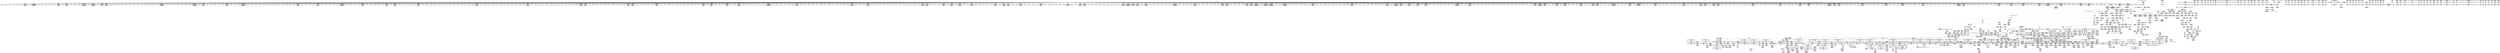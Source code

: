digraph {
	CE0x65401c0 [shape=record,shape=Mrecord,label="{CE0x65401c0|selinux_inode_removexattr:tmp4|security/selinux/hooks.c,3055|*SummSink*}"]
	CE0x59589f0 [shape=record,shape=Mrecord,label="{CE0x59589f0|selinux_inode_removexattr:entry|*SummSource*}"]
	CE0x5a0c0e0 [shape=record,shape=Mrecord,label="{CE0x5a0c0e0|12:_i32,_56:_i8*,_:_CRE_255,256_}"]
	CE0x5a1e560 [shape=record,shape=Mrecord,label="{CE0x5a1e560|12:_i32,_56:_i8*,_:_CRE_712,728_|*MultipleSource*|Function::inode_has_perm&Arg::inode::|*LoadInst*|security/selinux/hooks.c,1627|security/selinux/hooks.c,1611}"]
	CE0x5a40d80 [shape=record,shape=Mrecord,label="{CE0x5a40d80|inode_has_perm:call4|security/selinux/hooks.c,1617|*SummSource*}"]
	CE0x5a157e0 [shape=record,shape=Mrecord,label="{CE0x5a157e0|12:_i32,_56:_i8*,_:_CRE_481,482_}"]
	CE0x5a202f0 [shape=record,shape=Mrecord,label="{CE0x5a202f0|12:_i32,_56:_i8*,_:_CRE_840,848_|*MultipleSource*|Function::inode_has_perm&Arg::inode::|*LoadInst*|security/selinux/hooks.c,1627|security/selinux/hooks.c,1611}"]
	CE0x5a18170 [shape=record,shape=Mrecord,label="{CE0x5a18170|12:_i32,_56:_i8*,_:_CRE_560,561_}"]
	CE0x5a1b350 [shape=record,shape=Mrecord,label="{CE0x5a1b350|12:_i32,_56:_i8*,_:_CRE_602,603_}"]
	CE0x5994a00 [shape=record,shape=Mrecord,label="{CE0x5994a00|_call_void___validate_creds(%struct.cred*_%cred,_i8*_getelementptr_inbounds_(_25_x_i8_,_25_x_i8_*_.str3,_i32_0,_i32_0),_i32_1609)_#10,_!dbg_!27719|security/selinux/hooks.c,1609}"]
	CE0x5a18fb0 [shape=record,shape=Mrecord,label="{CE0x5a18fb0|12:_i32,_56:_i8*,_:_CRE_572,573_}"]
	CE0x5a0d2b0 [shape=record,shape=Mrecord,label="{CE0x5a0d2b0|12:_i32,_56:_i8*,_:_CRE_270,271_}"]
	CE0x594b580 [shape=record,shape=Mrecord,label="{CE0x594b580|selinux_inode_removexattr:tmp9|security/selinux/hooks.c,3060|*SummSink*}"]
	CE0x59c0f30 [shape=record,shape=Mrecord,label="{CE0x59c0f30|104:_%struct.inode*,_:_CRE_309,310_}"]
	CE0x5a0c6d0 [shape=record,shape=Mrecord,label="{CE0x5a0c6d0|12:_i32,_56:_i8*,_:_CRE_260,261_}"]
	CE0x5a371f0 [shape=record,shape=Mrecord,label="{CE0x5a371f0|inode_has_perm:expval|security/selinux/hooks.c,1611}"]
	CE0x5a0ef30 [shape=record,shape=Mrecord,label="{CE0x5a0ef30|12:_i32,_56:_i8*,_:_CRE_294,295_}"]
	CE0x5956700 [shape=record,shape=Mrecord,label="{CE0x5956700|selinux_inode_removexattr:if.end|*SummSource*}"]
	CE0x5952ee0 [shape=record,shape=Mrecord,label="{CE0x5952ee0|selinux_inode_setotherxattr:if.then12|*SummSource*}"]
	CE0x594d840 [shape=record,shape=Mrecord,label="{CE0x594d840|i64*_getelementptr_inbounds_(_6_x_i64_,_6_x_i64_*___llvm_gcov_ctr241,_i64_0,_i64_5)|*Constant*}"]
	CE0x5a25d00 [shape=record,shape=Mrecord,label="{CE0x5a25d00|12:_i32,_56:_i8*,_:_CRE_933,934_}"]
	CE0x5a35120 [shape=record,shape=Mrecord,label="{CE0x5a35120|inode_has_perm:and|security/selinux/hooks.c,1611|*SummSink*}"]
	CE0x5a0f650 [shape=record,shape=Mrecord,label="{CE0x5a0f650|12:_i32,_56:_i8*,_:_CRE_300,301_}"]
	CE0x5a1fa70 [shape=record,shape=Mrecord,label="{CE0x5a1fa70|12:_i32,_56:_i8*,_:_CRE_808,816_|*MultipleSource*|Function::inode_has_perm&Arg::inode::|*LoadInst*|security/selinux/hooks.c,1627|security/selinux/hooks.c,1611}"]
	CE0x59c8ee0 [shape=record,shape=Mrecord,label="{CE0x59c8ee0|__validate_creds:lnot|include/linux/cred.h,173|*SummSource*}"]
	CE0x59d78c0 [shape=record,shape=Mrecord,label="{CE0x59d78c0|0:_i32,_4:_i32,_8:_i32,_12:_i32,_:_CMRE_20,24_|*MultipleSource*|security/selinux/hooks.c,196|security/selinux/hooks.c,197|*LoadInst*|security/selinux/hooks.c,196}"]
	CE0x5a151d0 [shape=record,shape=Mrecord,label="{CE0x5a151d0|12:_i32,_56:_i8*,_:_CRE_475,476_}"]
	CE0x5957d60 [shape=record,shape=Mrecord,label="{CE0x5957d60|104:_%struct.inode*,_:_CRE_56,64_|*MultipleSource*|Function::selinux_inode_removexattr&Arg::dentry::|Function::selinux_inode_setotherxattr&Arg::dentry::|Function::dentry_has_perm&Arg::dentry::|security/selinux/hooks.c,1627}"]
	CE0x5a18c20 [shape=record,shape=Mrecord,label="{CE0x5a18c20|12:_i32,_56:_i8*,_:_CRE_569,570_}"]
	CE0x5a09ac0 [shape=record,shape=Mrecord,label="{CE0x5a09ac0|12:_i32,_56:_i8*,_:_CRE_200,201_}"]
	CE0x5a1b940 [shape=record,shape=Mrecord,label="{CE0x5a1b940|12:_i32,_56:_i8*,_:_CRE_607,608_}"]
	CE0x59c1030 [shape=record,shape=Mrecord,label="{CE0x59c1030|104:_%struct.inode*,_:_CRE_310,311_}"]
	CE0x59c1360 [shape=record,shape=Mrecord,label="{CE0x59c1360|104:_%struct.inode*,_:_CRE_313,314_}"]
	CE0x5a3f430 [shape=record,shape=Mrecord,label="{CE0x5a3f430|avc_has_perm:tsid|Function::avc_has_perm&Arg::tsid::|*SummSource*}"]
	CE0x59555e0 [shape=record,shape=Mrecord,label="{CE0x59555e0|_ret_i32_%retval.0,_!dbg_!27762|security/selinux/hooks.c,2932}"]
	CE0x5a2c700 [shape=record,shape=Mrecord,label="{CE0x5a2c700|_ret_i32_%tmp6,_!dbg_!27716|security/selinux/hooks.c,197}"]
	CE0x59631c0 [shape=record,shape=Mrecord,label="{CE0x59631c0|selinux_inode_setotherxattr:tmp11|security/selinux/hooks.c,2915|*SummSource*}"]
	CE0x5a071b0 [shape=record,shape=Mrecord,label="{CE0x5a071b0|_call_void_mcount()_#3|*SummSource*}"]
	CE0x5a0a570 [shape=record,shape=Mrecord,label="{CE0x5a0a570|12:_i32,_56:_i8*,_:_CRE_212,216_|*MultipleSource*|Function::inode_has_perm&Arg::inode::|*LoadInst*|security/selinux/hooks.c,1627|security/selinux/hooks.c,1611}"]
	CE0x5a2acb0 [shape=record,shape=Mrecord,label="{CE0x5a2acb0|inode_has_perm:tmp13|security/selinux/hooks.c,1614|*SummSink*}"]
	CE0x5a21360 [shape=record,shape=Mrecord,label="{CE0x5a21360|12:_i32,_56:_i8*,_:_CRE_871,872_}"]
	CE0x5a2b310 [shape=record,shape=Mrecord,label="{CE0x5a2b310|inode_has_perm:tmp14|security/selinux/hooks.c,1614|*SummSource*}"]
	CE0x59945c0 [shape=record,shape=Mrecord,label="{CE0x59945c0|__validate_creds:if.then}"]
	CE0x597ebc0 [shape=record,shape=Mrecord,label="{CE0x597ebc0|selinux_inode_setotherxattr:tmp21|security/selinux/hooks.c,2917|*SummSource*}"]
	CE0x59544c0 [shape=record,shape=Mrecord,label="{CE0x59544c0|selinux_inode_removexattr:tmp|*SummSource*}"]
	CE0x5958bb0 [shape=record,shape=Mrecord,label="{CE0x5958bb0|selinux_inode_removexattr:dentry|Function::selinux_inode_removexattr&Arg::dentry::|*SummSource*}"]
	CE0x5979c60 [shape=record,shape=Mrecord,label="{CE0x5979c60|_call_void_mcount()_#3}"]
	CE0x5a32a60 [shape=record,shape=Mrecord,label="{CE0x5a32a60|28:_i32,_32:_i16,_:_CRE_32,34_|*MultipleSource*|*LoadInst*|security/selinux/hooks.c,1615|security/selinux/hooks.c,1615|security/selinux/hooks.c,1617}"]
	CE0x5a1d840 [shape=record,shape=Mrecord,label="{CE0x5a1d840|12:_i32,_56:_i8*,_:_CRE_672,680_|*MultipleSource*|Function::inode_has_perm&Arg::inode::|*LoadInst*|security/selinux/hooks.c,1627|security/selinux/hooks.c,1611}"]
	CE0x5a47bd0 [shape=record,shape=Mrecord,label="{CE0x5a47bd0|cred_sid:bb}"]
	CE0x59cc9d0 [shape=record,shape=Mrecord,label="{CE0x59cc9d0|i32_21|*Constant*|*SummSource*}"]
	CE0x59cced0 [shape=record,shape=Mrecord,label="{CE0x59cced0|i64_19|*Constant*}"]
	CE0x5a2e710 [shape=record,shape=Mrecord,label="{CE0x5a2e710|avc_has_perm:auditdata|Function::avc_has_perm&Arg::auditdata::|*SummSource*}"]
	CE0x5a15580 [shape=record,shape=Mrecord,label="{CE0x5a15580|12:_i32,_56:_i8*,_:_CRE_479,480_}"]
	CE0x59c4110 [shape=record,shape=Mrecord,label="{CE0x59c4110|104:_%struct.inode*,_:_CRE_160,161_}"]
	CE0x59e75a0 [shape=record,shape=Mrecord,label="{CE0x59e75a0|104:_%struct.inode*,_:_CRE_208,209_}"]
	CE0x5975230 [shape=record,shape=Mrecord,label="{CE0x5975230|dentry_has_perm:tmp2|*SummSource*}"]
	CE0x59d6940 [shape=record,shape=Mrecord,label="{CE0x59d6940|cred_sid:sid|security/selinux/hooks.c,197}"]
	CE0x5999b70 [shape=record,shape=Mrecord,label="{CE0x5999b70|i64*_getelementptr_inbounds_(_25_x_i64_,_25_x_i64_*___llvm_gcov_ctr237,_i64_0,_i64_24)|*Constant*}"]
	CE0x598d3f0 [shape=record,shape=Mrecord,label="{CE0x598d3f0|dentry_has_perm:tmp1|*SummSource*}"]
	CE0x59f6510 [shape=record,shape=Mrecord,label="{CE0x59f6510|104:_%struct.inode*,_:_CRE_96,104_|*MultipleSource*|Function::selinux_inode_removexattr&Arg::dentry::|Function::selinux_inode_setotherxattr&Arg::dentry::|Function::dentry_has_perm&Arg::dentry::|security/selinux/hooks.c,1627}"]
	"CONST[source:0(mediator),value:2(dynamic)][purpose:{object}]"
	CE0x5a053d0 [shape=record,shape=Mrecord,label="{CE0x5a053d0|12:_i32,_56:_i8*,_:_CRE_144,145_}"]
	CE0x5948480 [shape=record,shape=Mrecord,label="{CE0x5948480|GLOBAL:get_current|*Constant*|*SummSource*}"]
	CE0x59f66f0 [shape=record,shape=Mrecord,label="{CE0x59f66f0|104:_%struct.inode*,_:_CRE_112,144_|*MultipleSource*|Function::selinux_inode_removexattr&Arg::dentry::|Function::selinux_inode_setotherxattr&Arg::dentry::|Function::dentry_has_perm&Arg::dentry::|security/selinux/hooks.c,1627}"]
	CE0x5a3f870 [shape=record,shape=Mrecord,label="{CE0x5a3f870|avc_has_perm:tclass|Function::avc_has_perm&Arg::tclass::|*SummSource*}"]
	CE0x5a22fe0 [shape=record,shape=Mrecord,label="{CE0x5a22fe0|12:_i32,_56:_i8*,_:_CRE_895,896_}"]
	CE0x5a2ca30 [shape=record,shape=Mrecord,label="{CE0x5a2ca30|_ret_i32_%tmp6,_!dbg_!27716|security/selinux/hooks.c,197|*SummSink*}"]
	CE0x59904a0 [shape=record,shape=Mrecord,label="{CE0x59904a0|__validate_creds:lnot1|include/linux/cred.h,173|*SummSink*}"]
	CE0x5a16f70 [shape=record,shape=Mrecord,label="{CE0x5a16f70|12:_i32,_56:_i8*,_:_CRE_536,540_|*MultipleSource*|Function::inode_has_perm&Arg::inode::|*LoadInst*|security/selinux/hooks.c,1627|security/selinux/hooks.c,1611}"]
	CE0x5a0a6a0 [shape=record,shape=Mrecord,label="{CE0x5a0a6a0|12:_i32,_56:_i8*,_:_CRE_216,224_|*MultipleSource*|Function::inode_has_perm&Arg::inode::|*LoadInst*|security/selinux/hooks.c,1627|security/selinux/hooks.c,1611}"]
	CE0x597e7e0 [shape=record,shape=Mrecord,label="{CE0x597e7e0|selinux_inode_setotherxattr:tmp20|security/selinux/hooks.c,2917|*SummSource*}"]
	CE0x5a46a70 [shape=record,shape=Mrecord,label="{CE0x5a46a70|i64*_getelementptr_inbounds_(_5_x_i64_,_5_x_i64_*___llvm_gcov_ctr155,_i64_0,_i64_4)|*Constant*|*SummSink*}"]
	CE0x5a18630 [shape=record,shape=Mrecord,label="{CE0x5a18630|12:_i32,_56:_i8*,_:_CRE_564,565_}"]
	CE0x59be470 [shape=record,shape=Mrecord,label="{CE0x59be470|104:_%struct.inode*,_:_CRE_187,188_}"]
	CE0x5a2ed80 [shape=record,shape=Mrecord,label="{CE0x5a2ed80|i64*_getelementptr_inbounds_(_8_x_i64_,_8_x_i64_*___llvm_gcov_ctr154,_i64_0,_i64_7)|*Constant*}"]
	CE0x5949c00 [shape=record,shape=Mrecord,label="{CE0x5949c00|dentry_has_perm:u|security/selinux/hooks.c,1631|*SummSink*}"]
	CE0x5974540 [shape=record,shape=Mrecord,label="{CE0x5974540|selinux_inode_setotherxattr:tmp1|*SummSource*}"]
	CE0x5a2e9e0 [shape=record,shape=Mrecord,label="{CE0x5a2e9e0|_ret_i32_%retval.0,_!dbg_!27728|security/selinux/avc.c,775|*SummSource*}"]
	CE0x5a3b040 [shape=record,shape=Mrecord,label="{CE0x5a3b040|inode_has_perm:tmp12|security/selinux/hooks.c,1612|*SummSource*}"]
	CE0x5a0b380 [shape=record,shape=Mrecord,label="{CE0x5a0b380|12:_i32,_56:_i8*,_:_CRE_243,244_}"]
	CE0x596a0e0 [shape=record,shape=Mrecord,label="{CE0x596a0e0|selinux_inode_setotherxattr:dentry|Function::selinux_inode_setotherxattr&Arg::dentry::|*SummSource*}"]
	CE0x59ff980 [shape=record,shape=Mrecord,label="{CE0x59ff980|104:_%struct.inode*,_:_CRE_89,90_}"]
	CE0x5a0d510 [shape=record,shape=Mrecord,label="{CE0x5a0d510|12:_i32,_56:_i8*,_:_CRE_272,273_}"]
	CE0x5a368b0 [shape=record,shape=Mrecord,label="{CE0x5a368b0|inode_has_perm:conv|security/selinux/hooks.c,1611|*SummSink*}"]
	CE0x5a41280 [shape=record,shape=Mrecord,label="{CE0x5a41280|i32_(i32,_i32,_i16,_i32,_%struct.common_audit_data*)*_bitcast_(i32_(i32,_i32,_i16,_i32,_%struct.common_audit_data.495*)*_avc_has_perm_to_i32_(i32,_i32,_i16,_i32,_%struct.common_audit_data*)*)|*Constant*|*SummSource*}"]
	CE0x59f2840 [shape=record,shape=Mrecord,label="{CE0x59f2840|inode_has_perm:if.then|*SummSink*}"]
	CE0x5a05760 [shape=record,shape=Mrecord,label="{CE0x5a05760|12:_i32,_56:_i8*,_:_CRE_147,148_}"]
	CE0x59c1130 [shape=record,shape=Mrecord,label="{CE0x59c1130|104:_%struct.inode*,_:_CRE_311,312_}"]
	CE0x5a05fb0 [shape=record,shape=Mrecord,label="{CE0x5a05fb0|12:_i32,_56:_i8*,_:_CRE_154,155_}"]
	CE0x5a07ab0 [shape=record,shape=Mrecord,label="{CE0x5a07ab0|12:_i32,_56:_i8*,_:_CRE_173,174_}"]
	CE0x5a0e480 [shape=record,shape=Mrecord,label="{CE0x5a0e480|12:_i32,_56:_i8*,_:_CRE_285,286_}"]
	CE0x5a08560 [shape=record,shape=Mrecord,label="{CE0x5a08560|12:_i32,_56:_i8*,_:_CRE_182,183_}"]
	CE0x59c5ec0 [shape=record,shape=Mrecord,label="{CE0x59c5ec0|inode_has_perm:tmp|*SummSink*}"]
	CE0x5966970 [shape=record,shape=Mrecord,label="{CE0x5966970|GLOBAL:__llvm_gcov_ctr237|Global_var:__llvm_gcov_ctr237|*SummSink*}"]
	CE0x59c3f30 [shape=record,shape=Mrecord,label="{CE0x59c3f30|104:_%struct.inode*,_:_CRE_158,159_}"]
	CE0x59cc2e0 [shape=record,shape=Mrecord,label="{CE0x59cc2e0|selinux_inode_setotherxattr:call14|security/selinux/hooks.c,2922|*SummSource*}"]
	CE0x59f52a0 [shape=record,shape=Mrecord,label="{CE0x59f52a0|__validate_creds:lnot|include/linux/cred.h,173|*SummSink*}"]
	CE0x5a07340 [shape=record,shape=Mrecord,label="{CE0x5a07340|12:_i32,_56:_i8*,_:_CRE_167,168_}"]
	CE0x59e89f0 [shape=record,shape=Mrecord,label="{CE0x59e89f0|104:_%struct.inode*,_:_CRE_232,240_|*MultipleSource*|Function::selinux_inode_removexattr&Arg::dentry::|Function::selinux_inode_setotherxattr&Arg::dentry::|Function::dentry_has_perm&Arg::dentry::|security/selinux/hooks.c,1627}"]
	CE0x59c35c0 [shape=record,shape=Mrecord,label="{CE0x59c35c0|104:_%struct.inode*,_:_CRE_147,148_}"]
	CE0x5970500 [shape=record,shape=Mrecord,label="{CE0x5970500|selinux_inode_removexattr:bb|*SummSource*}"]
	CE0x5969490 [shape=record,shape=Mrecord,label="{CE0x5969490|selinux_inode_removexattr:return}"]
	CE0x5a23110 [shape=record,shape=Mrecord,label="{CE0x5a23110|12:_i32,_56:_i8*,_:_CRE_896,897_}"]
	CE0x5a26f70 [shape=record,shape=Mrecord,label="{CE0x5a26f70|12:_i32,_56:_i8*,_:_CRE_979,980_}"]
	CE0x597bff0 [shape=record,shape=Mrecord,label="{CE0x597bff0|selinux_inode_setotherxattr:tmp25|security/selinux/hooks.c,2919|*SummSource*}"]
	CE0x5a0dc30 [shape=record,shape=Mrecord,label="{CE0x5a0dc30|12:_i32,_56:_i8*,_:_CRE_278,279_}"]
	CE0x595cb70 [shape=record,shape=Mrecord,label="{CE0x595cb70|i64*_getelementptr_inbounds_(_6_x_i64_,_6_x_i64_*___llvm_gcov_ctr241,_i64_0,_i64_0)|*Constant*}"]
	CE0x597c640 [shape=record,shape=Mrecord,label="{CE0x597c640|selinux_inode_setotherxattr:tmp7|security/selinux/hooks.c,2915|*SummSink*}"]
	CE0x5a37d60 [shape=record,shape=Mrecord,label="{CE0x5a37d60|i64_4|*Constant*}"]
	CE0x59becc0 [shape=record,shape=Mrecord,label="{CE0x59becc0|104:_%struct.inode*,_:_CRE_194,195_}"]
	CE0x5a1b220 [shape=record,shape=Mrecord,label="{CE0x5a1b220|12:_i32,_56:_i8*,_:_CRE_601,602_}"]
	CE0x596d9f0 [shape=record,shape=Mrecord,label="{CE0x596d9f0|selinux_inode_removexattr:call1|security/selinux/hooks.c,3056}"]
	CE0x5a3b340 [shape=record,shape=Mrecord,label="{CE0x5a3b340|i32_512|*Constant*|*SummSink*}"]
	CE0x5969820 [shape=record,shape=Mrecord,label="{CE0x5969820|i64_0|*Constant*|*SummSink*}"]
	CE0x599e3b0 [shape=record,shape=Mrecord,label="{CE0x599e3b0|dentry_has_perm:dentry1|security/selinux/hooks.c,1631|*SummSource*}"]
	CE0x5964a80 [shape=record,shape=Mrecord,label="{CE0x5964a80|get_current:tmp3|*SummSink*}"]
	CE0x59d5120 [shape=record,shape=Mrecord,label="{CE0x59d5120|dentry_has_perm:dentry|Function::dentry_has_perm&Arg::dentry::}"]
	CE0x59a3f90 [shape=record,shape=Mrecord,label="{CE0x59a3f90|i64_12|*Constant*|*SummSink*}"]
	CE0x5a196d0 [shape=record,shape=Mrecord,label="{CE0x5a196d0|12:_i32,_56:_i8*,_:_CRE_578,579_}"]
	CE0x5965880 [shape=record,shape=Mrecord,label="{CE0x5965880|i32_0|*Constant*}"]
	CE0x59d5470 [shape=record,shape=Mrecord,label="{CE0x59d5470|dentry_has_perm:dentry|Function::dentry_has_perm&Arg::dentry::|*SummSink*}"]
	CE0x5a30ff0 [shape=record,shape=Mrecord,label="{CE0x5a30ff0|__validate_creds:expval|include/linux/cred.h,173|*SummSink*}"]
	CE0x5953480 [shape=record,shape=Mrecord,label="{CE0x5953480|selinux_inode_setotherxattr:if.else|*SummSource*}"]
	CE0x5957980 [shape=record,shape=Mrecord,label="{CE0x5957980|104:_%struct.inode*,_:_CRE_40,48_|*MultipleSource*|Function::selinux_inode_removexattr&Arg::dentry::|Function::selinux_inode_setotherxattr&Arg::dentry::|Function::dentry_has_perm&Arg::dentry::|security/selinux/hooks.c,1627}"]
	CE0x59a50c0 [shape=record,shape=Mrecord,label="{CE0x59a50c0|i32_1|*Constant*|*SummSink*}"]
	CE0x5a35090 [shape=record,shape=Mrecord,label="{CE0x5a35090|inode_has_perm:and|security/selinux/hooks.c,1611|*SummSource*}"]
	CE0x59d7500 [shape=record,shape=Mrecord,label="{CE0x59d7500|0:_i32,_4:_i32,_8:_i32,_12:_i32,_:_CMRE_12,16_|*MultipleSource*|security/selinux/hooks.c,196|security/selinux/hooks.c,197|*LoadInst*|security/selinux/hooks.c,196}"]
	CE0x5991fa0 [shape=record,shape=Mrecord,label="{CE0x5991fa0|dentry_has_perm:type|security/selinux/hooks.c,1630|*SummSink*}"]
	CE0x59569d0 [shape=record,shape=Mrecord,label="{CE0x59569d0|selinux_inode_removexattr:if.end}"]
	CE0x5952d20 [shape=record,shape=Mrecord,label="{CE0x5952d20|_ret_i32_%retval.0,_!dbg_!27720|security/selinux/hooks.c,3061|*SummSink*}"]
	CE0x597d250 [shape=record,shape=Mrecord,label="{CE0x597d250|selinux_inode_setotherxattr:tmp9|security/selinux/hooks.c,2915|*SummSink*}"]
	CE0x5a29270 [shape=record,shape=Mrecord,label="{CE0x5a29270|inode_has_perm:i_security|security/selinux/hooks.c,1615|*SummSink*}"]
	CE0x59ccfb0 [shape=record,shape=Mrecord,label="{CE0x59ccfb0|i64_19|*Constant*|*SummSink*}"]
	CE0x59a0090 [shape=record,shape=Mrecord,label="{CE0x59a0090|inode_has_perm:adp|Function::inode_has_perm&Arg::adp::}"]
	CE0x5a27320 [shape=record,shape=Mrecord,label="{CE0x5a27320|12:_i32,_56:_i8*,_:_CRE_983,984_}"]
	CE0x59d30b0 [shape=record,shape=Mrecord,label="{CE0x59d30b0|selinux_inode_setotherxattr:tmp47|security/selinux/hooks.c,2931}"]
	CE0x59c9500 [shape=record,shape=Mrecord,label="{CE0x59c9500|12:_i32,_56:_i8*,_:_CRE_8,12_|*MultipleSource*|Function::inode_has_perm&Arg::inode::|*LoadInst*|security/selinux/hooks.c,1627|security/selinux/hooks.c,1611}"]
	CE0x5994a70 [shape=record,shape=Mrecord,label="{CE0x5994a70|_call_void___validate_creds(%struct.cred*_%cred,_i8*_getelementptr_inbounds_(_25_x_i8_,_25_x_i8_*_.str3,_i32_0,_i32_0),_i32_1609)_#10,_!dbg_!27719|security/selinux/hooks.c,1609|*SummSource*}"]
	CE0x59732e0 [shape=record,shape=Mrecord,label="{CE0x59732e0|selinux_inode_setotherxattr:tmp15|security/selinux/hooks.c,2915|*SummSink*}"]
	CE0x5a0e0f0 [shape=record,shape=Mrecord,label="{CE0x5a0e0f0|12:_i32,_56:_i8*,_:_CRE_282,283_}"]
	CE0x59c72b0 [shape=record,shape=Mrecord,label="{CE0x59c72b0|i64_0|*Constant*}"]
	CE0x5a35910 [shape=record,shape=Mrecord,label="{CE0x5a35910|inode_has_perm:lnot|security/selinux/hooks.c,1611|*SummSource*}"]
	CE0x5972700 [shape=record,shape=Mrecord,label="{CE0x5972700|selinux_inode_setotherxattr:tmp17|security/selinux/hooks.c,2915}"]
	"CONST[source:2(external),value:2(dynamic)][purpose:{subject}][SrcIdx:11]"
	CE0x599f850 [shape=record,shape=Mrecord,label="{CE0x599f850|inode_has_perm:inode|Function::inode_has_perm&Arg::inode::|*SummSource*}"]
	CE0x5a2beb0 [shape=record,shape=Mrecord,label="{CE0x5a2beb0|GLOBAL:cred_sid|*Constant*|*SummSource*}"]
	CE0x5a1a9d0 [shape=record,shape=Mrecord,label="{CE0x5a1a9d0|12:_i32,_56:_i8*,_:_CRE_594,595_}"]
	CE0x598c860 [shape=record,shape=Mrecord,label="{CE0x598c860|selinux_inode_setotherxattr:if.end|*SummSource*}"]
	CE0x5a08690 [shape=record,shape=Mrecord,label="{CE0x5a08690|12:_i32,_56:_i8*,_:_CRE_183,184_}"]
	CE0x598e1a0 [shape=record,shape=Mrecord,label="{CE0x598e1a0|selinux_inode_setotherxattr:if.then15|*SummSource*}"]
	CE0x597e670 [shape=record,shape=Mrecord,label="{CE0x597e670|i64_10|*Constant*|*SummSink*}"]
	CE0x5a424b0 [shape=record,shape=Mrecord,label="{CE0x5a424b0|__validate_creds:tmp2|include/linux/cred.h,173|*SummSource*}"]
	CE0x59e7e10 [shape=record,shape=Mrecord,label="{CE0x59e7e10|104:_%struct.inode*,_:_CRE_215,216_}"]
	CE0x59a80a0 [shape=record,shape=Mrecord,label="{CE0x59a80a0|selinux_inode_setotherxattr:if.end17|*SummSink*}"]
	CE0x59d4120 [shape=record,shape=Mrecord,label="{CE0x59d4120|selinux_inode_setotherxattr:call19|security/selinux/hooks.c,2931|*SummSink*}"]
	CE0x59c6440 [shape=record,shape=Mrecord,label="{CE0x59c6440|i64_1|*Constant*}"]
	CE0x5a087c0 [shape=record,shape=Mrecord,label="{CE0x5a087c0|12:_i32,_56:_i8*,_:_CRE_184,185_}"]
	CE0x59d7750 [shape=record,shape=Mrecord,label="{CE0x59d7750|0:_i32,_4:_i32,_8:_i32,_12:_i32,_:_CMRE_16,20_|*MultipleSource*|security/selinux/hooks.c,196|security/selinux/hooks.c,197|*LoadInst*|security/selinux/hooks.c,196}"]
	CE0x5a1cfd0 [shape=record,shape=Mrecord,label="{CE0x5a1cfd0|12:_i32,_56:_i8*,_:_CRE_640,648_|*MultipleSource*|Function::inode_has_perm&Arg::inode::|*LoadInst*|security/selinux/hooks.c,1627|security/selinux/hooks.c,1611}"]
	CE0x59986e0 [shape=record,shape=Mrecord,label="{CE0x59986e0|selinux_inode_setotherxattr:tmp3|*SummSource*}"]
	CE0x597e5d0 [shape=record,shape=Mrecord,label="{CE0x597e5d0|i64_10|*Constant*|*SummSource*}"]
	CE0x59438c0 [shape=record,shape=Mrecord,label="{CE0x59438c0|get_current:tmp4|./arch/x86/include/asm/current.h,14}"]
	CE0x5a27d30 [shape=record,shape=Mrecord,label="{CE0x5a27d30|inode_has_perm:tmp6|*LoadInst*|security/selinux/hooks.c,1611|*SummSource*}"]
	CE0x5a21820 [shape=record,shape=Mrecord,label="{CE0x5a21820|12:_i32,_56:_i8*,_:_CRE_875,876_}"]
	CE0x5a2df30 [shape=record,shape=Mrecord,label="{CE0x5a2df30|inode_has_perm:tmp17|security/selinux/hooks.c,1617}"]
	CE0x5a0f060 [shape=record,shape=Mrecord,label="{CE0x5a0f060|12:_i32,_56:_i8*,_:_CRE_295,296_}"]
	CE0x5a066d0 [shape=record,shape=Mrecord,label="{CE0x5a066d0|12:_i32,_56:_i8*,_:_CRE_160,161_}"]
	CE0x59c0420 [shape=record,shape=Mrecord,label="{CE0x59c0420|104:_%struct.inode*,_:_CRE_296,304_|*MultipleSource*|Function::selinux_inode_removexattr&Arg::dentry::|Function::selinux_inode_setotherxattr&Arg::dentry::|Function::dentry_has_perm&Arg::dentry::|security/selinux/hooks.c,1627}"]
	CE0x65404a0 [shape=record,shape=Mrecord,label="{CE0x65404a0|selinux_inode_removexattr:tmp5|security/selinux/hooks.c,3055|*SummSource*}"]
	CE0x5991210 [shape=record,shape=Mrecord,label="{CE0x5991210|selinux_inode_setotherxattr:if.then10|*SummSource*}"]
	CE0x5a39f40 [shape=record,shape=Mrecord,label="{CE0x5a39f40|i64*_getelementptr_inbounds_(_8_x_i64_,_8_x_i64_*___llvm_gcov_ctr154,_i64_0,_i64_5)|*Constant*}"]
	CE0x59e5ee0 [shape=record,shape=Mrecord,label="{CE0x59e5ee0|104:_%struct.inode*,_:_CRE_169,170_}"]
	CE0x5a1c3f0 [shape=record,shape=Mrecord,label="{CE0x5a1c3f0|12:_i32,_56:_i8*,_:_CRE_616,617_}"]
	CE0x59a7640 [shape=record,shape=Mrecord,label="{CE0x59a7640|selinux_inode_setotherxattr:if.then15|*SummSink*}"]
	CE0x5a1cb10 [shape=record,shape=Mrecord,label="{CE0x5a1cb10|12:_i32,_56:_i8*,_:_CRE_622,623_}"]
	CE0x5a3aab0 [shape=record,shape=Mrecord,label="{CE0x5a3aab0|inode_has_perm:tmp11|security/selinux/hooks.c,1612|*SummSink*}"]
	CE0x59a3e80 [shape=record,shape=Mrecord,label="{CE0x59a3e80|i64_12|*Constant*}"]
	CE0x5a09d20 [shape=record,shape=Mrecord,label="{CE0x5a09d20|12:_i32,_56:_i8*,_:_CRE_202,203_}"]
	CE0x5a06470 [shape=record,shape=Mrecord,label="{CE0x5a06470|12:_i32,_56:_i8*,_:_CRE_158,159_}"]
	CE0x5964b80 [shape=record,shape=Mrecord,label="{CE0x5964b80|selinux_inode_setotherxattr:if.then12|*SummSink*}"]
	CE0x597dd60 [shape=record,shape=Mrecord,label="{CE0x597dd60|selinux_inode_setotherxattr:tobool6|security/selinux/hooks.c,2917|*SummSource*}"]
	CE0x59c3430 [shape=record,shape=Mrecord,label="{CE0x59c3430|104:_%struct.inode*,_:_CRE_146,147_}"]
	CE0x5a189c0 [shape=record,shape=Mrecord,label="{CE0x5a189c0|12:_i32,_56:_i8*,_:_CRE_567,568_}"]
	CE0x593fcb0 [shape=record,shape=Mrecord,label="{CE0x593fcb0|selinux_inode_setotherxattr:tmp19|security/selinux/hooks.c,2915|*SummSource*}"]
	CE0x5998d50 [shape=record,shape=Mrecord,label="{CE0x5998d50|dentry_has_perm:av|Function::dentry_has_perm&Arg::av::|*SummSink*}"]
	CE0x5a2fad0 [shape=record,shape=Mrecord,label="{CE0x5a2fad0|inode_has_perm:tmp19|security/selinux/hooks.c,1618|*SummSource*}"]
	CE0x5a18d50 [shape=record,shape=Mrecord,label="{CE0x5a18d50|12:_i32,_56:_i8*,_:_CRE_570,571_}"]
	CE0x594d680 [shape=record,shape=Mrecord,label="{CE0x594d680|i32_-13|*Constant*|*SummSink*}"]
	CE0x59547d0 [shape=record,shape=Mrecord,label="{CE0x59547d0|selinux_inode_removexattr:call|security/selinux/hooks.c,3055}"]
	CE0x5a09990 [shape=record,shape=Mrecord,label="{CE0x5a09990|12:_i32,_56:_i8*,_:_CRE_199,200_}"]
	CE0x5a216f0 [shape=record,shape=Mrecord,label="{CE0x5a216f0|12:_i32,_56:_i8*,_:_CRE_874,875_}"]
	CE0x5969f70 [shape=record,shape=Mrecord,label="{CE0x5969f70|selinux_inode_setotherxattr:dentry|Function::selinux_inode_setotherxattr&Arg::dentry::}"]
	CE0x5a0c5a0 [shape=record,shape=Mrecord,label="{CE0x5a0c5a0|12:_i32,_56:_i8*,_:_CRE_259,260_}"]
	CE0x595a840 [shape=record,shape=Mrecord,label="{CE0x595a840|selinux_inode_setotherxattr:call5|security/selinux/hooks.c,2917|*SummSink*}"]
	CE0x5a19a60 [shape=record,shape=Mrecord,label="{CE0x5a19a60|12:_i32,_56:_i8*,_:_CRE_581,582_}"]
	CE0x5a45d30 [shape=record,shape=Mrecord,label="{CE0x5a45d30|inode_has_perm:sid3|security/selinux/hooks.c,1617|*SummSink*}"]
	CE0x5a29850 [shape=record,shape=Mrecord,label="{CE0x5a29850|inode_has_perm:sid3|security/selinux/hooks.c,1617|*SummSource*}"]
	CE0x59a4400 [shape=record,shape=Mrecord,label="{CE0x59a4400|selinux_inode_setotherxattr:tmp26|security/selinux/hooks.c,2919|*SummSink*}"]
	CE0x59f1800 [shape=record,shape=Mrecord,label="{CE0x59f1800|i64*_getelementptr_inbounds_(_8_x_i64_,_8_x_i64_*___llvm_gcov_ctr154,_i64_0,_i64_0)|*Constant*|*SummSink*}"]
	CE0x5a221a0 [shape=record,shape=Mrecord,label="{CE0x5a221a0|12:_i32,_56:_i8*,_:_CRE_883,884_}"]
	CE0x595b580 [shape=record,shape=Mrecord,label="{CE0x595b580|selinux_inode_setotherxattr:tmp}"]
	CE0x5950c90 [shape=record,shape=Mrecord,label="{CE0x5950c90|selinux_inode_removexattr:tmp10|security/selinux/hooks.c,3061}"]
	CE0x594e750 [shape=record,shape=Mrecord,label="{CE0x594e750|12:_i32,_56:_i8*,_:_CRE_104,112_|*MultipleSource*|Function::inode_has_perm&Arg::inode::|*LoadInst*|security/selinux/hooks.c,1627|security/selinux/hooks.c,1611}"]
	CE0x5a24d90 [shape=record,shape=Mrecord,label="{CE0x5a24d90|12:_i32,_56:_i8*,_:_CRE_920,921_}"]
	CE0x59ffc90 [shape=record,shape=Mrecord,label="{CE0x59ffc90|cred_sid:security|security/selinux/hooks.c,196}"]
	CE0x5a2c320 [shape=record,shape=Mrecord,label="{CE0x5a2c320|cred_sid:entry|*SummSink*}"]
	CE0x59d6240 [shape=record,shape=Mrecord,label="{CE0x59d6240|cred_sid:tmp5|security/selinux/hooks.c,196|*SummSource*}"]
	CE0x59e61b0 [shape=record,shape=Mrecord,label="{CE0x59e61b0|104:_%struct.inode*,_:_CRE_172,173_}"]
	CE0x59e70c0 [shape=record,shape=Mrecord,label="{CE0x59e70c0|i64*_getelementptr_inbounds_(_2_x_i64_,_2_x_i64_*___llvm_gcov_ctr153,_i64_0,_i64_0)|*Constant*}"]
	CE0x5a37490 [shape=record,shape=Mrecord,label="{CE0x5a37490|inode_has_perm:expval|security/selinux/hooks.c,1611|*SummSink*}"]
	CE0x5a1c2c0 [shape=record,shape=Mrecord,label="{CE0x5a1c2c0|12:_i32,_56:_i8*,_:_CRE_615,616_}"]
	CE0x5a24a00 [shape=record,shape=Mrecord,label="{CE0x5a24a00|12:_i32,_56:_i8*,_:_CRE_917,918_}"]
	CE0x598d030 [shape=record,shape=Mrecord,label="{CE0x598d030|selinux_inode_setotherxattr:if.end16|*SummSource*}"]
	CE0x5962290 [shape=record,shape=Mrecord,label="{CE0x5962290|12:_i32,_56:_i8*,_:_CRE_72,76_|*MultipleSource*|Function::inode_has_perm&Arg::inode::|*LoadInst*|security/selinux/hooks.c,1627|security/selinux/hooks.c,1611}"]
	CE0x59e9d70 [shape=record,shape=Mrecord,label="{CE0x59e9d70|dentry_has_perm:d_inode|security/selinux/hooks.c,1627}"]
	CE0x59c7110 [shape=record,shape=Mrecord,label="{CE0x59c7110|GLOBAL:llvm.expect.i64|*Constant*}"]
	CE0x5a40950 [shape=record,shape=Mrecord,label="{CE0x5a40950|inode_has_perm:tmp18|security/selinux/hooks.c,1617|*SummSink*}"]
	CE0x5952550 [shape=record,shape=Mrecord,label="{CE0x5952550|_call_void_mcount()_#3|*SummSink*}"]
	CE0x598ff00 [shape=record,shape=Mrecord,label="{CE0x598ff00|__validate_creds:conv|include/linux/cred.h,173|*SummSink*}"]
	CE0x5a1c780 [shape=record,shape=Mrecord,label="{CE0x5a1c780|12:_i32,_56:_i8*,_:_CRE_619,620_}"]
	CE0x597ee10 [shape=record,shape=Mrecord,label="{CE0x597ee10|selinux_inode_setotherxattr:tmp21|security/selinux/hooks.c,2917|*SummSink*}"]
	CE0x5a352f0 [shape=record,shape=Mrecord,label="{CE0x5a352f0|inode_has_perm:tobool|security/selinux/hooks.c,1611|*SummSource*}"]
	CE0x59e62a0 [shape=record,shape=Mrecord,label="{CE0x59e62a0|104:_%struct.inode*,_:_CRE_173,174_}"]
	CE0x5a0ee00 [shape=record,shape=Mrecord,label="{CE0x5a0ee00|12:_i32,_56:_i8*,_:_CRE_293,294_}"]
	CE0x5a00020 [shape=record,shape=Mrecord,label="{CE0x5a00020|inode_has_perm:do.end|*SummSink*}"]
	CE0x598ca30 [shape=record,shape=Mrecord,label="{CE0x598ca30|selinux_inode_setotherxattr:do.body}"]
	CE0x59a7350 [shape=record,shape=Mrecord,label="{CE0x59a7350|i64*_getelementptr_inbounds_(_2_x_i64_,_2_x_i64_*___llvm_gcov_ctr153,_i64_0,_i64_1)|*Constant*|*SummSource*}"]
	CE0x59ffe50 [shape=record,shape=Mrecord,label="{CE0x59ffe50|cred_sid:security|security/selinux/hooks.c,196|*SummSink*}"]
	CE0x597c7c0 [shape=record,shape=Mrecord,label="{CE0x597c7c0|GLOBAL:selinux_inode_setotherxattr.__warned|Global_var:selinux_inode_setotherxattr.__warned|*SummSource*}"]
	CE0x5a0d3e0 [shape=record,shape=Mrecord,label="{CE0x5a0d3e0|12:_i32,_56:_i8*,_:_CRE_271,272_}"]
	CE0x59634a0 [shape=record,shape=Mrecord,label="{CE0x59634a0|selinux_inode_setotherxattr:tmp12|security/selinux/hooks.c,2915}"]
	CE0x5a15480 [shape=record,shape=Mrecord,label="{CE0x5a15480|12:_i32,_56:_i8*,_:_CRE_478,479_}"]
	CE0x59c9c60 [shape=record,shape=Mrecord,label="{CE0x59c9c60|selinux_inode_setotherxattr:tmp32|security/selinux/hooks.c,2921|*SummSink*}"]
	CE0x5a42b50 [shape=record,shape=Mrecord,label="{CE0x5a42b50|GLOBAL:__llvm_gcov_ctr155|Global_var:__llvm_gcov_ctr155}"]
	CE0x5957b10 [shape=record,shape=Mrecord,label="{CE0x5957b10|104:_%struct.inode*,_:_CRE_48,52_|*MultipleSource*|Function::selinux_inode_removexattr&Arg::dentry::|Function::selinux_inode_setotherxattr&Arg::dentry::|Function::dentry_has_perm&Arg::dentry::|security/selinux/hooks.c,1627}"]
	CE0x5a3a2e0 [shape=record,shape=Mrecord,label="{CE0x5a3a2e0|i64*_getelementptr_inbounds_(_8_x_i64_,_8_x_i64_*___llvm_gcov_ctr154,_i64_0,_i64_5)|*Constant*|*SummSource*}"]
	CE0x59cc270 [shape=record,shape=Mrecord,label="{CE0x59cc270|selinux_inode_setotherxattr:call14|security/selinux/hooks.c,2922}"]
	CE0x59e8790 [shape=record,shape=Mrecord,label="{CE0x59e8790|104:_%struct.inode*,_:_CRE_223,224_}"]
	CE0x5a2b990 [shape=record,shape=Mrecord,label="{CE0x5a2b990|inode_has_perm:call|security/selinux/hooks.c,1614|*SummSink*}"]
	CE0x5a0ea70 [shape=record,shape=Mrecord,label="{CE0x5a0ea70|12:_i32,_56:_i8*,_:_CRE_290,291_}"]
	CE0x5a01dd0 [shape=record,shape=Mrecord,label="{CE0x5a01dd0|__validate_creds:conv|include/linux/cred.h,173}"]
	CE0x5a0eba0 [shape=record,shape=Mrecord,label="{CE0x5a0eba0|12:_i32,_56:_i8*,_:_CRE_291,292_}"]
	CE0x5a3a9d0 [shape=record,shape=Mrecord,label="{CE0x5a3a9d0|inode_has_perm:tmp11|security/selinux/hooks.c,1612}"]
	CE0x5a15dd0 [shape=record,shape=Mrecord,label="{CE0x5a15dd0|12:_i32,_56:_i8*,_:_CRE_486,487_}"]
	CE0x59500e0 [shape=record,shape=Mrecord,label="{CE0x59500e0|GLOBAL:capable|*Constant*|*SummSource*}"]
	CE0x5a1e370 [shape=record,shape=Mrecord,label="{CE0x5a1e370|12:_i32,_56:_i8*,_:_CRE_704,712_|*MultipleSource*|Function::inode_has_perm&Arg::inode::|*LoadInst*|security/selinux/hooks.c,1627|security/selinux/hooks.c,1611}"]
	CE0x59cdd20 [shape=record,shape=Mrecord,label="{CE0x59cdd20|selinux_inode_setotherxattr:tmp38|security/selinux/hooks.c,2922}"]
	CE0x59bea60 [shape=record,shape=Mrecord,label="{CE0x59bea60|104:_%struct.inode*,_:_CRE_192,193_}"]
	CE0x59cc4a0 [shape=record,shape=Mrecord,label="{CE0x59cc4a0|selinux_inode_setotherxattr:call14|security/selinux/hooks.c,2922|*SummSink*}"]
	CE0x59a36e0 [shape=record,shape=Mrecord,label="{CE0x59a36e0|selinux_inode_setotherxattr:tobool9|security/selinux/hooks.c,2919|*SummSink*}"]
	CE0x59c36f0 [shape=record,shape=Mrecord,label="{CE0x59c36f0|104:_%struct.inode*,_:_CRE_149,150_}"]
	CE0x5a29eb0 [shape=record,shape=Mrecord,label="{CE0x5a29eb0|inode_has_perm:sclass|security/selinux/hooks.c,1617}"]
	CE0x598ef80 [shape=record,shape=Mrecord,label="{CE0x598ef80|selinux_inode_setotherxattr:if.then|*SummSource*}"]
	CE0x5a1cc40 [shape=record,shape=Mrecord,label="{CE0x5a1cc40|12:_i32,_56:_i8*,_:_CRE_623,624_}"]
	CE0x5a42f90 [shape=record,shape=Mrecord,label="{CE0x5a42f90|__validate_creds:tmp3|include/linux/cred.h,173|*SummSource*}"]
	CE0x59c7ea0 [shape=record,shape=Mrecord,label="{CE0x59c7ea0|_call_void_mcount()_#3|*SummSource*}"]
	CE0x59699c0 [shape=record,shape=Mrecord,label="{CE0x59699c0|GLOBAL:__llvm_gcov_ctr241|Global_var:__llvm_gcov_ctr241|*SummSink*}"]
	CE0x59996d0 [shape=record,shape=Mrecord,label="{CE0x59996d0|selinux_inode_setotherxattr:retval.0}"]
	CE0x5a20d30 [shape=record,shape=Mrecord,label="{CE0x5a20d30|12:_i32,_56:_i8*,_:_CRE_866,867_}"]
	CE0x5977330 [shape=record,shape=Mrecord,label="{CE0x5977330|selinux_inode_setotherxattr:call8|security/selinux/hooks.c,2919|*SummSink*}"]
	CE0x59c9390 [shape=record,shape=Mrecord,label="{CE0x59c9390|12:_i32,_56:_i8*,_:_CRE_12,16_|*MultipleSource*|Function::inode_has_perm&Arg::inode::|*LoadInst*|security/selinux/hooks.c,1627|security/selinux/hooks.c,1611}"]
	CE0x5975e40 [shape=record,shape=Mrecord,label="{CE0x5975e40|selinux_inode_setotherxattr:tmp8|security/selinux/hooks.c,2915}"]
	CE0x59d4b00 [shape=record,shape=Mrecord,label="{CE0x59d4b00|dentry_has_perm:cred|Function::dentry_has_perm&Arg::cred::}"]
	CE0x5a17d10 [shape=record,shape=Mrecord,label="{CE0x5a17d10|12:_i32,_56:_i8*,_:_CRE_556,557_}"]
	CE0x5943720 [shape=record,shape=Mrecord,label="{CE0x5943720|selinux_inode_setotherxattr:tmp|*SummSink*}"]
	CE0x5972040 [shape=record,shape=Mrecord,label="{CE0x5972040|i8*_getelementptr_inbounds_(_45_x_i8_,_45_x_i8_*_.str12,_i32_0,_i32_0)|*Constant*|*SummSource*}"]
	CE0x5a39dd0 [shape=record,shape=Mrecord,label="{CE0x5a39dd0|inode_has_perm:tmp10|security/selinux/hooks.c,1611|*SummSink*}"]
	CE0x59f3620 [shape=record,shape=Mrecord,label="{CE0x59f3620|12:_i32,_56:_i8*,_:_CRE_40,48_|*MultipleSource*|Function::inode_has_perm&Arg::inode::|*LoadInst*|security/selinux/hooks.c,1627|security/selinux/hooks.c,1611}"]
	CE0x5a355e0 [shape=record,shape=Mrecord,label="{CE0x5a355e0|i1_true|*Constant*}"]
	CE0x5a23830 [shape=record,shape=Mrecord,label="{CE0x5a23830|12:_i32,_56:_i8*,_:_CRE_902,903_}"]
	CE0x5a1e9a0 [shape=record,shape=Mrecord,label="{CE0x5a1e9a0|12:_i32,_56:_i8*,_:_CRE_736,740_|*MultipleSource*|Function::inode_has_perm&Arg::inode::|*LoadInst*|security/selinux/hooks.c,1627|security/selinux/hooks.c,1611}"]
	CE0x5a23bc0 [shape=record,shape=Mrecord,label="{CE0x5a23bc0|12:_i32,_56:_i8*,_:_CRE_905,906_}"]
	CE0x59d3ec0 [shape=record,shape=Mrecord,label="{CE0x59d3ec0|selinux_inode_setotherxattr:call19|security/selinux/hooks.c,2931}"]
	CE0x59a89a0 [shape=record,shape=Mrecord,label="{CE0x59a89a0|dentry_has_perm:ad|security/selinux/hooks.c, 1628}"]
	CE0x5a35a80 [shape=record,shape=Mrecord,label="{CE0x5a35a80|inode_has_perm:lnot1|security/selinux/hooks.c,1611}"]
	CE0x5a0e810 [shape=record,shape=Mrecord,label="{CE0x5a0e810|12:_i32,_56:_i8*,_:_CRE_288,289_}"]
	CE0x59cb110 [shape=record,shape=Mrecord,label="{CE0x59cb110|i64*_getelementptr_inbounds_(_25_x_i64_,_25_x_i64_*___llvm_gcov_ctr237,_i64_0,_i64_17)|*Constant*}"]
	CE0x5953620 [shape=record,shape=Mrecord,label="{CE0x5953620|selinux_inode_setotherxattr:if.then7}"]
	CE0x5a26940 [shape=record,shape=Mrecord,label="{CE0x5a26940|12:_i32,_56:_i8*,_:_CRE_976,977_}"]
	CE0x5968660 [shape=record,shape=Mrecord,label="{CE0x5968660|selinux_inode_setotherxattr:tmp33|security/selinux/hooks.c,2921|*SummSink*}"]
	CE0x59fff60 [shape=record,shape=Mrecord,label="{CE0x59fff60|inode_has_perm:do.end}"]
	CE0x59582b0 [shape=record,shape=Mrecord,label="{CE0x59582b0|selinux_inode_removexattr:call1|security/selinux/hooks.c,3056|*SummSource*}"]
	CE0x59a97b0 [shape=record,shape=Mrecord,label="{CE0x59a97b0|GLOBAL:lockdep_rcu_suspicious|*Constant*}"]
	CE0x59bef20 [shape=record,shape=Mrecord,label="{CE0x59bef20|104:_%struct.inode*,_:_CRE_196,197_}"]
	CE0x5a35c20 [shape=record,shape=Mrecord,label="{CE0x5a35c20|inode_has_perm:lnot|security/selinux/hooks.c,1611|*SummSink*}"]
	CE0x597ce40 [shape=record,shape=Mrecord,label="{CE0x597ce40|i64_4|*Constant*}"]
	CE0x5a22d80 [shape=record,shape=Mrecord,label="{CE0x5a22d80|12:_i32,_56:_i8*,_:_CRE_893,894_}"]
	CE0x5960070 [shape=record,shape=Mrecord,label="{CE0x5960070|inode_has_perm:if.end|*SummSource*}"]
	CE0x59752a0 [shape=record,shape=Mrecord,label="{CE0x59752a0|dentry_has_perm:tmp2|*SummSink*}"]
	CE0x59ccf40 [shape=record,shape=Mrecord,label="{CE0x59ccf40|i64_19|*Constant*|*SummSource*}"]
	CE0x595f740 [shape=record,shape=Mrecord,label="{CE0x595f740|i64*_getelementptr_inbounds_(_8_x_i64_,_8_x_i64_*___llvm_gcov_ctr154,_i64_0,_i64_2)|*Constant*}"]
	CE0x5a26720 [shape=record,shape=Mrecord,label="{CE0x5a26720|12:_i32,_56:_i8*,_:_CRE_968,976_|*MultipleSource*|Function::inode_has_perm&Arg::inode::|*LoadInst*|security/selinux/hooks.c,1627|security/selinux/hooks.c,1611}"]
	CE0x59f1c10 [shape=record,shape=Mrecord,label="{CE0x59f1c10|__validate_creds:tmp|*SummSink*}"]
	CE0x59c1820 [shape=record,shape=Mrecord,label="{CE0x59c1820|104:_%struct.inode*,_:_CRE_317,318_}"]
	CE0x59e6cf0 [shape=record,shape=Mrecord,label="{CE0x59e6cf0|104:_%struct.inode*,_:_CRE_184,185_}"]
	CE0x5a46720 [shape=record,shape=Mrecord,label="{CE0x5a46720|i64*_getelementptr_inbounds_(_5_x_i64_,_5_x_i64_*___llvm_gcov_ctr155,_i64_0,_i64_4)|*Constant*|*SummSource*}"]
	CE0x5a284e0 [shape=record,shape=Mrecord,label="{CE0x5a284e0|i64*_getelementptr_inbounds_(_8_x_i64_,_8_x_i64_*___llvm_gcov_ctr154,_i64_0,_i64_6)|*Constant*}"]
	CE0x59d67d0 [shape=record,shape=Mrecord,label="{CE0x59d67d0|i32_1|*Constant*}"]
	CE0x59ce310 [shape=record,shape=Mrecord,label="{CE0x59ce310|selinux_inode_setotherxattr:tmp39|security/selinux/hooks.c,2922}"]
	CE0x597e710 [shape=record,shape=Mrecord,label="{CE0x597e710|selinux_inode_setotherxattr:tmp20|security/selinux/hooks.c,2917}"]
	CE0x59cd160 [shape=record,shape=Mrecord,label="{CE0x59cd160|i64_18|*Constant*}"]
	CE0x59c56a0 [shape=record,shape=Mrecord,label="{CE0x59c56a0|i8*_getelementptr_inbounds_(_25_x_i8_,_25_x_i8_*_.str3,_i32_0,_i32_0)|*Constant*}"]
	CE0x5a457a0 [shape=record,shape=Mrecord,label="{CE0x5a457a0|i32_3|*Constant*}"]
	CE0x59961b0 [shape=record,shape=Mrecord,label="{CE0x59961b0|i64_15|*Constant*|*SummSource*}"]
	CE0x5a27220 [shape=record,shape=Mrecord,label="{CE0x5a27220|12:_i32,_56:_i8*,_:_CRE_982,983_}"]
	CE0x5a24080 [shape=record,shape=Mrecord,label="{CE0x5a24080|12:_i32,_56:_i8*,_:_CRE_909,910_}"]
	CE0x593f470 [shape=record,shape=Mrecord,label="{CE0x593f470|i32_78|*Constant*}"]
	CE0x5a19f20 [shape=record,shape=Mrecord,label="{CE0x5a19f20|12:_i32,_56:_i8*,_:_CRE_585,586_}"]
	CE0x595ff90 [shape=record,shape=Mrecord,label="{CE0x595ff90|inode_has_perm:return|*SummSink*}"]
	CE0x599f140 [shape=record,shape=Mrecord,label="{CE0x599f140|inode_has_perm:entry|*SummSink*}"]
	CE0x59bf180 [shape=record,shape=Mrecord,label="{CE0x59bf180|104:_%struct.inode*,_:_CRE_198,199_}"]
	CE0x5962f10 [shape=record,shape=Mrecord,label="{CE0x5962f10|selinux_inode_setotherxattr:tmp11|security/selinux/hooks.c,2915}"]
	CE0x5a080a0 [shape=record,shape=Mrecord,label="{CE0x5a080a0|12:_i32,_56:_i8*,_:_CRE_178,179_}"]
	CE0x59d2980 [shape=record,shape=Mrecord,label="{CE0x59d2980|i64*_getelementptr_inbounds_(_25_x_i64_,_25_x_i64_*___llvm_gcov_ctr237,_i64_0,_i64_23)|*Constant*}"]
	CE0x5a0d640 [shape=record,shape=Mrecord,label="{CE0x5a0d640|12:_i32,_56:_i8*,_:_CRE_273,274_}"]
	CE0x5996b90 [shape=record,shape=Mrecord,label="{CE0x5996b90|selinux_inode_setotherxattr:tmp29|security/selinux/hooks.c,2920|*SummSource*}"]
	CE0x59d1870 [shape=record,shape=Mrecord,label="{CE0x59d1870|selinux_inode_setotherxattr:tmp45|security/selinux/hooks.c,2927}"]
	CE0x5991dc0 [shape=record,shape=Mrecord,label="{CE0x5991dc0|dentry_has_perm:type|security/selinux/hooks.c,1630|*SummSource*}"]
	CE0x5a0d180 [shape=record,shape=Mrecord,label="{CE0x5a0d180|12:_i32,_56:_i8*,_:_CRE_269,270_}"]
	CE0x59751c0 [shape=record,shape=Mrecord,label="{CE0x59751c0|dentry_has_perm:tmp2}"]
	CE0x5a0e940 [shape=record,shape=Mrecord,label="{CE0x5a0e940|12:_i32,_56:_i8*,_:_CRE_289,290_}"]
	CE0x59f59d0 [shape=record,shape=Mrecord,label="{CE0x59f59d0|inode_has_perm:do.body|*SummSource*}"]
	CE0x5943b20 [shape=record,shape=Mrecord,label="{CE0x5943b20|i64_2|*Constant*|*SummSource*}"]
	CE0x5a1a3e0 [shape=record,shape=Mrecord,label="{CE0x5a1a3e0|12:_i32,_56:_i8*,_:_CRE_589,590_}"]
	CE0x593f170 [shape=record,shape=Mrecord,label="{CE0x593f170|selinux_inode_setotherxattr:tmp18|security/selinux/hooks.c,2915|*SummSource*}"]
	CE0x5a0b160 [shape=record,shape=Mrecord,label="{CE0x5a0b160|12:_i32,_56:_i8*,_:_CRE_242,243_}"]
	CE0x59459f0 [shape=record,shape=Mrecord,label="{CE0x59459f0|selinux_inode_removexattr:entry|*SummSink*}"]
	CE0x5a287f0 [shape=record,shape=Mrecord,label="{CE0x5a287f0|i64*_getelementptr_inbounds_(_8_x_i64_,_8_x_i64_*___llvm_gcov_ctr154,_i64_0,_i64_6)|*Constant*|*SummSink*}"]
	CE0x59a59d0 [shape=record,shape=Mrecord,label="{CE0x59a59d0|i64_0|*Constant*}"]
	CE0x5943800 [shape=record,shape=Mrecord,label="{CE0x5943800|_call_void_mcount()_#3|*SummSink*}"]
	CE0x5a45590 [shape=record,shape=Mrecord,label="{CE0x5a45590|inode_has_perm:tmp16|security/selinux/hooks.c,1615|*SummSink*}"]
	CE0x5950a20 [shape=record,shape=Mrecord,label="{CE0x5950a20|i64*_getelementptr_inbounds_(_6_x_i64_,_6_x_i64_*___llvm_gcov_ctr241,_i64_0,_i64_5)|*Constant*|*SummSink*}"]
	CE0x5a302e0 [shape=record,shape=Mrecord,label="{CE0x5a302e0|inode_has_perm:tmp20|security/selinux/hooks.c,1618|*SummSink*}"]
	CE0x5a05e80 [shape=record,shape=Mrecord,label="{CE0x5a05e80|12:_i32,_56:_i8*,_:_CRE_153,154_}"]
	CE0x5a40eb0 [shape=record,shape=Mrecord,label="{CE0x5a40eb0|inode_has_perm:call4|security/selinux/hooks.c,1617|*SummSink*}"]
	CE0x59cdba0 [shape=record,shape=Mrecord,label="{CE0x59cdba0|selinux_inode_setotherxattr:tmp37|security/selinux/hooks.c,2922|*SummSink*}"]
	CE0x59c9b40 [shape=record,shape=Mrecord,label="{CE0x59c9b40|i64*_getelementptr_inbounds_(_25_x_i64_,_25_x_i64_*___llvm_gcov_ctr237,_i64_0,_i64_16)|*Constant*|*SummSource*}"]
	CE0x5a35020 [shape=record,shape=Mrecord,label="{CE0x5a35020|inode_has_perm:and|security/selinux/hooks.c,1611}"]
	CE0x5a23240 [shape=record,shape=Mrecord,label="{CE0x5a23240|12:_i32,_56:_i8*,_:_CRE_897,898_}"]
	CE0x59f0450 [shape=record,shape=Mrecord,label="{CE0x59f0450|i32_22|*Constant*}"]
	CE0x5a206d0 [shape=record,shape=Mrecord,label="{CE0x5a206d0|12:_i32,_56:_i8*,_:_CRE_856,864_|*MultipleSource*|Function::inode_has_perm&Arg::inode::|*LoadInst*|security/selinux/hooks.c,1627|security/selinux/hooks.c,1611}"]
	CE0x5a26d50 [shape=record,shape=Mrecord,label="{CE0x5a26d50|12:_i32,_56:_i8*,_:_CRE_978,979_}"]
	CE0x5a1a640 [shape=record,shape=Mrecord,label="{CE0x5a1a640|12:_i32,_56:_i8*,_:_CRE_591,592_}"]
	CE0x5a004b0 [shape=record,shape=Mrecord,label="{CE0x5a004b0|_call_void_mcount()_#3}"]
	CE0x5a09e50 [shape=record,shape=Mrecord,label="{CE0x5a09e50|12:_i32,_56:_i8*,_:_CRE_203,204_}"]
	CE0x59c6850 [shape=record,shape=Mrecord,label="{CE0x59c6850|cred_sid:tmp1|*SummSource*}"]
	CE0x5991130 [shape=record,shape=Mrecord,label="{CE0x5991130|selinux_inode_setotherxattr:if.then10}"]
	CE0x5a07220 [shape=record,shape=Mrecord,label="{CE0x5a07220|_call_void_mcount()_#3|*SummSink*}"]
	CE0x59be5a0 [shape=record,shape=Mrecord,label="{CE0x59be5a0|104:_%struct.inode*,_:_CRE_188,189_}"]
	CE0x593f300 [shape=record,shape=Mrecord,label="{CE0x593f300|selinux_inode_setotherxattr:tmp18|security/selinux/hooks.c,2915|*SummSink*}"]
	CE0x5a3fe60 [shape=record,shape=Mrecord,label="{CE0x5a3fe60|avc_has_perm:requested|Function::avc_has_perm&Arg::requested::|*SummSource*}"]
	CE0x5963320 [shape=record,shape=Mrecord,label="{CE0x5963320|selinux_inode_setotherxattr:tmp11|security/selinux/hooks.c,2915|*SummSink*}"]
	CE0x598d380 [shape=record,shape=Mrecord,label="{CE0x598d380|dentry_has_perm:tmp1}"]
	CE0x59e82d0 [shape=record,shape=Mrecord,label="{CE0x59e82d0|104:_%struct.inode*,_:_CRE_219,220_}"]
	CE0x59cbf00 [shape=record,shape=Mrecord,label="{CE0x59cbf00|selinux_inode_setotherxattr:tmp35|security/selinux/hooks.c,2922|*SummSink*}"]
	CE0x5a1b0f0 [shape=record,shape=Mrecord,label="{CE0x5a1b0f0|12:_i32,_56:_i8*,_:_CRE_600,601_}"]
	CE0x5963e00 [shape=record,shape=Mrecord,label="{CE0x5963e00|i64*_getelementptr_inbounds_(_2_x_i64_,_2_x_i64_*___llvm_gcov_ctr153,_i64_0,_i64_1)|*Constant*|*SummSink*}"]
	CE0x599bb30 [shape=record,shape=Mrecord,label="{CE0x599bb30|12:_i32,_56:_i8*,_:_CRE_309,310_}"]
	CE0x596c150 [shape=record,shape=Mrecord,label="{CE0x596c150|i64_0|*Constant*}"]
	CE0x59e9e40 [shape=record,shape=Mrecord,label="{CE0x59e9e40|dentry_has_perm:d_inode|security/selinux/hooks.c,1627|*SummSource*}"]
	CE0x5a3a580 [shape=record,shape=Mrecord,label="{CE0x5a3a580|i64*_getelementptr_inbounds_(_8_x_i64_,_8_x_i64_*___llvm_gcov_ctr154,_i64_0,_i64_5)|*Constant*|*SummSink*}"]
	CE0x59c42f0 [shape=record,shape=Mrecord,label="{CE0x59c42f0|104:_%struct.inode*,_:_CRE_162,163_}"]
	CE0x5960ef0 [shape=record,shape=Mrecord,label="{CE0x5960ef0|inode_has_perm:tmp5|security/selinux/hooks.c,1609|*SummSink*}"]
	CE0x59f00f0 [shape=record,shape=Mrecord,label="{CE0x59f00f0|_ret_void,_!dbg_!27722|include/linux/cred.h,175|*SummSource*}"]
	CE0x5a1ab00 [shape=record,shape=Mrecord,label="{CE0x5a1ab00|12:_i32,_56:_i8*,_:_CRE_595,596_}"]
	CE0x5a208f0 [shape=record,shape=Mrecord,label="{CE0x5a208f0|12:_i32,_56:_i8*,_:_CRE_864,865_}"]
	CE0x59eae70 [shape=record,shape=Mrecord,label="{CE0x59eae70|get_current:tmp1}"]
	CE0x5a35f70 [shape=record,shape=Mrecord,label="{CE0x5a35f70|inode_has_perm:lnot1|security/selinux/hooks.c,1611|*SummSink*}"]
	CE0x59f6420 [shape=record,shape=Mrecord,label="{CE0x59f6420|104:_%struct.inode*,_:_CRE_95,96_}"]
	CE0x59a9a00 [shape=record,shape=Mrecord,label="{CE0x59a9a00|GLOBAL:lockdep_rcu_suspicious|*Constant*|*SummSource*}"]
	CE0x5a3fd80 [shape=record,shape=Mrecord,label="{CE0x5a3fd80|avc_has_perm:requested|Function::avc_has_perm&Arg::requested::}"]
	CE0x5a075f0 [shape=record,shape=Mrecord,label="{CE0x5a075f0|12:_i32,_56:_i8*,_:_CRE_169,170_}"]
	CE0x59cf5a0 [shape=record,shape=Mrecord,label="{CE0x59cf5a0|selinux_inode_setotherxattr:tmp41|security/selinux/hooks.c,2925}"]
	CE0x5a28ea0 [shape=record,shape=Mrecord,label="{CE0x5a28ea0|inode_has_perm:i_security|security/selinux/hooks.c,1615}"]
	CE0x59f3370 [shape=record,shape=Mrecord,label="{CE0x59f3370|12:_i32,_56:_i8*,_:_CRE_24,32_|*MultipleSource*|Function::inode_has_perm&Arg::inode::|*LoadInst*|security/selinux/hooks.c,1627|security/selinux/hooks.c,1611}"]
	CE0x5a1be00 [shape=record,shape=Mrecord,label="{CE0x5a1be00|12:_i32,_56:_i8*,_:_CRE_611,612_}"]
	CE0x5978880 [shape=record,shape=Mrecord,label="{CE0x5978880|selinux_inode_setotherxattr:tmp6|security/selinux/hooks.c,2915|*SummSink*}"]
	CE0x5a06df0 [shape=record,shape=Mrecord,label="{CE0x5a06df0|12:_i32,_56:_i8*,_:_CRE_166,167_}"]
	CE0x5a19210 [shape=record,shape=Mrecord,label="{CE0x5a19210|12:_i32,_56:_i8*,_:_CRE_574,575_}"]
	CE0x599da00 [shape=record,shape=Mrecord,label="{CE0x599da00|dentry_has_perm:u|security/selinux/hooks.c,1631|*SummSource*}"]
	CE0x59a7720 [shape=record,shape=Mrecord,label="{CE0x59a7720|selinux_inode_setotherxattr:land.lhs.true}"]
	CE0x596cd50 [shape=record,shape=Mrecord,label="{CE0x596cd50|selinux_inode_removexattr:call|security/selinux/hooks.c,3055|*SummSource*}"]
	CE0x59d6020 [shape=record,shape=Mrecord,label="{CE0x59d6020|cred_sid:tmp5|security/selinux/hooks.c,196}"]
	CE0x59f1aa0 [shape=record,shape=Mrecord,label="{CE0x59f1aa0|COLLAPSED:_GCMRE___llvm_gcov_ctr154_internal_global_8_x_i64_zeroinitializer:_elem_0:default:}"]
	CE0x5a081d0 [shape=record,shape=Mrecord,label="{CE0x5a081d0|12:_i32,_56:_i8*,_:_CRE_179,180_}"]
	CE0x5a02180 [shape=record,shape=Mrecord,label="{CE0x5a02180|__validate_creds:line|Function::__validate_creds&Arg::line::|*SummSink*}"]
	CE0x595aec0 [shape=record,shape=Mrecord,label="{CE0x595aec0|selinux_inode_setotherxattr:tobool6|security/selinux/hooks.c,2917}"]
	CE0x599af60 [shape=record,shape=Mrecord,label="{CE0x599af60|i64*_getelementptr_inbounds_(_2_x_i64_,_2_x_i64_*___llvm_gcov_ctr98,_i64_0,_i64_0)|*Constant*}"]
	CE0x5a017c0 [shape=record,shape=Mrecord,label="{CE0x5a017c0|i32_4|*Constant*|*SummSource*}"]
	CE0x5a23a90 [shape=record,shape=Mrecord,label="{CE0x5a23a90|12:_i32,_56:_i8*,_:_CRE_904,905_}"]
	CE0x5a0c340 [shape=record,shape=Mrecord,label="{CE0x5a0c340|12:_i32,_56:_i8*,_:_CRE_257,258_}"]
	CE0x59f1ca0 [shape=record,shape=Mrecord,label="{CE0x59f1ca0|i64_1|*Constant*}"]
	CE0x597e070 [shape=record,shape=Mrecord,label="{CE0x597e070|i64_11|*Constant*}"]
	CE0x598e9c0 [shape=record,shape=Mrecord,label="{CE0x598e9c0|selinux_inode_setotherxattr:do.end|*SummSink*}"]
	CE0x5a31430 [shape=record,shape=Mrecord,label="{CE0x5a31430|__validate_creds:tobool|include/linux/cred.h,173|*SummSource*}"]
	CE0x59991d0 [shape=record,shape=Mrecord,label="{CE0x59991d0|selinux_inode_setotherxattr:tmp48|security/selinux/hooks.c,2932}"]
	CE0x5a1a510 [shape=record,shape=Mrecord,label="{CE0x5a1a510|12:_i32,_56:_i8*,_:_CRE_590,591_}"]
	CE0x59cc620 [shape=record,shape=Mrecord,label="{CE0x59cc620|i32_21|*Constant*}"]
	"CONST[source:2(external),value:0(static)][purpose:{operation}][SrcIdx:7]"
	CE0x593f550 [shape=record,shape=Mrecord,label="{CE0x593f550|i32_78|*Constant*|*SummSource*}"]
	CE0x5a19340 [shape=record,shape=Mrecord,label="{CE0x5a19340|12:_i32,_56:_i8*,_:_CRE_575,576_}"]
	CE0x5a1ac30 [shape=record,shape=Mrecord,label="{CE0x5a1ac30|12:_i32,_56:_i8*,_:_CRE_596,597_}"]
	CE0x596de00 [shape=record,shape=Mrecord,label="{CE0x596de00|i64*_getelementptr_inbounds_(_6_x_i64_,_6_x_i64_*___llvm_gcov_ctr241,_i64_0,_i64_4)|*Constant*|*SummSink*}"]
	CE0x5a43ab0 [shape=record,shape=Mrecord,label="{CE0x5a43ab0|__validate_creds:tmp5|include/linux/cred.h,173|*SummSink*}"]
	CE0x5a30960 [shape=record,shape=Mrecord,label="{CE0x5a30960|__validate_creds:bb}"]
	CE0x5a45a90 [shape=record,shape=Mrecord,label="{CE0x5a45a90|i32_3|*Constant*|*SummSource*}"]
	CE0x5999840 [shape=record,shape=Mrecord,label="{CE0x5999840|selinux_inode_setotherxattr:retval.0|*SummSink*}"]
	CE0x5a40820 [shape=record,shape=Mrecord,label="{CE0x5a40820|inode_has_perm:tmp18|security/selinux/hooks.c,1617|*SummSource*}"]
	CE0x5a24410 [shape=record,shape=Mrecord,label="{CE0x5a24410|12:_i32,_56:_i8*,_:_CRE_912,913_}"]
	CE0x5a47ef0 [shape=record,shape=Mrecord,label="{CE0x5a47ef0|i64*_getelementptr_inbounds_(_2_x_i64_,_2_x_i64_*___llvm_gcov_ctr131,_i64_0,_i64_0)|*Constant*}"]
	CE0x5a36ee0 [shape=record,shape=Mrecord,label="{CE0x5a36ee0|GLOBAL:llvm.expect.i64|*Constant*|*SummSource*}"]
	CE0x5968110 [shape=record,shape=Mrecord,label="{CE0x5968110|selinux_inode_setotherxattr:tmp33|security/selinux/hooks.c,2921|*SummSource*}"]
	CE0x5a0e5b0 [shape=record,shape=Mrecord,label="{CE0x5a0e5b0|12:_i32,_56:_i8*,_:_CRE_286,287_}"]
	CE0x5a1bcd0 [shape=record,shape=Mrecord,label="{CE0x5a1bcd0|12:_i32,_56:_i8*,_:_CRE_610,611_}"]
	CE0x5948a40 [shape=record,shape=Mrecord,label="{CE0x5948a40|get_current:entry|*SummSource*}"]
	CE0x59a49c0 [shape=record,shape=Mrecord,label="{CE0x59a49c0|selinux_inode_setotherxattr:tmp27|security/selinux/hooks.c,2919|*SummSink*}"]
	CE0x5952660 [shape=record,shape=Mrecord,label="{CE0x5952660|i32_0|*Constant*}"]
	CE0x5996de0 [shape=record,shape=Mrecord,label="{CE0x5996de0|selinux_inode_setotherxattr:tmp29|security/selinux/hooks.c,2920|*SummSink*}"]
	CE0x5a05070 [shape=record,shape=Mrecord,label="{CE0x5a05070|12:_i32,_56:_i8*,_:_CRE_141,142_}"]
	CE0x59a7ed0 [shape=record,shape=Mrecord,label="{CE0x59a7ed0|selinux_inode_setotherxattr:if.end17}"]
	CE0x5a16290 [shape=record,shape=Mrecord,label="{CE0x5a16290|12:_i32,_56:_i8*,_:_CRE_500,504_|*MultipleSource*|Function::inode_has_perm&Arg::inode::|*LoadInst*|security/selinux/hooks.c,1627|security/selinux/hooks.c,1611}"]
	CE0x599d870 [shape=record,shape=Mrecord,label="{CE0x599d870|12:_i32,_56:_i8*,_:_CRE_424,432_|*MultipleSource*|Function::inode_has_perm&Arg::inode::|*LoadInst*|security/selinux/hooks.c,1627|security/selinux/hooks.c,1611}"]
	CE0x5a006f0 [shape=record,shape=Mrecord,label="{CE0x5a006f0|__validate_creds:tmp1|*SummSink*}"]
	CE0x5a19930 [shape=record,shape=Mrecord,label="{CE0x5a19930|12:_i32,_56:_i8*,_:_CRE_580,581_}"]
	CE0x598da30 [shape=record,shape=Mrecord,label="{CE0x598da30|selinux_inode_setotherxattr:if.then}"]
	CE0x596abb0 [shape=record,shape=Mrecord,label="{CE0x596abb0|selinux_inode_removexattr:tobool|security/selinux/hooks.c,3055|*SummSink*}"]
	CE0x5a379d0 [shape=record,shape=Mrecord,label="{CE0x5a379d0|inode_has_perm:tobool2|security/selinux/hooks.c,1611|*SummSource*}"]
	CE0x5a06340 [shape=record,shape=Mrecord,label="{CE0x5a06340|12:_i32,_56:_i8*,_:_CRE_157,158_}"]
	CE0x594b400 [shape=record,shape=Mrecord,label="{CE0x594b400|selinux_inode_removexattr:tmp9|security/selinux/hooks.c,3060|*SummSource*}"]
	CE0x5950780 [shape=record,shape=Mrecord,label="{CE0x5950780|i64*_getelementptr_inbounds_(_6_x_i64_,_6_x_i64_*___llvm_gcov_ctr241,_i64_0,_i64_5)|*Constant*|*SummSource*}"]
	CE0x5a17e10 [shape=record,shape=Mrecord,label="{CE0x5a17e10|12:_i32,_56:_i8*,_:_CRE_557,558_}"]
	CE0x594a250 [shape=record,shape=Mrecord,label="{CE0x594a250|selinux_inode_setotherxattr:call3|security/selinux/hooks.c,2915|*SummSource*}"]
	CE0x59964a0 [shape=record,shape=Mrecord,label="{CE0x59964a0|i64_14|*Constant*|*SummSource*}"]
	CE0x595b5f0 [shape=record,shape=Mrecord,label="{CE0x595b5f0|COLLAPSED:_GCMRE___llvm_gcov_ctr237_internal_global_25_x_i64_zeroinitializer:_elem_0:default:}"]
	"CONST[source:2(external),value:0(static)][purpose:{operation}][SrcIdx:0]"
	CE0x5994360 [shape=record,shape=Mrecord,label="{CE0x5994360|inode_has_perm:return}"]
	CE0x59c3e40 [shape=record,shape=Mrecord,label="{CE0x59c3e40|104:_%struct.inode*,_:_CRE_157,158_}"]
	CE0x5a2bfe0 [shape=record,shape=Mrecord,label="{CE0x5a2bfe0|GLOBAL:cred_sid|*Constant*|*SummSink*}"]
	CE0x597db10 [shape=record,shape=Mrecord,label="{CE0x597db10|GLOBAL:current_task|Global_var:current_task|*SummSource*}"]
	CE0x5a07e40 [shape=record,shape=Mrecord,label="{CE0x5a07e40|12:_i32,_56:_i8*,_:_CRE_176,177_}"]
	CE0x59a8db0 [shape=record,shape=Mrecord,label="{CE0x59a8db0|i8*_getelementptr_inbounds_(_25_x_i8_,_25_x_i8_*_.str3,_i32_0,_i32_0)|*Constant*}"]
	CE0x5958410 [shape=record,shape=Mrecord,label="{CE0x5958410|selinux_inode_removexattr:call1|security/selinux/hooks.c,3056|*SummSink*}"]
	CE0x59d1150 [shape=record,shape=Mrecord,label="{CE0x59d1150|i64*_getelementptr_inbounds_(_25_x_i64_,_25_x_i64_*___llvm_gcov_ctr237,_i64_0,_i64_22)|*Constant*}"]
	CE0x596d6d0 [shape=record,shape=Mrecord,label="{CE0x596d6d0|selinux_inode_removexattr:tmp7|security/selinux/hooks.c,3056|*SummSink*}"]
	CE0x59a0560 [shape=record,shape=Mrecord,label="{CE0x59a0560|_ret_i32_%retval.0,_!dbg_!27739|security/selinux/hooks.c,1618}"]
	CE0x5a2c400 [shape=record,shape=Mrecord,label="{CE0x5a2c400|cred_sid:cred|Function::cred_sid&Arg::cred::}"]
	CE0x59524e0 [shape=record,shape=Mrecord,label="{CE0x59524e0|_call_void_mcount()_#3|*SummSource*}"]
	CE0x5965520 [shape=record,shape=Mrecord,label="{CE0x5965520|selinux_inode_removexattr:tmp1|*SummSource*}"]
	CE0x599ea20 [shape=record,shape=Mrecord,label="{CE0x599ea20|GLOBAL:inode_has_perm|*Constant*|*SummSource*}"]
	CE0x59504d0 [shape=record,shape=Mrecord,label="{CE0x59504d0|i32_31|*Constant*|*SummSource*}"]
	CE0x5a07720 [shape=record,shape=Mrecord,label="{CE0x5a07720|12:_i32,_56:_i8*,_:_CRE_170,171_}"]
	CE0x59bf770 [shape=record,shape=Mrecord,label="{CE0x59bf770|104:_%struct.inode*,_:_CRE_203,204_}"]
	CE0x59a3ab0 [shape=record,shape=Mrecord,label="{CE0x59a3ab0|i64_13|*Constant*}"]
	CE0x5a441a0 [shape=record,shape=Mrecord,label="{CE0x5a441a0|i64*_getelementptr_inbounds_(_5_x_i64_,_5_x_i64_*___llvm_gcov_ctr155,_i64_0,_i64_3)|*Constant*|*SummSink*}"]
	CE0x5960000 [shape=record,shape=Mrecord,label="{CE0x5960000|inode_has_perm:if.end}"]
	CE0x5a1a050 [shape=record,shape=Mrecord,label="{CE0x5a1a050|12:_i32,_56:_i8*,_:_CRE_586,587_}"]
	CE0x5a20b10 [shape=record,shape=Mrecord,label="{CE0x5a20b10|12:_i32,_56:_i8*,_:_CRE_865,866_}"]
	CE0x59f12c0 [shape=record,shape=Mrecord,label="{CE0x59f12c0|__validate_creds:file|Function::__validate_creds&Arg::file::|*SummSource*}"]
	CE0x594f5f0 [shape=record,shape=Mrecord,label="{CE0x594f5f0|12:_i32,_56:_i8*,_:_CRE_139,140_}"]
	CE0x59a5720 [shape=record,shape=Mrecord,label="{CE0x59a5720|i64_3|*Constant*|*SummSource*}"]
	CE0x59781e0 [shape=record,shape=Mrecord,label="{CE0x59781e0|selinux_inode_setotherxattr:tmp5|security/selinux/hooks.c,2915|*SummSource*}"]
	CE0x59c1e10 [shape=record,shape=Mrecord,label="{CE0x59c1e10|dentry_has_perm:tmp4|*LoadInst*|security/selinux/hooks.c,1627|*SummSink*}"]
	CE0x59a56b0 [shape=record,shape=Mrecord,label="{CE0x59a56b0|i64_3|*Constant*}"]
	CE0x5963890 [shape=record,shape=Mrecord,label="{CE0x5963890|i64*_getelementptr_inbounds_(_25_x_i64_,_25_x_i64_*___llvm_gcov_ctr237,_i64_0,_i64_6)|*Constant*|*SummSource*}"]
	CE0x5a1d620 [shape=record,shape=Mrecord,label="{CE0x5a1d620|12:_i32,_56:_i8*,_:_CRE_664,672_|*MultipleSource*|Function::inode_has_perm&Arg::inode::|*LoadInst*|security/selinux/hooks.c,1627|security/selinux/hooks.c,1611}"]
	CE0x598fc70 [shape=record,shape=Mrecord,label="{CE0x598fc70|__validate_creds:lnot.ext|include/linux/cred.h,173|*SummSink*}"]
	CE0x59d0b00 [shape=record,shape=Mrecord,label="{CE0x59d0b00|selinux_inode_setotherxattr:tmp43|*SummSink*}"]
	CE0x5a1da60 [shape=record,shape=Mrecord,label="{CE0x5a1da60|12:_i32,_56:_i8*,_:_CRE_680,684_|*MultipleSource*|Function::inode_has_perm&Arg::inode::|*LoadInst*|security/selinux/hooks.c,1627|security/selinux/hooks.c,1611}"]
	CE0x5a0f2c0 [shape=record,shape=Mrecord,label="{CE0x5a0f2c0|12:_i32,_56:_i8*,_:_CRE_297,298_}"]
	CE0x5a0a1e0 [shape=record,shape=Mrecord,label="{CE0x5a0a1e0|12:_i32,_56:_i8*,_:_CRE_206,207_}"]
	CE0x598e0c0 [shape=record,shape=Mrecord,label="{CE0x598e0c0|selinux_inode_setotherxattr:do.body|*SummSink*}"]
	CE0x595e350 [shape=record,shape=Mrecord,label="{CE0x595e350|dentry_has_perm:bb}"]
	CE0x59a5c20 [shape=record,shape=Mrecord,label="{CE0x59a5c20|selinux_inode_setotherxattr:tmp4|security/selinux/hooks.c,2915|*SummSource*}"]
	CE0x5979fd0 [shape=record,shape=Mrecord,label="{CE0x5979fd0|_call_void_mcount()_#3|*SummSink*}"]
	CE0x595a2e0 [shape=record,shape=Mrecord,label="{CE0x595a2e0|selinux_inode_setotherxattr:call5|security/selinux/hooks.c,2917}"]
	CE0x59a2f90 [shape=record,shape=Mrecord,label="{CE0x59a2f90|0:_i8,_8:_%struct.dentry*,_24:_%struct.selinux_audit_data*,_:_SCMRE_0,1_|*MultipleSource*|security/selinux/hooks.c, 1628|security/selinux/hooks.c,1630}"]
	CE0x59d0870 [shape=record,shape=Mrecord,label="{CE0x59d0870|selinux_inode_setotherxattr:tmp43}"]
	CE0x59f4c70 [shape=record,shape=Mrecord,label="{CE0x59f4c70|GLOBAL:__validate_creds|*Constant*|*SummSource*}"]
	CE0x5a01120 [shape=record,shape=Mrecord,label="{CE0x5a01120|i32_1609|*Constant*|*SummSink*}"]
	CE0x5a18890 [shape=record,shape=Mrecord,label="{CE0x5a18890|12:_i32,_56:_i8*,_:_CRE_566,567_}"]
	CE0x59720b0 [shape=record,shape=Mrecord,label="{CE0x59720b0|i8*_getelementptr_inbounds_(_45_x_i8_,_45_x_i8_*_.str12,_i32_0,_i32_0)|*Constant*|*SummSink*}"]
	CE0x59a45b0 [shape=record,shape=Mrecord,label="{CE0x59a45b0|selinux_inode_setotherxattr:tmp27|security/selinux/hooks.c,2919}"]
	CE0x5a32930 [shape=record,shape=Mrecord,label="{CE0x5a32930|28:_i32,_32:_i16,_:_CRE_28,32_|*MultipleSource*|*LoadInst*|security/selinux/hooks.c,1615|security/selinux/hooks.c,1615|security/selinux/hooks.c,1617}"]
	CE0x5973710 [shape=record,shape=Mrecord,label="{CE0x5973710|selinux_inode_setotherxattr:tmp16|security/selinux/hooks.c,2915|*SummSource*}"]
	CE0x59d2ee0 [shape=record,shape=Mrecord,label="{CE0x59d2ee0|i64*_getelementptr_inbounds_(_25_x_i64_,_25_x_i64_*___llvm_gcov_ctr237,_i64_0,_i64_23)|*Constant*|*SummSink*}"]
	CE0x5943790 [shape=record,shape=Mrecord,label="{CE0x5943790|_call_void_mcount()_#3|*SummSource*}"]
	CE0x5940040 [shape=record,shape=Mrecord,label="{CE0x5940040|i64*_getelementptr_inbounds_(_6_x_i64_,_6_x_i64_*___llvm_gcov_ctr241,_i64_0,_i64_3)|*Constant*}"]
	CE0x59f2920 [shape=record,shape=Mrecord,label="{CE0x59f2920|i64*_getelementptr_inbounds_(_8_x_i64_,_8_x_i64_*___llvm_gcov_ctr154,_i64_0,_i64_0)|*Constant*}"]
	CE0x59c64b0 [shape=record,shape=Mrecord,label="{CE0x59c64b0|inode_has_perm:tmp1}"]
	CE0x593fc40 [shape=record,shape=Mrecord,label="{CE0x593fc40|selinux_inode_setotherxattr:tmp19|security/selinux/hooks.c,2915}"]
	CE0x5a40620 [shape=record,shape=Mrecord,label="{CE0x5a40620|inode_has_perm:tmp18|security/selinux/hooks.c,1617}"]
	CE0x59e7950 [shape=record,shape=Mrecord,label="{CE0x59e7950|104:_%struct.inode*,_:_CRE_211,212_}"]
	CE0x59e6840 [shape=record,shape=Mrecord,label="{CE0x59e6840|104:_%struct.inode*,_:_CRE_179,180_}"]
	CE0x59709b0 [shape=record,shape=Mrecord,label="{CE0x59709b0|selinux_inode_removexattr:dentry|Function::selinux_inode_removexattr&Arg::dentry::}"]
	CE0x599bff0 [shape=record,shape=Mrecord,label="{CE0x599bff0|12:_i32,_56:_i8*,_:_CRE_320,328_|*MultipleSource*|Function::inode_has_perm&Arg::inode::|*LoadInst*|security/selinux/hooks.c,1627|security/selinux/hooks.c,1611}"]
	CE0x5a23f50 [shape=record,shape=Mrecord,label="{CE0x5a23f50|12:_i32,_56:_i8*,_:_CRE_908,909_}"]
	CE0x5997210 [shape=record,shape=Mrecord,label="{CE0x5997210|selinux_inode_setotherxattr:tmp30|security/selinux/hooks.c,2920|*SummSource*}"]
	CE0x59900b0 [shape=record,shape=Mrecord,label="{CE0x59900b0|selinux_inode_setotherxattr:return|*SummSink*}"]
	CE0x59f2450 [shape=record,shape=Mrecord,label="{CE0x59f2450|i32_0|*Constant*}"]
	CE0x59e7a80 [shape=record,shape=Mrecord,label="{CE0x59e7a80|104:_%struct.inode*,_:_CRE_212,213_}"]
	CE0x5a1afc0 [shape=record,shape=Mrecord,label="{CE0x5a1afc0|12:_i32,_56:_i8*,_:_CRE_599,600_}"]
	CE0x5a19cc0 [shape=record,shape=Mrecord,label="{CE0x5a19cc0|12:_i32,_56:_i8*,_:_CRE_583,584_}"]
	CE0x599e780 [shape=record,shape=Mrecord,label="{CE0x599e780|dentry_has_perm:call|security/selinux/hooks.c,1632|*SummSink*}"]
	CE0x59c38a0 [shape=record,shape=Mrecord,label="{CE0x59c38a0|104:_%struct.inode*,_:_CRE_151,152_}"]
	CE0x5a1ad60 [shape=record,shape=Mrecord,label="{CE0x5a1ad60|12:_i32,_56:_i8*,_:_CRE_597,598_}"]
	CE0x598d720 [shape=record,shape=Mrecord,label="{CE0x598d720|selinux_inode_setotherxattr:land.lhs.true2|*SummSink*}"]
	CE0x5a229f0 [shape=record,shape=Mrecord,label="{CE0x5a229f0|12:_i32,_56:_i8*,_:_CRE_890,891_}"]
	CE0x5a2cb60 [shape=record,shape=Mrecord,label="{CE0x5a2cb60|i32_10|*Constant*|*SummSource*}"]
	CE0x594ef90 [shape=record,shape=Mrecord,label="{CE0x594ef90|12:_i32,_56:_i8*,_:_CRE_136,137_}"]
	CE0x599a0d0 [shape=record,shape=Mrecord,label="{CE0x599a0d0|selinux_inode_setotherxattr:tmp49|security/selinux/hooks.c,2932}"]
	CE0x5a0f520 [shape=record,shape=Mrecord,label="{CE0x5a0f520|12:_i32,_56:_i8*,_:_CRE_299,300_}"]
	CE0x59a6b30 [shape=record,shape=Mrecord,label="{CE0x59a6b30|selinux_inode_setotherxattr:tmp10|security/selinux/hooks.c,2915}"]
	CE0x5a43780 [shape=record,shape=Mrecord,label="{CE0x5a43780|__validate_creds:tmp5|include/linux/cred.h,173}"]
	CE0x5a0b430 [shape=record,shape=Mrecord,label="{CE0x5a0b430|12:_i32,_56:_i8*,_:_CRE_244,245_}"]
	CE0x598cd70 [shape=record,shape=Mrecord,label="{CE0x598cd70|dentry_has_perm:tmp}"]
	CE0x5a24540 [shape=record,shape=Mrecord,label="{CE0x5a24540|12:_i32,_56:_i8*,_:_CRE_913,914_}"]
	CE0x59624b0 [shape=record,shape=Mrecord,label="{CE0x59624b0|12:_i32,_56:_i8*,_:_CRE_76,80_|*MultipleSource*|Function::inode_has_perm&Arg::inode::|*LoadInst*|security/selinux/hooks.c,1627|security/selinux/hooks.c,1611}"]
	CE0x5a28d90 [shape=record,shape=Mrecord,label="{CE0x5a28d90|inode_has_perm:tmp15|*LoadInst*|security/selinux/hooks.c,1615}"]
	CE0x5a05af0 [shape=record,shape=Mrecord,label="{CE0x5a05af0|12:_i32,_56:_i8*,_:_CRE_150,151_}"]
	CE0x5a166f0 [shape=record,shape=Mrecord,label="{CE0x5a166f0|12:_i32,_56:_i8*,_:_CRE_508,512_|*MultipleSource*|Function::inode_has_perm&Arg::inode::|*LoadInst*|security/selinux/hooks.c,1627|security/selinux/hooks.c,1611}"]
	CE0x596c2c0 [shape=record,shape=Mrecord,label="{CE0x596c2c0|selinux_inode_removexattr:tmp2|security/selinux/hooks.c,3055|*SummSource*}"]
	CE0x5a22070 [shape=record,shape=Mrecord,label="{CE0x5a22070|12:_i32,_56:_i8*,_:_CRE_882,883_}"]
	CE0x5a0bc20 [shape=record,shape=Mrecord,label="{CE0x5a0bc20|12:_i32,_56:_i8*,_:_CRE_251,252_}"]
	CE0x5a1c190 [shape=record,shape=Mrecord,label="{CE0x5a1c190|12:_i32,_56:_i8*,_:_CRE_614,615_}"]
	CE0x5949ff0 [shape=record,shape=Mrecord,label="{CE0x5949ff0|selinux_inode_setotherxattr:call3|security/selinux/hooks.c,2915}"]
	CE0x5a47640 [shape=record,shape=Mrecord,label="{CE0x5a47640|__validate_creds:tmp9|include/linux/cred.h,175}"]
	CE0x5a3f280 [shape=record,shape=Mrecord,label="{CE0x5a3f280|avc_has_perm:tsid|Function::avc_has_perm&Arg::tsid::}"]
	CE0x5973d60 [shape=record,shape=Mrecord,label="{CE0x5973d60|i8_1|*Constant*|*SummSource*}"]
	CE0x59d1680 [shape=record,shape=Mrecord,label="{CE0x59d1680|selinux_inode_setotherxattr:tmp44|security/selinux/hooks.c,2927|*SummSink*}"]
	CE0x5a16b30 [shape=record,shape=Mrecord,label="{CE0x5a16b30|12:_i32,_56:_i8*,_:_CRE_520,528_|*MultipleSource*|Function::inode_has_perm&Arg::inode::|*LoadInst*|security/selinux/hooks.c,1627|security/selinux/hooks.c,1611}"]
	CE0x5a24ec0 [shape=record,shape=Mrecord,label="{CE0x5a24ec0|12:_i32,_56:_i8*,_:_CRE_921,922_}"]
	CE0x5998bc0 [shape=record,shape=Mrecord,label="{CE0x5998bc0|%struct.task_struct*_(%struct.task_struct**)*_asm_movq_%gs:$_1:P_,$0_,_r,im,_dirflag_,_fpsr_,_flags_|*SummSink*}"]
	CE0x5a02360 [shape=record,shape=Mrecord,label="{CE0x5a02360|_ret_void,_!dbg_!27722|include/linux/cred.h,175}"]
	CE0x599bd90 [shape=record,shape=Mrecord,label="{CE0x599bd90|12:_i32,_56:_i8*,_:_CRE_311,312_}"]
	CE0x599cb80 [shape=record,shape=Mrecord,label="{CE0x599cb80|12:_i32,_56:_i8*,_:_CRE_376,384_|*MultipleSource*|Function::inode_has_perm&Arg::inode::|*LoadInst*|security/selinux/hooks.c,1627|security/selinux/hooks.c,1611}"]
	CE0x59e8070 [shape=record,shape=Mrecord,label="{CE0x59e8070|104:_%struct.inode*,_:_CRE_217,218_}"]
	CE0x59d7c50 [shape=record,shape=Mrecord,label="{CE0x59d7c50|cred_sid:tmp6|security/selinux/hooks.c,197|*SummSource*}"]
	CE0x59e7ce0 [shape=record,shape=Mrecord,label="{CE0x59e7ce0|104:_%struct.inode*,_:_CRE_214,215_}"]
	CE0x5a40c00 [shape=record,shape=Mrecord,label="{CE0x5a40c00|avc_has_perm:entry|*SummSource*}"]
	CE0x599dda0 [shape=record,shape=Mrecord,label="{CE0x599dda0|inode_has_perm:return|*SummSource*}"]
	CE0x5a478f0 [shape=record,shape=Mrecord,label="{CE0x5a478f0|__validate_creds:tmp9|include/linux/cred.h,175|*SummSink*}"]
	CE0x5a17600 [shape=record,shape=Mrecord,label="{CE0x5a17600|12:_i32,_56:_i8*,_:_CRE_552,553_}"]
	CE0x59bf050 [shape=record,shape=Mrecord,label="{CE0x59bf050|104:_%struct.inode*,_:_CRE_197,198_}"]
	CE0x59e7820 [shape=record,shape=Mrecord,label="{CE0x59e7820|104:_%struct.inode*,_:_CRE_210,211_}"]
	CE0x5998280 [shape=record,shape=Mrecord,label="{CE0x5998280|selinux_inode_setotherxattr:tmp2|*SummSink*}"]
	CE0x596ab40 [shape=record,shape=Mrecord,label="{CE0x596ab40|i32_0|*Constant*|*SummSink*}"]
	CE0x5960c00 [shape=record,shape=Mrecord,label="{CE0x5960c00|cred_sid:tmp3|*SummSource*}"]
	CE0x59f5fe0 [shape=record,shape=Mrecord,label="{CE0x59f5fe0|104:_%struct.inode*,_:_CRE_90,91_}"]
	CE0x596ce10 [shape=record,shape=Mrecord,label="{CE0x596ce10|i64*_getelementptr_inbounds_(_25_x_i64_,_25_x_i64_*___llvm_gcov_ctr237,_i64_0,_i64_0)|*Constant*}"]
	CE0x59e95e0 [shape=record,shape=Mrecord,label="{CE0x59e95e0|104:_%struct.inode*,_:_CRE_272,280_|*MultipleSource*|Function::selinux_inode_removexattr&Arg::dentry::|Function::selinux_inode_setotherxattr&Arg::dentry::|Function::dentry_has_perm&Arg::dentry::|security/selinux/hooks.c,1627}"]
	CE0x5a20f50 [shape=record,shape=Mrecord,label="{CE0x5a20f50|12:_i32,_56:_i8*,_:_CRE_867,868_}"]
	CE0x5949b00 [shape=record,shape=Mrecord,label="{CE0x5949b00|i8_10|*Constant*|*SummSink*}"]
	CE0x5a09140 [shape=record,shape=Mrecord,label="{CE0x5a09140|12:_i32,_56:_i8*,_:_CRE_192,193_}"]
	CE0x5a28a60 [shape=record,shape=Mrecord,label="{CE0x5a28a60|inode_has_perm:i_security|security/selinux/hooks.c,1615|*SummSource*}"]
	CE0x59c43e0 [shape=record,shape=Mrecord,label="{CE0x59c43e0|104:_%struct.inode*,_:_CRE_163,164_}"]
	CE0x59c0c00 [shape=record,shape=Mrecord,label="{CE0x59c0c00|104:_%struct.inode*,_:_CRE_306,307_}"]
	CE0x5a15f00 [shape=record,shape=Mrecord,label="{CE0x5a15f00|12:_i32,_56:_i8*,_:_CRE_487,488_}"]
	CE0x59d1fd0 [shape=record,shape=Mrecord,label="{CE0x59d1fd0|selinux_inode_setotherxattr:tmp45|security/selinux/hooks.c,2927|*SummSink*}"]
	CE0x5a24b30 [shape=record,shape=Mrecord,label="{CE0x5a24b30|12:_i32,_56:_i8*,_:_CRE_918,919_}"]
	CE0x5a422c0 [shape=record,shape=Mrecord,label="{CE0x5a422c0|__validate_creds:tmp2|include/linux/cred.h,173}"]
	CE0x593fee0 [shape=record,shape=Mrecord,label="{CE0x593fee0|selinux_inode_removexattr:tmp5|security/selinux/hooks.c,3055|*SummSink*}"]
	CE0x5a45f40 [shape=record,shape=Mrecord,label="{CE0x5a45f40|i64*_getelementptr_inbounds_(_5_x_i64_,_5_x_i64_*___llvm_gcov_ctr155,_i64_0,_i64_4)|*Constant*}"]
	CE0x5a27450 [shape=record,shape=Mrecord,label="{CE0x5a27450|12:_i32,_56:_i8*,_:_CRE_984,988_|*MultipleSource*|Function::inode_has_perm&Arg::inode::|*LoadInst*|security/selinux/hooks.c,1627|security/selinux/hooks.c,1611}"]
	CE0x5a24ff0 [shape=record,shape=Mrecord,label="{CE0x5a24ff0|12:_i32,_56:_i8*,_:_CRE_922,923_}"]
	"CONST[source:2(external),value:0(static)][purpose:{operation}][SrcIdx:3]"
	CE0x59a4030 [shape=record,shape=Mrecord,label="{CE0x59a4030|selinux_inode_setotherxattr:tmp24|security/selinux/hooks.c,2919}"]
	CE0x5a40540 [shape=record,shape=Mrecord,label="{CE0x5a40540|inode_has_perm:sclass|security/selinux/hooks.c,1617|*SummSink*}"]
	CE0x5957fa0 [shape=record,shape=Mrecord,label="{CE0x5957fa0|i32_-13|*Constant*}"]
	CE0x59c0960 [shape=record,shape=Mrecord,label="{CE0x59c0960|104:_%struct.inode*,_:_CRE_305,306_}"]
	CE0x5971b10 [shape=record,shape=Mrecord,label="{CE0x5971b10|i32_2915|*Constant*|*SummSink*}"]
	CE0x597ae50 [shape=record,shape=Mrecord,label="{CE0x597ae50|selinux_inode_setotherxattr:tmp13|security/selinux/hooks.c,2915|*SummSource*}"]
	CE0x598f2d0 [shape=record,shape=Mrecord,label="{CE0x598f2d0|selinux_inode_setotherxattr:if.end13|*SummSource*}"]
	CE0x5a15280 [shape=record,shape=Mrecord,label="{CE0x5a15280|12:_i32,_56:_i8*,_:_CRE_476,477_}"]
	CE0x59f4ed0 [shape=record,shape=Mrecord,label="{CE0x59f4ed0|__validate_creds:entry}"]
	CE0x597b4d0 [shape=record,shape=Mrecord,label="{CE0x597b4d0|i1_true|*Constant*}"]
	CE0x598d9a0 [shape=record,shape=Mrecord,label="{CE0x598d9a0|selinux_inode_setotherxattr:bb|*SummSink*}"]
	CE0x59e6750 [shape=record,shape=Mrecord,label="{CE0x59e6750|104:_%struct.inode*,_:_CRE_178,179_}"]
	CE0x59eae00 [shape=record,shape=Mrecord,label="{CE0x59eae00|i64_1|*Constant*}"]
	CE0x5968910 [shape=record,shape=Mrecord,label="{CE0x5968910|i64*_getelementptr_inbounds_(_25_x_i64_,_25_x_i64_*___llvm_gcov_ctr237,_i64_0,_i64_6)|*Constant*|*SummSink*}"]
	CE0x5a43be0 [shape=record,shape=Mrecord,label="{CE0x5a43be0|i64*_getelementptr_inbounds_(_5_x_i64_,_5_x_i64_*___llvm_gcov_ctr155,_i64_0,_i64_3)|*Constant*}"]
	CE0x5a09bf0 [shape=record,shape=Mrecord,label="{CE0x5a09bf0|12:_i32,_56:_i8*,_:_CRE_201,202_}"]
	CE0x59a7dc0 [shape=record,shape=Mrecord,label="{CE0x59a7dc0|selinux_inode_setotherxattr:if.then7|*SummSink*}"]
	CE0x59cfc90 [shape=record,shape=Mrecord,label="{CE0x59cfc90|selinux_inode_setotherxattr:tmp41|security/selinux/hooks.c,2925|*SummSink*}"]
	CE0x5a222d0 [shape=record,shape=Mrecord,label="{CE0x5a222d0|12:_i32,_56:_i8*,_:_CRE_884,885_}"]
	CE0x5964c60 [shape=record,shape=Mrecord,label="{CE0x5964c60|selinux_inode_setotherxattr:land.lhs.true2|*SummSource*}"]
	CE0x59bf9d0 [shape=record,shape=Mrecord,label="{CE0x59bf9d0|104:_%struct.inode*,_:_CRE_205,206_}"]
	CE0x5955ac0 [shape=record,shape=Mrecord,label="{CE0x5955ac0|i64*_getelementptr_inbounds_(_6_x_i64_,_6_x_i64_*___llvm_gcov_ctr241,_i64_0,_i64_3)|*Constant*|*SummSource*}"]
	CE0x59d5680 [shape=record,shape=Mrecord,label="{CE0x59d5680|i32_32|*Constant*|*SummSource*}"]
	CE0x59c4620 [shape=record,shape=Mrecord,label="{CE0x59c4620|get_current:tmp3}"]
	CE0x59521b0 [shape=record,shape=Mrecord,label="{CE0x59521b0|dentry_has_perm:tmp3|*SummSink*}"]
	CE0x5a182a0 [shape=record,shape=Mrecord,label="{CE0x5a182a0|12:_i32,_56:_i8*,_:_CRE_561,562_}"]
	CE0x59747e0 [shape=record,shape=Mrecord,label="{CE0x59747e0|selinux_inode_setotherxattr:tmp1|*SummSink*}"]
	CE0x59e9930 [shape=record,shape=Mrecord,label="{CE0x59e9930|i32_5|*Constant*}"]
	CE0x593f4e0 [shape=record,shape=Mrecord,label="{CE0x593f4e0|i32_78|*Constant*|*SummSink*}"]
	CE0x59ffd80 [shape=record,shape=Mrecord,label="{CE0x59ffd80|cred_sid:security|security/selinux/hooks.c,196|*SummSource*}"]
	CE0x5a02c30 [shape=record,shape=Mrecord,label="{CE0x5a02c30|i64*_getelementptr_inbounds_(_2_x_i64_,_2_x_i64_*___llvm_gcov_ctr131,_i64_0,_i64_0)|*Constant*|*SummSink*}"]
	CE0x5956c40 [shape=record,shape=Mrecord,label="{CE0x5956c40|i64*_getelementptr_inbounds_(_2_x_i64_,_2_x_i64_*___llvm_gcov_ctr98,_i64_0,_i64_1)|*Constant*|*SummSource*}"]
	CE0x59f56f0 [shape=record,shape=Mrecord,label="{CE0x59f56f0|get_current:tmp2|*SummSource*}"]
	CE0x5952b60 [shape=record,shape=Mrecord,label="{CE0x5952b60|_ret_i32_%retval.0,_!dbg_!27720|security/selinux/hooks.c,3061|*SummSource*}"]
	CE0x59738a0 [shape=record,shape=Mrecord,label="{CE0x59738a0|selinux_inode_setotherxattr:tmp16|security/selinux/hooks.c,2915|*SummSink*}"]
	CE0x5a44ce0 [shape=record,shape=Mrecord,label="{CE0x5a44ce0|__validate_creds:tmp7|include/linux/cred.h,174|*SummSource*}"]
	CE0x594f1b0 [shape=record,shape=Mrecord,label="{CE0x594f1b0|12:_i32,_56:_i8*,_:_CRE_137,138_}"]
	CE0x5965480 [shape=record,shape=Mrecord,label="{CE0x5965480|selinux_inode_removexattr:tmp1}"]
	CE0x59e5fd0 [shape=record,shape=Mrecord,label="{CE0x59e5fd0|104:_%struct.inode*,_:_CRE_170,171_}"]
	CE0x5a22c50 [shape=record,shape=Mrecord,label="{CE0x5a22c50|12:_i32,_56:_i8*,_:_CRE_892,893_}"]
	CE0x5a47210 [shape=record,shape=Mrecord,label="{CE0x5a47210|__validate_creds:tmp8|include/linux/cred.h,175|*SummSink*}"]
	CE0x59d48a0 [shape=record,shape=Mrecord,label="{CE0x59d48a0|GLOBAL:dentry_has_perm|*Constant*|*SummSink*}"]
	CE0x5a2e330 [shape=record,shape=Mrecord,label="{CE0x5a2e330|inode_has_perm:tmp17|security/selinux/hooks.c,1617|*SummSink*}"]
	CE0x5a22400 [shape=record,shape=Mrecord,label="{CE0x5a22400|12:_i32,_56:_i8*,_:_CRE_885,886_}"]
	CE0x59799f0 [shape=record,shape=Mrecord,label="{CE0x59799f0|dentry_has_perm:tmp3}"]
	CE0x59ccc80 [shape=record,shape=Mrecord,label="{CE0x59ccc80|selinux_inode_setotherxattr:tmp37|security/selinux/hooks.c,2922}"]
	CE0x59d0230 [shape=record,shape=Mrecord,label="{CE0x59d0230|i64*_getelementptr_inbounds_(_25_x_i64_,_25_x_i64_*___llvm_gcov_ctr237,_i64_0,_i64_21)|*Constant*}"]
	CE0x5990170 [shape=record,shape=Mrecord,label="{CE0x5990170|selinux_inode_setotherxattr:if.end18}"]
	CE0x5a36840 [shape=record,shape=Mrecord,label="{CE0x5a36840|inode_has_perm:conv|security/selinux/hooks.c,1611|*SummSource*}"]
	CE0x594dc40 [shape=record,shape=Mrecord,label="{CE0x594dc40|selinux_inode_removexattr:retval.0|*SummSink*}"]
	CE0x5a48270 [shape=record,shape=Mrecord,label="{CE0x5a48270|i64*_getelementptr_inbounds_(_2_x_i64_,_2_x_i64_*___llvm_gcov_ctr131,_i64_0,_i64_0)|*Constant*|*SummSource*}"]
	CE0x5a05500 [shape=record,shape=Mrecord,label="{CE0x5a05500|12:_i32,_56:_i8*,_:_CRE_145,146_}"]
	CE0x59a5b10 [shape=record,shape=Mrecord,label="{CE0x59a5b10|i64_2|*Constant*}"]
	CE0x5a26090 [shape=record,shape=Mrecord,label="{CE0x5a26090|12:_i32,_56:_i8*,_:_CRE_936,944_|*MultipleSource*|Function::inode_has_perm&Arg::inode::|*LoadInst*|security/selinux/hooks.c,1627|security/selinux/hooks.c,1611}"]
	CE0x5998900 [shape=record,shape=Mrecord,label="{CE0x5998900|GLOBAL:current_task|Global_var:current_task|*SummSink*}"]
	CE0x59ccb00 [shape=record,shape=Mrecord,label="{CE0x59ccb00|i32_21|*Constant*|*SummSink*}"]
	CE0x5a2e130 [shape=record,shape=Mrecord,label="{CE0x5a2e130|inode_has_perm:tmp17|security/selinux/hooks.c,1617|*SummSource*}"]
	CE0x5a01e40 [shape=record,shape=Mrecord,label="{CE0x5a01e40|__validate_creds:lnot1|include/linux/cred.h,173}"]
	CE0x599a270 [shape=record,shape=Mrecord,label="{CE0x599a270|selinux_inode_setotherxattr:tmp49|security/selinux/hooks.c,2932|*SummSource*}"]
	CE0x5a19b90 [shape=record,shape=Mrecord,label="{CE0x5a19b90|12:_i32,_56:_i8*,_:_CRE_582,583_}"]
	CE0x59d4e80 [shape=record,shape=Mrecord,label="{CE0x59d4e80|i32_32|*Constant*}"]
	CE0x59c0d90 [shape=record,shape=Mrecord,label="{CE0x59c0d90|104:_%struct.inode*,_:_CRE_307,308_}"]
	CE0x5979f10 [shape=record,shape=Mrecord,label="{CE0x5979f10|_call_void_mcount()_#3|*SummSource*}"]
	CE0x597e560 [shape=record,shape=Mrecord,label="{CE0x597e560|i64_10|*Constant*}"]
	CE0x5971970 [shape=record,shape=Mrecord,label="{CE0x5971970|i32_2915|*Constant*}"]
	CE0x5979280 [shape=record,shape=Mrecord,label="{CE0x5979280|_ret_%struct.task_struct*_%tmp4,_!dbg_!27714|./arch/x86/include/asm/current.h,14}"]
	CE0x5a17820 [shape=record,shape=Mrecord,label="{CE0x5a17820|12:_i32,_56:_i8*,_:_CRE_553,554_}"]
	CE0x59a34a0 [shape=record,shape=Mrecord,label="{CE0x59a34a0|selinux_inode_setotherxattr:tobool9|security/selinux/hooks.c,2919|*SummSource*}"]
	CE0x599c550 [shape=record,shape=Mrecord,label="{CE0x599c550|12:_i32,_56:_i8*,_:_CRE_344,352_|*MultipleSource*|Function::inode_has_perm&Arg::inode::|*LoadInst*|security/selinux/hooks.c,1627|security/selinux/hooks.c,1611}"]
	CE0x595e990 [shape=record,shape=Mrecord,label="{CE0x595e990|i64*_getelementptr_inbounds_(_8_x_i64_,_8_x_i64_*___llvm_gcov_ctr154,_i64_0,_i64_2)|*Constant*|*SummSource*}"]
	CE0x5999770 [shape=record,shape=Mrecord,label="{CE0x5999770|selinux_inode_setotherxattr:retval.0|*SummSource*}"]
	CE0x59f13f0 [shape=record,shape=Mrecord,label="{CE0x59f13f0|cred_sid:tmp|*SummSink*}"]
	CE0x5a464c0 [shape=record,shape=Mrecord,label="{CE0x5a464c0|GLOBAL:__invalid_creds|*Constant*|*SummSink*}"]
	CE0x5a41020 [shape=record,shape=Mrecord,label="{CE0x5a41020|i32_(i32,_i32,_i16,_i32,_%struct.common_audit_data*)*_bitcast_(i32_(i32,_i32,_i16,_i32,_%struct.common_audit_data.495*)*_avc_has_perm_to_i32_(i32,_i32,_i16,_i32,_%struct.common_audit_data*)*)|*Constant*}"]
	CE0x59bfc30 [shape=record,shape=Mrecord,label="{CE0x59bfc30|104:_%struct.inode*,_:_CRE_207,208_}"]
	CE0x5a46bd0 [shape=record,shape=Mrecord,label="{CE0x5a46bd0|__validate_creds:tmp8|include/linux/cred.h,175}"]
	CE0x5a15910 [shape=record,shape=Mrecord,label="{CE0x5a15910|12:_i32,_56:_i8*,_:_CRE_482,483_}"]
	CE0x5a07980 [shape=record,shape=Mrecord,label="{CE0x5a07980|12:_i32,_56:_i8*,_:_CRE_172,173_}"]
	CE0x5997550 [shape=record,shape=Mrecord,label="{CE0x5997550|selinux_inode_setotherxattr:tmp31|security/selinux/hooks.c,2920}"]
	CE0x5a1b480 [shape=record,shape=Mrecord,label="{CE0x5a1b480|12:_i32,_56:_i8*,_:_CRE_603,604_}"]
	CE0x5a0ecd0 [shape=record,shape=Mrecord,label="{CE0x5a0ecd0|12:_i32,_56:_i8*,_:_CRE_292,293_}"]
	CE0x598d200 [shape=record,shape=Mrecord,label="{CE0x598d200|selinux_inode_setotherxattr:return}"]
	CE0x59c7870 [shape=record,shape=Mrecord,label="{CE0x59c7870|cred_sid:tmp2}"]
	CE0x5a00fa0 [shape=record,shape=Mrecord,label="{CE0x5a00fa0|i32_1609|*Constant*|*SummSource*}"]
	CE0x5a0dfc0 [shape=record,shape=Mrecord,label="{CE0x5a0dfc0|12:_i32,_56:_i8*,_:_CRE_281,282_}"]
	CE0x594f7f0 [shape=record,shape=Mrecord,label="{CE0x594f7f0|selinux_inode_setotherxattr:call11|security/selinux/hooks.c,2920|*SummSource*}"]
	CE0x5973a20 [shape=record,shape=Mrecord,label="{CE0x5973a20|i8_1|*Constant*}"]
	CE0x59590b0 [shape=record,shape=Mrecord,label="{CE0x59590b0|selinux_inode_removexattr:dentry|Function::selinux_inode_removexattr&Arg::dentry::|*SummSink*}"]
	CE0x59c1490 [shape=record,shape=Mrecord,label="{CE0x59c1490|104:_%struct.inode*,_:_CRE_314,315_}"]
	CE0x5a3aa40 [shape=record,shape=Mrecord,label="{CE0x5a3aa40|inode_has_perm:tmp11|security/selinux/hooks.c,1612|*SummSource*}"]
	CE0x5978d10 [shape=record,shape=Mrecord,label="{CE0x5978d10|i64*_getelementptr_inbounds_(_2_x_i64_,_2_x_i64_*___llvm_gcov_ctr98,_i64_0,_i64_1)|*Constant*|*SummSink*}"]
	CE0x5967c90 [shape=record,shape=Mrecord,label="{CE0x5967c90|selinux_inode_removexattr:tmp6|security/selinux/hooks.c,3056|*SummSink*}"]
	CE0x5950d00 [shape=record,shape=Mrecord,label="{CE0x5950d00|selinux_inode_removexattr:tmp10|security/selinux/hooks.c,3061|*SummSource*}"]
	CE0x59a02a0 [shape=record,shape=Mrecord,label="{CE0x59a02a0|inode_has_perm:adp|Function::inode_has_perm&Arg::adp::|*SummSource*}"]
	CE0x59c54d0 [shape=record,shape=Mrecord,label="{CE0x59c54d0|__validate_creds:cred|Function::__validate_creds&Arg::cred::|*SummSource*}"]
	CE0x59d69d0 [shape=record,shape=Mrecord,label="{CE0x59d69d0|cred_sid:sid|security/selinux/hooks.c,197|*SummSource*}"]
	CE0x59ce870 [shape=record,shape=Mrecord,label="{CE0x59ce870|selinux_inode_setotherxattr:tmp40|security/selinux/hooks.c,2925}"]
	CE0x5a461e0 [shape=record,shape=Mrecord,label="{CE0x5a461e0|_call_void___invalid_creds(%struct.cred*_%cred,_i8*_%file,_i32_%line)_#10,_!dbg_!27721|include/linux/cred.h,174|*SummSource*}"]
	CE0x5965290 [shape=record,shape=Mrecord,label="{CE0x5965290|selinux_inode_removexattr:name|Function::selinux_inode_removexattr&Arg::name::|*SummSink*}"]
	CE0x5970d20 [shape=record,shape=Mrecord,label="{CE0x5970d20|i32_0|*Constant*}"]
	CE0x59be800 [shape=record,shape=Mrecord,label="{CE0x59be800|104:_%struct.inode*,_:_CRE_190,191_}"]
	CE0x5a0acc0 [shape=record,shape=Mrecord,label="{CE0x5a0acc0|12:_i32,_56:_i8*,_:_CRE_240,241_}"]
	CE0x5a15a40 [shape=record,shape=Mrecord,label="{CE0x5a15a40|12:_i32,_56:_i8*,_:_CRE_483,484_}"]
	CE0x59f5080 [shape=record,shape=Mrecord,label="{CE0x59f5080|COLLAPSED:_CMRE:_elem_0:default:}"]
	CE0x59d6fb0 [shape=record,shape=Mrecord,label="{CE0x59d6fb0|0:_i32,_4:_i32,_8:_i32,_12:_i32,_:_CMRE_8,12_|*MultipleSource*|security/selinux/hooks.c,196|security/selinux/hooks.c,197|*LoadInst*|security/selinux/hooks.c,196}"]
	CE0x59ced70 [shape=record,shape=Mrecord,label="{CE0x59ced70|i64*_getelementptr_inbounds_(_25_x_i64_,_25_x_i64_*___llvm_gcov_ctr237,_i64_0,_i64_20)|*Constant*}"]
	CE0x5961220 [shape=record,shape=Mrecord,label="{CE0x5961220|__validate_creds:tmp}"]
	CE0x5a38270 [shape=record,shape=Mrecord,label="{CE0x5a38270|inode_has_perm:tmp7|security/selinux/hooks.c,1611|*SummSink*}"]
	CE0x5a234a0 [shape=record,shape=Mrecord,label="{CE0x5a234a0|12:_i32,_56:_i8*,_:_CRE_899,900_}"]
	CE0x59cd2d0 [shape=record,shape=Mrecord,label="{CE0x59cd2d0|i64_18|*Constant*|*SummSink*}"]
	CE0x5a07be0 [shape=record,shape=Mrecord,label="{CE0x5a07be0|12:_i32,_56:_i8*,_:_CRE_174,175_}"]
	CE0x5a363a0 [shape=record,shape=Mrecord,label="{CE0x5a363a0|inode_has_perm:lnot.ext|security/selinux/hooks.c,1611}"]
	CE0x596c360 [shape=record,shape=Mrecord,label="{CE0x596c360|selinux_inode_removexattr:tmp2|security/selinux/hooks.c,3055|*SummSink*}"]
	CE0x59d0960 [shape=record,shape=Mrecord,label="{CE0x59d0960|selinux_inode_setotherxattr:tmp43|*SummSource*}"]
	CE0x5a1a2b0 [shape=record,shape=Mrecord,label="{CE0x5a1a2b0|12:_i32,_56:_i8*,_:_CRE_588,589_}"]
	CE0x5953750 [shape=record,shape=Mrecord,label="{CE0x5953750|selinux_inode_setotherxattr:if.then7|*SummSource*}"]
	CE0x5978c20 [shape=record,shape=Mrecord,label="{CE0x5978c20|selinux_inode_setotherxattr:tmp7|security/selinux/hooks.c,2915|*SummSource*}"]
	CE0x5948670 [shape=record,shape=Mrecord,label="{CE0x5948670|GLOBAL:get_current|*Constant*|*SummSink*}"]
	CE0x599d650 [shape=record,shape=Mrecord,label="{CE0x599d650|12:_i32,_56:_i8*,_:_CRE_416,424_|*MultipleSource*|Function::inode_has_perm&Arg::inode::|*LoadInst*|security/selinux/hooks.c,1627|security/selinux/hooks.c,1611}"]
	CE0x5996800 [shape=record,shape=Mrecord,label="{CE0x5996800|selinux_inode_setotherxattr:tmp28|security/selinux/hooks.c,2920|*SummSink*}"]
	CE0x5a1e150 [shape=record,shape=Mrecord,label="{CE0x5a1e150|12:_i32,_56:_i8*,_:_CRE_696,704_|*MultipleSource*|Function::inode_has_perm&Arg::inode::|*LoadInst*|security/selinux/hooks.c,1627|security/selinux/hooks.c,1611}"]
	CE0x59a9bb0 [shape=record,shape=Mrecord,label="{CE0x59a9bb0|i8*_getelementptr_inbounds_(_25_x_i8_,_25_x_i8_*_.str3,_i32_0,_i32_0)|*Constant*|*SummSink*}"]
	CE0x5999d70 [shape=record,shape=Mrecord,label="{CE0x5999d70|i64*_getelementptr_inbounds_(_25_x_i64_,_25_x_i64_*___llvm_gcov_ctr237,_i64_0,_i64_24)|*Constant*|*SummSource*}"]
	CE0x5952270 [shape=record,shape=Mrecord,label="{CE0x5952270|_call_void_mcount()_#3}"]
	CE0x59705c0 [shape=record,shape=Mrecord,label="{CE0x59705c0|selinux_inode_setotherxattr:entry}"]
	CE0x5a052a0 [shape=record,shape=Mrecord,label="{CE0x5a052a0|12:_i32,_56:_i8*,_:_CRE_143,144_}"]
	CE0x597f350 [shape=record,shape=Mrecord,label="{CE0x597f350|i64_1|*Constant*}"]
	CE0x59c15c0 [shape=record,shape=Mrecord,label="{CE0x59c15c0|104:_%struct.inode*,_:_CRE_315,316_}"]
	CE0x595b660 [shape=record,shape=Mrecord,label="{CE0x595b660|selinux_inode_setotherxattr:tmp|*SummSource*}"]
	CE0x59e5b00 [shape=record,shape=Mrecord,label="{CE0x59e5b00|104:_%struct.inode*,_:_CRE_165,166_}"]
	CE0x59d45f0 [shape=record,shape=Mrecord,label="{CE0x59d45f0|dentry_has_perm:entry}"]
	CE0x59d06e0 [shape=record,shape=Mrecord,label="{CE0x59d06e0|i64*_getelementptr_inbounds_(_25_x_i64_,_25_x_i64_*___llvm_gcov_ctr237,_i64_0,_i64_21)|*Constant*|*SummSource*}"]
	CE0x5a386e0 [shape=record,shape=Mrecord,label="{CE0x5a386e0|GLOBAL:__llvm_gcov_ctr154|Global_var:__llvm_gcov_ctr154|*SummSource*}"]
	CE0x594ed70 [shape=record,shape=Mrecord,label="{CE0x594ed70|12:_i32,_56:_i8*,_:_CRE_128,136_|*MultipleSource*|Function::inode_has_perm&Arg::inode::|*LoadInst*|security/selinux/hooks.c,1627|security/selinux/hooks.c,1611}"]
	CE0x5a22530 [shape=record,shape=Mrecord,label="{CE0x5a22530|12:_i32,_56:_i8*,_:_CRE_886,887_}"]
	CE0x5a1ebc0 [shape=record,shape=Mrecord,label="{CE0x5a1ebc0|12:_i32,_56:_i8*,_:_CRE_744,752_|*MultipleSource*|Function::inode_has_perm&Arg::inode::|*LoadInst*|security/selinux/hooks.c,1627|security/selinux/hooks.c,1611}"]
	CE0x5a44e10 [shape=record,shape=Mrecord,label="{CE0x5a44e10|__validate_creds:tmp7|include/linux/cred.h,174|*SummSink*}"]
	CE0x595b040 [shape=record,shape=Mrecord,label="{CE0x595b040|selinux_inode_setotherxattr:tobool6|security/selinux/hooks.c,2917|*SummSink*}"]
	CE0x5a06a60 [shape=record,shape=Mrecord,label="{CE0x5a06a60|12:_i32,_56:_i8*,_:_CRE_163,164_}"]
	CE0x59d4720 [shape=record,shape=Mrecord,label="{CE0x59d4720|GLOBAL:dentry_has_perm|*Constant*|*SummSource*}"]
	CE0x59915c0 [shape=record,shape=Mrecord,label="{CE0x59915c0|dentry_has_perm:bb|*SummSink*}"]
	CE0x59d3250 [shape=record,shape=Mrecord,label="{CE0x59d3250|selinux_inode_setotherxattr:tmp47|security/selinux/hooks.c,2931|*SummSource*}"]
	"CONST[source:1(input),value:2(dynamic)][purpose:{object}][SrcIdx:9]"
	CE0x594a4a0 [shape=record,shape=Mrecord,label="{CE0x594a4a0|selinux_inode_removexattr:tmp8|security/selinux/hooks.c,3060}"]
	CE0x5a173b0 [shape=record,shape=Mrecord,label="{CE0x5a173b0|12:_i32,_56:_i8*,_:_CRE_544,552_|*MultipleSource*|Function::inode_has_perm&Arg::inode::|*LoadInst*|security/selinux/hooks.c,1627|security/selinux/hooks.c,1611}"]
	CE0x59a0700 [shape=record,shape=Mrecord,label="{CE0x59a0700|_ret_i32_%retval.0,_!dbg_!27739|security/selinux/hooks.c,1618|*SummSource*}"]
	CE0x5976cb0 [shape=record,shape=Mrecord,label="{CE0x5976cb0|selinux_inode_setotherxattr:tmp23|security/selinux/hooks.c,2917|*SummSink*}"]
	CE0x5975d20 [shape=record,shape=Mrecord,label="{CE0x5975d20|0:_i8,_:_GCMR_selinux_inode_setotherxattr.__warned_internal_global_i8_0,_section_.data.unlikely_,_align_1:_elem_0:default:}"]
	CE0x5a0cb90 [shape=record,shape=Mrecord,label="{CE0x5a0cb90|12:_i32,_56:_i8*,_:_CRE_264,265_}"]
	CE0x597b040 [shape=record,shape=Mrecord,label="{CE0x597b040|selinux_inode_setotherxattr:tmp14|security/selinux/hooks.c,2915}"]
	CE0x5a25120 [shape=record,shape=Mrecord,label="{CE0x5a25120|12:_i32,_56:_i8*,_:_CRE_923,924_}"]
	CE0x5a1f440 [shape=record,shape=Mrecord,label="{CE0x5a1f440|12:_i32,_56:_i8*,_:_CRE_776,792_|*MultipleSource*|Function::inode_has_perm&Arg::inode::|*LoadInst*|security/selinux/hooks.c,1627|security/selinux/hooks.c,1611}"]
	CE0x59a82d0 [shape=record,shape=Mrecord,label="{CE0x59a82d0|inode_has_perm:tmp4|security/selinux/hooks.c,1609}"]
	CE0x597da10 [shape=record,shape=Mrecord,label="{CE0x597da10|GLOBAL:current_task|Global_var:current_task}"]
	CE0x5a06210 [shape=record,shape=Mrecord,label="{CE0x5a06210|12:_i32,_56:_i8*,_:_CRE_156,157_}"]
	CE0x5a2ac40 [shape=record,shape=Mrecord,label="{CE0x5a2ac40|inode_has_perm:tmp13|security/selinux/hooks.c,1614|*SummSource*}"]
	CE0x5955080 [shape=record,shape=Mrecord,label="{CE0x5955080|selinux_inode_setotherxattr:name|Function::selinux_inode_setotherxattr&Arg::name::}"]
	CE0x59a9140 [shape=record,shape=Mrecord,label="{CE0x59a9140|_call_void_lockdep_rcu_suspicious(i8*_getelementptr_inbounds_(_25_x_i8_,_25_x_i8_*_.str3,_i32_0,_i32_0),_i32_2915,_i8*_getelementptr_inbounds_(_45_x_i8_,_45_x_i8_*_.str12,_i32_0,_i32_0))_#10,_!dbg_!27729|security/selinux/hooks.c,2915}"]
	CE0x597d180 [shape=record,shape=Mrecord,label="{CE0x597d180|selinux_inode_setotherxattr:tmp9|security/selinux/hooks.c,2915|*SummSource*}"]
	CE0x5a37dd0 [shape=record,shape=Mrecord,label="{CE0x5a37dd0|inode_has_perm:tmp7|security/selinux/hooks.c,1611}"]
	CE0x599bc60 [shape=record,shape=Mrecord,label="{CE0x599bc60|12:_i32,_56:_i8*,_:_CRE_310,311_}"]
	CE0x59a64a0 [shape=record,shape=Mrecord,label="{CE0x59a64a0|selinux_inode_setotherxattr:tobool1|security/selinux/hooks.c,2915|*SummSource*}"]
	CE0x5a385b0 [shape=record,shape=Mrecord,label="{CE0x5a385b0|GLOBAL:__llvm_gcov_ctr154|Global_var:__llvm_gcov_ctr154}"]
	CE0x595e070 [shape=record,shape=Mrecord,label="{CE0x595e070|GLOBAL:get_current|*Constant*}"]
	CE0x5a1bf30 [shape=record,shape=Mrecord,label="{CE0x5a1bf30|12:_i32,_56:_i8*,_:_CRE_612,613_}"]
	CE0x59e5c10 [shape=record,shape=Mrecord,label="{CE0x59e5c10|104:_%struct.inode*,_:_CRE_166,167_}"]
	CE0x5a0e350 [shape=record,shape=Mrecord,label="{CE0x5a0e350|12:_i32,_56:_i8*,_:_CRE_284,285_}"]
	CE0x59c84a0 [shape=record,shape=Mrecord,label="{CE0x59c84a0|12:_i32,_56:_i8*,_:_CRE_80,88_|*MultipleSource*|Function::inode_has_perm&Arg::inode::|*LoadInst*|security/selinux/hooks.c,1627|security/selinux/hooks.c,1611}"]
	CE0x59c3c60 [shape=record,shape=Mrecord,label="{CE0x59c3c60|104:_%struct.inode*,_:_CRE_155,156_}"]
	CE0x5995dc0 [shape=record,shape=Mrecord,label="{CE0x5995dc0|12:_i32,_56:_i8*,_:_CRE_0,2_|*MultipleSource*|Function::inode_has_perm&Arg::inode::|*LoadInst*|security/selinux/hooks.c,1627|security/selinux/hooks.c,1611}"]
	CE0x59c9210 [shape=record,shape=Mrecord,label="{CE0x59c9210|12:_i32,_56:_i8*,_:_CRE_4,8_|*MultipleSource*|Function::inode_has_perm&Arg::inode::|*LoadInst*|security/selinux/hooks.c,1627|security/selinux/hooks.c,1611}"]
	CE0x597d050 [shape=record,shape=Mrecord,label="{CE0x597d050|selinux_inode_setotherxattr:tmp9|security/selinux/hooks.c,2915}"]
	CE0x59cf320 [shape=record,shape=Mrecord,label="{CE0x59cf320|i64*_getelementptr_inbounds_(_25_x_i64_,_25_x_i64_*___llvm_gcov_ctr237,_i64_0,_i64_20)|*Constant*|*SummSource*}"]
	CE0x5969b30 [shape=record,shape=Mrecord,label="{CE0x5969b30|GLOBAL:__llvm_gcov_ctr241|Global_var:__llvm_gcov_ctr241}"]
	CE0x59d1a10 [shape=record,shape=Mrecord,label="{CE0x59d1a10|selinux_inode_setotherxattr:tmp45|security/selinux/hooks.c,2927|*SummSource*}"]
	CE0x59bf2b0 [shape=record,shape=Mrecord,label="{CE0x59bf2b0|104:_%struct.inode*,_:_CRE_199,200_}"]
	CE0x5a2c5c0 [shape=record,shape=Mrecord,label="{CE0x5a2c5c0|cred_sid:cred|Function::cred_sid&Arg::cred::|*SummSource*}"]
	CE0x5a17c60 [shape=record,shape=Mrecord,label="{CE0x5a17c60|12:_i32,_56:_i8*,_:_CRE_555,556_}"]
	CE0x5a16d50 [shape=record,shape=Mrecord,label="{CE0x5a16d50|12:_i32,_56:_i8*,_:_CRE_528,536_|*MultipleSource*|Function::inode_has_perm&Arg::inode::|*LoadInst*|security/selinux/hooks.c,1627|security/selinux/hooks.c,1611}"]
	CE0x5a14d90 [shape=record,shape=Mrecord,label="{CE0x5a14d90|12:_i32,_56:_i8*,_:_CRE_473,474_}"]
	CE0x5996340 [shape=record,shape=Mrecord,label="{CE0x5996340|selinux_inode_setotherxattr:tmp29|security/selinux/hooks.c,2920}"]
	"CONST[source:0(mediator),value:2(dynamic)][purpose:{subject}]"
	CE0x59a0830 [shape=record,shape=Mrecord,label="{CE0x59a0830|_ret_i32_%retval.0,_!dbg_!27739|security/selinux/hooks.c,1618|*SummSink*}"]
	CE0x59c37b0 [shape=record,shape=Mrecord,label="{CE0x59c37b0|104:_%struct.inode*,_:_CRE_150,151_}"]
	CE0x5a1a8a0 [shape=record,shape=Mrecord,label="{CE0x5a1a8a0|12:_i32,_56:_i8*,_:_CRE_593,594_}"]
	CE0x59be6d0 [shape=record,shape=Mrecord,label="{CE0x59be6d0|104:_%struct.inode*,_:_CRE_189,190_}"]
	CE0x5a1ded0 [shape=record,shape=Mrecord,label="{CE0x5a1ded0|12:_i32,_56:_i8*,_:_CRE_688,692_|*MultipleSource*|Function::inode_has_perm&Arg::inode::|*LoadInst*|security/selinux/hooks.c,1627|security/selinux/hooks.c,1611}"]
	CE0x5a08b50 [shape=record,shape=Mrecord,label="{CE0x5a08b50|12:_i32,_56:_i8*,_:_CRE_187,188_}"]
	CE0x5a477c0 [shape=record,shape=Mrecord,label="{CE0x5a477c0|__validate_creds:tmp9|include/linux/cred.h,175|*SummSource*}"]
	CE0x5a0cdf0 [shape=record,shape=Mrecord,label="{CE0x5a0cdf0|12:_i32,_56:_i8*,_:_CRE_266,267_}"]
	CE0x599f0b0 [shape=record,shape=Mrecord,label="{CE0x599f0b0|inode_has_perm:entry|*SummSource*}"]
	CE0x59d6350 [shape=record,shape=Mrecord,label="{CE0x59d6350|cred_sid:tmp5|security/selinux/hooks.c,196|*SummSink*}"]
	CE0x59cf3d0 [shape=record,shape=Mrecord,label="{CE0x59cf3d0|i64*_getelementptr_inbounds_(_25_x_i64_,_25_x_i64_*___llvm_gcov_ctr237,_i64_0,_i64_20)|*Constant*|*SummSink*}"]
	CE0x5a18e80 [shape=record,shape=Mrecord,label="{CE0x5a18e80|12:_i32,_56:_i8*,_:_CRE_571,572_}"]
	CE0x5a43110 [shape=record,shape=Mrecord,label="{CE0x5a43110|__validate_creds:tmp4|include/linux/cred.h,173}"]
	CE0x5a38850 [shape=record,shape=Mrecord,label="{CE0x5a38850|GLOBAL:__llvm_gcov_ctr154|Global_var:__llvm_gcov_ctr154|*SummSink*}"]
	CE0x59f1480 [shape=record,shape=Mrecord,label="{CE0x59f1480|cred_sid:tmp1}"]
	CE0x5a22660 [shape=record,shape=Mrecord,label="{CE0x5a22660|12:_i32,_56:_i8*,_:_CRE_887,888_}"]
	CE0x5a0d050 [shape=record,shape=Mrecord,label="{CE0x5a0d050|12:_i32,_56:_i8*,_:_CRE_268,269_}"]
	CE0x5a0ccc0 [shape=record,shape=Mrecord,label="{CE0x5a0ccc0|12:_i32,_56:_i8*,_:_CRE_265,266_}"]
	CE0x59f1a30 [shape=record,shape=Mrecord,label="{CE0x59f1a30|inode_has_perm:tmp}"]
	CE0x59906e0 [shape=record,shape=Mrecord,label="{CE0x59906e0|__validate_creds:lnot.ext|include/linux/cred.h,173|*SummSource*}"]
	CE0x5a0aaa0 [shape=record,shape=Mrecord,label="{CE0x5a0aaa0|12:_i32,_56:_i8*,_:_CRE_232,236_|*MultipleSource*|Function::inode_has_perm&Arg::inode::|*LoadInst*|security/selinux/hooks.c,1627|security/selinux/hooks.c,1611}"]
	CE0x6540320 [shape=record,shape=Mrecord,label="{CE0x6540320|selinux_inode_removexattr:tmp5|security/selinux/hooks.c,3055}"]
	CE0x5974af0 [shape=record,shape=Mrecord,label="{CE0x5974af0|i64*_getelementptr_inbounds_(_25_x_i64_,_25_x_i64_*___llvm_gcov_ctr237,_i64_0,_i64_1)|*Constant*|*SummSink*}"]
	CE0x5a25e30 [shape=record,shape=Mrecord,label="{CE0x5a25e30|12:_i32,_56:_i8*,_:_CRE_934,935_}"]
	CE0x59d0790 [shape=record,shape=Mrecord,label="{CE0x59d0790|i64*_getelementptr_inbounds_(_25_x_i64_,_25_x_i64_*___llvm_gcov_ctr237,_i64_0,_i64_21)|*Constant*|*SummSink*}"]
	CE0x5a29460 [shape=record,shape=Mrecord,label="{CE0x5a29460|inode_has_perm:tmp16|security/selinux/hooks.c,1615}"]
	CE0x5a35470 [shape=record,shape=Mrecord,label="{CE0x5a35470|inode_has_perm:tobool|security/selinux/hooks.c,1611|*SummSink*}"]
	CE0x59c0e80 [shape=record,shape=Mrecord,label="{CE0x59c0e80|104:_%struct.inode*,_:_CRE_308,309_}"]
	CE0x599d430 [shape=record,shape=Mrecord,label="{CE0x599d430|12:_i32,_56:_i8*,_:_CRE_408,416_|*MultipleSource*|Function::inode_has_perm&Arg::inode::|*LoadInst*|security/selinux/hooks.c,1627|security/selinux/hooks.c,1611}"]
	CE0x5a204e0 [shape=record,shape=Mrecord,label="{CE0x5a204e0|12:_i32,_56:_i8*,_:_CRE_848,856_|*MultipleSource*|Function::inode_has_perm&Arg::inode::|*LoadInst*|security/selinux/hooks.c,1627|security/selinux/hooks.c,1611}"]
	CE0x59d6e90 [shape=record,shape=Mrecord,label="{CE0x59d6e90|0:_i32,_4:_i32,_8:_i32,_12:_i32,_:_CMRE_4,8_|*MultipleSource*|security/selinux/hooks.c,196|security/selinux/hooks.c,197|*LoadInst*|security/selinux/hooks.c,196}"]
	CE0x599f9c0 [shape=record,shape=Mrecord,label="{CE0x599f9c0|inode_has_perm:inode|Function::inode_has_perm&Arg::inode::|*SummSink*}"]
	CE0x5a19470 [shape=record,shape=Mrecord,label="{CE0x5a19470|12:_i32,_56:_i8*,_:_CRE_576,577_}"]
	CE0x5a313c0 [shape=record,shape=Mrecord,label="{CE0x5a313c0|__validate_creds:tobool|include/linux/cred.h,173}"]
	CE0x59a7d00 [shape=record,shape=Mrecord,label="{CE0x59a7d00|i32_1|*Constant*|*SummSource*}"]
	CE0x5a156b0 [shape=record,shape=Mrecord,label="{CE0x5a156b0|12:_i32,_56:_i8*,_:_CRE_480,481_}"]
	CE0x5a247a0 [shape=record,shape=Mrecord,label="{CE0x5a247a0|12:_i32,_56:_i8*,_:_CRE_915,916_}"]
	CE0x5a45e30 [shape=record,shape=Mrecord,label="{CE0x5a45e30|_call_void___invalid_creds(%struct.cred*_%cred,_i8*_%file,_i32_%line)_#10,_!dbg_!27721|include/linux/cred.h,174}"]
	CE0x5a255e0 [shape=record,shape=Mrecord,label="{CE0x5a255e0|12:_i32,_56:_i8*,_:_CRE_927,928_}"]
	CE0x594f9b0 [shape=record,shape=Mrecord,label="{CE0x594f9b0|selinux_inode_setotherxattr:call11|security/selinux/hooks.c,2920|*SummSink*}"]
	CE0x5965750 [shape=record,shape=Mrecord,label="{CE0x5965750|COLLAPSED:_GIRE_selinux_xfrm_refcount_global_%struct.atomic_t_zeroinitializer,_align_4:_elem_0:default:}"]
	CE0x59a4b40 [shape=record,shape=Mrecord,label="{CE0x59a4b40|selinux_inode_setotherxattr:call11|security/selinux/hooks.c,2920}"]
	CE0x59959a0 [shape=record,shape=Mrecord,label="{CE0x59959a0|i64_2|*Constant*}"]
	CE0x5a02ea0 [shape=record,shape=Mrecord,label="{CE0x5a02ea0|COLLAPSED:_GCMRE___llvm_gcov_ctr131_internal_global_2_x_i64_zeroinitializer:_elem_0:default:}"]
	CE0x596d0e0 [shape=record,shape=Mrecord,label="{CE0x596d0e0|i64*_getelementptr_inbounds_(_25_x_i64_,_25_x_i64_*___llvm_gcov_ctr237,_i64_0,_i64_0)|*Constant*|*SummSink*}"]
	CE0x5958d70 [shape=record,shape=Mrecord,label="{CE0x5958d70|selinux_inode_setotherxattr:tmp12|security/selinux/hooks.c,2915|*SummSink*}"]
	CE0x5994ba0 [shape=record,shape=Mrecord,label="{CE0x5994ba0|_call_void___validate_creds(%struct.cred*_%cred,_i8*_getelementptr_inbounds_(_25_x_i8_,_25_x_i8_*_.str3,_i32_0,_i32_0),_i32_1609)_#10,_!dbg_!27719|security/selinux/hooks.c,1609|*SummSink*}"]
	CE0x6d39800 [shape=record,shape=Mrecord,label="{CE0x6d39800|selinux_inode_removexattr:return|*SummSource*}"]
	CE0x5973560 [shape=record,shape=Mrecord,label="{CE0x5973560|selinux_inode_setotherxattr:tmp16|security/selinux/hooks.c,2915}"]
	CE0x598d310 [shape=record,shape=Mrecord,label="{CE0x598d310|dentry_has_perm:tmp|*SummSink*}"]
	CE0x5a254b0 [shape=record,shape=Mrecord,label="{CE0x5a254b0|12:_i32,_56:_i8*,_:_CRE_926,927_}"]
	CE0x59f0270 [shape=record,shape=Mrecord,label="{CE0x59f0270|_ret_void,_!dbg_!27722|include/linux/cred.h,175|*SummSink*}"]
	CE0x59e6c00 [shape=record,shape=Mrecord,label="{CE0x59e6c00|104:_%struct.inode*,_:_CRE_183,184_}"]
	CE0x5a0f9e0 [shape=record,shape=Mrecord,label="{CE0x5a0f9e0|12:_i32,_56:_i8*,_:_CRE_303,304_}"]
	CE0x59cb290 [shape=record,shape=Mrecord,label="{CE0x59cb290|selinux_inode_setotherxattr:tmp34|security/selinux/hooks.c,2922|*SummSource*}"]
	CE0x597f3c0 [shape=record,shape=Mrecord,label="{CE0x597f3c0|i64_1|*Constant*|*SummSink*}"]
	CE0x59995d0 [shape=record,shape=Mrecord,label="{CE0x59995d0|i32_-1|*Constant*|*SummSink*}"]
	CE0x5a14b70 [shape=record,shape=Mrecord,label="{CE0x5a14b70|12:_i32,_56:_i8*,_:_CRE_472,473_}"]
	CE0x5966b10 [shape=record,shape=Mrecord,label="{CE0x5966b10|selinux_inode_setotherxattr:tmp5|security/selinux/hooks.c,2915}"]
	CE0x59947b0 [shape=record,shape=Mrecord,label="{CE0x59947b0|__validate_creds:if.then|*SummSink*}"]
	CE0x5a3f6d0 [shape=record,shape=Mrecord,label="{CE0x5a3f6d0|avc_has_perm:tclass|Function::avc_has_perm&Arg::tclass::}"]
	CE0x5a07850 [shape=record,shape=Mrecord,label="{CE0x5a07850|12:_i32,_56:_i8*,_:_CRE_171,172_}"]
	CE0x5a02070 [shape=record,shape=Mrecord,label="{CE0x5a02070|__validate_creds:line|Function::__validate_creds&Arg::line::}"]
	CE0x59c86c0 [shape=record,shape=Mrecord,label="{CE0x59c86c0|12:_i32,_56:_i8*,_:_CRE_88,96_|*MultipleSource*|Function::inode_has_perm&Arg::inode::|*LoadInst*|security/selinux/hooks.c,1627|security/selinux/hooks.c,1611}"]
	CE0x5a28b40 [shape=record,shape=Mrecord,label="{CE0x5a28b40|i32_10|*Constant*|*SummSink*}"]
	CE0x59576d0 [shape=record,shape=Mrecord,label="{CE0x59576d0|104:_%struct.inode*,_:_CRE_24,40_|*MultipleSource*|Function::selinux_inode_removexattr&Arg::dentry::|Function::selinux_inode_setotherxattr&Arg::dentry::|Function::dentry_has_perm&Arg::dentry::|security/selinux/hooks.c,1627}"]
	CE0x5a38070 [shape=record,shape=Mrecord,label="{CE0x5a38070|inode_has_perm:tmp7|security/selinux/hooks.c,1611|*SummSource*}"]
	CE0x5a26500 [shape=record,shape=Mrecord,label="{CE0x5a26500|12:_i32,_56:_i8*,_:_CRE_960,968_|*MultipleSource*|Function::inode_has_perm&Arg::inode::|*LoadInst*|security/selinux/hooks.c,1627|security/selinux/hooks.c,1611}"]
	CE0x59f5aa0 [shape=record,shape=Mrecord,label="{CE0x59f5aa0|inode_has_perm:do.body|*SummSink*}"]
	CE0x5a1f850 [shape=record,shape=Mrecord,label="{CE0x5a1f850|12:_i32,_56:_i8*,_:_CRE_800,804_|*MultipleSource*|Function::inode_has_perm&Arg::inode::|*LoadInst*|security/selinux/hooks.c,1627|security/selinux/hooks.c,1611}"]
	CE0x598ce50 [shape=record,shape=Mrecord,label="{CE0x598ce50|dentry_has_perm:tmp|*SummSource*}"]
	CE0x59f6970 [shape=record,shape=Mrecord,label="{CE0x59f6970|104:_%struct.inode*,_:_CRE_144,145_}"]
	CE0x59665a0 [shape=record,shape=Mrecord,label="{CE0x59665a0|GLOBAL:__llvm_gcov_ctr237|Global_var:__llvm_gcov_ctr237}"]
	"CONST[source:2(external),value:0(static)][purpose:{operation}][SrcIdx:5]"
	"CONST[source:0(mediator),value:0(static)][purpose:{operation}][SrcIdx:10]"
	CE0x59488b0 [shape=record,shape=Mrecord,label="{CE0x59488b0|get_current:entry}"]
	CE0x59f5b60 [shape=record,shape=Mrecord,label="{CE0x59f5b60|inode_has_perm:do.end|*SummSource*}"]
	CE0x5978a00 [shape=record,shape=Mrecord,label="{CE0x5978a00|selinux_inode_setotherxattr:tmp7|security/selinux/hooks.c,2915}"]
	CE0x597a0b0 [shape=record,shape=Mrecord,label="{CE0x597a0b0|selinux_inode_setotherxattr:call|security/selinux/hooks.c,2915}"]
	CE0x5a317a0 [shape=record,shape=Mrecord,label="{CE0x5a317a0|__validate_creds:bb|*SummSource*}"]
	CE0x599fef0 [shape=record,shape=Mrecord,label="{CE0x599fef0|inode_has_perm:perms|Function::inode_has_perm&Arg::perms::|*SummSink*}"]
	CE0x5a2abd0 [shape=record,shape=Mrecord,label="{CE0x5a2abd0|inode_has_perm:tmp13|security/selinux/hooks.c,1614}"]
	CE0x59d2720 [shape=record,shape=Mrecord,label="{CE0x59d2720|selinux_inode_setotherxattr:tmp46|security/selinux/hooks.c,2931}"]
	CE0x59f6600 [shape=record,shape=Mrecord,label="{CE0x59f6600|104:_%struct.inode*,_:_CRE_104,112_|*MultipleSource*|Function::selinux_inode_removexattr&Arg::dentry::|Function::selinux_inode_setotherxattr&Arg::dentry::|Function::dentry_has_perm&Arg::dentry::|security/selinux/hooks.c,1627}"]
	CE0x5a278c0 [shape=record,shape=Mrecord,label="{CE0x5a278c0|12:_i32,_56:_i8*,_:_CRE_1000,1008_|*MultipleSource*|Function::inode_has_perm&Arg::inode::|*LoadInst*|security/selinux/hooks.c,1627|security/selinux/hooks.c,1611}"]
	CE0x59c8d40 [shape=record,shape=Mrecord,label="{CE0x59c8d40|__validate_creds:lnot|include/linux/cred.h,173}"]
	CE0x5a0b760 [shape=record,shape=Mrecord,label="{CE0x5a0b760|12:_i32,_56:_i8*,_:_CRE_247,248_}"]
	CE0x5977c60 [shape=record,shape=Mrecord,label="{CE0x5977c60|selinux_inode_setotherxattr:tobool9|security/selinux/hooks.c,2919}"]
	CE0x599e520 [shape=record,shape=Mrecord,label="{CE0x599e520|dentry_has_perm:dentry1|security/selinux/hooks.c,1631|*SummSink*}"]
	CE0x5956030 [shape=record,shape=Mrecord,label="{CE0x5956030|i64*_getelementptr_inbounds_(_6_x_i64_,_6_x_i64_*___llvm_gcov_ctr241,_i64_0,_i64_0)|*Constant*|*SummSink*}"]
	CE0x5a31890 [shape=record,shape=Mrecord,label="{CE0x5a31890|__validate_creds:bb|*SummSink*}"]
	CE0x5976af0 [shape=record,shape=Mrecord,label="{CE0x5976af0|selinux_inode_setotherxattr:tmp23|security/selinux/hooks.c,2917|*SummSource*}"]
	CE0x5996f60 [shape=record,shape=Mrecord,label="{CE0x5996f60|selinux_inode_setotherxattr:tmp30|security/selinux/hooks.c,2920}"]
	CE0x5a2f360 [shape=record,shape=Mrecord,label="{CE0x5a2f360|inode_has_perm:retval.0|*SummSink*}"]
	CE0x5a0f3f0 [shape=record,shape=Mrecord,label="{CE0x5a0f3f0|12:_i32,_56:_i8*,_:_CRE_298,299_}"]
	CE0x599f430 [shape=record,shape=Mrecord,label="{CE0x599f430|inode_has_perm:cred|Function::inode_has_perm&Arg::cred::|*SummSource*}"]
	CE0x5967c20 [shape=record,shape=Mrecord,label="{CE0x5967c20|selinux_inode_removexattr:tmp6|security/selinux/hooks.c,3056|*SummSource*}"]
	CE0x59f1d10 [shape=record,shape=Mrecord,label="{CE0x59f1d10|__validate_creds:tmp1}"]
	CE0x59e7bb0 [shape=record,shape=Mrecord,label="{CE0x59e7bb0|104:_%struct.inode*,_:_CRE_213,214_}"]
	CE0x59d5300 [shape=record,shape=Mrecord,label="{CE0x59d5300|dentry_has_perm:dentry|Function::dentry_has_perm&Arg::dentry::|*SummSource*}"]
	CE0x599a8f0 [shape=record,shape=Mrecord,label="{CE0x599a8f0|selinux_inode_setotherxattr:tmp49|security/selinux/hooks.c,2932|*SummSink*}"]
	CE0x59ce530 [shape=record,shape=Mrecord,label="{CE0x59ce530|selinux_inode_setotherxattr:tmp39|security/selinux/hooks.c,2922|*SummSource*}"]
	CE0x5972690 [shape=record,shape=Mrecord,label="{CE0x5972690|i64*_getelementptr_inbounds_(_25_x_i64_,_25_x_i64_*___llvm_gcov_ctr237,_i64_0,_i64_9)|*Constant*|*SummSink*}"]
	CE0x5a307f0 [shape=record,shape=Mrecord,label="{CE0x5a307f0|__validate_creds:if.end|*SummSink*}"]
	CE0x59d3f30 [shape=record,shape=Mrecord,label="{CE0x59d3f30|selinux_inode_setotherxattr:call19|security/selinux/hooks.c,2931|*SummSource*}"]
	CE0x594d050 [shape=record,shape=Mrecord,label="{CE0x594d050|selinux_inode_removexattr:tmp1|*SummSink*}"]
	CE0x5971aa0 [shape=record,shape=Mrecord,label="{CE0x5971aa0|i32_2915|*Constant*|*SummSource*}"]
	CE0x5973270 [shape=record,shape=Mrecord,label="{CE0x5973270|selinux_inode_setotherxattr:tmp15|security/selinux/hooks.c,2915|*SummSource*}"]
	CE0x59cb840 [shape=record,shape=Mrecord,label="{CE0x59cb840|selinux_inode_setotherxattr:tmp35|security/selinux/hooks.c,2922}"]
	CE0x59c7950 [shape=record,shape=Mrecord,label="{CE0x59c7950|cred_sid:tmp2|*SummSink*}"]
	CE0x59e6b10 [shape=record,shape=Mrecord,label="{CE0x59e6b10|104:_%struct.inode*,_:_CRE_182,183_}"]
	CE0x5a1c8b0 [shape=record,shape=Mrecord,label="{CE0x5a1c8b0|12:_i32,_56:_i8*,_:_CRE_620,621_}"]
	CE0x59bfb00 [shape=record,shape=Mrecord,label="{CE0x59bfb00|104:_%struct.inode*,_:_CRE_206,207_}"]
	CE0x59e8db0 [shape=record,shape=Mrecord,label="{CE0x59e8db0|104:_%struct.inode*,_:_CRE_248,256_|*MultipleSource*|Function::selinux_inode_removexattr&Arg::dentry::|Function::selinux_inode_setotherxattr&Arg::dentry::|Function::dentry_has_perm&Arg::dentry::|security/selinux/hooks.c,1627}"]
	CE0x5954650 [shape=record,shape=Mrecord,label="{CE0x5954650|_call_void_mcount()_#3|*SummSource*}"]
	CE0x597ef90 [shape=record,shape=Mrecord,label="{CE0x597ef90|selinux_inode_setotherxattr:tmp22|security/selinux/hooks.c,2917}"]
	CE0x599f5b0 [shape=record,shape=Mrecord,label="{CE0x599f5b0|inode_has_perm:inode|Function::inode_has_perm&Arg::inode::}"]
	CE0x5a315b0 [shape=record,shape=Mrecord,label="{CE0x5a315b0|__validate_creds:tobool|include/linux/cred.h,173|*SummSink*}"]
	CE0x5a462c0 [shape=record,shape=Mrecord,label="{CE0x5a462c0|_call_void___invalid_creds(%struct.cred*_%cred,_i8*_%file,_i32_%line)_#10,_!dbg_!27721|include/linux/cred.h,174|*SummSink*}"]
	CE0x599abf0 [shape=record,shape=Mrecord,label="{CE0x599abf0|get_current:bb|*SummSource*}"]
	CE0x59a91b0 [shape=record,shape=Mrecord,label="{CE0x59a91b0|_call_void_lockdep_rcu_suspicious(i8*_getelementptr_inbounds_(_25_x_i8_,_25_x_i8_*_.str3,_i32_0,_i32_0),_i32_2915,_i8*_getelementptr_inbounds_(_45_x_i8_,_45_x_i8_*_.str12,_i32_0,_i32_0))_#10,_!dbg_!27729|security/selinux/hooks.c,2915|*SummSource*}"]
	CE0x59f4580 [shape=record,shape=Mrecord,label="{CE0x59f4580|inode_has_perm:tmp3}"]
	CE0x59ffb50 [shape=record,shape=Mrecord,label="{CE0x59ffb50|i32_22|*Constant*|*SummSource*}"]
	CE0x5a0de90 [shape=record,shape=Mrecord,label="{CE0x5a0de90|12:_i32,_56:_i8*,_:_CRE_280,281_}"]
	CE0x599f4a0 [shape=record,shape=Mrecord,label="{CE0x599f4a0|inode_has_perm:cred|Function::inode_has_perm&Arg::cred::|*SummSink*}"]
	CE0x5944930 [shape=record,shape=Mrecord,label="{CE0x5944930|selinux_inode_removexattr:bb}"]
	CE0x5961e50 [shape=record,shape=Mrecord,label="{CE0x5961e50|12:_i32,_56:_i8*,_:_CRE_56,64_|*MultipleSource*|Function::inode_has_perm&Arg::inode::|*LoadInst*|security/selinux/hooks.c,1627|security/selinux/hooks.c,1611}"]
	CE0x5a43ef0 [shape=record,shape=Mrecord,label="{CE0x5a43ef0|i64*_getelementptr_inbounds_(_5_x_i64_,_5_x_i64_*___llvm_gcov_ctr155,_i64_0,_i64_3)|*Constant*|*SummSource*}"]
	CE0x5a065a0 [shape=record,shape=Mrecord,label="{CE0x5a065a0|12:_i32,_56:_i8*,_:_CRE_159,160_}"]
	CE0x597b350 [shape=record,shape=Mrecord,label="{CE0x597b350|selinux_inode_setotherxattr:tmp14|security/selinux/hooks.c,2915|*SummSink*}"]
	CE0x5a23700 [shape=record,shape=Mrecord,label="{CE0x5a23700|12:_i32,_56:_i8*,_:_CRE_901,902_}"]
	CE0x59766c0 [shape=record,shape=Mrecord,label="{CE0x59766c0|selinux_inode_setotherxattr:tmp22|security/selinux/hooks.c,2917|*SummSink*}"]
	CE0x593f7e0 [shape=record,shape=Mrecord,label="{CE0x593f7e0|selinux_inode_setotherxattr:cred4|security/selinux/hooks.c,2915|*SummSource*}"]
	CE0x5a060e0 [shape=record,shape=Mrecord,label="{CE0x5a060e0|12:_i32,_56:_i8*,_:_CRE_155,156_}"]
	CE0x597e420 [shape=record,shape=Mrecord,label="{CE0x597e420|selinux_inode_setotherxattr:tmp21|security/selinux/hooks.c,2917}"]
	CE0x5a0a880 [shape=record,shape=Mrecord,label="{CE0x5a0a880|12:_i32,_56:_i8*,_:_CRE_224,232_|*MultipleSource*|Function::inode_has_perm&Arg::inode::|*LoadInst*|security/selinux/hooks.c,1627|security/selinux/hooks.c,1611}"]
	CE0x59987a0 [shape=record,shape=Mrecord,label="{CE0x59987a0|selinux_inode_setotherxattr:tmp3|*SummSink*}"]
	CE0x5a38ba0 [shape=record,shape=Mrecord,label="{CE0x5a38ba0|inode_has_perm:tmp9|security/selinux/hooks.c,1611}"]
	CE0x598ffc0 [shape=record,shape=Mrecord,label="{CE0x598ffc0|selinux_inode_setotherxattr:return|*SummSource*}"]
	CE0x5a09010 [shape=record,shape=Mrecord,label="{CE0x5a09010|12:_i32,_56:_i8*,_:_CRE_191,192_}"]
	CE0x5953540 [shape=record,shape=Mrecord,label="{CE0x5953540|selinux_inode_setotherxattr:if.else|*SummSink*}"]
	CE0x59a6630 [shape=record,shape=Mrecord,label="{CE0x59a6630|selinux_inode_setotherxattr:tobool1|security/selinux/hooks.c,2915|*SummSink*}"]
	CE0x5955830 [shape=record,shape=Mrecord,label="{CE0x5955830|selinux_inode_removexattr:bb|*SummSink*}"]
	"CONST[source:1(input),value:2(dynamic)][purpose:{object}][SrcIdx:8]"
	CE0x5976030 [shape=record,shape=Mrecord,label="{CE0x5976030|selinux_inode_setotherxattr:tobool1|security/selinux/hooks.c,2915}"]
	CE0x59f4760 [shape=record,shape=Mrecord,label="{CE0x59f4760|inode_has_perm:tmp3|*SummSource*}"]
	CE0x5a27f50 [shape=record,shape=Mrecord,label="{CE0x5a27f50|inode_has_perm:tmp6|*LoadInst*|security/selinux/hooks.c,1611|*SummSink*}"]
	CE0x597b1c0 [shape=record,shape=Mrecord,label="{CE0x597b1c0|selinux_inode_setotherxattr:tmp14|security/selinux/hooks.c,2915|*SummSource*}"]
	CE0x5950570 [shape=record,shape=Mrecord,label="{CE0x5950570|i32_31|*Constant*|*SummSink*}"]
	CE0x598d840 [shape=record,shape=Mrecord,label="{CE0x598d840|selinux_inode_setotherxattr:bb|*SummSource*}"]
	CE0x5a074c0 [shape=record,shape=Mrecord,label="{CE0x5a074c0|12:_i32,_56:_i8*,_:_CRE_168,169_}"]
	CE0x59c4c50 [shape=record,shape=Mrecord,label="{CE0x59c4c50|i64*_getelementptr_inbounds_(_8_x_i64_,_8_x_i64_*___llvm_gcov_ctr154,_i64_0,_i64_1)|*Constant*}"]
	CE0x59cd4f0 [shape=record,shape=Mrecord,label="{CE0x59cd4f0|selinux_inode_setotherxattr:tmp36|security/selinux/hooks.c,2922|*SummSource*}"]
	CE0x59c3b70 [shape=record,shape=Mrecord,label="{CE0x59c3b70|104:_%struct.inode*,_:_CRE_154,155_}"]
	CE0x59f6140 [shape=record,shape=Mrecord,label="{CE0x59f6140|104:_%struct.inode*,_:_CRE_91,92_}"]
	CE0x59f1b10 [shape=record,shape=Mrecord,label="{CE0x59f1b10|inode_has_perm:tmp|*SummSource*}"]
	CE0x5970850 [shape=record,shape=Mrecord,label="{CE0x5970850|selinux_inode_setotherxattr:entry|*SummSink*}"]
	CE0x5a21230 [shape=record,shape=Mrecord,label="{CE0x5a21230|12:_i32,_56:_i8*,_:_CRE_870,871_}"]
	CE0x59f1d80 [shape=record,shape=Mrecord,label="{CE0x59f1d80|__validate_creds:tmp1|*SummSource*}"]
	CE0x595c120 [shape=record,shape=Mrecord,label="{CE0x595c120|i64_0|*Constant*|*SummSource*}"]
	CE0x59ffc20 [shape=record,shape=Mrecord,label="{CE0x59ffc20|cred_sid:tmp4|*LoadInst*|security/selinux/hooks.c,196}"]
	CE0x5a41520 [shape=record,shape=Mrecord,label="{CE0x5a41520|avc_has_perm:entry}"]
	CE0x5a3b250 [shape=record,shape=Mrecord,label="{CE0x5a3b250|i32_512|*Constant*|*SummSource*}"]
	CE0x5964bf0 [shape=record,shape=Mrecord,label="{CE0x5964bf0|selinux_inode_setotherxattr:land.lhs.true2}"]
	CE0x59c1ce0 [shape=record,shape=Mrecord,label="{CE0x59c1ce0|dentry_has_perm:tmp4|*LoadInst*|security/selinux/hooks.c,1627|*SummSource*}"]
	CE0x5a242e0 [shape=record,shape=Mrecord,label="{CE0x5a242e0|12:_i32,_56:_i8*,_:_CRE_911,912_}"]
	CE0x5a276b0 [shape=record,shape=Mrecord,label="{CE0x5a276b0|12:_i32,_56:_i8*,_:_CRE_992,1000_|*MultipleSource*|Function::inode_has_perm&Arg::inode::|*LoadInst*|security/selinux/hooks.c,1627|security/selinux/hooks.c,1611}"]
	CE0x5a47c40 [shape=record,shape=Mrecord,label="{CE0x5a47c40|cred_sid:bb|*SummSource*}"]
	CE0x599ade0 [shape=record,shape=Mrecord,label="{CE0x599ade0|get_current:bb|*SummSink*}"]
	CE0x594e930 [shape=record,shape=Mrecord,label="{CE0x594e930|12:_i32,_56:_i8*,_:_CRE_112,120_|*MultipleSource*|Function::inode_has_perm&Arg::inode::|*LoadInst*|security/selinux/hooks.c,1627|security/selinux/hooks.c,1611}"]
	CE0x59667f0 [shape=record,shape=Mrecord,label="{CE0x59667f0|GLOBAL:__llvm_gcov_ctr237|Global_var:__llvm_gcov_ctr237|*SummSource*}"]
	CE0x594fb30 [shape=record,shape=Mrecord,label="{CE0x594fb30|GLOBAL:capable|*Constant*}"]
	CE0x598c950 [shape=record,shape=Mrecord,label="{CE0x598c950|selinux_inode_setotherxattr:if.end|*SummSink*}"]
	CE0x596de70 [shape=record,shape=Mrecord,label="{CE0x596de70|i64*_getelementptr_inbounds_(_6_x_i64_,_6_x_i64_*___llvm_gcov_ctr241,_i64_0,_i64_4)|*Constant*}"]
	CE0x5a0b630 [shape=record,shape=Mrecord,label="{CE0x5a0b630|12:_i32,_56:_i8*,_:_CRE_246,247_}"]
	CE0x5a093a0 [shape=record,shape=Mrecord,label="{CE0x5a093a0|12:_i32,_56:_i8*,_:_CRE_194,195_}"]
	CE0x5a295d0 [shape=record,shape=Mrecord,label="{CE0x5a295d0|inode_has_perm:tmp16|security/selinux/hooks.c,1615|*SummSource*}"]
	CE0x5a306c0 [shape=record,shape=Mrecord,label="{CE0x5a306c0|__validate_creds:if.end|*SummSource*}"]
	CE0x59a6a00 [shape=record,shape=Mrecord,label="{CE0x59a6a00|i64_5|*Constant*|*SummSource*}"]
	CE0x5a35790 [shape=record,shape=Mrecord,label="{CE0x5a35790|inode_has_perm:lnot|security/selinux/hooks.c,1611}"]
	CE0x5a3fed0 [shape=record,shape=Mrecord,label="{CE0x5a3fed0|avc_has_perm:requested|Function::avc_has_perm&Arg::requested::|*SummSink*}"]
	CE0x59655c0 [shape=record,shape=Mrecord,label="{CE0x59655c0|VOIDTB_TE:_CRE:_elem_0:default:}"]
	CE0x59a4800 [shape=record,shape=Mrecord,label="{CE0x59a4800|selinux_inode_setotherxattr:tmp27|security/selinux/hooks.c,2919|*SummSource*}"]
	CE0x594db40 [shape=record,shape=Mrecord,label="{CE0x594db40|selinux_inode_removexattr:retval.0}"]
	CE0x5956d50 [shape=record,shape=Mrecord,label="{CE0x5956d50|selinux_inode_removexattr:if.then|*SummSource*}"]
	CE0x5967ff0 [shape=record,shape=Mrecord,label="{CE0x5967ff0|selinux_inode_setotherxattr:tmp33|security/selinux/hooks.c,2921}"]
	CE0x5a29780 [shape=record,shape=Mrecord,label="{CE0x5a29780|inode_has_perm:sid3|security/selinux/hooks.c,1617}"]
	CE0x5a42630 [shape=record,shape=Mrecord,label="{CE0x5a42630|__validate_creds:tmp3|include/linux/cred.h,173}"]
	CE0x5948dc0 [shape=record,shape=Mrecord,label="{CE0x5948dc0|inode_has_perm:bb|*SummSource*}"]
	CE0x59c16f0 [shape=record,shape=Mrecord,label="{CE0x59c16f0|104:_%struct.inode*,_:_CRE_316,317_}"]
	CE0x5a241b0 [shape=record,shape=Mrecord,label="{CE0x5a241b0|12:_i32,_56:_i8*,_:_CRE_910,911_}"]
	CE0x59f31d0 [shape=record,shape=Mrecord,label="{CE0x59f31d0|12:_i32,_56:_i8*,_:_CRE_16,24_|*MultipleSource*|Function::inode_has_perm&Arg::inode::|*LoadInst*|security/selinux/hooks.c,1627|security/selinux/hooks.c,1611}"]
	CE0x5a37f00 [shape=record,shape=Mrecord,label="{CE0x5a37f00|inode_has_perm:tmp8|security/selinux/hooks.c,1611}"]
	CE0x5a37050 [shape=record,shape=Mrecord,label="{CE0x5a37050|GLOBAL:llvm.expect.i64|*Constant*|*SummSink*}"]
	CE0x5a16910 [shape=record,shape=Mrecord,label="{CE0x5a16910|12:_i32,_56:_i8*,_:_CRE_512,520_|*MultipleSource*|Function::inode_has_perm&Arg::inode::|*LoadInst*|security/selinux/hooks.c,1627|security/selinux/hooks.c,1611}"]
	CE0x59f2db0 [shape=record,shape=Mrecord,label="{CE0x59f2db0|_call_void_mcount()_#3|*SummSink*}"]
	"CONST[source:2(external),value:0(static)][purpose:{operation}][SrcIdx:1]"
	"CONST[source:2(external),value:0(static)][purpose:{operation}][SrcIdx:2]"
	CE0x596bff0 [shape=record,shape=Mrecord,label="{CE0x596bff0|i64_2|*Constant*|*SummSink*}"]
	"CONST[source:2(external),value:0(static)][purpose:{operation}][SrcIdx:6]"
	CE0x593ee90 [shape=record,shape=Mrecord,label="{CE0x593ee90|selinux_inode_setotherxattr:tmp18|security/selinux/hooks.c,2915}"]
	CE0x5957420 [shape=record,shape=Mrecord,label="{CE0x5957420|104:_%struct.inode*,_:_CRE_8,12_|*MultipleSource*|Function::selinux_inode_removexattr&Arg::dentry::|Function::selinux_inode_setotherxattr&Arg::dentry::|Function::dentry_has_perm&Arg::dentry::|security/selinux/hooks.c,1627}"]
	CE0x59560a0 [shape=record,shape=Mrecord,label="{CE0x59560a0|selinux_inode_removexattr:tmp}"]
	CE0x5979320 [shape=record,shape=Mrecord,label="{CE0x5979320|_ret_%struct.task_struct*_%tmp4,_!dbg_!27714|./arch/x86/include/asm/current.h,14|*SummSink*}"]
	CE0x5966b80 [shape=record,shape=Mrecord,label="{CE0x5966b80|selinux_inode_setotherxattr:tmp6|security/selinux/hooks.c,2915}"]
	CE0x59a3d40 [shape=record,shape=Mrecord,label="{CE0x59a3d40|selinux_inode_setotherxattr:tmp25|security/selinux/hooks.c,2919}"]
	CE0x5955420 [shape=record,shape=Mrecord,label="{CE0x5955420|selinux_inode_setotherxattr:name|Function::selinux_inode_setotherxattr&Arg::name::|*SummSink*}"]
	CE0x59605e0 [shape=record,shape=Mrecord,label="{CE0x59605e0|inode_has_perm:tmp2}"]
	CE0x59a7790 [shape=record,shape=Mrecord,label="{CE0x59a7790|selinux_inode_setotherxattr:land.lhs.true|*SummSource*}"]
	CE0x5a2b7f0 [shape=record,shape=Mrecord,label="{CE0x5a2b7f0|inode_has_perm:call|security/selinux/hooks.c,1614}"]
	CE0x59902f0 [shape=record,shape=Mrecord,label="{CE0x59902f0|selinux_inode_setotherxattr:if.end18|*SummSource*}"]
	CE0x59c5590 [shape=record,shape=Mrecord,label="{CE0x59c5590|__validate_creds:cred|Function::__validate_creds&Arg::cred::|*SummSink*}"]
	CE0x59ea330 [shape=record,shape=Mrecord,label="{CE0x59ea330|get_current:tmp1|*SummSource*}"]
	CE0x5956540 [shape=record,shape=Mrecord,label="{CE0x5956540|selinux_inode_removexattr:if.end|*SummSink*}"]
	CE0x594e210 [shape=record,shape=Mrecord,label="{CE0x594e210|selinux_inode_removexattr:call|security/selinux/hooks.c,3055|*SummSink*}"]
	CE0x5971310 [shape=record,shape=Mrecord,label="{CE0x5971310|selinux_inode_setotherxattr:tobool|security/selinux/hooks.c,2915|*SummSink*}"]
	CE0x59c1bb0 [shape=record,shape=Mrecord,label="{CE0x59c1bb0|dentry_has_perm:tmp4|*LoadInst*|security/selinux/hooks.c,1627}"]
	CE0x5a21f40 [shape=record,shape=Mrecord,label="{CE0x5a21f40|12:_i32,_56:_i8*,_:_CRE_881,882_}"]
	CE0x59e9340 [shape=record,shape=Mrecord,label="{CE0x59e9340|104:_%struct.inode*,_:_CRE_264,272_|*MultipleSource*|Function::selinux_inode_removexattr&Arg::dentry::|Function::selinux_inode_setotherxattr&Arg::dentry::|Function::dentry_has_perm&Arg::dentry::|security/selinux/hooks.c,1627}"]
	CE0x5a01830 [shape=record,shape=Mrecord,label="{CE0x5a01830|i32_4|*Constant*|*SummSink*}"]
	CE0x59c7b00 [shape=record,shape=Mrecord,label="{CE0x59c7b00|inode_has_perm:tmp3|*SummSink*}"]
	CE0x59fefd0 [shape=record,shape=Mrecord,label="{CE0x59fefd0|104:_%struct.inode*,_:_CRE_64,72_|*MultipleSource*|Function::selinux_inode_removexattr&Arg::dentry::|Function::selinux_inode_setotherxattr&Arg::dentry::|Function::dentry_has_perm&Arg::dentry::|security/selinux/hooks.c,1627}"]
	CE0x59e5df0 [shape=record,shape=Mrecord,label="{CE0x59e5df0|104:_%struct.inode*,_:_CRE_168,169_}"]
	CE0x5a19df0 [shape=record,shape=Mrecord,label="{CE0x5a19df0|12:_i32,_56:_i8*,_:_CRE_584,585_}"]
	CE0x595bcf0 [shape=record,shape=Mrecord,label="{CE0x595bcf0|GLOBAL:selinux_inode_setotherxattr|*Constant*|*SummSink*}"]
	CE0x599fb60 [shape=record,shape=Mrecord,label="{CE0x599fb60|inode_has_perm:perms|Function::inode_has_perm&Arg::perms::}"]
	CE0x59e88c0 [shape=record,shape=Mrecord,label="{CE0x59e88c0|104:_%struct.inode*,_:_CRE_224,232_|*MultipleSource*|Function::selinux_inode_removexattr&Arg::dentry::|Function::selinux_inode_setotherxattr&Arg::dentry::|Function::dentry_has_perm&Arg::dentry::|security/selinux/hooks.c,1627}"]
	CE0x59a5850 [shape=record,shape=Mrecord,label="{CE0x59a5850|i64_3|*Constant*|*SummSink*}"]
	CE0x59c7c10 [shape=record,shape=Mrecord,label="{CE0x59c7c10|_call_void_mcount()_#3}"]
	CE0x5960ab0 [shape=record,shape=Mrecord,label="{CE0x5960ab0|cred_sid:tmp3}"]
	CE0x59636c0 [shape=record,shape=Mrecord,label="{CE0x59636c0|selinux_inode_setotherxattr:tmp12|security/selinux/hooks.c,2915|*SummSource*}"]
	CE0x5a0fd70 [shape=record,shape=Mrecord,label="{CE0x5a0fd70|12:_i32,_56:_i8*,_:_CRE_306,307_}"]
	CE0x5a1c650 [shape=record,shape=Mrecord,label="{CE0x5a1c650|12:_i32,_56:_i8*,_:_CRE_618,619_}"]
	CE0x59e8400 [shape=record,shape=Mrecord,label="{CE0x59e8400|104:_%struct.inode*,_:_CRE_220,221_}"]
	CE0x5a37850 [shape=record,shape=Mrecord,label="{CE0x5a37850|inode_has_perm:tobool2|security/selinux/hooks.c,1611}"]
	CE0x5a3f560 [shape=record,shape=Mrecord,label="{CE0x5a3f560|avc_has_perm:tsid|Function::avc_has_perm&Arg::tsid::|*SummSink*}"]
	CE0x5a427a0 [shape=record,shape=Mrecord,label="{CE0x5a427a0|__validate_creds:tmp2|include/linux/cred.h,173|*SummSink*}"]
	CE0x5a1b5b0 [shape=record,shape=Mrecord,label="{CE0x5a1b5b0|12:_i32,_56:_i8*,_:_CRE_604,605_}"]
	CE0x5a0ca60 [shape=record,shape=Mrecord,label="{CE0x5a0ca60|12:_i32,_56:_i8*,_:_CRE_263,264_}"]
	CE0x5a2e6a0 [shape=record,shape=Mrecord,label="{CE0x5a2e6a0|avc_has_perm:auditdata|Function::avc_has_perm&Arg::auditdata::}"]
	CE0x597a3a0 [shape=record,shape=Mrecord,label="{CE0x597a3a0|selinux_inode_setotherxattr:call|security/selinux/hooks.c,2915|*SummSource*}"]
	CE0x5a1c060 [shape=record,shape=Mrecord,label="{CE0x5a1c060|12:_i32,_56:_i8*,_:_CRE_613,614_}"]
	CE0x59caeb0 [shape=record,shape=Mrecord,label="{CE0x59caeb0|selinux_inode_setotherxattr:tmp34|security/selinux/hooks.c,2922}"]
	CE0x5970c10 [shape=record,shape=Mrecord,label="{CE0x5970c10|selinux_inode_setotherxattr:call|security/selinux/hooks.c,2915|*SummSink*}"]
	CE0x599c330 [shape=record,shape=Mrecord,label="{CE0x599c330|12:_i32,_56:_i8*,_:_CRE_336,344_|*MultipleSource*|Function::inode_has_perm&Arg::inode::|*LoadInst*|security/selinux/hooks.c,1627|security/selinux/hooks.c,1611}"]
	CE0x5a05170 [shape=record,shape=Mrecord,label="{CE0x5a05170|12:_i32,_56:_i8*,_:_CRE_142,143_}"]
	CE0x59bf640 [shape=record,shape=Mrecord,label="{CE0x59bf640|104:_%struct.inode*,_:_CRE_202,203_}"]
	CE0x596c250 [shape=record,shape=Mrecord,label="{CE0x596c250|selinux_inode_removexattr:tmp2|security/selinux/hooks.c,3055}"]
	CE0x59a9b40 [shape=record,shape=Mrecord,label="{CE0x59a9b40|i8*_getelementptr_inbounds_(_25_x_i8_,_25_x_i8_*_.str3,_i32_0,_i32_0)|*Constant*|*SummSource*}"]
	CE0x5a2f790 [shape=record,shape=Mrecord,label="{CE0x5a2f790|i64*_getelementptr_inbounds_(_8_x_i64_,_8_x_i64_*___llvm_gcov_ctr154,_i64_0,_i64_7)|*Constant*|*SummSink*}"]
	CE0x59d1560 [shape=record,shape=Mrecord,label="{CE0x59d1560|i64*_getelementptr_inbounds_(_25_x_i64_,_25_x_i64_*___llvm_gcov_ctr237,_i64_0,_i64_22)|*Constant*|*SummSource*}"]
	CE0x59561d0 [shape=record,shape=Mrecord,label="{CE0x59561d0|get_current:tmp1|*SummSink*}"]
	CE0x5997770 [shape=record,shape=Mrecord,label="{CE0x5997770|selinux_inode_setotherxattr:tmp31|security/selinux/hooks.c,2920|*SummSource*}"]
	CE0x5a020e0 [shape=record,shape=Mrecord,label="{CE0x5a020e0|__validate_creds:line|Function::__validate_creds&Arg::line::|*SummSource*}"]
	CE0x5961290 [shape=record,shape=Mrecord,label="{CE0x5961290|COLLAPSED:_GCMRE___llvm_gcov_ctr155_internal_global_5_x_i64_zeroinitializer:_elem_0:default:}"]
	CE0x59d7e70 [shape=record,shape=Mrecord,label="{CE0x59d7e70|cred_sid:tmp6|security/selinux/hooks.c,197|*SummSink*}"]
	CE0x59585d0 [shape=record,shape=Mrecord,label="{CE0x59585d0|GLOBAL:selinux_inode_setotherxattr|*Constant*}"]
	CE0x5a22790 [shape=record,shape=Mrecord,label="{CE0x5a22790|12:_i32,_56:_i8*,_:_CRE_888,889_}"]
	CE0x5a19800 [shape=record,shape=Mrecord,label="{CE0x5a19800|12:_i32,_56:_i8*,_:_CRE_579,580_}"]
	CE0x59e8530 [shape=record,shape=Mrecord,label="{CE0x59e8530|104:_%struct.inode*,_:_CRE_221,222_}"]
	CE0x5a2b860 [shape=record,shape=Mrecord,label="{CE0x5a2b860|inode_has_perm:call|security/selinux/hooks.c,1614|*SummSource*}"]
	CE0x5948bb0 [shape=record,shape=Mrecord,label="{CE0x5948bb0|inode_has_perm:if.end|*SummSink*}"]
	CE0x5974600 [shape=record,shape=Mrecord,label="{CE0x5974600|i64*_getelementptr_inbounds_(_25_x_i64_,_25_x_i64_*___llvm_gcov_ctr237,_i64_0,_i64_1)|*Constant*}"]
	CE0x597d770 [shape=record,shape=Mrecord,label="{CE0x597d770|selinux_inode_setotherxattr:tmp10|security/selinux/hooks.c,2915|*SummSink*}"]
	CE0x5a43930 [shape=record,shape=Mrecord,label="{CE0x5a43930|__validate_creds:tmp5|include/linux/cred.h,173|*SummSource*}"]
	CE0x5a088f0 [shape=record,shape=Mrecord,label="{CE0x5a088f0|12:_i32,_56:_i8*,_:_CRE_185,186_}"]
	CE0x59cf440 [shape=record,shape=Mrecord,label="{CE0x59cf440|selinux_inode_setotherxattr:tmp40|security/selinux/hooks.c,2925|*SummSink*}"]
	CE0x598cde0 [shape=record,shape=Mrecord,label="{CE0x598cde0|COLLAPSED:_GCMRE___llvm_gcov_ctr153_internal_global_2_x_i64_zeroinitializer:_elem_0:default:}"]
	CE0x59c6220 [shape=record,shape=Mrecord,label="{CE0x59c6220|GLOBAL:creds_are_invalid|*Constant*}"]
	CE0x5a1b810 [shape=record,shape=Mrecord,label="{CE0x5a1b810|12:_i32,_56:_i8*,_:_CRE_606,607_}"]
	CE0x5a228c0 [shape=record,shape=Mrecord,label="{CE0x5a228c0|12:_i32,_56:_i8*,_:_CRE_889,890_}"]
	CE0x5a471a0 [shape=record,shape=Mrecord,label="{CE0x5a471a0|__validate_creds:tmp8|include/linux/cred.h,175|*SummSource*}"]
	CE0x5a3f1c0 [shape=record,shape=Mrecord,label="{CE0x5a3f1c0|avc_has_perm:ssid|Function::avc_has_perm&Arg::ssid::|*SummSink*}"]
	CE0x59cb6e0 [shape=record,shape=Mrecord,label="{CE0x59cb6e0|selinux_inode_setotherxattr:tmp34|security/selinux/hooks.c,2922|*SummSink*}"]
	CE0x593f850 [shape=record,shape=Mrecord,label="{CE0x593f850|selinux_inode_setotherxattr:cred4|security/selinux/hooks.c,2915|*SummSink*}"]
	CE0x596dcb0 [shape=record,shape=Mrecord,label="{CE0x596dcb0|_ret_i32_%retval.0,_!dbg_!27762|security/selinux/hooks.c,2932|*SummSink*}"]
	CE0x595a5f0 [shape=record,shape=Mrecord,label="{CE0x595a5f0|selinux_inode_setotherxattr:call5|security/selinux/hooks.c,2917|*SummSource*}"]
	CE0x5a47dc0 [shape=record,shape=Mrecord,label="{CE0x5a47dc0|cred_sid:bb|*SummSink*}"]
	CE0x5a15380 [shape=record,shape=Mrecord,label="{CE0x5a15380|12:_i32,_56:_i8*,_:_CRE_477,478_}"]
	CE0x59cdfd0 [shape=record,shape=Mrecord,label="{CE0x59cdfd0|selinux_inode_setotherxattr:tmp38|security/selinux/hooks.c,2922|*SummSource*}"]
	CE0x5969ba0 [shape=record,shape=Mrecord,label="{CE0x5969ba0|GLOBAL:__llvm_gcov_ctr241|Global_var:__llvm_gcov_ctr241|*SummSource*}"]
	CE0x59d5840 [shape=record,shape=Mrecord,label="{CE0x59d5840|_ret_i32_%call,_!dbg_!27723|security/selinux/hooks.c,1632}"]
	CE0x599b340 [shape=record,shape=Mrecord,label="{CE0x599b340|get_current:tmp4|./arch/x86/include/asm/current.h,14|*SummSource*}"]
	CE0x5a16030 [shape=record,shape=Mrecord,label="{CE0x5a16030|12:_i32,_56:_i8*,_:_CRE_488,496_|*MultipleSource*|Function::inode_has_perm&Arg::inode::|*LoadInst*|security/selinux/hooks.c,1627|security/selinux/hooks.c,1611}"]
	CE0x5969ac0 [shape=record,shape=Mrecord,label="{CE0x5969ac0|selinux_inode_removexattr:tmp3|security/selinux/hooks.c,3055}"]
	CE0x59d4a90 [shape=record,shape=Mrecord,label="{CE0x59d4a90|dentry_has_perm:entry|*SummSink*}"]
	CE0x5a2b480 [shape=record,shape=Mrecord,label="{CE0x5a2b480|inode_has_perm:tmp14|security/selinux/hooks.c,1614|*SummSink*}"]
	CE0x5a3fb10 [shape=record,shape=Mrecord,label="{CE0x5a3fb10|_ret_i32_%retval.0,_!dbg_!27728|security/selinux/avc.c,775}"]
	CE0x5a09730 [shape=record,shape=Mrecord,label="{CE0x5a09730|12:_i32,_56:_i8*,_:_CRE_197,198_}"]
	CE0x59c1950 [shape=record,shape=Mrecord,label="{CE0x59c1950|104:_%struct.inode*,_:_CRE_318,319_}"]
	CE0x597cfb0 [shape=record,shape=Mrecord,label="{CE0x597cfb0|i64_4|*Constant*|*SummSink*}"]
	CE0x59c3a80 [shape=record,shape=Mrecord,label="{CE0x59c3a80|104:_%struct.inode*,_:_CRE_153,154_}"]
	CE0x59d3770 [shape=record,shape=Mrecord,label="{CE0x59d3770|selinux_inode_setotherxattr:tmp47|security/selinux/hooks.c,2931|*SummSink*}"]
	CE0x5a310f0 [shape=record,shape=Mrecord,label="{CE0x5a310f0|__validate_creds:expval|include/linux/cred.h,173|*SummSource*}"]
	CE0x59f3060 [shape=record,shape=Mrecord,label="{CE0x59f3060|i32_512|*Constant*}"]
	CE0x5a08a20 [shape=record,shape=Mrecord,label="{CE0x5a08a20|12:_i32,_56:_i8*,_:_CRE_186,187_}"]
	CE0x59755a0 [shape=record,shape=Mrecord,label="{CE0x59755a0|GLOBAL:selinux_inode_setotherxattr.__warned|Global_var:selinux_inode_setotherxattr.__warned}"]
	CE0x59d2b00 [shape=record,shape=Mrecord,label="{CE0x59d2b00|selinux_inode_setotherxattr:tmp46|security/selinux/hooks.c,2931|*SummSource*}"]
	CE0x599f220 [shape=record,shape=Mrecord,label="{CE0x599f220|inode_has_perm:cred|Function::inode_has_perm&Arg::cred::}"]
	CE0x59a7960 [shape=record,shape=Mrecord,label="{CE0x59a7960|dentry_has_perm:tmp1|*SummSink*}"]
	CE0x59907e0 [shape=record,shape=Mrecord,label="{CE0x59907e0|i64_1|*Constant*}"]
	CE0x5a23e20 [shape=record,shape=Mrecord,label="{CE0x5a23e20|12:_i32,_56:_i8*,_:_CRE_907,908_}"]
	CE0x597e8b0 [shape=record,shape=Mrecord,label="{CE0x597e8b0|selinux_inode_setotherxattr:tmp20|security/selinux/hooks.c,2917|*SummSink*}"]
	CE0x5a0c800 [shape=record,shape=Mrecord,label="{CE0x5a0c800|12:_i32,_56:_i8*,_:_CRE_261,262_}"]
	CE0x5a25bd0 [shape=record,shape=Mrecord,label="{CE0x5a25bd0|12:_i32,_56:_i8*,_:_CRE_932,933_}"]
	CE0x5a09f80 [shape=record,shape=Mrecord,label="{CE0x5a09f80|12:_i32,_56:_i8*,_:_CRE_204,205_}"]
	CE0x59d7a30 [shape=record,shape=Mrecord,label="{CE0x59d7a30|cred_sid:tmp6|security/selinux/hooks.c,197}"]
	CE0x59f34e0 [shape=record,shape=Mrecord,label="{CE0x59f34e0|12:_i32,_56:_i8*,_:_CRE_32,40_|*MultipleSource*|Function::inode_has_perm&Arg::inode::|*LoadInst*|security/selinux/hooks.c,1627|security/selinux/hooks.c,1611}"]
	CE0x5a18af0 [shape=record,shape=Mrecord,label="{CE0x5a18af0|12:_i32,_56:_i8*,_:_CRE_568,569_}"]
	CE0x59ff230 [shape=record,shape=Mrecord,label="{CE0x59ff230|104:_%struct.inode*,_:_CRE_72,80_|*MultipleSource*|Function::selinux_inode_removexattr&Arg::dentry::|Function::selinux_inode_setotherxattr&Arg::dentry::|Function::dentry_has_perm&Arg::dentry::|security/selinux/hooks.c,1627}"]
	CE0x599c770 [shape=record,shape=Mrecord,label="{CE0x599c770|12:_i32,_56:_i8*,_:_CRE_352,360_|*MultipleSource*|Function::inode_has_perm&Arg::inode::|*LoadInst*|security/selinux/hooks.c,1627|security/selinux/hooks.c,1611}"]
	CE0x5a248d0 [shape=record,shape=Mrecord,label="{CE0x5a248d0|12:_i32,_56:_i8*,_:_CRE_916,917_}"]
	CE0x595ad00 [shape=record,shape=Mrecord,label="{CE0x595ad00|VOIDTB_TE_array:_GCR_.str67_private_unnamed_addr_constant_10_x_i8_c_security._00_,_align_1:_elem_0:default:}"]
	CE0x5a142f0 [shape=record,shape=Mrecord,label="{CE0x5a142f0|12:_i32,_56:_i8*,_:_CRE_440,448_|*MultipleSource*|Function::inode_has_perm&Arg::inode::|*LoadInst*|security/selinux/hooks.c,1627|security/selinux/hooks.c,1611}"]
	CE0x59e5d00 [shape=record,shape=Mrecord,label="{CE0x59e5d00|104:_%struct.inode*,_:_CRE_167,168_}"]
	CE0x598e760 [shape=record,shape=Mrecord,label="{CE0x598e760|selinux_inode_setotherxattr:do.end}"]
	CE0x59511f0 [shape=record,shape=Mrecord,label="{CE0x59511f0|selinux_inode_removexattr:tmp11|security/selinux/hooks.c,3061}"]
	CE0x5a1feb0 [shape=record,shape=Mrecord,label="{CE0x5a1feb0|12:_i32,_56:_i8*,_:_CRE_824,832_|*MultipleSource*|Function::inode_has_perm&Arg::inode::|*LoadInst*|security/selinux/hooks.c,1627|security/selinux/hooks.c,1611}"]
	CE0x59a03f0 [shape=record,shape=Mrecord,label="{CE0x59a03f0|inode_has_perm:adp|Function::inode_has_perm&Arg::adp::|*SummSink*}"]
	CE0x59a7a70 [shape=record,shape=Mrecord,label="{CE0x59a7a70|i32_1|*Constant*}"]
	CE0x59a8340 [shape=record,shape=Mrecord,label="{CE0x59a8340|inode_has_perm:tmp4|security/selinux/hooks.c,1609|*SummSource*}"]
	CE0x5a37330 [shape=record,shape=Mrecord,label="{CE0x5a37330|i64_3|*Constant*}"]
	CE0x5991300 [shape=record,shape=Mrecord,label="{CE0x5991300|selinux_inode_setotherxattr:if.then10|*SummSink*}"]
	CE0x59d59f0 [shape=record,shape=Mrecord,label="{CE0x59d59f0|dentry_has_perm:av|Function::dentry_has_perm&Arg::av::}"]
	CE0x59c6cc0 [shape=record,shape=Mrecord,label="{CE0x59c6cc0|__validate_creds:entry|*SummSource*}"]
	CE0x5a07d10 [shape=record,shape=Mrecord,label="{CE0x5a07d10|12:_i32,_56:_i8*,_:_CRE_175,176_}"]
	CE0x59a7fb0 [shape=record,shape=Mrecord,label="{CE0x59a7fb0|selinux_inode_setotherxattr:if.end17|*SummSource*}"]
	CE0x59f5140 [shape=record,shape=Mrecord,label="{CE0x59f5140|i1_true|*Constant*}"]
	CE0x5a1f000 [shape=record,shape=Mrecord,label="{CE0x5a1f000|12:_i32,_56:_i8*,_:_CRE_760,768_|*MultipleSource*|Function::inode_has_perm&Arg::inode::|*LoadInst*|security/selinux/hooks.c,1627|security/selinux/hooks.c,1611}"]
	CE0x5999e70 [shape=record,shape=Mrecord,label="{CE0x5999e70|i64*_getelementptr_inbounds_(_25_x_i64_,_25_x_i64_*___llvm_gcov_ctr237,_i64_0,_i64_24)|*Constant*|*SummSink*}"]
	CE0x597cdb0 [shape=record,shape=Mrecord,label="{CE0x597cdb0|i64_5|*Constant*|*SummSink*}"]
	CE0x596cf10 [shape=record,shape=Mrecord,label="{CE0x596cf10|i64*_getelementptr_inbounds_(_25_x_i64_,_25_x_i64_*___llvm_gcov_ctr237,_i64_0,_i64_0)|*Constant*|*SummSource*}"]
	CE0x5954530 [shape=record,shape=Mrecord,label="{CE0x5954530|COLLAPSED:_GCMRE___llvm_gcov_ctr241_internal_global_6_x_i64_zeroinitializer:_elem_0:default:}"]
	CE0x59994a0 [shape=record,shape=Mrecord,label="{CE0x59994a0|i32_-1|*Constant*|*SummSource*}"]
	CE0x5a2cc90 [shape=record,shape=Mrecord,label="{CE0x5a2cc90|i32_10|*Constant*}"]
	CE0x59cb9e0 [shape=record,shape=Mrecord,label="{CE0x59cb9e0|selinux_inode_setotherxattr:tmp35|security/selinux/hooks.c,2922|*SummSource*}"]
	CE0x5a0c210 [shape=record,shape=Mrecord,label="{CE0x5a0c210|12:_i32,_56:_i8*,_:_CRE_256,257_}"]
	CE0x59760a0 [shape=record,shape=Mrecord,label="{CE0x59760a0|selinux_inode_setotherxattr:tmp8|security/selinux/hooks.c,2915|*SummSink*}"]
	CE0x59d4b90 [shape=record,shape=Mrecord,label="{CE0x59d4b90|dentry_has_perm:cred|Function::dentry_has_perm&Arg::cred::|*SummSource*}"]
	CE0x5956960 [shape=record,shape=Mrecord,label="{CE0x5956960|selinux_inode_removexattr:if.then|*SummSink*}"]
	CE0x593eb10 [shape=record,shape=Mrecord,label="{CE0x593eb10|selinux_inode_setotherxattr:tmp17|security/selinux/hooks.c,2915|*SummSource*}"]
	CE0x5a059c0 [shape=record,shape=Mrecord,label="{CE0x5a059c0|12:_i32,_56:_i8*,_:_CRE_149,150_}"]
	CE0x5a0d9d0 [shape=record,shape=Mrecord,label="{CE0x5a0d9d0|12:_i32,_56:_i8*,_:_CRE_276,277_}"]
	CE0x5a2f610 [shape=record,shape=Mrecord,label="{CE0x5a2f610|i64*_getelementptr_inbounds_(_8_x_i64_,_8_x_i64_*___llvm_gcov_ctr154,_i64_0,_i64_7)|*Constant*|*SummSource*}"]
	CE0x5a01910 [shape=record,shape=Mrecord,label="{CE0x5a01910|inode_has_perm:i_flags|security/selinux/hooks.c,1611}"]
	CE0x5a190e0 [shape=record,shape=Mrecord,label="{CE0x5a190e0|12:_i32,_56:_i8*,_:_CRE_573,574_}"]
	CE0x5a1c520 [shape=record,shape=Mrecord,label="{CE0x5a1c520|12:_i32,_56:_i8*,_:_CRE_617,618_}"]
	CE0x5a39a60 [shape=record,shape=Mrecord,label="{CE0x5a39a60|inode_has_perm:tmp10|security/selinux/hooks.c,1611}"]
	CE0x5a21950 [shape=record,shape=Mrecord,label="{CE0x5a21950|12:_i32,_56:_i8*,_:_CRE_876,877_}"]
	CE0x5a21100 [shape=record,shape=Mrecord,label="{CE0x5a21100|12:_i32,_56:_i8*,_:_CRE_869,870_}"]
	CE0x59e9c00 [shape=record,shape=Mrecord,label="{CE0x59e9c00|dentry_has_perm:d_inode|security/selinux/hooks.c,1627|*SummSink*}"]
	CE0x59e9c70 [shape=record,shape=Mrecord,label="{CE0x59e9c70|104:_%struct.inode*,_:_CRE_0,4_|*MultipleSource*|Function::selinux_inode_removexattr&Arg::dentry::|Function::selinux_inode_setotherxattr&Arg::dentry::|Function::dentry_has_perm&Arg::dentry::|security/selinux/hooks.c,1627}"]
	CE0x6d398a0 [shape=record,shape=Mrecord,label="{CE0x6d398a0|selinux_inode_removexattr:return|*SummSink*}"]
	CE0x5a02e30 [shape=record,shape=Mrecord,label="{CE0x5a02e30|cred_sid:tmp}"]
	CE0x59f2a50 [shape=record,shape=Mrecord,label="{CE0x59f2a50|i64*_getelementptr_inbounds_(_8_x_i64_,_8_x_i64_*___llvm_gcov_ctr154,_i64_0,_i64_0)|*Constant*|*SummSource*}"]
	CE0x5997fb0 [shape=record,shape=Mrecord,label="{CE0x5997fb0|i64*_getelementptr_inbounds_(_25_x_i64_,_25_x_i64_*___llvm_gcov_ctr237,_i64_0,_i64_16)|*Constant*}"]
	CE0x5a21000 [shape=record,shape=Mrecord,label="{CE0x5a21000|12:_i32,_56:_i8*,_:_CRE_868,869_}"]
	CE0x5a38a20 [shape=record,shape=Mrecord,label="{CE0x5a38a20|inode_has_perm:tmp8|security/selinux/hooks.c,1611|*SummSource*}"]
	CE0x598daf0 [shape=record,shape=Mrecord,label="{CE0x598daf0|_call_void_mcount()_#3}"]
	CE0x5971ca0 [shape=record,shape=Mrecord,label="{CE0x5971ca0|i8*_getelementptr_inbounds_(_45_x_i8_,_45_x_i8_*_.str12,_i32_0,_i32_0)|*Constant*}"]
	CE0x5a3af10 [shape=record,shape=Mrecord,label="{CE0x5a3af10|inode_has_perm:tmp12|security/selinux/hooks.c,1612}"]
	CE0x5a0f190 [shape=record,shape=Mrecord,label="{CE0x5a0f190|12:_i32,_56:_i8*,_:_CRE_296,297_}"]
	CE0x5a27580 [shape=record,shape=Mrecord,label="{CE0x5a27580|12:_i32,_56:_i8*,_:_CRE_988,992_|*MultipleSource*|Function::inode_has_perm&Arg::inode::|*LoadInst*|security/selinux/hooks.c,1627|security/selinux/hooks.c,1611}"]
	CE0x5973200 [shape=record,shape=Mrecord,label="{CE0x5973200|selinux_inode_setotherxattr:tmp15|security/selinux/hooks.c,2915}"]
	CE0x59963b0 [shape=record,shape=Mrecord,label="{CE0x59963b0|i64_14|*Constant*}"]
	CE0x5a27ae0 [shape=record,shape=Mrecord,label="{CE0x5a27ae0|inode_has_perm:tmp6|*LoadInst*|security/selinux/hooks.c,1611}"]
	CE0x5a0cf20 [shape=record,shape=Mrecord,label="{CE0x5a0cf20|12:_i32,_56:_i8*,_:_CRE_267,268_}"]
	CE0x5943ab0 [shape=record,shape=Mrecord,label="{CE0x5943ab0|selinux_inode_removexattr:tobool|security/selinux/hooks.c,3055}"]
	CE0x5a3b490 [shape=record,shape=Mrecord,label="{CE0x5a3b490|inode_has_perm:tobool|security/selinux/hooks.c,1611}"]
	CE0x59e81a0 [shape=record,shape=Mrecord,label="{CE0x59e81a0|104:_%struct.inode*,_:_CRE_218,219_}"]
	CE0x59a4210 [shape=record,shape=Mrecord,label="{CE0x59a4210|selinux_inode_setotherxattr:tmp26|security/selinux/hooks.c,2919|*SummSource*}"]
	CE0x59cd200 [shape=record,shape=Mrecord,label="{CE0x59cd200|i64_18|*Constant*|*SummSource*}"]
	CE0x5a21e10 [shape=record,shape=Mrecord,label="{CE0x5a21e10|12:_i32,_56:_i8*,_:_CRE_880,881_}"]
	CE0x5a25710 [shape=record,shape=Mrecord,label="{CE0x5a25710|12:_i32,_56:_i8*,_:_CRE_928,929_}"]
	CE0x5a06b90 [shape=record,shape=Mrecord,label="{CE0x5a06b90|12:_i32,_56:_i8*,_:_CRE_164,165_}"]
	CE0x5a0b530 [shape=record,shape=Mrecord,label="{CE0x5a0b530|12:_i32,_56:_i8*,_:_CRE_245,246_}"]
	CE0x5a08430 [shape=record,shape=Mrecord,label="{CE0x5a08430|12:_i32,_56:_i8*,_:_CRE_181,182_}"]
	CE0x5a0db00 [shape=record,shape=Mrecord,label="{CE0x5a0db00|12:_i32,_56:_i8*,_:_CRE_277,278_}"]
	CE0x59a3b20 [shape=record,shape=Mrecord,label="{CE0x59a3b20|i64_13|*Constant*|*SummSource*}"]
	CE0x5a413b0 [shape=record,shape=Mrecord,label="{CE0x5a413b0|i32_(i32,_i32,_i16,_i32,_%struct.common_audit_data*)*_bitcast_(i32_(i32,_i32,_i16,_i32,_%struct.common_audit_data.495*)*_avc_has_perm_to_i32_(i32,_i32,_i16,_i32,_%struct.common_audit_data*)*)|*Constant*|*SummSink*}"]
	CE0x5990390 [shape=record,shape=Mrecord,label="{CE0x5990390|__validate_creds:lnot1|include/linux/cred.h,173|*SummSource*}"]
	CE0x5a36640 [shape=record,shape=Mrecord,label="{CE0x5a36640|inode_has_perm:lnot.ext|security/selinux/hooks.c,1611|*SummSink*}"]
	CE0x59f4040 [shape=record,shape=Mrecord,label="{CE0x59f4040|i64*_getelementptr_inbounds_(_5_x_i64_,_5_x_i64_*___llvm_gcov_ctr155,_i64_0,_i64_0)|*Constant*}"]
	CE0x59f6270 [shape=record,shape=Mrecord,label="{CE0x59f6270|104:_%struct.inode*,_:_CRE_93,94_}"]
	CE0x597d520 [shape=record,shape=Mrecord,label="{CE0x597d520|selinux_inode_setotherxattr:tmp10|security/selinux/hooks.c,2915|*SummSource*}"]
	CE0x59597a0 [shape=record,shape=Mrecord,label="{CE0x59597a0|selinux_inode_removexattr:tmp4|security/selinux/hooks.c,3055}"]
	CE0x5997ab0 [shape=record,shape=Mrecord,label="{CE0x5997ab0|selinux_inode_setotherxattr:tmp32|security/selinux/hooks.c,2921}"]
	CE0x59d56f0 [shape=record,shape=Mrecord,label="{CE0x59d56f0|i32_32|*Constant*|*SummSink*}"]
	CE0x59d0d50 [shape=record,shape=Mrecord,label="{CE0x59d0d50|selinux_inode_setotherxattr:tmp44|security/selinux/hooks.c,2927}"]
	CE0x5a21bb0 [shape=record,shape=Mrecord,label="{CE0x5a21bb0|12:_i32,_56:_i8*,_:_CRE_878,879_}"]
	CE0x5951c80 [shape=record,shape=Mrecord,label="{CE0x5951c80|_ret_i32_%retval.0,_!dbg_!27720|security/selinux/hooks.c,3061}"]
	CE0x5a21ce0 [shape=record,shape=Mrecord,label="{CE0x5a21ce0|12:_i32,_56:_i8*,_:_CRE_879,880_}"]
	CE0x595def0 [shape=record,shape=Mrecord,label="{CE0x595def0|selinux_inode_setotherxattr:call3|security/selinux/hooks.c,2915|*SummSink*}"]
	CE0x59c78e0 [shape=record,shape=Mrecord,label="{CE0x59c78e0|cred_sid:tmp2|*SummSource*}"]
	CE0x5a372c0 [shape=record,shape=Mrecord,label="{CE0x5a372c0|inode_has_perm:expval|security/selinux/hooks.c,1611|*SummSource*}"]
	CE0x5a24c60 [shape=record,shape=Mrecord,label="{CE0x5a24c60|12:_i32,_56:_i8*,_:_CRE_919,920_}"]
	CE0x5a0dd60 [shape=record,shape=Mrecord,label="{CE0x5a0dd60|12:_i32,_56:_i8*,_:_CRE_279,280_}"]
	CE0x59d2e30 [shape=record,shape=Mrecord,label="{CE0x59d2e30|i64*_getelementptr_inbounds_(_25_x_i64_,_25_x_i64_*___llvm_gcov_ctr237,_i64_0,_i64_23)|*Constant*|*SummSource*}"]
	CE0x59a3c50 [shape=record,shape=Mrecord,label="{CE0x59a3c50|i64_13|*Constant*|*SummSink*}"]
	CE0x5a25aa0 [shape=record,shape=Mrecord,label="{CE0x5a25aa0|12:_i32,_56:_i8*,_:_CRE_931,932_}"]
	CE0x59553b0 [shape=record,shape=Mrecord,label="{CE0x59553b0|selinux_inode_setotherxattr:name|Function::selinux_inode_setotherxattr&Arg::name::|*SummSource*}"]
	CE0x5a002a0 [shape=record,shape=Mrecord,label="{CE0x5a002a0|inode_has_perm:if.then|*SummSource*}"]
	CE0x5a43000 [shape=record,shape=Mrecord,label="{CE0x5a43000|__validate_creds:tmp3|include/linux/cred.h,173|*SummSink*}"]
	CE0x59790c0 [shape=record,shape=Mrecord,label="{CE0x59790c0|_ret_%struct.task_struct*_%tmp4,_!dbg_!27714|./arch/x86/include/asm/current.h,14|*SummSource*}"]
	CE0x5a094d0 [shape=record,shape=Mrecord,label="{CE0x5a094d0|12:_i32,_56:_i8*,_:_CRE_195,196_}"]
	CE0x5a1b6e0 [shape=record,shape=Mrecord,label="{CE0x5a1b6e0|12:_i32,_56:_i8*,_:_CRE_605,606_}"]
	CE0x59c91a0 [shape=record,shape=Mrecord,label="{CE0x59c91a0|12:_i32,_56:_i8*,_:_CRE_2,4_|*MultipleSource*|Function::inode_has_perm&Arg::inode::|*LoadInst*|security/selinux/hooks.c,1627|security/selinux/hooks.c,1611}"]
	CE0x5957490 [shape=record,shape=Mrecord,label="{CE0x5957490|104:_%struct.inode*,_:_CRE_16,24_|*MultipleSource*|Function::selinux_inode_removexattr&Arg::dentry::|Function::selinux_inode_setotherxattr&Arg::dentry::|Function::dentry_has_perm&Arg::dentry::|security/selinux/hooks.c,1627}"]
	CE0x598f0c0 [shape=record,shape=Mrecord,label="{CE0x598f0c0|selinux_inode_setotherxattr:if.then|*SummSink*}"]
	CE0x59c8910 [shape=record,shape=Mrecord,label="{CE0x59c8910|12:_i32,_56:_i8*,_:_CRE_96,104_|*MultipleSource*|Function::inode_has_perm&Arg::inode::|*LoadInst*|security/selinux/hooks.c,1627|security/selinux/hooks.c,1611}"]
	CE0x5a26b30 [shape=record,shape=Mrecord,label="{CE0x5a26b30|12:_i32,_56:_i8*,_:_CRE_977,978_}"]
	CE0x5972330 [shape=record,shape=Mrecord,label="{CE0x5972330|i64*_getelementptr_inbounds_(_25_x_i64_,_25_x_i64_*___llvm_gcov_ctr237,_i64_0,_i64_9)|*Constant*}"]
	CE0x59d0000 [shape=record,shape=Mrecord,label="{CE0x59d0000|selinux_inode_setotherxattr:tmp42}"]
	CE0x5a0fb10 [shape=record,shape=Mrecord,label="{CE0x5a0fb10|12:_i32,_56:_i8*,_:_CRE_304,305_}"]
	CE0x5a2e860 [shape=record,shape=Mrecord,label="{CE0x5a2e860|avc_has_perm:auditdata|Function::avc_has_perm&Arg::auditdata::|*SummSink*}"]
	CE0x59f39c0 [shape=record,shape=Mrecord,label="{CE0x59f39c0|i64*_getelementptr_inbounds_(_2_x_i64_,_2_x_i64_*___llvm_gcov_ctr131,_i64_0,_i64_1)|*Constant*|*SummSink*}"]
	CE0x5950390 [shape=record,shape=Mrecord,label="{CE0x5950390|i32_31|*Constant*}"]
	CE0x5a14730 [shape=record,shape=Mrecord,label="{CE0x5a14730|12:_i32,_56:_i8*,_:_CRE_456,464_|*MultipleSource*|Function::inode_has_perm&Arg::inode::|*LoadInst*|security/selinux/hooks.c,1627|security/selinux/hooks.c,1611}"]
	CE0x5a1ba70 [shape=record,shape=Mrecord,label="{CE0x5a1ba70|12:_i32,_56:_i8*,_:_CRE_608,609_}"]
	CE0x597cc80 [shape=record,shape=Mrecord,label="{CE0x597cc80|i64*_getelementptr_inbounds_(_2_x_i64_,_2_x_i64_*___llvm_gcov_ctr98,_i64_0,_i64_0)|*Constant*|*SummSource*}"]
	CE0x59c9bf0 [shape=record,shape=Mrecord,label="{CE0x59c9bf0|i64*_getelementptr_inbounds_(_25_x_i64_,_25_x_i64_*___llvm_gcov_ctr237,_i64_0,_i64_16)|*Constant*|*SummSink*}"]
	CE0x5a1cea0 [shape=record,shape=Mrecord,label="{CE0x5a1cea0|12:_i32,_56:_i8*,_:_CRE_632,640_|*MultipleSource*|Function::inode_has_perm&Arg::inode::|*LoadInst*|security/selinux/hooks.c,1627|security/selinux/hooks.c,1611}"]
	CE0x59e7f40 [shape=record,shape=Mrecord,label="{CE0x59e7f40|104:_%struct.inode*,_:_CRE_216,217_}"]
	CE0x5955c80 [shape=record,shape=Mrecord,label="{CE0x5955c80|i64*_getelementptr_inbounds_(_6_x_i64_,_6_x_i64_*___llvm_gcov_ctr241,_i64_0,_i64_3)|*Constant*|*SummSink*}"]
	CE0x5996610 [shape=record,shape=Mrecord,label="{CE0x5996610|selinux_inode_setotherxattr:tmp28|security/selinux/hooks.c,2920}"]
	CE0x5967f80 [shape=record,shape=Mrecord,label="{CE0x5967f80|selinux_inode_removexattr:tmp7|security/selinux/hooks.c,3056}"]
	CE0x59f5cc0 [shape=record,shape=Mrecord,label="{CE0x59f5cc0|i64*_getelementptr_inbounds_(_2_x_i64_,_2_x_i64_*___llvm_gcov_ctr153,_i64_0,_i64_0)|*Constant*|*SummSource*}"]
	CE0x594dbb0 [shape=record,shape=Mrecord,label="{CE0x594dbb0|selinux_inode_removexattr:retval.0|*SummSource*}"]
	CE0x59f5760 [shape=record,shape=Mrecord,label="{CE0x59f5760|get_current:tmp2|*SummSink*}"]
	CE0x5a42cd0 [shape=record,shape=Mrecord,label="{CE0x5a42cd0|GLOBAL:__llvm_gcov_ctr155|Global_var:__llvm_gcov_ctr155|*SummSource*}"]
	CE0x59a4100 [shape=record,shape=Mrecord,label="{CE0x59a4100|selinux_inode_setotherxattr:tmp24|security/selinux/hooks.c,2919|*SummSource*}"]
	CE0x5a2c270 [shape=record,shape=Mrecord,label="{CE0x5a2c270|cred_sid:entry|*SummSource*}"]
	CE0x5a2c150 [shape=record,shape=Mrecord,label="{CE0x5a2c150|cred_sid:entry}"]
	CE0x5a08db0 [shape=record,shape=Mrecord,label="{CE0x5a08db0|12:_i32,_56:_i8*,_:_CRE_189,190_}"]
	CE0x59ce190 [shape=record,shape=Mrecord,label="{CE0x59ce190|selinux_inode_setotherxattr:tmp38|security/selinux/hooks.c,2922|*SummSink*}"]
	CE0x5a25970 [shape=record,shape=Mrecord,label="{CE0x5a25970|12:_i32,_56:_i8*,_:_CRE_930,931_}"]
	CE0x596dc40 [shape=record,shape=Mrecord,label="{CE0x596dc40|_ret_i32_%retval.0,_!dbg_!27762|security/selinux/hooks.c,2932|*SummSource*}"]
	CE0x5a200d0 [shape=record,shape=Mrecord,label="{CE0x5a200d0|12:_i32,_56:_i8*,_:_CRE_832,840_|*MultipleSource*|Function::inode_has_perm&Arg::inode::|*LoadInst*|security/selinux/hooks.c,1627|security/selinux/hooks.c,1611}"]
	CE0x599e320 [shape=record,shape=Mrecord,label="{CE0x599e320|dentry_has_perm:dentry1|security/selinux/hooks.c,1631}"]
	CE0x5964980 [shape=record,shape=Mrecord,label="{CE0x5964980|get_current:tmp3|*SummSource*}"]
	CE0x5a08c80 [shape=record,shape=Mrecord,label="{CE0x5a08c80|12:_i32,_56:_i8*,_:_CRE_188,189_}"]
	CE0x5a398f0 [shape=record,shape=Mrecord,label="{CE0x5a398f0|inode_has_perm:tmp9|security/selinux/hooks.c,1611|*SummSink*}"]
	CE0x5a06930 [shape=record,shape=Mrecord,label="{CE0x5a06930|12:_i32,_56:_i8*,_:_CRE_162,163_}"]
	CE0x59d5ef0 [shape=record,shape=Mrecord,label="{CE0x59d5ef0|cred_sid:tmp4|*LoadInst*|security/selinux/hooks.c,196|*SummSink*}"]
	CE0x5996110 [shape=record,shape=Mrecord,label="{CE0x5996110|i64_15|*Constant*}"]
	CE0x59aa200 [shape=record,shape=Mrecord,label="{CE0x59aa200|GLOBAL:__validate_creds|*Constant*}"]
	CE0x594d260 [shape=record,shape=Mrecord,label="{CE0x594d260|selinux_inode_removexattr:tobool|security/selinux/hooks.c,3055|*SummSource*}"]
	CE0x59d4d70 [shape=record,shape=Mrecord,label="{CE0x59d4d70|dentry_has_perm:cred|Function::dentry_has_perm&Arg::cred::|*SummSink*}"]
	CE0x5977170 [shape=record,shape=Mrecord,label="{CE0x5977170|selinux_inode_setotherxattr:call8|security/selinux/hooks.c,2919|*SummSource*}"]
	CE0x5a1f660 [shape=record,shape=Mrecord,label="{CE0x5a1f660|12:_i32,_56:_i8*,_:_CRE_792,800_|*MultipleSource*|Function::inode_has_perm&Arg::inode::|*LoadInst*|security/selinux/hooks.c,1627|security/selinux/hooks.c,1611}"]
	CE0x5a1fc90 [shape=record,shape=Mrecord,label="{CE0x5a1fc90|12:_i32,_56:_i8*,_:_CRE_816,824_|*MultipleSource*|Function::inode_has_perm&Arg::inode::|*LoadInst*|security/selinux/hooks.c,1627|security/selinux/hooks.c,1611}"]
	CE0x5a1bba0 [shape=record,shape=Mrecord,label="{CE0x5a1bba0|12:_i32,_56:_i8*,_:_CRE_609,610_}"]
	CE0x5990670 [shape=record,shape=Mrecord,label="{CE0x5990670|__validate_creds:lnot.ext|include/linux/cred.h,173}"]
	CE0x5975eb0 [shape=record,shape=Mrecord,label="{CE0x5975eb0|selinux_inode_setotherxattr:tmp8|security/selinux/hooks.c,2915|*SummSource*}"]
	CE0x595e730 [shape=record,shape=Mrecord,label="{CE0x595e730|i64*_getelementptr_inbounds_(_8_x_i64_,_8_x_i64_*___llvm_gcov_ctr154,_i64_0,_i64_2)|*Constant*|*SummSink*}"]
	CE0x5a195a0 [shape=record,shape=Mrecord,label="{CE0x5a195a0|12:_i32,_56:_i8*,_:_CRE_577,578_}"]
	"CONST[source:0(mediator),value:2(dynamic)][purpose:{subject}][SrcIdx:12]"
	CE0x5a215c0 [shape=record,shape=Mrecord,label="{CE0x5a215c0|12:_i32,_56:_i8*,_:_CRE_873,874_}"]
	CE0x5998510 [shape=record,shape=Mrecord,label="{CE0x5998510|selinux_inode_setotherxattr:tmp3}"]
	CE0x59f2ec0 [shape=record,shape=Mrecord,label="{CE0x59f2ec0|__validate_creds:call|include/linux/cred.h,173}"]
	CE0x59f0510 [shape=record,shape=Mrecord,label="{CE0x59f0510|i32_22|*Constant*|*SummSink*}"]
	CE0x5948ca0 [shape=record,shape=Mrecord,label="{CE0x5948ca0|inode_has_perm:bb}"]
	CE0x5948e60 [shape=record,shape=Mrecord,label="{CE0x5948e60|inode_has_perm:bb|*SummSink*}"]
	CE0x5a2f130 [shape=record,shape=Mrecord,label="{CE0x5a2f130|inode_has_perm:retval.0|*SummSource*}"]
	CE0x5960c70 [shape=record,shape=Mrecord,label="{CE0x5960c70|cred_sid:tmp3|*SummSink*}"]
	CE0x597aec0 [shape=record,shape=Mrecord,label="{CE0x597aec0|selinux_inode_setotherxattr:tmp13|security/selinux/hooks.c,2915|*SummSink*}"]
	CE0x59e90a0 [shape=record,shape=Mrecord,label="{CE0x59e90a0|104:_%struct.inode*,_:_CRE_256,264_|*MultipleSource*|Function::selinux_inode_removexattr&Arg::dentry::|Function::selinux_inode_setotherxattr&Arg::dentry::|Function::dentry_has_perm&Arg::dentry::|security/selinux/hooks.c,1627}"]
	CE0x5a05890 [shape=record,shape=Mrecord,label="{CE0x5a05890|12:_i32,_56:_i8*,_:_CRE_148,149_}"]
	CE0x5a25f60 [shape=record,shape=Mrecord,label="{CE0x5a25f60|12:_i32,_56:_i8*,_:_CRE_935,936_}"]
	CE0x5a25250 [shape=record,shape=Mrecord,label="{CE0x5a25250|12:_i32,_56:_i8*,_:_CRE_924,925_}"]
	CE0x5999c50 [shape=record,shape=Mrecord,label="{CE0x5999c50|selinux_inode_setotherxattr:tmp48|security/selinux/hooks.c,2932|*SummSource*}"]
	CE0x597e0e0 [shape=record,shape=Mrecord,label="{CE0x597e0e0|i64_11|*Constant*|*SummSource*}"]
	CE0x59a9220 [shape=record,shape=Mrecord,label="{CE0x59a9220|_call_void_lockdep_rcu_suspicious(i8*_getelementptr_inbounds_(_25_x_i8_,_25_x_i8_*_.str3,_i32_0,_i32_0),_i32_2915,_i8*_getelementptr_inbounds_(_45_x_i8_,_45_x_i8_*_.str12,_i32_0,_i32_0))_#10,_!dbg_!27729|security/selinux/hooks.c,2915|*SummSink*}"]
	CE0x599cff0 [shape=record,shape=Mrecord,label="{CE0x599cff0|12:_i32,_56:_i8*,_:_CRE_392,400_|*MultipleSource*|Function::inode_has_perm&Arg::inode::|*LoadInst*|security/selinux/hooks.c,1627|security/selinux/hooks.c,1611}"]
	CE0x5a0b9c0 [shape=record,shape=Mrecord,label="{CE0x5a0b9c0|12:_i32,_56:_i8*,_:_CRE_249,250_}"]
	CE0x596a9e0 [shape=record,shape=Mrecord,label="{CE0x596a9e0|i32_0|*Constant*|*SummSource*}"]
	CE0x59e8b20 [shape=record,shape=Mrecord,label="{CE0x59e8b20|104:_%struct.inode*,_:_CRE_240,248_|*MultipleSource*|Function::selinux_inode_removexattr&Arg::dentry::|Function::selinux_inode_setotherxattr&Arg::dentry::|Function::dentry_has_perm&Arg::dentry::|security/selinux/hooks.c,1627}"]
	CE0x5990850 [shape=record,shape=Mrecord,label="{CE0x5990850|selinux_inode_setotherxattr:tmp1}"]
	CE0x59f6c20 [shape=record,shape=Mrecord,label="{CE0x59f6c20|104:_%struct.inode*,_:_CRE_145,146_}"]
	CE0x599ab80 [shape=record,shape=Mrecord,label="{CE0x599ab80|get_current:bb}"]
	CE0x5a21490 [shape=record,shape=Mrecord,label="{CE0x5a21490|12:_i32,_56:_i8*,_:_CRE_872,873_}"]
	CE0x5a18500 [shape=record,shape=Mrecord,label="{CE0x5a18500|12:_i32,_56:_i8*,_:_CRE_563,564_}"]
	CE0x5a1cd70 [shape=record,shape=Mrecord,label="{CE0x5a1cd70|12:_i32,_56:_i8*,_:_CRE_624,628_|*MultipleSource*|Function::inode_has_perm&Arg::inode::|*LoadInst*|security/selinux/hooks.c,1627|security/selinux/hooks.c,1611}"]
	CE0x59946e0 [shape=record,shape=Mrecord,label="{CE0x59946e0|__validate_creds:if.then|*SummSource*}"]
	CE0x59a7880 [shape=record,shape=Mrecord,label="{CE0x59a7880|selinux_inode_setotherxattr:land.lhs.true|*SummSink*}"]
	CE0x59c6070 [shape=record,shape=Mrecord,label="{CE0x59c6070|__validate_creds:call|include/linux/cred.h,173|*SummSource*}"]
	CE0x598d790 [shape=record,shape=Mrecord,label="{CE0x598d790|selinux_inode_setotherxattr:bb}"]
	CE0x5a18760 [shape=record,shape=Mrecord,label="{CE0x5a18760|12:_i32,_56:_i8*,_:_CRE_565,566_}"]
	CE0x598c7f0 [shape=record,shape=Mrecord,label="{CE0x598c7f0|selinux_inode_setotherxattr:if.end}"]
	CE0x5a0d8a0 [shape=record,shape=Mrecord,label="{CE0x5a0d8a0|12:_i32,_56:_i8*,_:_CRE_275,276_}"]
	CE0x59e60c0 [shape=record,shape=Mrecord,label="{CE0x59e60c0|104:_%struct.inode*,_:_CRE_171,172_}"]
	CE0x59f6330 [shape=record,shape=Mrecord,label="{CE0x59f6330|104:_%struct.inode*,_:_CRE_94,95_}"]
	CE0x59973d0 [shape=record,shape=Mrecord,label="{CE0x59973d0|selinux_inode_setotherxattr:tmp30|security/selinux/hooks.c,2920|*SummSink*}"]
	CE0x59e9b90 [shape=record,shape=Mrecord,label="{CE0x59e9b90|i32_5|*Constant*|*SummSource*}"]
	CE0x5950660 [shape=record,shape=Mrecord,label="{CE0x5950660|i64_15|*Constant*|*SummSink*}"]
	CE0x59c06c0 [shape=record,shape=Mrecord,label="{CE0x59c06c0|104:_%struct.inode*,_:_CRE_304,305_}"]
	CE0x594b300 [shape=record,shape=Mrecord,label="{CE0x594b300|selinux_inode_removexattr:tmp9|security/selinux/hooks.c,3060}"]
	CE0x59e6480 [shape=record,shape=Mrecord,label="{CE0x59e6480|104:_%struct.inode*,_:_CRE_175,176_}"]
	CE0x5a40ac0 [shape=record,shape=Mrecord,label="{CE0x5a40ac0|inode_has_perm:call4|security/selinux/hooks.c,1617}"]
	CE0x5a40460 [shape=record,shape=Mrecord,label="{CE0x5a40460|inode_has_perm:sclass|security/selinux/hooks.c,1617|*SummSource*}"]
	CE0x5a44590 [shape=record,shape=Mrecord,label="{CE0x5a44590|__validate_creds:tmp6|include/linux/cred.h,174|*SummSource*}"]
	CE0x5970740 [shape=record,shape=Mrecord,label="{CE0x5970740|selinux_inode_setotherxattr:entry|*SummSource*}"]
	CE0x599fda0 [shape=record,shape=Mrecord,label="{CE0x599fda0|inode_has_perm:perms|Function::inode_has_perm&Arg::perms::|*SummSource*}"]
	CE0x597f180 [shape=record,shape=Mrecord,label="{CE0x597f180|selinux_inode_setotherxattr:tmp22|security/selinux/hooks.c,2917|*SummSource*}"]
	CE0x59a5b80 [shape=record,shape=Mrecord,label="{CE0x59a5b80|selinux_inode_setotherxattr:tmp4|security/selinux/hooks.c,2915}"]
	CE0x5a14510 [shape=record,shape=Mrecord,label="{CE0x5a14510|12:_i32,_56:_i8*,_:_CRE_448,456_|*MultipleSource*|Function::inode_has_perm&Arg::inode::|*LoadInst*|security/selinux/hooks.c,1627|security/selinux/hooks.c,1611}"]
	CE0x5a2fb40 [shape=record,shape=Mrecord,label="{CE0x5a2fb40|inode_has_perm:tmp19|security/selinux/hooks.c,1618|*SummSink*}"]
	CE0x59f4360 [shape=record,shape=Mrecord,label="{CE0x59f4360|i64*_getelementptr_inbounds_(_5_x_i64_,_5_x_i64_*___llvm_gcov_ctr155,_i64_0,_i64_0)|*Constant*|*SummSink*}"]
	CE0x5a28170 [shape=record,shape=Mrecord,label="{CE0x5a28170|inode_has_perm:tmp12|security/selinux/hooks.c,1612|*SummSink*}"]
	CE0x59640a0 [shape=record,shape=Mrecord,label="{CE0x59640a0|i1_true|*Constant*|*SummSink*}"]
	CE0x59bf3e0 [shape=record,shape=Mrecord,label="{CE0x59bf3e0|104:_%struct.inode*,_:_CRE_200,201_}"]
	CE0x596a2f0 [shape=record,shape=Mrecord,label="{CE0x596a2f0|selinux_inode_removexattr:if.then}"]
	CE0x59e6660 [shape=record,shape=Mrecord,label="{CE0x59e6660|104:_%struct.inode*,_:_CRE_177,178_}"]
	CE0x5a42e00 [shape=record,shape=Mrecord,label="{CE0x5a42e00|GLOBAL:__llvm_gcov_ctr155|Global_var:__llvm_gcov_ctr155|*SummSink*}"]
	CE0x59a9a90 [shape=record,shape=Mrecord,label="{CE0x59a9a90|GLOBAL:lockdep_rcu_suspicious|*Constant*|*SummSink*}"]
	CE0x5995ad0 [shape=record,shape=Mrecord,label="{CE0x5995ad0|__validate_creds:expval|include/linux/cred.h,173}"]
	CE0x59d03b0 [shape=record,shape=Mrecord,label="{CE0x59d03b0|selinux_inode_setotherxattr:tmp42|*SummSource*}"]
	CE0x59595f0 [shape=record,shape=Mrecord,label="{CE0x59595f0|selinux_inode_removexattr:tmp3|security/selinux/hooks.c,3055|*SummSource*}"]
	CE0x5976e30 [shape=record,shape=Mrecord,label="{CE0x5976e30|selinux_inode_setotherxattr:call8|security/selinux/hooks.c,2919}"]
	CE0x59e6570 [shape=record,shape=Mrecord,label="{CE0x59e6570|104:_%struct.inode*,_:_CRE_176,177_}"]
	CE0x599d210 [shape=record,shape=Mrecord,label="{CE0x599d210|12:_i32,_56:_i8*,_:_CRE_400,408_|*MultipleSource*|Function::inode_has_perm&Arg::inode::|*LoadInst*|security/selinux/hooks.c,1627|security/selinux/hooks.c,1611}"]
	CE0x5a1d400 [shape=record,shape=Mrecord,label="{CE0x5a1d400|12:_i32,_56:_i8*,_:_CRE_656,664_|*MultipleSource*|Function::inode_has_perm&Arg::inode::|*LoadInst*|security/selinux/hooks.c,1627|security/selinux/hooks.c,1611}"]
	CE0x59e6a20 [shape=record,shape=Mrecord,label="{CE0x59e6a20|104:_%struct.inode*,_:_CRE_181,182_}"]
	CE0x59a83b0 [shape=record,shape=Mrecord,label="{CE0x59a83b0|inode_has_perm:tmp4|security/selinux/hooks.c,1609|*SummSink*}"]
	CE0x5991410 [shape=record,shape=Mrecord,label="{CE0x5991410|dentry_has_perm:bb|*SummSource*}"]
	CE0x5961530 [shape=record,shape=Mrecord,label="{CE0x5961530|i64*_getelementptr_inbounds_(_8_x_i64_,_8_x_i64_*___llvm_gcov_ctr154,_i64_0,_i64_1)|*Constant*|*SummSource*}"]
	CE0x59a51d0 [shape=record,shape=Mrecord,label="{CE0x59a51d0|i64*_getelementptr_inbounds_(_2_x_i64_,_2_x_i64_*___llvm_gcov_ctr153,_i64_0,_i64_1)|*Constant*}"]
	CE0x5a1d1e0 [shape=record,shape=Mrecord,label="{CE0x5a1d1e0|12:_i32,_56:_i8*,_:_CRE_648,656_|*MultipleSource*|Function::inode_has_perm&Arg::inode::|*LoadInst*|security/selinux/hooks.c,1627|security/selinux/hooks.c,1611}"]
	CE0x5962070 [shape=record,shape=Mrecord,label="{CE0x5962070|12:_i32,_56:_i8*,_:_CRE_64,72_|*MultipleSource*|Function::inode_has_perm&Arg::inode::|*LoadInst*|security/selinux/hooks.c,1627|security/selinux/hooks.c,1611}"]
	CE0x5995f60 [shape=record,shape=Mrecord,label="{CE0x5995f60|inode_has_perm:i_flags|security/selinux/hooks.c,1611|*SummSource*}"]
	CE0x59c6110 [shape=record,shape=Mrecord,label="{CE0x59c6110|__validate_creds:call|include/linux/cred.h,173|*SummSink*}"]
	CE0x59cb670 [shape=record,shape=Mrecord,label="{CE0x59cb670|i64*_getelementptr_inbounds_(_25_x_i64_,_25_x_i64_*___llvm_gcov_ctr237,_i64_0,_i64_17)|*Constant*|*SummSink*}"]
	CE0x59774b0 [shape=record,shape=Mrecord,label="{CE0x59774b0|VOIDTB_TE_array:_GCR_.str68_private_unnamed_addr_constant_20_x_i8_c_security.capability_00_,_align_1:_elem_0:default:}"]
	CE0x5a0baf0 [shape=record,shape=Mrecord,label="{CE0x5a0baf0|12:_i32,_56:_i8*,_:_CRE_250,251_}"]
	CE0x597c3c0 [shape=record,shape=Mrecord,label="{CE0x597c3c0|selinux_inode_setotherxattr:tmp26|security/selinux/hooks.c,2919}"]
	CE0x5964eb0 [shape=record,shape=Mrecord,label="{CE0x5964eb0|selinux_inode_removexattr:name|Function::selinux_inode_removexattr&Arg::name::}"]
	CE0x5a2ef30 [shape=record,shape=Mrecord,label="{CE0x5a2ef30|inode_has_perm:retval.0}"]
	CE0x5a2fa60 [shape=record,shape=Mrecord,label="{CE0x5a2fa60|inode_has_perm:tmp19|security/selinux/hooks.c,1618}"]
	CE0x5a37b40 [shape=record,shape=Mrecord,label="{CE0x5a37b40|inode_has_perm:tobool2|security/selinux/hooks.c,1611|*SummSink*}"]
	CE0x59c6520 [shape=record,shape=Mrecord,label="{CE0x59c6520|inode_has_perm:tmp1|*SummSource*}"]
	CE0x59d4a00 [shape=record,shape=Mrecord,label="{CE0x59d4a00|dentry_has_perm:entry|*SummSource*}"]
	CE0x5a15b70 [shape=record,shape=Mrecord,label="{CE0x5a15b70|12:_i32,_56:_i8*,_:_CRE_484,485_}"]
	CE0x594f3d0 [shape=record,shape=Mrecord,label="{CE0x594f3d0|12:_i32,_56:_i8*,_:_CRE_138,139_}"]
	CE0x598e860 [shape=record,shape=Mrecord,label="{CE0x598e860|selinux_inode_setotherxattr:do.end|*SummSource*}"]
	CE0x59c3990 [shape=record,shape=Mrecord,label="{CE0x59c3990|104:_%struct.inode*,_:_CRE_152,153_}"]
	CE0x5a1ae90 [shape=record,shape=Mrecord,label="{CE0x5a1ae90|12:_i32,_56:_i8*,_:_CRE_598,599_}"]
	CE0x5954710 [shape=record,shape=Mrecord,label="{CE0x5954710|_call_void_mcount()_#3|*SummSink*}"]
	CE0x59a3ef0 [shape=record,shape=Mrecord,label="{CE0x59a3ef0|i64_12|*Constant*|*SummSource*}"]
	CE0x59d2f50 [shape=record,shape=Mrecord,label="{CE0x59d2f50|selinux_inode_setotherxattr:tmp46|security/selinux/hooks.c,2931|*SummSink*}"]
	CE0x59e9a20 [shape=record,shape=Mrecord,label="{CE0x59e9a20|i32_5|*Constant*|*SummSink*}"]
	CE0x598cf00 [shape=record,shape=Mrecord,label="{CE0x598cf00|selinux_inode_setotherxattr:if.end16}"]
	CE0x59ce6f0 [shape=record,shape=Mrecord,label="{CE0x59ce6f0|selinux_inode_setotherxattr:tmp39|security/selinux/hooks.c,2922|*SummSink*}"]
	CE0x593eb80 [shape=record,shape=Mrecord,label="{CE0x593eb80|selinux_inode_setotherxattr:tmp17|security/selinux/hooks.c,2915|*SummSink*}"]
	CE0x599ba00 [shape=record,shape=Mrecord,label="{CE0x599ba00|12:_i32,_56:_i8*,_:_CRE_308,309_}"]
	CE0x5a0bfb0 [shape=record,shape=Mrecord,label="{CE0x5a0bfb0|12:_i32,_56:_i8*,_:_CRE_254,255_}"]
	CE0x5a0e6e0 [shape=record,shape=Mrecord,label="{CE0x5a0e6e0|12:_i32,_56:_i8*,_:_CRE_287,288_}"]
	CE0x5a292e0 [shape=record,shape=Mrecord,label="{CE0x5a292e0|inode_has_perm:tmp15|*LoadInst*|security/selinux/hooks.c,1615|*SummSource*}"]
	CE0x59a8c90 [shape=record,shape=Mrecord,label="{CE0x59a8c90|dentry_has_perm:ad|security/selinux/hooks.c, 1628|*SummSink*}"]
	CE0x59d6b30 [shape=record,shape=Mrecord,label="{CE0x59d6b30|0:_i32,_4:_i32,_8:_i32,_12:_i32,_:_CMRE_0,4_|*MultipleSource*|security/selinux/hooks.c,196|security/selinux/hooks.c,197|*LoadInst*|security/selinux/hooks.c,196}"]
	CE0x594eb80 [shape=record,shape=Mrecord,label="{CE0x594eb80|12:_i32,_56:_i8*,_:_CRE_120,128_|*MultipleSource*|Function::inode_has_perm&Arg::inode::|*LoadInst*|security/selinux/hooks.c,1627|security/selinux/hooks.c,1611}"]
	CE0x5996730 [shape=record,shape=Mrecord,label="{CE0x5996730|selinux_inode_setotherxattr:tmp28|security/selinux/hooks.c,2920|*SummSource*}"]
	CE0x59bf510 [shape=record,shape=Mrecord,label="{CE0x59bf510|104:_%struct.inode*,_:_CRE_201,202_}"]
	CE0x5a1a180 [shape=record,shape=Mrecord,label="{CE0x5a1a180|12:_i32,_56:_i8*,_:_CRE_587,588_}"]
	CE0x5a24670 [shape=record,shape=Mrecord,label="{CE0x5a24670|12:_i32,_56:_i8*,_:_CRE_914,915_}"]
	CE0x59643a0 [shape=record,shape=Mrecord,label="{CE0x59643a0|i64*_getelementptr_inbounds_(_25_x_i64_,_25_x_i64_*___llvm_gcov_ctr237,_i64_0,_i64_8)|*Constant*}"]
	CE0x598cc50 [shape=record,shape=Mrecord,label="{CE0x598cc50|i64*_getelementptr_inbounds_(_2_x_i64_,_2_x_i64_*___llvm_gcov_ctr153,_i64_0,_i64_0)|*Constant*|*SummSink*}"]
	CE0x5a08300 [shape=record,shape=Mrecord,label="{CE0x5a08300|12:_i32,_56:_i8*,_:_CRE_180,181_}"]
	CE0x597f270 [shape=record,shape=Mrecord,label="{CE0x597f270|selinux_inode_removexattr:tmp|*SummSink*}"]
	CE0x597c240 [shape=record,shape=Mrecord,label="{CE0x597c240|selinux_inode_setotherxattr:tmp25|security/selinux/hooks.c,2919|*SummSink*}"]
	CE0x5a23cf0 [shape=record,shape=Mrecord,label="{CE0x5a23cf0|12:_i32,_56:_i8*,_:_CRE_906,907_}"]
	CE0x5a3f9a0 [shape=record,shape=Mrecord,label="{CE0x5a3f9a0|avc_has_perm:tclass|Function::avc_has_perm&Arg::tclass::|*SummSink*}"]
	CE0x5966300 [shape=record,shape=Mrecord,label="{CE0x5966300|selinux_inode_setotherxattr:tmp4|security/selinux/hooks.c,2915|*SummSink*}"]
	CE0x59f21c0 [shape=record,shape=Mrecord,label="{CE0x59f21c0|i32_1609|*Constant*}"]
	CE0x59c9710 [shape=record,shape=Mrecord,label="{CE0x59c9710|selinux_inode_setotherxattr:tmp32|security/selinux/hooks.c,2921|*SummSource*}"]
	CE0x597a9a0 [shape=record,shape=Mrecord,label="{CE0x597a9a0|get_current:tmp|*SummSource*}"]
	CE0x5a450f0 [shape=record,shape=Mrecord,label="{CE0x5a450f0|GLOBAL:__invalid_creds|*Constant*}"]
	CE0x5a06cc0 [shape=record,shape=Mrecord,label="{CE0x5a06cc0|12:_i32,_56:_i8*,_:_CRE_165,166_}"]
	CE0x5a44b60 [shape=record,shape=Mrecord,label="{CE0x5a44b60|__validate_creds:tmp7|include/linux/cred.h,174}"]
	CE0x59d0800 [shape=record,shape=Mrecord,label="{CE0x59d0800|selinux_inode_setotherxattr:tmp42|*SummSink*}"]
	CE0x597b810 [shape=record,shape=Mrecord,label="{CE0x597b810|i1_true|*Constant*|*SummSource*}"]
	CE0x5a45bc0 [shape=record,shape=Mrecord,label="{CE0x5a45bc0|i32_3|*Constant*|*SummSink*}"]
	CE0x5949c70 [shape=record,shape=Mrecord,label="{CE0x5949c70|dentry_has_perm:u|security/selinux/hooks.c,1631}"]
	CE0x5a1dcb0 [shape=record,shape=Mrecord,label="{CE0x5a1dcb0|12:_i32,_56:_i8*,_:_CRE_684,688_|*MultipleSource*|Function::inode_has_perm&Arg::inode::|*LoadInst*|security/selinux/hooks.c,1627|security/selinux/hooks.c,1611}"]
	CE0x59d6ba0 [shape=record,shape=Mrecord,label="{CE0x59d6ba0|cred_sid:sid|security/selinux/hooks.c,197|*SummSink*}"]
	CE0x59e6390 [shape=record,shape=Mrecord,label="{CE0x59e6390|104:_%struct.inode*,_:_CRE_174,175_}"]
	CE0x598e5f0 [shape=record,shape=Mrecord,label="{CE0x598e5f0|inode_has_perm:tmp5|security/selinux/hooks.c,1609}"]
	CE0x59cf740 [shape=record,shape=Mrecord,label="{CE0x59cf740|selinux_inode_setotherxattr:tmp41|security/selinux/hooks.c,2925|*SummSource*}"]
	CE0x5a18040 [shape=record,shape=Mrecord,label="{CE0x5a18040|12:_i32,_56:_i8*,_:_CRE_559,560_}"]
	CE0x5a0bd50 [shape=record,shape=Mrecord,label="{CE0x5a0bd50|12:_i32,_56:_i8*,_:_CRE_252,253_}"]
	CE0x59cb5c0 [shape=record,shape=Mrecord,label="{CE0x59cb5c0|i64*_getelementptr_inbounds_(_25_x_i64_,_25_x_i64_*___llvm_gcov_ctr237,_i64_0,_i64_17)|*Constant*|*SummSource*}"]
	CE0x5a09270 [shape=record,shape=Mrecord,label="{CE0x5a09270|12:_i32,_56:_i8*,_:_CRE_193,194_}"]
	CE0x5a02f10 [shape=record,shape=Mrecord,label="{CE0x5a02f10|cred_sid:tmp|*SummSource*}"]
	CE0x59981a0 [shape=record,shape=Mrecord,label="{CE0x59981a0|selinux_inode_setotherxattr:tmp2}"]
	CE0x59768a0 [shape=record,shape=Mrecord,label="{CE0x59768a0|selinux_inode_setotherxattr:tmp23|security/selinux/hooks.c,2917}"]
	CE0x5a31e70 [shape=record,shape=Mrecord,label="{CE0x5a31e70|avc_has_perm:ssid|Function::avc_has_perm&Arg::ssid::}"]
	CE0x59782c0 [shape=record,shape=Mrecord,label="{CE0x59782c0|selinux_inode_setotherxattr:tmp5|security/selinux/hooks.c,2915|*SummSink*}"]
	CE0x5a1e750 [shape=record,shape=Mrecord,label="{CE0x5a1e750|12:_i32,_56:_i8*,_:_CRE_728,736_|*MultipleSource*|Function::inode_has_perm&Arg::inode::|*LoadInst*|security/selinux/hooks.c,1627|security/selinux/hooks.c,1611}"]
	CE0x59be930 [shape=record,shape=Mrecord,label="{CE0x59be930|104:_%struct.inode*,_:_CRE_191,192_}"]
	CE0x59606c0 [shape=record,shape=Mrecord,label="{CE0x59606c0|inode_has_perm:tmp2|*SummSink*}"]
	CE0x5998990 [shape=record,shape=Mrecord,label="{CE0x5998990|%struct.task_struct*_(%struct.task_struct**)*_asm_movq_%gs:$_1:P_,$0_,_r,im,_dirflag_,_fpsr_,_flags_}"]
	CE0x5a44600 [shape=record,shape=Mrecord,label="{CE0x5a44600|__validate_creds:tmp6|include/linux/cred.h,174|*SummSink*}"]
	CE0x599c960 [shape=record,shape=Mrecord,label="{CE0x599c960|12:_i32,_56:_i8*,_:_CRE_360,376_|*MultipleSource*|Function::inode_has_perm&Arg::inode::|*LoadInst*|security/selinux/hooks.c,1627|security/selinux/hooks.c,1611}"]
	CE0x5a360e0 [shape=record,shape=Mrecord,label="{CE0x5a360e0|inode_has_perm:conv|security/selinux/hooks.c,1611}"]
	CE0x5973f20 [shape=record,shape=Mrecord,label="{CE0x5973f20|i8_1|*Constant*|*SummSink*}"]
	CE0x594d5e0 [shape=record,shape=Mrecord,label="{CE0x594d5e0|selinux_inode_removexattr:tmp7|security/selinux/hooks.c,3056|*SummSource*}"]
	CE0x59ff620 [shape=record,shape=Mrecord,label="{CE0x59ff620|104:_%struct.inode*,_:_CRE_88,89_}"]
	CE0x5a30040 [shape=record,shape=Mrecord,label="{CE0x5a30040|inode_has_perm:tmp20|security/selinux/hooks.c,1618}"]
	CE0x599e710 [shape=record,shape=Mrecord,label="{CE0x599e710|dentry_has_perm:call|security/selinux/hooks.c,1632|*SummSource*}"]
	CE0x5a30650 [shape=record,shape=Mrecord,label="{CE0x5a30650|__validate_creds:if.end}"]
	CE0x5991050 [shape=record,shape=Mrecord,label="{CE0x5991050|selinux_inode_setotherxattr:if.end18|*SummSink*}"]
	CE0x5a21a80 [shape=record,shape=Mrecord,label="{CE0x5a21a80|12:_i32,_56:_i8*,_:_CRE_877,878_}"]
	CE0x5998210 [shape=record,shape=Mrecord,label="{CE0x5998210|selinux_inode_setotherxattr:tmp2|*SummSource*}"]
	CE0x5a25380 [shape=record,shape=Mrecord,label="{CE0x5a25380|12:_i32,_56:_i8*,_:_CRE_925,926_}"]
	CE0x59c3d50 [shape=record,shape=Mrecord,label="{CE0x59c3d50|104:_%struct.inode*,_:_CRE_156,157_}"]
	CE0x5950210 [shape=record,shape=Mrecord,label="{CE0x5950210|GLOBAL:capable|*Constant*|*SummSink*}"]
	CE0x597ba50 [shape=record,shape=Mrecord,label="{CE0x597ba50|COLLAPSED:_GCMRE___llvm_gcov_ctr98_internal_global_2_x_i64_zeroinitializer:_elem_0:default:}"]
	CE0x5949960 [shape=record,shape=Mrecord,label="{CE0x5949960|i8_10|*Constant*|*SummSource*}"]
	CE0x599ef70 [shape=record,shape=Mrecord,label="{CE0x599ef70|inode_has_perm:entry}"]
	CE0x5950d70 [shape=record,shape=Mrecord,label="{CE0x5950d70|selinux_inode_removexattr:tmp10|security/selinux/hooks.c,3061|*SummSink*}"]
	CE0x59ff490 [shape=record,shape=Mrecord,label="{CE0x59ff490|104:_%struct.inode*,_:_CRE_80,88_|*MultipleSource*|Function::selinux_inode_removexattr&Arg::dentry::|Function::selinux_inode_setotherxattr&Arg::dentry::|Function::dentry_has_perm&Arg::dentry::|security/selinux/hooks.c,1627}"]
	CE0x5a1f220 [shape=record,shape=Mrecord,label="{CE0x5a1f220|12:_i32,_56:_i8*,_:_CRE_768,776_|*MultipleSource*|Function::inode_has_perm&Arg::inode::|*LoadInst*|security/selinux/hooks.c,1627|security/selinux/hooks.c,1611}"]
	CE0x59d5d70 [shape=record,shape=Mrecord,label="{CE0x59d5d70|cred_sid:tmp4|*LoadInst*|security/selinux/hooks.c,196|*SummSource*}"]
	CE0x5a44520 [shape=record,shape=Mrecord,label="{CE0x5a44520|__validate_creds:tmp6|include/linux/cred.h,174}"]
	CE0x597e2a0 [shape=record,shape=Mrecord,label="{CE0x597e2a0|i64_11|*Constant*|*SummSink*}"]
	CE0x5a17160 [shape=record,shape=Mrecord,label="{CE0x5a17160|12:_i32,_56:_i8*,_:_CRE_540,544_|*MultipleSource*|Function::inode_has_perm&Arg::inode::|*LoadInst*|security/selinux/hooks.c,1627|security/selinux/hooks.c,1611}"]
	CE0x5977dd0 [shape=record,shape=Mrecord,label="{CE0x5977dd0|i64*_getelementptr_inbounds_(_2_x_i64_,_2_x_i64_*___llvm_gcov_ctr98,_i64_0,_i64_1)|*Constant*}"]
	CE0x596a150 [shape=record,shape=Mrecord,label="{CE0x596a150|selinux_inode_setotherxattr:dentry|Function::selinux_inode_setotherxattr&Arg::dentry::|*SummSink*}"]
	CE0x5a09600 [shape=record,shape=Mrecord,label="{CE0x5a09600|12:_i32,_56:_i8*,_:_CRE_196,197_}"]
	CE0x5a46250 [shape=record,shape=Mrecord,label="{CE0x5a46250|GLOBAL:__invalid_creds|*Constant*|*SummSource*}"]
	CE0x59cd5c0 [shape=record,shape=Mrecord,label="{CE0x59cd5c0|selinux_inode_setotherxattr:tmp36|security/selinux/hooks.c,2922|*SummSink*}"]
	CE0x597ade0 [shape=record,shape=Mrecord,label="{CE0x597ade0|selinux_inode_setotherxattr:tmp13|security/selinux/hooks.c,2915}"]
	CE0x5953980 [shape=record,shape=Mrecord,label="{CE0x5953980|selinux_inode_setotherxattr:if.then12}"]
	CE0x596a840 [shape=record,shape=Mrecord,label="{CE0x596a840|selinux_inode_removexattr:entry}"]
	CE0x599ac60 [shape=record,shape=Mrecord,label="{CE0x599ac60|i64*_getelementptr_inbounds_(_2_x_i64_,_2_x_i64_*___llvm_gcov_ctr98,_i64_0,_i64_0)|*Constant*|*SummSink*}"]
	CE0x5a25840 [shape=record,shape=Mrecord,label="{CE0x5a25840|12:_i32,_56:_i8*,_:_CRE_929,930_}"]
	CE0x598dfd0 [shape=record,shape=Mrecord,label="{CE0x598dfd0|selinux_inode_setotherxattr:do.body|*SummSource*}"]
	CE0x59d42a0 [shape=record,shape=Mrecord,label="{CE0x59d42a0|GLOBAL:dentry_has_perm|*Constant*}"]
	CE0x5998c80 [shape=record,shape=Mrecord,label="{CE0x5998c80|dentry_has_perm:av|Function::dentry_has_perm&Arg::av::|*SummSource*}"]
	CE0x594af00 [shape=record,shape=Mrecord,label="{CE0x594af00|i64*_getelementptr_inbounds_(_6_x_i64_,_6_x_i64_*___llvm_gcov_ctr241,_i64_0,_i64_4)|*Constant*|*SummSource*}"]
	CE0x59c68c0 [shape=record,shape=Mrecord,label="{CE0x59c68c0|cred_sid:tmp1|*SummSink*}"]
	CE0x59be340 [shape=record,shape=Mrecord,label="{CE0x59be340|104:_%struct.inode*,_:_CRE_186,187_}"]
	CE0x5960650 [shape=record,shape=Mrecord,label="{CE0x5960650|inode_has_perm:tmp2|*SummSource*}"]
	CE0x5a05d50 [shape=record,shape=Mrecord,label="{CE0x5a05d50|12:_i32,_56:_i8*,_:_CRE_152,153_}"]
	CE0x5a0e220 [shape=record,shape=Mrecord,label="{CE0x5a0e220|12:_i32,_56:_i8*,_:_CRE_283,284_}"]
	CE0x59ceef0 [shape=record,shape=Mrecord,label="{CE0x59ceef0|selinux_inode_setotherxattr:tmp40|security/selinux/hooks.c,2925|*SummSource*}"]
	CE0x5a16160 [shape=record,shape=Mrecord,label="{CE0x5a16160|12:_i32,_56:_i8*,_:_CRE_496,500_|*MultipleSource*|Function::inode_has_perm&Arg::inode::|*LoadInst*|security/selinux/hooks.c,1627|security/selinux/hooks.c,1611}"]
	CE0x59cd3d0 [shape=record,shape=Mrecord,label="{CE0x59cd3d0|selinux_inode_setotherxattr:tmp36|security/selinux/hooks.c,2922}"]
	CE0x5a31e00 [shape=record,shape=Mrecord,label="{CE0x5a31e00|avc_has_perm:entry|*SummSink*}"]
	CE0x5a1c9e0 [shape=record,shape=Mrecord,label="{CE0x5a1c9e0|12:_i32,_56:_i8*,_:_CRE_621,622_}"]
	CE0x5a0b890 [shape=record,shape=Mrecord,label="{CE0x5a0b890|12:_i32,_56:_i8*,_:_CRE_248,249_}"]
	CE0x5a06800 [shape=record,shape=Mrecord,label="{CE0x5a06800|12:_i32,_56:_i8*,_:_CRE_161,162_}"]
	CE0x59bf8a0 [shape=record,shape=Mrecord,label="{CE0x59bf8a0|104:_%struct.inode*,_:_CRE_204,205_}"]
	CE0x5978630 [shape=record,shape=Mrecord,label="{CE0x5978630|selinux_inode_setotherxattr:tmp6|security/selinux/hooks.c,2915|*SummSource*}"]
	CE0x5a23370 [shape=record,shape=Mrecord,label="{CE0x5a23370|12:_i32,_56:_i8*,_:_CRE_898,899_}"]
	CE0x59d1230 [shape=record,shape=Mrecord,label="{CE0x59d1230|selinux_inode_setotherxattr:tmp44|security/selinux/hooks.c,2927|*SummSource*}"]
	CE0x5a06f10 [shape=record,shape=Mrecord,label="{CE0x5a06f10|_call_void_mcount()_#3}"]
	CE0x599e2b0 [shape=record,shape=Mrecord,label="{CE0x599e2b0|dentry_has_perm:call|security/selinux/hooks.c,1632}"]
	CE0x59497c0 [shape=record,shape=Mrecord,label="{CE0x59497c0|i8_10|*Constant*}"]
	CE0x5958010 [shape=record,shape=Mrecord,label="{CE0x5958010|i32_-13|*Constant*|*SummSource*}"]
	CE0x5959660 [shape=record,shape=Mrecord,label="{CE0x5959660|selinux_inode_removexattr:tmp3|security/selinux/hooks.c,3055|*SummSink*}"]
	CE0x5a262f0 [shape=record,shape=Mrecord,label="{CE0x5a262f0|12:_i32,_56:_i8*,_:_CRE_952,960_|*MultipleSource*|Function::inode_has_perm&Arg::inode::|*LoadInst*|security/selinux/hooks.c,1627|security/selinux/hooks.c,1611}"]
	CE0x59d1610 [shape=record,shape=Mrecord,label="{CE0x59d1610|i64*_getelementptr_inbounds_(_25_x_i64_,_25_x_i64_*___llvm_gcov_ctr237,_i64_0,_i64_22)|*Constant*|*SummSink*}"]
	CE0x5a0c930 [shape=record,shape=Mrecord,label="{CE0x5a0c930|12:_i32,_56:_i8*,_:_CRE_262,263_}"]
	CE0x59c44d0 [shape=record,shape=Mrecord,label="{CE0x59c44d0|104:_%struct.inode*,_:_CRE_164,165_}"]
	CE0x59c4020 [shape=record,shape=Mrecord,label="{CE0x59c4020|104:_%struct.inode*,_:_CRE_159,160_}"]
	CE0x5974950 [shape=record,shape=Mrecord,label="{CE0x5974950|i64*_getelementptr_inbounds_(_25_x_i64_,_25_x_i64_*___llvm_gcov_ctr237,_i64_0,_i64_1)|*Constant*|*SummSource*}"]
	CE0x599cdd0 [shape=record,shape=Mrecord,label="{CE0x599cdd0|12:_i32,_56:_i8*,_:_CRE_384,388_|*MultipleSource*|Function::inode_has_perm&Arg::inode::|*LoadInst*|security/selinux/hooks.c,1627|security/selinux/hooks.c,1611}"]
	CE0x5a22eb0 [shape=record,shape=Mrecord,label="{CE0x5a22eb0|12:_i32,_56:_i8*,_:_CRE_894,895_}"]
	CE0x59f61b0 [shape=record,shape=Mrecord,label="{CE0x59f61b0|104:_%struct.inode*,_:_CRE_92,93_}"]
	CE0x5a43280 [shape=record,shape=Mrecord,label="{CE0x5a43280|__validate_creds:tmp4|include/linux/cred.h,173|*SummSource*}"]
	CE0x597f430 [shape=record,shape=Mrecord,label="{CE0x597f430|_call_void_mcount()_#3}"]
	CE0x59f4150 [shape=record,shape=Mrecord,label="{CE0x59f4150|i64*_getelementptr_inbounds_(_5_x_i64_,_5_x_i64_*___llvm_gcov_ctr155,_i64_0,_i64_0)|*Constant*|*SummSource*}"]
	CE0x59bedf0 [shape=record,shape=Mrecord,label="{CE0x59bedf0|104:_%struct.inode*,_:_CRE_195,196_}"]
	CE0x59beb90 [shape=record,shape=Mrecord,label="{CE0x59beb90|104:_%struct.inode*,_:_CRE_193,194_}"]
	CE0x599edc0 [shape=record,shape=Mrecord,label="{CE0x599edc0|GLOBAL:inode_has_perm|*Constant*|*SummSink*}"]
	CE0x5a140d0 [shape=record,shape=Mrecord,label="{CE0x5a140d0|12:_i32,_56:_i8*,_:_CRE_432,440_|*MultipleSource*|Function::inode_has_perm&Arg::inode::|*LoadInst*|security/selinux/hooks.c,1627|security/selinux/hooks.c,1611}"]
	CE0x59f2d40 [shape=record,shape=Mrecord,label="{CE0x59f2d40|_call_void_mcount()_#3|*SummSource*}"]
	CE0x59e8660 [shape=record,shape=Mrecord,label="{CE0x59e8660|104:_%struct.inode*,_:_CRE_222,223_}"]
	CE0x5a05c20 [shape=record,shape=Mrecord,label="{CE0x5a05c20|12:_i32,_56:_i8*,_:_CRE_151,152_}"]
	CE0x594e040 [shape=record,shape=Mrecord,label="{CE0x594e040|selinux_inode_removexattr:tmp6|security/selinux/hooks.c,3056}"]
	CE0x5a27020 [shape=record,shape=Mrecord,label="{CE0x5a27020|12:_i32,_56:_i8*,_:_CRE_980,981_}"]
	CE0x5a0c470 [shape=record,shape=Mrecord,label="{CE0x5a0c470|12:_i32,_56:_i8*,_:_CRE_258,259_}"]
	CE0x5a0f780 [shape=record,shape=Mrecord,label="{CE0x5a0f780|12:_i32,_56:_i8*,_:_CRE_301,302_}"]
	CE0x5a235d0 [shape=record,shape=Mrecord,label="{CE0x5a235d0|12:_i32,_56:_i8*,_:_CRE_900,901_}"]
	CE0x5a0d770 [shape=record,shape=Mrecord,label="{CE0x5a0d770|12:_i32,_56:_i8*,_:_CRE_274,275_}"]
	CE0x5a05630 [shape=record,shape=Mrecord,label="{CE0x5a05630|12:_i32,_56:_i8*,_:_CRE_146,147_}"]
	"CONST[source:0(mediator),value:0(static)][purpose:{operation}]"
	CE0x59c0180 [shape=record,shape=Mrecord,label="{CE0x59c0180|104:_%struct.inode*,_:_CRE_288,296_|*MultipleSource*|Function::selinux_inode_removexattr&Arg::dentry::|Function::selinux_inode_setotherxattr&Arg::dentry::|Function::dentry_has_perm&Arg::dentry::|security/selinux/hooks.c,1627}"]
	CE0x59a8a10 [shape=record,shape=Mrecord,label="{CE0x59a8a10|dentry_has_perm:ad|security/selinux/hooks.c, 1628|*SummSource*}"]
	CE0x5961300 [shape=record,shape=Mrecord,label="{CE0x5961300|__validate_creds:tmp|*SummSource*}"]
	CE0x5a2c630 [shape=record,shape=Mrecord,label="{CE0x5a2c630|cred_sid:cred|Function::cred_sid&Arg::cred::|*SummSink*}"]
	CE0x599c120 [shape=record,shape=Mrecord,label="{CE0x599c120|12:_i32,_56:_i8*,_:_CRE_328,336_|*MultipleSource*|Function::inode_has_perm&Arg::inode::|*LoadInst*|security/selinux/hooks.c,1627|security/selinux/hooks.c,1611}"]
	CE0x594a510 [shape=record,shape=Mrecord,label="{CE0x594a510|selinux_inode_removexattr:tmp8|security/selinux/hooks.c,3060|*SummSource*}"]
	CE0x5997930 [shape=record,shape=Mrecord,label="{CE0x5997930|selinux_inode_setotherxattr:tmp31|security/selinux/hooks.c,2920|*SummSink*}"]
	CE0x5999060 [shape=record,shape=Mrecord,label="{CE0x5999060|_ret_i32_%call,_!dbg_!27723|security/selinux/hooks.c,1632|*SummSink*}"]
	CE0x59a7550 [shape=record,shape=Mrecord,label="{CE0x59a7550|selinux_inode_setotherxattr:if.then15}"]
	CE0x5a23960 [shape=record,shape=Mrecord,label="{CE0x5a23960|12:_i32,_56:_i8*,_:_CRE_903,904_}"]
	CE0x5a0aee0 [shape=record,shape=Mrecord,label="{CE0x5a0aee0|12:_i32,_56:_i8*,_:_CRE_241,242_}"]
	CE0x5a09860 [shape=record,shape=Mrecord,label="{CE0x5a09860|12:_i32,_56:_i8*,_:_CRE_198,199_}"]
	CE0x594a9a0 [shape=record,shape=Mrecord,label="{CE0x594a9a0|i64_2|*Constant*}"]
	CE0x593f670 [shape=record,shape=Mrecord,label="{CE0x593f670|selinux_inode_setotherxattr:cred4|security/selinux/hooks.c,2915}"]
	CE0x5995ef0 [shape=record,shape=Mrecord,label="{CE0x5995ef0|inode_has_perm:i_flags|security/selinux/hooks.c,1611|*SummSink*}"]
	CE0x59c4a70 [shape=record,shape=Mrecord,label="{CE0x59c4a70|GLOBAL:creds_are_invalid|*Constant*|*SummSource*}"]
	CE0x597b9e0 [shape=record,shape=Mrecord,label="{CE0x597b9e0|get_current:tmp}"]
	CE0x598fd50 [shape=record,shape=Mrecord,label="{CE0x598fd50|__validate_creds:conv|include/linux/cred.h,173|*SummSource*}"]
	CE0x5a2b1e0 [shape=record,shape=Mrecord,label="{CE0x5a2b1e0|inode_has_perm:tmp14|security/selinux/hooks.c,1614}"]
	CE0x5a28550 [shape=record,shape=Mrecord,label="{CE0x5a28550|i64*_getelementptr_inbounds_(_8_x_i64_,_8_x_i64_*___llvm_gcov_ctr154,_i64_0,_i64_6)|*Constant*|*SummSource*}"]
	CE0x59c48f0 [shape=record,shape=Mrecord,label="{CE0x59c48f0|GLOBAL:creds_are_invalid|*Constant*|*SummSink*}"]
	CE0x5a38a90 [shape=record,shape=Mrecord,label="{CE0x5a38a90|inode_has_perm:tmp8|security/selinux/hooks.c,1611|*SummSink*}"]
	CE0x5a183d0 [shape=record,shape=Mrecord,label="{CE0x5a183d0|12:_i32,_56:_i8*,_:_CRE_562,563_}"]
	CE0x5996570 [shape=record,shape=Mrecord,label="{CE0x5996570|i64_14|*Constant*|*SummSink*}"]
	CE0x59a6720 [shape=record,shape=Mrecord,label="{CE0x59a6720|i64_5|*Constant*}"]
	CE0x5a2bb00 [shape=record,shape=Mrecord,label="{CE0x5a2bb00|GLOBAL:cred_sid|*Constant*}"]
	CE0x59c3630 [shape=record,shape=Mrecord,label="{CE0x59c3630|104:_%struct.inode*,_:_CRE_148,149_}"]
	CE0x5951500 [shape=record,shape=Mrecord,label="{CE0x5951500|selinux_inode_removexattr:tmp11|security/selinux/hooks.c,3061|*SummSink*}"]
	CE0x5a07f70 [shape=record,shape=Mrecord,label="{CE0x5a07f70|12:_i32,_56:_i8*,_:_CRE_177,178_}"]
	CE0x5999ee0 [shape=record,shape=Mrecord,label="{CE0x5999ee0|selinux_inode_setotherxattr:tmp48|security/selinux/hooks.c,2932|*SummSink*}"]
	CE0x595bb30 [shape=record,shape=Mrecord,label="{CE0x595bb30|GLOBAL:selinux_inode_setotherxattr|*Constant*|*SummSource*}"]
	CE0x5964440 [shape=record,shape=Mrecord,label="{CE0x5964440|i64*_getelementptr_inbounds_(_25_x_i64_,_25_x_i64_*___llvm_gcov_ctr237,_i64_0,_i64_8)|*Constant*|*SummSource*}"]
	CE0x59e6930 [shape=record,shape=Mrecord,label="{CE0x59e6930|104:_%struct.inode*,_:_CRE_180,181_}"]
	CE0x5998b30 [shape=record,shape=Mrecord,label="{CE0x5998b30|%struct.task_struct*_(%struct.task_struct**)*_asm_movq_%gs:$_1:P_,$0_,_r,im,_dirflag_,_fpsr_,_flags_|*SummSource*}"]
	CE0x5a31a60 [shape=record,shape=Mrecord,label="{CE0x5a31a60|avc_has_perm:ssid|Function::avc_has_perm&Arg::ssid::|*SummSource*}"]
	CE0x5961690 [shape=record,shape=Mrecord,label="{CE0x5961690|i64*_getelementptr_inbounds_(_8_x_i64_,_8_x_i64_*___llvm_gcov_ctr154,_i64_0,_i64_1)|*Constant*|*SummSink*}"]
	CE0x59f1170 [shape=record,shape=Mrecord,label="{CE0x59f1170|__validate_creds:file|Function::__validate_creds&Arg::file::}"]
	CE0x5a0f8b0 [shape=record,shape=Mrecord,label="{CE0x5a0f8b0|12:_i32,_56:_i8*,_:_CRE_302,303_}"]
	CE0x5952110 [shape=record,shape=Mrecord,label="{CE0x5952110|dentry_has_perm:tmp3|*SummSource*}"]
	CE0x597aaa0 [shape=record,shape=Mrecord,label="{CE0x597aaa0|get_current:tmp|*SummSink*}"]
	CE0x59f3790 [shape=record,shape=Mrecord,label="{CE0x59f3790|12:_i32,_56:_i8*,_:_CRE_48,56_|*MultipleSource*|Function::inode_has_perm&Arg::inode::|*LoadInst*|security/selinux/hooks.c,1627|security/selinux/hooks.c,1611}"]
	CE0x597cee0 [shape=record,shape=Mrecord,label="{CE0x597cee0|i64_4|*Constant*|*SummSource*}"]
	CE0x59c4200 [shape=record,shape=Mrecord,label="{CE0x59c4200|104:_%struct.inode*,_:_CRE_161,162_}"]
	CE0x5951380 [shape=record,shape=Mrecord,label="{CE0x5951380|selinux_inode_removexattr:tmp11|security/selinux/hooks.c,3061|*SummSource*}"]
	CE0x5a1a770 [shape=record,shape=Mrecord,label="{CE0x5a1a770|12:_i32,_56:_i8*,_:_CRE_592,593_}"]
	CE0x5979030 [shape=record,shape=Mrecord,label="{CE0x5979030|get_current:entry|*SummSink*}"]
	CE0x5a164a0 [shape=record,shape=Mrecord,label="{CE0x5a164a0|12:_i32,_56:_i8*,_:_CRE_504,508_|*MultipleSource*|Function::inode_has_perm&Arg::inode::|*LoadInst*|security/selinux/hooks.c,1627|security/selinux/hooks.c,1611}"]
	CE0x5a2eba0 [shape=record,shape=Mrecord,label="{CE0x5a2eba0|_ret_i32_%retval.0,_!dbg_!27728|security/selinux/avc.c,775|*SummSink*}"]
	CE0x5a15ca0 [shape=record,shape=Mrecord,label="{CE0x5a15ca0|12:_i32,_56:_i8*,_:_CRE_485,486_}"]
	CE0x595b440 [shape=record,shape=Mrecord,label="{CE0x595b440|i64*_getelementptr_inbounds_(_6_x_i64_,_6_x_i64_*___llvm_gcov_ctr241,_i64_0,_i64_0)|*Constant*|*SummSource*}"]
	CE0x5a0a310 [shape=record,shape=Mrecord,label="{CE0x5a0a310|12:_i32,_56:_i8*,_:_CRE_207,208_}"]
	CE0x5a012d0 [shape=record,shape=Mrecord,label="{CE0x5a012d0|i32_4|*Constant*}"]
	CE0x5965220 [shape=record,shape=Mrecord,label="{CE0x5965220|selinux_inode_removexattr:name|Function::selinux_inode_removexattr&Arg::name::|*SummSource*}"]
	CE0x599bec0 [shape=record,shape=Mrecord,label="{CE0x599bec0|12:_i32,_56:_i8*,_:_CRE_312,320_|*MultipleSource*|Function::inode_has_perm&Arg::inode::|*LoadInst*|security/selinux/hooks.c,1627|security/selinux/hooks.c,1611}"]
	CE0x597bce0 [shape=record,shape=Mrecord,label="{CE0x597bce0|selinux_inode_setotherxattr:tmp24|security/selinux/hooks.c,2919|*SummSink*}"]
	CE0x59c4e60 [shape=record,shape=Mrecord,label="{CE0x59c4e60|inode_has_perm:tmp1|*SummSink*}"]
	CE0x59f58b0 [shape=record,shape=Mrecord,label="{CE0x59f58b0|inode_has_perm:do.body}"]
	CE0x5972500 [shape=record,shape=Mrecord,label="{CE0x5972500|i64*_getelementptr_inbounds_(_25_x_i64_,_25_x_i64_*___llvm_gcov_ctr237,_i64_0,_i64_9)|*Constant*|*SummSource*}"]
	CE0x59e6de0 [shape=record,shape=Mrecord,label="{CE0x59e6de0|104:_%struct.inode*,_:_CRE_185,186_}"]
	CE0x594f6a0 [shape=record,shape=Mrecord,label="{CE0x594f6a0|12:_i32,_56:_i8*,_:_CRE_140,141_}"]
	CE0x5a0fea0 [shape=record,shape=Mrecord,label="{CE0x5a0fea0|12:_i32,_56:_i8*,_:_CRE_307,308_}"]
	CE0x5a261c0 [shape=record,shape=Mrecord,label="{CE0x5a261c0|12:_i32,_56:_i8*,_:_CRE_944,952_|*MultipleSource*|Function::inode_has_perm&Arg::inode::|*LoadInst*|security/selinux/hooks.c,1627|security/selinux/hooks.c,1611}"]
	CE0x5a0a0b0 [shape=record,shape=Mrecord,label="{CE0x5a0a0b0|12:_i32,_56:_i8*,_:_CRE_205,206_}"]
	CE0x599e8b0 [shape=record,shape=Mrecord,label="{CE0x599e8b0|GLOBAL:inode_has_perm|*Constant*}"]
	CE0x598d120 [shape=record,shape=Mrecord,label="{CE0x598d120|selinux_inode_setotherxattr:if.end16|*SummSink*}"]
	CE0x59c6a70 [shape=record,shape=Mrecord,label="{CE0x59c6a70|i64*_getelementptr_inbounds_(_2_x_i64_,_2_x_i64_*___llvm_gcov_ctr131,_i64_0,_i64_1)|*Constant*}"]
	CE0x5971190 [shape=record,shape=Mrecord,label="{CE0x5971190|selinux_inode_setotherxattr:tobool|security/selinux/hooks.c,2915}"]
	CE0x5a364d0 [shape=record,shape=Mrecord,label="{CE0x5a364d0|inode_has_perm:lnot.ext|security/selinux/hooks.c,1611|*SummSource*}"]
	CE0x597f2e0 [shape=record,shape=Mrecord,label="{CE0x597f2e0|i64_1|*Constant*|*SummSource*}"]
	CE0x59c6e00 [shape=record,shape=Mrecord,label="{CE0x59c6e00|__validate_creds:cred|Function::__validate_creds&Arg::cred::}"]
	CE0x5960d30 [shape=record,shape=Mrecord,label="{CE0x5960d30|inode_has_perm:tmp5|security/selinux/hooks.c,1609|*SummSource*}"]
	CE0x59f3860 [shape=record,shape=Mrecord,label="{CE0x59f3860|i64*_getelementptr_inbounds_(_2_x_i64_,_2_x_i64_*___llvm_gcov_ctr131,_i64_0,_i64_1)|*Constant*|*SummSource*}"]
	CE0x5a29350 [shape=record,shape=Mrecord,label="{CE0x5a29350|inode_has_perm:tmp15|*LoadInst*|security/selinux/hooks.c,1615|*SummSink*}"]
	CE0x598c6e0 [shape=record,shape=Mrecord,label="{CE0x598c6e0|selinux_inode_setotherxattr:if.end13|*SummSink*}"]
	CE0x5995cb0 [shape=record,shape=Mrecord,label="{CE0x5995cb0|i32_0|*Constant*}"]
	CE0x59bfee0 [shape=record,shape=Mrecord,label="{CE0x59bfee0|104:_%struct.inode*,_:_CRE_280,288_|*MultipleSource*|Function::selinux_inode_removexattr&Arg::dentry::|Function::selinux_inode_setotherxattr&Arg::dentry::|Function::dentry_has_perm&Arg::dentry::|security/selinux/hooks.c,1627}"]
	CE0x59e76f0 [shape=record,shape=Mrecord,label="{CE0x59e76f0|104:_%struct.inode*,_:_CRE_209,210_}"]
	CE0x595a480 [shape=record,shape=Mrecord,label="{CE0x595a480|selinux_inode_setotherxattr:tmp19|security/selinux/hooks.c,2915|*SummSink*}"]
	CE0x5a43650 [shape=record,shape=Mrecord,label="{CE0x5a43650|__validate_creds:tmp4|include/linux/cred.h,173|*SummSink*}"]
	CE0x5a0fc40 [shape=record,shape=Mrecord,label="{CE0x5a0fc40|12:_i32,_56:_i8*,_:_CRE_305,306_}"]
	CE0x593f6e0 [shape=record,shape=Mrecord,label="{CE0x593f6e0|COLLAPSED:_GCMRE_current_task_external_global_%struct.task_struct*:_elem_0::|security/selinux/hooks.c,2915}"]
	CE0x59aa520 [shape=record,shape=Mrecord,label="{CE0x59aa520|GLOBAL:__validate_creds|*Constant*|*SummSink*}"]
	CE0x5958ef0 [shape=record,shape=Mrecord,label="{CE0x5958ef0|i64*_getelementptr_inbounds_(_25_x_i64_,_25_x_i64_*___llvm_gcov_ctr237,_i64_0,_i64_6)|*Constant*}"]
	CE0x598f1a0 [shape=record,shape=Mrecord,label="{CE0x598f1a0|selinux_inode_setotherxattr:if.end13}"]
	CE0x5999340 [shape=record,shape=Mrecord,label="{CE0x5999340|i32_-1|*Constant*}"]
	CE0x5a14950 [shape=record,shape=Mrecord,label="{CE0x5a14950|12:_i32,_56:_i8*,_:_CRE_464,472_|*MultipleSource*|Function::inode_has_perm&Arg::inode::|*LoadInst*|security/selinux/hooks.c,1627|security/selinux/hooks.c,1611}"]
	CE0x594a580 [shape=record,shape=Mrecord,label="{CE0x594a580|selinux_inode_removexattr:tmp8|security/selinux/hooks.c,3060|*SummSink*}"]
	CE0x59c6d90 [shape=record,shape=Mrecord,label="{CE0x59c6d90|__validate_creds:entry|*SummSink*}"]
	CE0x59f20a0 [shape=record,shape=Mrecord,label="{CE0x59f20a0|__validate_creds:file|Function::__validate_creds&Arg::file::|*SummSink*}"]
	CE0x5959890 [shape=record,shape=Mrecord,label="{CE0x5959890|selinux_inode_removexattr:tmp4|security/selinux/hooks.c,3055|*SummSource*}"]
	CE0x5a27120 [shape=record,shape=Mrecord,label="{CE0x5a27120|12:_i32,_56:_i8*,_:_CRE_981,982_}"]
	CE0x5a369e0 [shape=record,shape=Mrecord,label="{CE0x5a369e0|GLOBAL:llvm.expect.i64|*Constant*}"]
	CE0x59c1a80 [shape=record,shape=Mrecord,label="{CE0x59c1a80|104:_%struct.inode*,_:_CRE_319,320_}"]
	CE0x5a08ee0 [shape=record,shape=Mrecord,label="{CE0x5a08ee0|12:_i32,_56:_i8*,_:_CRE_190,191_}"]
	CE0x5a0be80 [shape=record,shape=Mrecord,label="{CE0x5a0be80|12:_i32,_56:_i8*,_:_CRE_253,254_}"]
	CE0x5a2c8d0 [shape=record,shape=Mrecord,label="{CE0x5a2c8d0|_ret_i32_%tmp6,_!dbg_!27716|security/selinux/hooks.c,197|*SummSource*}"]
	CE0x59a54d0 [shape=record,shape=Mrecord,label="{CE0x59a54d0|selinux_inode_setotherxattr:tobool|security/selinux/hooks.c,2915|*SummSource*}"]
	CE0x59f5680 [shape=record,shape=Mrecord,label="{CE0x59f5680|get_current:tmp2}"]
	CE0x5a1ede0 [shape=record,shape=Mrecord,label="{CE0x5a1ede0|12:_i32,_56:_i8*,_:_CRE_752,756_|*MultipleSource*|Function::inode_has_perm&Arg::inode::|*LoadInst*|security/selinux/hooks.c,1627|security/selinux/hooks.c,1611}"]
	CE0x5998ea0 [shape=record,shape=Mrecord,label="{CE0x5998ea0|_ret_i32_%call,_!dbg_!27723|security/selinux/hooks.c,1632|*SummSource*}"]
	CE0x5a14fb0 [shape=record,shape=Mrecord,label="{CE0x5a14fb0|12:_i32,_56:_i8*,_:_CRE_474,475_}"]
	CE0x595f630 [shape=record,shape=Mrecord,label="{CE0x595f630|_call_void_mcount()_#3|*SummSink*}"]
	CE0x598ea50 [shape=record,shape=Mrecord,label="{CE0x598ea50|selinux_inode_setotherxattr:if.else}"]
	CE0x5a0a440 [shape=record,shape=Mrecord,label="{CE0x5a0a440|12:_i32,_56:_i8*,_:_CRE_208,210_|*MultipleSource*|Function::inode_has_perm&Arg::inode::|*LoadInst*|security/selinux/hooks.c,1627|security/selinux/hooks.c,1611}"]
	CE0x5a36b50 [shape=record,shape=Mrecord,label="{CE0x5a36b50|i64_0|*Constant*}"]
	CE0x5a38d10 [shape=record,shape=Mrecord,label="{CE0x5a38d10|inode_has_perm:tmp9|security/selinux/hooks.c,1611|*SummSource*}"]
	CE0x5a00130 [shape=record,shape=Mrecord,label="{CE0x5a00130|inode_has_perm:if.then}"]
	CE0x5a22b20 [shape=record,shape=Mrecord,label="{CE0x5a22b20|12:_i32,_56:_i8*,_:_CRE_891,892_}"]
	"CONST[source:2(external),value:0(static)][purpose:{operation}][SrcIdx:4]"
	CE0x59cd950 [shape=record,shape=Mrecord,label="{CE0x59cd950|selinux_inode_setotherxattr:tmp37|security/selinux/hooks.c,2922|*SummSource*}"]
	CE0x59c1230 [shape=record,shape=Mrecord,label="{CE0x59c1230|104:_%struct.inode*,_:_CRE_312,313_}"]
	CE0x5991d30 [shape=record,shape=Mrecord,label="{CE0x5991d30|dentry_has_perm:type|security/selinux/hooks.c,1630}"]
	CE0x5a30170 [shape=record,shape=Mrecord,label="{CE0x5a30170|inode_has_perm:tmp20|security/selinux/hooks.c,1618|*SummSource*}"]
	CE0x5a39ca0 [shape=record,shape=Mrecord,label="{CE0x5a39ca0|inode_has_perm:tmp10|security/selinux/hooks.c,1611|*SummSource*}"]
	CE0x5a17f10 [shape=record,shape=Mrecord,label="{CE0x5a17f10|12:_i32,_56:_i8*,_:_CRE_558,559_}"]
	CE0x59757c0 [shape=record,shape=Mrecord,label="{CE0x59757c0|GLOBAL:selinux_inode_setotherxattr.__warned|Global_var:selinux_inode_setotherxattr.__warned|*SummSink*}"]
	CE0x5a17a40 [shape=record,shape=Mrecord,label="{CE0x5a17a40|12:_i32,_56:_i8*,_:_CRE_554,555_}"]
	CE0x597d950 [shape=record,shape=Mrecord,label="{CE0x597d950|get_current:tmp4|./arch/x86/include/asm/current.h,14|*SummSink*}"]
	CE0x5a35e40 [shape=record,shape=Mrecord,label="{CE0x5a35e40|inode_has_perm:lnot1|security/selinux/hooks.c,1611|*SummSource*}"]
	CE0x5964220 [shape=record,shape=Mrecord,label="{CE0x5964220|i64*_getelementptr_inbounds_(_25_x_i64_,_25_x_i64_*___llvm_gcov_ctr237,_i64_0,_i64_8)|*Constant*|*SummSink*}"]
	CE0x5970d20 -> CE0x596ab40
	"CONST[source:1(input),value:2(dynamic)][purpose:{object}][SrcIdx:8]" -> CE0x5a23110
	CE0x59907e0 -> CE0x59ce310
	CE0x594a9a0 -> CE0x596c250
	CE0x5a47ef0 -> CE0x5a02c30
	CE0x5a43110 -> CE0x5a43780
	"CONST[source:1(input),value:2(dynamic)][purpose:{object}][SrcIdx:8]" -> CE0x5a0cdf0
	"CONST[source:1(input),value:2(dynamic)][purpose:{object}][SrcIdx:8]" -> CE0x5a22790
	CE0x595cb70 -> CE0x5956030
	CE0x59634a0 -> CE0x5958d70
	CE0x598ffc0 -> CE0x598d200
	"CONST[source:1(input),value:2(dynamic)][purpose:{object}][SrcIdx:8]" -> CE0x5a0c470
	"CONST[source:1(input),value:2(dynamic)][purpose:{object}][SrcIdx:8]" -> CE0x5a1feb0
	CE0x593fcb0 -> CE0x593fc40
	"CONST[source:1(input),value:2(dynamic)][purpose:{object}][SrcIdx:8]" -> CE0x59c1820
	CE0x5a2fa60 -> CE0x5a30040
	"CONST[source:1(input),value:2(dynamic)][purpose:{object}][SrcIdx:8]" -> CE0x5a21360
	"CONST[source:1(input),value:2(dynamic)][purpose:{object}][SrcIdx:8]" -> CE0x5a23830
	CE0x597e070 -> CE0x597e710
	CE0x5a3fe60 -> CE0x5a3fd80
	CE0x5998c80 -> CE0x59d59f0
	"CONST[source:1(input),value:2(dynamic)][purpose:{object}][SrcIdx:8]" -> CE0x5a08300
	CE0x59a51d0 -> CE0x59751c0
	CE0x59d6240 -> CE0x59d6020
	CE0x59a9140 -> CE0x59a9220
	CE0x5a28ea0 -> CE0x5a28d90
	CE0x59f1ca0 -> CE0x59f1480
	CE0x59547d0 -> CE0x5943ab0
	CE0x593eb10 -> CE0x5972700
	"CONST[source:1(input),value:2(dynamic)][purpose:{object}][SrcIdx:8]" -> CE0x5a15480
	CE0x5950390 -> CE0x59a4b40
	CE0x5a43930 -> CE0x5a43780
	CE0x59d5840 -> CE0x5999060
	"CONST[source:1(input),value:2(dynamic)][purpose:{object}][SrcIdx:8]" -> CE0x5a0b9c0
	CE0x5950c90 -> CE0x59511f0
	CE0x59ffb50 -> CE0x59f0450
	"CONST[source:1(input),value:2(dynamic)][purpose:{object}][SrcIdx:8]" -> CE0x5a21000
	"CONST[source:1(input),value:2(dynamic)][purpose:{object}][SrcIdx:8]" -> CE0x5a15380
	CE0x5972500 -> CE0x5972330
	CE0x59d4b00 -> CE0x599f220
	CE0x5969f70 -> CE0x596a150
	CE0x5a02070 -> CE0x5a02180
	CE0x5971190 -> CE0x59a5b80
	CE0x5a28d90 -> CE0x5a29460
	CE0x5958ef0 -> CE0x5968910
	CE0x59d5680 -> CE0x59d4e80
	"CONST[source:1(input),value:2(dynamic)][purpose:{object}][SrcIdx:8]" -> CE0x5a08b50
	CE0x597e560 -> CE0x597e670
	CE0x59f1a30 -> CE0x59c5ec0
	"CONST[source:1(input),value:2(dynamic)][purpose:{object}][SrcIdx:8]" -> CE0x5958bb0
	CE0x5a28ea0 -> CE0x5a29270
	CE0x5965480 -> CE0x5954530
	"CONST[source:2(external),value:2(dynamic)][purpose:{subject}][SrcIdx:11]" -> CE0x593f6e0
	CE0x59946e0 -> CE0x59945c0
	CE0x5995cb0 -> CE0x5a2ef30
	CE0x59547d0 -> CE0x594e210
	CE0x5a01910 -> CE0x5995ef0
	CE0x5996f60 -> CE0x5997550
	CE0x5a2e330 -> "CONST[source:0(mediator),value:2(dynamic)][purpose:{object}]"
	"CONST[source:1(input),value:2(dynamic)][purpose:{object}][SrcIdx:8]" -> CE0x59e5fd0
	"CONST[source:1(input),value:2(dynamic)][purpose:{object}][SrcIdx:8]" -> CE0x5a22c50
	"CONST[source:1(input),value:2(dynamic)][purpose:{object}][SrcIdx:8]" -> CE0x5a07d10
	CE0x59ce310 -> CE0x59ce6f0
	CE0x595e350 -> CE0x59915c0
	CE0x59655c0 -> CE0x5976e30
	CE0x5a313c0 -> CE0x5a315b0
	CE0x598e5f0 -> CE0x5960ef0
	CE0x59c4a70 -> CE0x59c6220
	"CONST[source:1(input),value:2(dynamic)][purpose:{object}][SrcIdx:8]" -> CE0x5a0cb90
	"CONST[source:1(input),value:2(dynamic)][purpose:{object}][SrcIdx:8]" -> CE0x5a1ab00
	CE0x5a40ac0 -> CE0x5a2ef30
	"CONST[source:1(input),value:2(dynamic)][purpose:{object}][SrcIdx:8]" -> CE0x59c0f30
	CE0x5a020e0 -> CE0x5a02070
	CE0x593f7e0 -> CE0x593f670
	CE0x59643a0 -> CE0x5964220
	"CONST[source:1(input),value:2(dynamic)][purpose:{object}][SrcIdx:8]" -> CE0x5a1ac30
	CE0x5961220 -> CE0x59f1d10
	CE0x59907e0 -> CE0x5998510
	"CONST[source:1(input),value:2(dynamic)][purpose:{object}][SrcIdx:8]" -> CE0x59f6970
	CE0x5967ff0 -> CE0x5968660
	CE0x594fb30 -> CE0x5950210
	"CONST[source:1(input),value:2(dynamic)][purpose:{object}][SrcIdx:8]" -> CE0x59c0960
	CE0x5960070 -> CE0x5960000
	"CONST[source:2(external),value:0(static)][purpose:{operation}][SrcIdx:7]" -> CE0x5970d20
	"CONST[source:1(input),value:2(dynamic)][purpose:{object}][SrcIdx:8]" -> CE0x5a0ccc0
	CE0x5998ea0 -> CE0x59d5840
	"CONST[source:1(input),value:2(dynamic)][purpose:{object}][SrcIdx:8]" -> CE0x5a0d3e0
	CE0x597ba50 -> CE0x597b9e0
	CE0x59f5680 -> CE0x59c4620
	CE0x6540320 -> CE0x5954530
	CE0x5a2b310 -> CE0x5a2b1e0
	CE0x599abf0 -> CE0x599ab80
	CE0x5965480 -> CE0x594d050
	CE0x59f1ca0 -> CE0x5a47640
	"CONST[source:1(input),value:2(dynamic)][purpose:{object}][SrcIdx:8]" -> CE0x5a18630
	"CONST[source:1(input),value:2(dynamic)][purpose:{object}][SrcIdx:8]" -> CE0x59bea60
	CE0x5991410 -> CE0x595e350
	CE0x5951380 -> CE0x59511f0
	CE0x5995ad0 -> CE0x5a313c0
	CE0x59c72b0 -> CE0x5a42630
	CE0x594db40 -> CE0x594dc40
	"CONST[source:1(input),value:2(dynamic)][purpose:{object}][SrcIdx:8]" -> CE0x599ba00
	CE0x599e3b0 -> CE0x599e320
	"CONST[source:1(input),value:2(dynamic)][purpose:{object}][SrcIdx:8]" -> CE0x5a1da60
	CE0x595a5f0 -> CE0x595a2e0
	CE0x5a37d60 -> CE0x5a37dd0
	CE0x596ce10 -> CE0x595b580
	CE0x5a3a9d0 -> CE0x5a3af10
	CE0x5a457a0 -> CE0x5a45bc0
	"CONST[source:1(input),value:2(dynamic)][purpose:{object}][SrcIdx:8]" -> CE0x5a26940
	"CONST[source:1(input),value:2(dynamic)][purpose:{object}][SrcIdx:8]" -> CE0x594ef90
	CE0x597b040 -> CE0x597b350
	CE0x5950c90 -> CE0x5950d70
	CE0x599e710 -> CE0x599e2b0
	CE0x598ea50 -> CE0x5953540
	"CONST[source:1(input),value:2(dynamic)][purpose:{object}][SrcIdx:8]" -> CE0x59e8070
	CE0x599fef0 -> "CONST[source:0(mediator),value:0(static)][purpose:{operation}]"
	CE0x5996340 -> CE0x5996f60
	CE0x59665a0 -> CE0x5966970
	CE0x5a40c00 -> CE0x5a41520
	CE0x5a363a0 -> CE0x5a360e0
	CE0x594db40 -> CE0x5951c80
	"CONST[source:1(input),value:2(dynamic)][purpose:{object}][SrcIdx:8]" -> CE0x5a18170
	"CONST[source:1(input),value:2(dynamic)][purpose:{object}][SrcIdx:8]" -> CE0x5a140d0
	"CONST[source:1(input),value:2(dynamic)][purpose:{object}][SrcIdx:8]" -> CE0x5a22070
	CE0x599ea20 -> CE0x599e8b0
	"CONST[source:1(input),value:2(dynamic)][purpose:{object}][SrcIdx:8]" -> CE0x5a22fe0
	CE0x5956d50 -> CE0x596a2f0
	CE0x5a012d0 -> CE0x5a01910
	"CONST[source:1(input),value:2(dynamic)][purpose:{object}][SrcIdx:8]" -> CE0x5a25bd0
	CE0x59c6cc0 -> CE0x59f4ed0
	"CONST[source:1(input),value:2(dynamic)][purpose:{object}][SrcIdx:8]" -> CE0x59f5fe0
	CE0x59a3ab0 -> CE0x59a3c50
	CE0x5a44520 -> CE0x5a44b60
	CE0x59d45f0 -> CE0x59d4a90
	CE0x5998510 -> CE0x59987a0
	CE0x59907e0 -> CE0x593ee90
	CE0x59907e0 -> CE0x5997550
	CE0x59d1150 -> CE0x59d1610
	"CONST[source:1(input),value:2(dynamic)][purpose:{object}][SrcIdx:8]" -> CE0x5a164a0
	CE0x5950390 -> CE0x5950570
	CE0x5995cb0 -> CE0x5a01910
	CE0x5973200 -> CE0x59732e0
	CE0x5a2cc90 -> CE0x5a28b40
	CE0x5990850 -> CE0x595b5f0
	"CONST[source:0(mediator),value:2(dynamic)][purpose:{subject}][SrcIdx:12]" -> CE0x59d7750
	CE0x5a360e0 -> CE0x5a368b0
	CE0x5970500 -> CE0x5944930
	"CONST[source:1(input),value:2(dynamic)][purpose:{object}][SrcIdx:8]" -> CE0x5a157e0
	CE0x59781e0 -> CE0x5966b10
	CE0x595b5f0 -> CE0x59cdd20
	"CONST[source:1(input),value:2(dynamic)][purpose:{object}][SrcIdx:8]" -> CE0x5a0a440
	"CONST[source:1(input),value:2(dynamic)][purpose:{object}][SrcIdx:8]" -> CE0x5a094d0
	CE0x5a355e0 -> CE0x5a35790
	"CONST[source:1(input),value:2(dynamic)][purpose:{object}][SrcIdx:8]" -> CE0x5a0e480
	"CONST[source:1(input),value:2(dynamic)][purpose:{object}][SrcIdx:8]" -> CE0x5a1a510
	CE0x59a64a0 -> CE0x5976030
	CE0x5a310f0 -> CE0x5995ad0
	CE0x59cb840 -> CE0x595b5f0
	"CONST[source:1(input),value:2(dynamic)][purpose:{object}][SrcIdx:8]" -> CE0x5a0eba0
	CE0x595b5f0 -> CE0x59991d0
	CE0x5a30650 -> CE0x5a307f0
	CE0x5a44b60 -> CE0x5961290
	CE0x597d520 -> CE0x59a6b30
	"CONST[source:1(input),value:2(dynamic)][purpose:{object}][SrcIdx:8]" -> CE0x59c3b70
	CE0x5a01e40 -> CE0x5990670
	"CONST[source:0(mediator),value:2(dynamic)][purpose:{subject}][SrcIdx:12]" -> CE0x59d7500
	CE0x5961530 -> CE0x59c4c50
	CE0x59f1d10 -> CE0x5961290
	CE0x59c8d40 -> CE0x59f52a0
	CE0x59d4e80 -> CE0x59d59f0
	"CONST[source:1(input),value:2(dynamic)][purpose:{object}][SrcIdx:8]" -> CE0x5a235d0
	CE0x5994a00 -> CE0x5994ba0
	CE0x5964eb0 -> CE0x5965290
	CE0x5944930 -> CE0x5955830
	"CONST[source:1(input),value:2(dynamic)][purpose:{object}][SrcIdx:8]" -> CE0x5a21230
	CE0x59c9390 -> CE0x5a27ae0
	"CONST[source:1(input),value:2(dynamic)][purpose:{object}][SrcIdx:8]" -> CE0x5995dc0
	CE0x5948ca0 -> CE0x5948e60
	CE0x598e1a0 -> CE0x59a7550
	CE0x5997550 -> CE0x595b5f0
	CE0x5a42630 -> CE0x5a43110
	"CONST[source:1(input),value:2(dynamic)][purpose:{object}][SrcIdx:8]" -> CE0x59c1030
	CE0x597cc80 -> CE0x599af60
	CE0x59a3b20 -> CE0x59a3ab0
	"CONST[source:1(input),value:2(dynamic)][purpose:{object}][SrcIdx:8]" -> CE0x59c3f30
	"CONST[source:1(input),value:2(dynamic)][purpose:{object}][SrcIdx:8]" -> CE0x5a1fc90
	CE0x59d59f0 -> CE0x599fb60
	"CONST[source:1(input),value:2(dynamic)][purpose:{object}][SrcIdx:8]" -> CE0x5a1ebc0
	CE0x594a9a0 -> CE0x596bff0
	CE0x5940040 -> CE0x594e040
	"CONST[source:1(input),value:2(dynamic)][purpose:{object}][SrcIdx:8]" -> CE0x5a222d0
	CE0x59c8ee0 -> CE0x59c8d40
	CE0x5a012d0 -> CE0x5a29eb0
	CE0x596a0e0 -> CE0x5969f70
	CE0x59907e0 -> CE0x5973560
	CE0x59f1aa0 -> CE0x5a38ba0
	CE0x5a3f430 -> CE0x5a3f280
	"CONST[source:1(input),value:2(dynamic)][purpose:{object}][SrcIdx:8]" -> CE0x5a261c0
	CE0x5957fa0 -> CE0x594d680
	"CONST[source:1(input),value:2(dynamic)][purpose:{object}][SrcIdx:8]" -> CE0x59c3430
	CE0x59a8a10 -> CE0x59a89a0
	"CONST[source:1(input),value:2(dynamic)][purpose:{object}][SrcIdx:8]" -> CE0x594f5f0
	CE0x598d030 -> CE0x598cf00
	CE0x59981a0 -> CE0x5998280
	"CONST[source:1(input),value:2(dynamic)][purpose:{object}][SrcIdx:8]" -> CE0x5a24540
	"CONST[source:1(input),value:2(dynamic)][purpose:{object}][SrcIdx:8]" -> CE0x5a17e10
	CE0x59d2720 -> CE0x59d2f50
	"CONST[source:1(input),value:2(dynamic)][purpose:{object}][SrcIdx:8]" -> CE0x594eb80
	CE0x59e9b90 -> CE0x59e9930
	"CONST[source:1(input),value:2(dynamic)][purpose:{object}][SrcIdx:8]" -> CE0x59f66f0
	"CONST[source:1(input),value:2(dynamic)][purpose:{object}][SrcIdx:8]" -> CE0x59c8910
	CE0x5973270 -> CE0x5973200
	CE0x597c3c0 -> CE0x59a45b0
	CE0x5965520 -> CE0x5965480
	CE0x59a7d00 -> CE0x59a7a70
	CE0x59cc620 -> CE0x59cc270
	CE0x59a82d0 -> CE0x598e5f0
	CE0x5a36ee0 -> CE0x59c7110
	CE0x59959a0 -> CE0x596bff0
	"CONST[source:1(input),value:2(dynamic)][purpose:{object}][SrcIdx:8]" -> CE0x5a0db00
	"CONST[source:1(input),value:2(dynamic)][purpose:{object}][SrcIdx:8]" -> CE0x5a16160
	"CONST[source:1(input),value:2(dynamic)][purpose:{object}][SrcIdx:9]" -> CE0x5965220
	CE0x595b5f0 -> CE0x5966b80
	"CONST[source:1(input),value:2(dynamic)][purpose:{object}][SrcIdx:8]" -> CE0x5a151d0
	"CONST[source:1(input),value:2(dynamic)][purpose:{object}][SrcIdx:8]" -> CE0x5a19b90
	CE0x59e9930 -> CE0x59e9d70
	"CONST[source:1(input),value:2(dynamic)][purpose:{object}][SrcIdx:8]" -> CE0x5a0e5b0
	CE0x59eae70 -> CE0x59561d0
	CE0x5972330 -> CE0x5972690
	CE0x599f850 -> CE0x599f5b0
	"CONST[source:1(input),value:2(dynamic)][purpose:{object}][SrcIdx:8]" -> CE0x5a07980
	CE0x5971970 -> CE0x5971b10
	"CONST[source:1(input),value:2(dynamic)][purpose:{object}][SrcIdx:8]" -> CE0x5957980
	"CONST[source:1(input),value:2(dynamic)][purpose:{object}][SrcIdx:8]" -> CE0x5a189c0
	CE0x59d4b90 -> CE0x59d4b00
	"CONST[source:1(input),value:2(dynamic)][purpose:{object}][SrcIdx:8]" -> CE0x5a14fb0
	"CONST[source:1(input),value:2(dynamic)][purpose:{object}][SrcIdx:8]" -> CE0x5a23bc0
	"CONST[source:1(input),value:2(dynamic)][purpose:{object}][SrcIdx:8]" -> CE0x59e5d00
	CE0x5991210 -> CE0x5991130
	CE0x595e070 -> CE0x5948670
	CE0x597f350 -> CE0x6540320
	CE0x593fc40 -> CE0x59d4b00
	CE0x598f2d0 -> CE0x598f1a0
	CE0x5a3b040 -> CE0x5a3af10
	CE0x5999340 -> CE0x59996d0
	CE0x59f4760 -> CE0x59f4580
	"CONST[source:1(input),value:2(dynamic)][purpose:{object}][SrcIdx:8]" -> CE0x5a1b5b0
	CE0x59ced70 -> CE0x59ce870
	"CONST[source:1(input),value:2(dynamic)][purpose:{object}][SrcIdx:8]" -> CE0x5a156b0
	CE0x59c1ce0 -> CE0x59c1bb0
	CE0x5997ab0 -> CE0x59c9c60
	CE0x59d0230 -> CE0x59d0000
	CE0x59f2a50 -> CE0x59f2920
	CE0x5a01dd0 -> CE0x5995ad0
	"CONST[source:1(input),value:2(dynamic)][purpose:{object}][SrcIdx:8]" -> CE0x59be6d0
	"CONST[source:1(input),value:2(dynamic)][purpose:{object}][SrcIdx:8]" -> CE0x5a241b0
	CE0x597d180 -> CE0x597d050
	CE0x5964bf0 -> CE0x598d720
	"CONST[source:1(input),value:2(dynamic)][purpose:{object}][SrcIdx:8]" -> CE0x5962290
	"CONST[source:1(input),value:2(dynamic)][purpose:{object}][SrcIdx:8]" -> CE0x59c86c0
	CE0x598e5f0 -> CE0x59f1aa0
	"CONST[source:1(input),value:2(dynamic)][purpose:{object}][SrcIdx:8]" -> CE0x59e5b00
	CE0x5995cb0 -> CE0x5a29eb0
	"CONST[source:1(input),value:2(dynamic)][purpose:{object}][SrcIdx:8]" -> CE0x5a1f660
	"CONST[source:1(input),value:2(dynamic)][purpose:{object}][SrcIdx:8]" -> CE0x5a202f0
	CE0x59c6070 -> CE0x59f2ec0
	CE0x5a29eb0 -> CE0x5a40540
	CE0x598d3f0 -> CE0x598d380
	"CONST[source:1(input),value:2(dynamic)][purpose:{object}][SrcIdx:8]" -> CE0x59e7950
	CE0x59d7c50 -> CE0x59d7a30
	"CONST[source:1(input),value:2(dynamic)][purpose:{object}][SrcIdx:8]" -> CE0x59bf3e0
	CE0x59a9b40 -> CE0x59a8db0
	"CONST[source:1(input),value:2(dynamic)][purpose:{object}][SrcIdx:8]" -> CE0x5a06df0
	"CONST[source:1(input),value:2(dynamic)][purpose:{object}][SrcIdx:8]" -> CE0x59c84a0
	"CONST[source:1(input),value:2(dynamic)][purpose:{object}][SrcIdx:8]" -> CE0x5a24080
	"CONST[source:1(input),value:2(dynamic)][purpose:{object}][SrcIdx:8]" -> CE0x59be340
	CE0x59e70c0 -> CE0x598cc50
	"CONST[source:1(input),value:2(dynamic)][purpose:{object}][SrcIdx:8]" -> CE0x5a05170
	"CONST[source:1(input),value:2(dynamic)][purpose:{object}][SrcIdx:8]" -> CE0x599d210
	CE0x5943b20 -> CE0x59959a0
	"CONST[source:1(input),value:2(dynamic)][purpose:{object}][SrcIdx:8]" -> CE0x599d430
	CE0x5978a00 -> CE0x597c640
	CE0x59a7350 -> CE0x59a51d0
	"CONST[source:1(input),value:2(dynamic)][purpose:{object}][SrcIdx:8]" -> CE0x5a1b6e0
	CE0x59a5720 -> CE0x59a56b0
	CE0x59c4c50 -> CE0x59605e0
	CE0x598ca30 -> CE0x598e0c0
	CE0x594d840 -> CE0x5950a20
	"CONST[source:1(input),value:2(dynamic)][purpose:{object}][SrcIdx:8]" -> CE0x5a066d0
	CE0x59c6a70 -> CE0x59c7870
	"CONST[source:1(input),value:2(dynamic)][purpose:{object}][SrcIdx:8]" -> CE0x599cff0
	"CONST[source:1(input),value:2(dynamic)][purpose:{object}][SrcIdx:8]" -> CE0x5a23960
	"CONST[source:1(input),value:2(dynamic)][purpose:{object}][SrcIdx:8]" -> CE0x5a05070
	"CONST[source:1(input),value:2(dynamic)][purpose:{object}][SrcIdx:8]" -> CE0x5a0dd60
	CE0x597e710 -> CE0x597e8b0
	CE0x59a7a70 -> CE0x5949c70
	"CONST[source:1(input),value:2(dynamic)][purpose:{object}][SrcIdx:8]" -> CE0x59e6b10
	"CONST[source:1(input),value:2(dynamic)][purpose:{object}][SrcIdx:8]" -> CE0x5a0e0f0
	"CONST[source:1(input),value:2(dynamic)][purpose:{object}][SrcIdx:8]" -> CE0x5a1ad60
	CE0x59c6e00 -> CE0x59f2ec0
	CE0x5973710 -> CE0x5973560
	"CONST[source:1(input),value:2(dynamic)][purpose:{object}][SrcIdx:8]" -> CE0x5a14510
	"CONST[source:1(input),value:2(dynamic)][purpose:{object}][SrcIdx:8]" -> CE0x5a276b0
	CE0x59907e0 -> CE0x59cf5a0
	CE0x5a39a60 -> CE0x5a39dd0
	"CONST[source:1(input),value:2(dynamic)][purpose:{object}][SrcIdx:8]" -> CE0x59c9500
	CE0x594a250 -> CE0x5949ff0
	CE0x5a32930 -> CE0x5a2df30
	"CONST[source:1(input),value:2(dynamic)][purpose:{object}][SrcIdx:8]" -> CE0x5a1e370
	CE0x59907e0 -> CE0x5990850
	CE0x5973200 -> CE0x5973560
	CE0x59f5cc0 -> CE0x59e70c0
	CE0x59f1480 -> CE0x59c68c0
	"CONST[source:1(input),value:2(dynamic)][purpose:{object}][SrcIdx:8]" -> CE0x5a14950
	CE0x597da10 -> CE0x5998900
	"CONST[source:1(input),value:2(dynamic)][purpose:{object}][SrcIdx:8]" -> CE0x5a0f3f0
	"CONST[source:1(input),value:2(dynamic)][purpose:{object}][SrcIdx:8]" -> CE0x59f3370
	CE0x5a3af10 -> CE0x59f1aa0
	CE0x5952ee0 -> CE0x5953980
	"CONST[source:1(input),value:2(dynamic)][purpose:{object}][SrcIdx:8]" -> CE0x5a16290
	CE0x5951c80 -> CE0x5952d20
	CE0x59d6940 -> CE0x59d7a30
	CE0x59906e0 -> CE0x5990670
	CE0x596a9e0 -> CE0x5970d20
	CE0x59665a0 -> CE0x59a6b30
	CE0x5a44b60 -> CE0x5a44e10
	CE0x59f1480 -> CE0x5a02ea0
	CE0x5a2b7f0 -> CE0x5a31e70
	CE0x59d59f0 -> CE0x5998d50
	CE0x5976030 -> CE0x597d050
	CE0x59f58b0 -> CE0x59f5aa0
	CE0x59aa200 -> CE0x59aa520
	"CONST[source:1(input),value:2(dynamic)][purpose:{object}][SrcIdx:8]" -> CE0x5a0d8a0
	"CONST[source:1(input),value:2(dynamic)][purpose:{object}][SrcIdx:8]" -> CE0x5a17600
	CE0x59790c0 -> CE0x5979280
	CE0x59d67d0 -> CE0x59d6940
	"CONST[source:1(input),value:2(dynamic)][purpose:{object}][SrcIdx:8]" -> CE0x5a242e0
	CE0x599f5b0 -> CE0x5a28ea0
	CE0x59a9b40 -> CE0x59c56a0
	CE0x59a59d0 -> CE0x5969820
	CE0x59f1ca0 -> CE0x5a43780
	"CONST[source:1(input),value:2(dynamic)][purpose:{object}][SrcIdx:8]" -> CE0x5a0cf20
	"CONST[source:1(input),value:2(dynamic)][purpose:{object}][SrcIdx:8]" -> CE0x5a0bfb0
	CE0x598d790 -> CE0x598d9a0
	CE0x59d30b0 -> CE0x595b5f0
	"CONST[source:1(input),value:2(dynamic)][purpose:{object}][SrcIdx:8]" -> CE0x59c16f0
	CE0x5954530 -> CE0x594e040
	CE0x5966b80 -> CE0x5978880
	"CONST[source:1(input),value:2(dynamic)][purpose:{object}][SrcIdx:8]" -> CE0x5a1cd70
	CE0x59d3ec0 -> CE0x59d4120
	CE0x595c120 -> CE0x59a59d0
	CE0x59d4e80 -> CE0x59d56f0
	"CONST[source:1(input),value:2(dynamic)][purpose:{object}][SrcIdx:8]" -> CE0x5a1d620
	CE0x595b5f0 -> CE0x59d0d50
	CE0x599f5b0 -> CE0x5a01910
	"CONST[source:1(input),value:2(dynamic)][purpose:{object}][SrcIdx:8]" -> CE0x5a19340
	"CONST[source:1(input),value:2(dynamic)][purpose:{object}][SrcIdx:8]" -> CE0x599d650
	CE0x5969ac0 -> CE0x59597a0
	"CONST[source:1(input),value:2(dynamic)][purpose:{object}][SrcIdx:8]" -> CE0x5a19210
	"CONST[source:1(input),value:2(dynamic)][purpose:{object}][SrcIdx:8]" -> CE0x5a07850
	CE0x59a59d0 -> CE0x59a3d40
	CE0x59a59d0 -> CE0x5966b10
	CE0x5975eb0 -> CE0x5975e40
	CE0x5999770 -> CE0x59996d0
	CE0x5961290 -> CE0x5a46bd0
	CE0x59d67d0 -> CE0x59a50c0
	CE0x594dbb0 -> CE0x594db40
	CE0x59a7fb0 -> CE0x59a7ed0
	CE0x5a355e0 -> CE0x5a35a80
	"CONST[source:1(input),value:2(dynamic)][purpose:{object}][SrcIdx:8]" -> CE0x5a0e220
	"CONST[source:1(input),value:2(dynamic)][purpose:{object}][SrcIdx:8]" -> CE0x5a08ee0
	CE0x5a02360 -> CE0x5994a00
	CE0x597f180 -> CE0x597ef90
	CE0x59c6520 -> CE0x59c64b0
	CE0x59c9b40 -> CE0x5997fb0
	CE0x598cde0 -> CE0x59751c0
	"CONST[source:1(input),value:2(dynamic)][purpose:{object}][SrcIdx:8]" -> CE0x5a21950
	CE0x5969ac0 -> CE0x5959660
	CE0x598ce50 -> CE0x598cd70
	CE0x599ab80 -> CE0x599ade0
	"CONST[source:1(input),value:2(dynamic)][purpose:{object}][SrcIdx:8]" -> CE0x5a0f650
	CE0x5a48270 -> CE0x5a47ef0
	"CONST[source:1(input),value:2(dynamic)][purpose:{object}][SrcIdx:8]" -> CE0x59e6c00
	CE0x59f56f0 -> CE0x59f5680
	CE0x5a38ba0 -> CE0x5a39a60
	"CONST[source:1(input),value:2(dynamic)][purpose:{object}][SrcIdx:8]" -> CE0x5a24c60
	CE0x59c6220 -> CE0x59c48f0
	CE0x5a461e0 -> CE0x5a45e30
	CE0x5956700 -> CE0x59569d0
	CE0x59ffc20 -> CE0x59d6020
	CE0x594d5e0 -> CE0x5967f80
	CE0x597b810 -> CE0x597b4d0
	CE0x59f59d0 -> CE0x59f58b0
	CE0x594d260 -> CE0x5943ab0
	"CONST[source:1(input),value:2(dynamic)][purpose:{object}][SrcIdx:8]" -> CE0x5a08a20
	CE0x59c54d0 -> CE0x59c6e00
	"CONST[source:1(input),value:2(dynamic)][purpose:{object}][SrcIdx:8]" -> CE0x5a09600
	CE0x597d050 -> CE0x59a6b30
	"CONST[source:1(input),value:2(dynamic)][purpose:{object}][SrcIdx:8]" -> CE0x59bf2b0
	CE0x5955080 -> CE0x5955420
	CE0x59d0870 -> CE0x59d0b00
	CE0x597e420 -> CE0x597ee10
	"CONST[source:1(input),value:2(dynamic)][purpose:{object}][SrcIdx:8]" -> CE0x5a26b30
	"CONST[source:1(input),value:2(dynamic)][purpose:{object}][SrcIdx:8]" -> CE0x599bc60
	"CONST[source:1(input),value:2(dynamic)][purpose:{object}][SrcIdx:8]" -> CE0x5a0a1e0
	CE0x599fb60 -> CE0x599fef0
	CE0x59c64b0 -> CE0x59c4e60
	"CONST[source:1(input),value:2(dynamic)][purpose:{object}][SrcIdx:8]" -> CE0x5a18af0
	"CONST[source:1(input),value:2(dynamic)][purpose:{object}][SrcIdx:8]" -> CE0x5962070
	CE0x59d6e90 -> CE0x59d7a30
	"CONST[source:1(input),value:2(dynamic)][purpose:{object}][SrcIdx:8]" -> CE0x5a19470
	CE0x5976e30 -> CE0x5977c60
	"CONST[source:1(input),value:2(dynamic)][purpose:{object}][SrcIdx:8]" -> CE0x5a0ecd0
	CE0x5a317a0 -> CE0x5a30960
	CE0x5a47bd0 -> CE0x5a47dc0
	CE0x59cd200 -> CE0x59cd160
	CE0x5a43280 -> CE0x5a43110
	"CONST[source:1(input),value:2(dynamic)][purpose:{object}][SrcIdx:8]" -> CE0x5a248d0
	CE0x59c7c10 -> CE0x595f630
	"CONST[source:1(input),value:2(dynamic)][purpose:{object}][SrcIdx:8]" -> CE0x5a0c210
	"CONST[source:1(input),value:2(dynamic)][purpose:{object}][SrcIdx:8]" -> CE0x59ff490
	CE0x5a3fb10 -> CE0x5a40ac0
	"CONST[source:1(input),value:2(dynamic)][purpose:{object}][SrcIdx:8]" -> CE0x5a07be0
	CE0x597ba50 -> CE0x59f5680
	CE0x59fff60 -> CE0x5a00020
	CE0x59643a0 -> CE0x5973200
	CE0x59a3d40 -> CE0x597c3c0
	CE0x5a39f40 -> CE0x5a3a9d0
	"CONST[source:1(input),value:2(dynamic)][purpose:{object}][SrcIdx:8]" -> CE0x59e6570
	"CONST[source:1(input),value:2(dynamic)][purpose:{object}][SrcIdx:8]" -> CE0x5a07ab0
	"CONST[source:1(input),value:2(dynamic)][purpose:{object}][SrcIdx:8]" -> CE0x59c3990
	CE0x5977c60 -> CE0x59a4030
	CE0x59d3ec0 -> CE0x59996d0
	CE0x59c64b0 -> CE0x59f1aa0
	CE0x59991d0 -> CE0x599a0d0
	"CONST[source:1(input),value:2(dynamic)][purpose:{object}][SrcIdx:8]" -> CE0x59becc0
	CE0x5973d60 -> CE0x5973a20
	CE0x597ade0 -> CE0x597aec0
	"CONST[source:1(input),value:2(dynamic)][purpose:{object}][SrcIdx:8]" -> CE0x59f6420
	CE0x59f1ca0 -> CE0x59f1d10
	CE0x597f350 -> CE0x5967f80
	CE0x596ce10 -> CE0x596d0e0
	CE0x59cced0 -> CE0x59cd3d0
	CE0x59c1bb0 -> CE0x59c1e10
	CE0x595ad00 -> CE0x595a2e0
	CE0x59a6b30 -> CE0x597d770
	CE0x599f220 -> CE0x59c6e00
	CE0x5990850 -> CE0x59747e0
	CE0x5a35a80 -> CE0x5a35f70
	CE0x597da10 -> CE0x593f6e0
	CE0x5a29460 -> CE0x5a29eb0
	CE0x59d2720 -> CE0x59d30b0
	"CONST[source:1(input),value:2(dynamic)][purpose:{object}][SrcIdx:8]" -> CE0x59c1a80
	CE0x59c1bb0 -> CE0x599f5b0
	CE0x59a0090 -> CE0x5a2e6a0
	CE0x5972330 -> CE0x5972700
	CE0x59a7a70 -> CE0x59a50c0
	CE0x599f220 -> CE0x5a2c400
	CE0x595b5f0 -> CE0x59d2720
	CE0x59d6940 -> CE0x59d6ba0
	CE0x59c6440 -> CE0x598e5f0
	"CONST[source:1(input),value:2(dynamic)][purpose:{object}][SrcIdx:8]" -> CE0x5a081d0
	"CONST[source:1(input),value:2(dynamic)][purpose:{object}][SrcIdx:8]" -> CE0x5957420
	CE0x5a41280 -> CE0x5a41020
	CE0x59cd4f0 -> CE0x59cd3d0
	CE0x5991130 -> CE0x5991300
	CE0x5948480 -> CE0x595e070
	CE0x5a41020 -> CE0x5a413b0
	CE0x5a471a0 -> CE0x5a46bd0
	"CONST[source:1(input),value:2(dynamic)][purpose:{object}][SrcIdx:8]" -> CE0x5a07340
	CE0x597a3a0 -> CE0x597a0b0
	CE0x5996730 -> CE0x5996610
	CE0x59a6720 -> CE0x597d050
	CE0x59cf740 -> CE0x59cf5a0
	"CONST[source:1(input),value:2(dynamic)][purpose:{object}][SrcIdx:8]" -> CE0x59bfee0
	CE0x5a012d0 -> CE0x5a01830
	"CONST[source:1(input),value:2(dynamic)][purpose:{object}][SrcIdx:8]" -> CE0x59e8400
	CE0x599e2b0 -> CE0x599e780
	"CONST[source:1(input),value:2(dynamic)][purpose:{object}][SrcIdx:8]" -> CE0x59f6510
	CE0x5995cb0 -> CE0x596ab40
	"CONST[source:1(input),value:2(dynamic)][purpose:{object}][SrcIdx:8]" -> CE0x59e8b20
	CE0x59eae00 -> CE0x59eae70
	CE0x5997ab0 -> CE0x5967ff0
	CE0x59d6020 -> CE0x59d6940
	"CONST[source:1(input),value:2(dynamic)][purpose:{object}][SrcIdx:8]" -> CE0x5a18500
	"CONST[source:1(input),value:2(dynamic)][purpose:{object}][SrcIdx:8]" -> CE0x5a1f440
	"CONST[source:1(input),value:2(dynamic)][purpose:{object}][SrcIdx:8]" -> CE0x599cdd0
	CE0x596a9e0 -> CE0x5952660
	"CONST[source:1(input),value:2(dynamic)][purpose:{object}][SrcIdx:8]" -> CE0x599bec0
	CE0x5a38070 -> CE0x5a37dd0
	CE0x5952110 -> CE0x59799f0
	CE0x59c7870 -> CE0x5960ab0
	CE0x5a29460 -> CE0x5a45590
	CE0x59a3e80 -> CE0x59a4030
	CE0x59755a0 -> CE0x59757c0
	CE0x5a2fa60 -> CE0x5a2fb40
	CE0x5996340 -> CE0x5996de0
	"CONST[source:1(input),value:2(dynamic)][purpose:{object}][SrcIdx:8]" -> CE0x5a16b30
	"CONST[source:1(input),value:2(dynamic)][purpose:{object}][SrcIdx:8]" -> CE0x5a278c0
	CE0x59d0d50 -> CE0x59d1680
	CE0x593f470 -> CE0x593f4e0
	"CONST[source:1(input),value:2(dynamic)][purpose:{object}][SrcIdx:8]" -> CE0x5a05630
	"CONST[source:1(input),value:2(dynamic)][purpose:{object}][SrcIdx:8]" -> CE0x59e6cf0
	"CONST[source:1(input),value:2(dynamic)][purpose:{object}][SrcIdx:8]" -> CE0x59e88c0
	"CONST[source:1(input),value:2(dynamic)][purpose:{object}][SrcIdx:8]" -> CE0x5a1cb10
	CE0x5a29460 -> CE0x5a29780
	"CONST[source:1(input),value:2(dynamic)][purpose:{object}][SrcIdx:8]" -> CE0x5a08690
	"CONST[source:1(input),value:2(dynamic)][purpose:{object}][SrcIdx:8]" -> CE0x59be800
	CE0x596c150 -> CE0x5969ac0
	CE0x59a4b40 -> CE0x594f9b0
	CE0x599fb60 -> CE0x5a3fd80
	CE0x59582b0 -> CE0x596d9f0
	CE0x5a39ca0 -> CE0x5a39a60
	"CONST[source:1(input),value:2(dynamic)][purpose:{object}][SrcIdx:8]" -> CE0x5a0c930
	"CONST[source:1(input),value:2(dynamic)][purpose:{object}][SrcIdx:8]" -> CE0x59be5a0
	CE0x5a44ce0 -> CE0x5a44b60
	CE0x594b300 -> CE0x594b580
	"CONST[source:2(external),value:0(static)][purpose:{operation}][SrcIdx:1]" -> CE0x59cc620
	"CONST[source:1(input),value:2(dynamic)][purpose:{object}][SrcIdx:8]" -> CE0x5a0a570
	"CONST[source:1(input),value:2(dynamic)][purpose:{object}][SrcIdx:8]" -> CE0x5a228c0
	CE0x59f4c70 -> CE0x59aa200
	CE0x6d39800 -> CE0x5969490
	CE0x59a59d0 -> CE0x59ccc80
	"CONST[source:1(input),value:2(dynamic)][purpose:{object}][SrcIdx:8]" -> CE0x5a0de90
	CE0x59f2450 -> CE0x59ffc90
	CE0x598e860 -> CE0x598e760
	"CONST[source:1(input),value:2(dynamic)][purpose:{object}][SrcIdx:8]" -> CE0x5a09e50
	"CONST[source:1(input),value:2(dynamic)][purpose:{object}][SrcIdx:8]" -> CE0x5a09730
	CE0x59a3e80 -> CE0x59a3f90
	"CONST[source:1(input),value:2(dynamic)][purpose:{object}][SrcIdx:8]" -> CE0x5a24ff0
	CE0x5a36b50 -> CE0x5a37f00
	CE0x599ef70 -> CE0x599f140
	CE0x59a97b0 -> CE0x59a9a90
	"CONST[source:1(input),value:2(dynamic)][purpose:{object}][SrcIdx:8]" -> CE0x5a09f80
	"CONST[source:1(input),value:2(dynamic)][purpose:{object}][SrcIdx:8]" -> CE0x5a195a0
	CE0x597ce40 -> CE0x597cfb0
	CE0x5960c00 -> CE0x5960ab0
	CE0x59524e0 -> CE0x5952270
	CE0x5a02e30 -> CE0x59f1480
	"CONST[source:1(input),value:2(dynamic)][purpose:{object}][SrcIdx:8]" -> CE0x5a26090
	CE0x5a44520 -> CE0x5a44600
	CE0x595c120 -> CE0x59c72b0
	"CONST[source:1(input),value:2(dynamic)][purpose:{object}][SrcIdx:8]" -> CE0x5a0f190
	CE0x5a2ef30 -> CE0x59a0560
	CE0x597ade0 -> CE0x597b040
	"CONST[source:1(input),value:2(dynamic)][purpose:{object}][SrcIdx:8]" -> CE0x5a22d80
	"CONST[source:1(input),value:2(dynamic)][purpose:{object}][SrcIdx:8]" -> CE0x5a06800
	CE0x59665a0 -> CE0x5966b10
	CE0x5a29850 -> CE0x5a29780
	CE0x595b5f0 -> CE0x5962f10
	"CONST[source:1(input),value:2(dynamic)][purpose:{object}][SrcIdx:8]" -> CE0x5a0fea0
	CE0x595b660 -> CE0x595b580
	CE0x59755a0 -> CE0x5975e40
	"CONST[source:1(input),value:2(dynamic)][purpose:{object}][SrcIdx:8]" -> CE0x5a173b0
	CE0x597ef90 -> CE0x59768a0
	CE0x599af60 -> CE0x599ac60
	CE0x5a35020 -> CE0x5a3b490
	"CONST[source:1(input),value:2(dynamic)][purpose:{object}][SrcIdx:8]" -> CE0x5a075f0
	CE0x59a4210 -> CE0x597c3c0
	"CONST[source:1(input),value:2(dynamic)][purpose:{object}][SrcIdx:8]" -> CE0x5a25710
	CE0x59f1aa0 -> CE0x5a3a9d0
	"CONST[source:1(input),value:2(dynamic)][purpose:{object}][SrcIdx:8]" -> CE0x5a22eb0
	CE0x5a43be0 -> CE0x5a44520
	CE0x5953620 -> CE0x59a7dc0
	CE0x5a35e40 -> CE0x5a35a80
	CE0x5978c20 -> CE0x5978a00
	CE0x5999340 -> CE0x59995d0
	"CONST[source:1(input),value:2(dynamic)][purpose:{object}][SrcIdx:8]" -> CE0x5a0f9e0
	CE0x5948dc0 -> CE0x5948ca0
	CE0x5a364d0 -> CE0x5a363a0
	CE0x59cb840 -> CE0x59cbf00
	"CONST[source:1(input),value:2(dynamic)][purpose:{object}][SrcIdx:8]" -> CE0x599bb30
	"CONST[source:1(input),value:2(dynamic)][purpose:{object}][SrcIdx:8]" -> CE0x599bff0
	CE0x597b1c0 -> CE0x597b040
	CE0x5950780 -> CE0x594d840
	CE0x597a0b0 -> CE0x5971190
	CE0x597bff0 -> CE0x59a3d40
	"CONST[source:1(input),value:2(dynamic)][purpose:{object}][SrcIdx:8]" -> CE0x5a0d180
	"CONST[source:2(external),value:0(static)][purpose:{operation}][SrcIdx:5]" -> CE0x5965880
	CE0x59d3250 -> CE0x59d30b0
	CE0x5996610 -> CE0x5996800
	"CONST[source:1(input),value:2(dynamic)][purpose:{object}][SrcIdx:8]" -> CE0x5a1f220
	CE0x5953480 -> CE0x598ea50
	CE0x59c4620 -> CE0x597ba50
	"CONST[source:1(input),value:2(dynamic)][purpose:{object}][SrcIdx:8]" -> CE0x5a0d9d0
	"CONST[source:1(input),value:2(dynamic)][purpose:{object}][SrcIdx:8]" -> CE0x5a1c8b0
	CE0x59eae70 -> CE0x597ba50
	"CONST[source:0(mediator),value:2(dynamic)][purpose:{subject}][SrcIdx:12]" -> CE0x59d78c0
	CE0x5961290 -> CE0x5961220
	CE0x59c6e00 -> CE0x59c5590
	"CONST[source:1(input),value:2(dynamic)][purpose:{object}][SrcIdx:8]" -> CE0x5a19a60
	"CONST[source:1(input),value:2(dynamic)][purpose:{object}][SrcIdx:8]" -> CE0x5a0ef30
	"CONST[source:1(input),value:2(dynamic)][purpose:{object}][SrcIdx:8]" -> CE0x59f34e0
	CE0x5a39a60 -> CE0x59f1aa0
	CE0x599f220 -> CE0x599f4a0
	"CONST[source:1(input),value:2(dynamic)][purpose:{object}][SrcIdx:8]" -> CE0x5a190e0
	"CONST[source:1(input),value:2(dynamic)][purpose:{object}][SrcIdx:8]" -> CE0x5a19cc0
	CE0x597f430 -> CE0x5954710
	"CONST[source:1(input),value:2(dynamic)][purpose:{object}][SrcIdx:8]" -> CE0x5a1c2c0
	CE0x59f1ca0 -> CE0x597f3c0
	CE0x59a34a0 -> CE0x5977c60
	"CONST[source:1(input),value:2(dynamic)][purpose:{object}][SrcIdx:8]" -> CE0x5a0fb10
	CE0x59f4040 -> CE0x5961220
	"CONST[source:1(input),value:2(dynamic)][purpose:{object}][SrcIdx:8]" -> CE0x5a1b940
	CE0x5a386e0 -> CE0x5a385b0
	CE0x598da30 -> CE0x598f0c0
	"CONST[source:1(input),value:2(dynamic)][purpose:{object}][SrcIdx:8]" -> CE0x59c0d90
	"CONST[source:1(input),value:2(dynamic)][purpose:{object}][SrcIdx:8]" -> CE0x5a1e750
	CE0x5a2b990 -> "CONST[source:0(mediator),value:2(dynamic)][purpose:{subject}]"
	CE0x5a29780 -> CE0x5a45d30
	CE0x5965880 -> CE0x5943ab0
	CE0x59768a0 -> CE0x595b5f0
	CE0x59a02a0 -> CE0x59a0090
	CE0x5a27ae0 -> CE0x5a35020
	"CONST[source:2(external),value:0(static)][purpose:{operation}][SrcIdx:3]" -> CE0x5970d20
	CE0x5943790 -> CE0x598daf0
	CE0x59f5680 -> CE0x59f5760
	CE0x59d5840 -> CE0x59d3ec0
	"CONST[source:1(input),value:2(dynamic)][purpose:{object}][SrcIdx:8]" -> CE0x5a0bc20
	CE0x5a369e0 -> CE0x5a371f0
	CE0x59f12c0 -> CE0x59f1170
	CE0x5971aa0 -> CE0x5971970
	CE0x598c7f0 -> CE0x598c950
	CE0x59f5140 -> CE0x5a01e40
	CE0x5a2cc90 -> CE0x5a28ea0
	CE0x59ffc90 -> CE0x59ffe50
	"CONST[source:1(input),value:2(dynamic)][purpose:{object}][SrcIdx:8]" -> CE0x5a24670
	CE0x5995cb0 -> CE0x5a28ea0
	"CONST[source:1(input),value:2(dynamic)][purpose:{object}][SrcIdx:8]" -> CE0x59c3630
	"CONST[source:1(input),value:2(dynamic)][purpose:{object}][SrcIdx:8]" -> CE0x5a24ec0
	CE0x5940040 -> CE0x5955c80
	CE0x5967f80 -> CE0x596d6d0
	CE0x598cde0 -> CE0x598cd70
	CE0x59991d0 -> CE0x5999ee0
	CE0x59996d0 -> CE0x5999840
	CE0x598d380 -> CE0x598cde0
	CE0x599dda0 -> CE0x5994360
	CE0x5952660 -> CE0x5991d30
	"CONST[source:1(input),value:2(dynamic)][purpose:{object}][SrcIdx:8]" -> CE0x59f6600
	CE0x59a8db0 -> CE0x59a9bb0
	CE0x5a47c40 -> CE0x5a47bd0
	CE0x5979280 -> CE0x5979320
	"CONST[source:1(input),value:2(dynamic)][purpose:{object}][SrcIdx:8]" -> CE0x5a27450
	"CONST[source:1(input),value:2(dynamic)][purpose:{object}][SrcIdx:8]" -> CE0x59e5df0
	"CONST[source:1(input),value:2(dynamic)][purpose:{object}][SrcIdx:8]" -> CE0x5a0ea70
	"CONST[source:1(input),value:2(dynamic)][purpose:{object}][SrcIdx:8]" -> CE0x59f3790
	CE0x5970d20 -> CE0x5971190
	CE0x59c56a0 -> CE0x59f1170
	CE0x59a56b0 -> CE0x59a5b80
	CE0x5991dc0 -> CE0x5991d30
	CE0x5a41520 -> CE0x5a31e00
	CE0x5974600 -> CE0x5974af0
	CE0x5a46bd0 -> CE0x5a47640
	CE0x5a2abd0 -> CE0x5a2acb0
	"CONST[source:1(input),value:2(dynamic)][purpose:{object}][SrcIdx:8]" -> CE0x5a074c0
	CE0x59f4150 -> CE0x59f4040
	CE0x5a35910 -> CE0x5a35790
	CE0x59d3f30 -> CE0x59d3ec0
	CE0x59a6b30 -> CE0x5962f10
	CE0x59f0450 -> CE0x59ffc90
	"CONST[source:1(input),value:2(dynamic)][purpose:{object}][SrcIdx:8]" -> CE0x5a27580
	"CONST[source:1(input),value:2(dynamic)][purpose:{object}][SrcIdx:8]" -> CE0x5a0e6e0
	"CONST[source:1(input),value:2(dynamic)][purpose:{object}][SrcIdx:8]" -> CE0x5a1ded0
	CE0x59cb5c0 -> CE0x59cb110
	CE0x6540320 -> CE0x593fee0
	CE0x5a2e710 -> CE0x5a2e6a0
	CE0x5997770 -> CE0x5997550
	"CONST[source:1(input),value:2(dynamic)][purpose:{object}][SrcIdx:8]" -> CE0x5a15ca0
	"CONST[source:1(input),value:2(dynamic)][purpose:{object}][SrcIdx:8]" -> CE0x5a21100
	CE0x597dd60 -> CE0x595aec0
	"CONST[source:1(input),value:2(dynamic)][purpose:{object}][SrcIdx:8]" -> CE0x5a27320
	CE0x59a59d0 -> CE0x597e420
	CE0x5a284e0 -> CE0x5a2abd0
	CE0x5a31430 -> CE0x5a313c0
	"CONST[source:2(external),value:0(static)][purpose:{operation}][SrcIdx:2]" -> CE0x59a59d0
	"CONST[source:1(input),value:2(dynamic)][purpose:{object}][SrcIdx:8]" -> CE0x5a206d0
	CE0x593f6e0 -> CE0x593fc40
	CE0x599da00 -> CE0x5949c70
	CE0x59438c0 -> CE0x597d950
	CE0x59d1870 -> CE0x59d1fd0
	"CONST[source:1(input),value:2(dynamic)][purpose:{object}][SrcIdx:8]" -> CE0x59c0180
	"CONST[source:1(input),value:2(dynamic)][purpose:{object}][SrcIdx:8]" -> CE0x5a23e20
	"CONST[source:1(input),value:2(dynamic)][purpose:{object}][SrcIdx:8]" -> CE0x5a25d00
	CE0x5a2e9e0 -> CE0x5a3fb10
	CE0x5a385b0 -> CE0x5a37f00
	"CONST[source:1(input),value:2(dynamic)][purpose:{object}][SrcIdx:8]" -> CE0x594f1b0
	CE0x59ce870 -> CE0x59cf440
	CE0x59ce310 -> CE0x595b5f0
	"CONST[source:1(input),value:2(dynamic)][purpose:{object}][SrcIdx:8]" -> CE0x5a25380
	CE0x59a5b10 -> CE0x596bff0
	"CONST[source:1(input),value:2(dynamic)][purpose:{object}][SrcIdx:8]" -> CE0x5a1cc40
	"CONST[source:1(input),value:2(dynamic)][purpose:{object}][SrcIdx:8]" -> CE0x5a0be80
	CE0x593f550 -> CE0x593f470
	"CONST[source:1(input),value:2(dynamic)][purpose:{object}][SrcIdx:8]" -> CE0x5a1ba70
	CE0x59ccc80 -> CE0x59cdba0
	CE0x5961220 -> CE0x59f1c10
	"CONST[source:1(input),value:2(dynamic)][purpose:{object}][SrcIdx:8]" -> CE0x59c1230
	"CONST[source:1(input),value:2(dynamic)][purpose:{object}][SrcIdx:8]" -> CE0x5a16030
	"CONST[source:1(input),value:2(dynamic)][purpose:{object}][SrcIdx:8]" -> CE0x5a0aee0
	CE0x59d2e30 -> CE0x59d2980
	CE0x5a3a2e0 -> CE0x5a39f40
	CE0x59a89a0 -> CE0x59a8c90
	CE0x5973a20 -> CE0x5975d20
	"CONST[source:1(input),value:2(dynamic)][purpose:{object}][SrcIdx:8]" -> CE0x5a20f50
	"CONST[source:1(input),value:2(dynamic)][purpose:{object}][SrcIdx:8]" -> CE0x5a22660
	"CONST[source:1(input),value:2(dynamic)][purpose:{object}][SrcIdx:8]" -> CE0x59e6840
	CE0x59907e0 -> CE0x59634a0
	"CONST[source:1(input),value:2(dynamic)][purpose:{object}][SrcIdx:8]" -> CE0x5a1afc0
	CE0x59c7ea0 -> CE0x59c7c10
	"CONST[source:1(input),value:2(dynamic)][purpose:{object}][SrcIdx:8]" -> CE0x5a21820
	CE0x5968110 -> CE0x5967ff0
	CE0x5961290 -> CE0x5a43110
	"CONST[source:1(input),value:2(dynamic)][purpose:{object}][SrcIdx:8]" -> CE0x5a262f0
	CE0x5972700 -> CE0x593ee90
	CE0x5a39f40 -> CE0x5a3a580
	CE0x5958ef0 -> CE0x597ade0
	CE0x59f1ca0 -> CE0x5960ab0
	CE0x597ebc0 -> CE0x597e420
	CE0x597c7c0 -> CE0x59755a0
	CE0x5995ad0 -> CE0x5a30ff0
	"CONST[source:1(input),value:2(dynamic)][purpose:{object}][SrcIdx:8]" -> CE0x5a1b0f0
	CE0x59636c0 -> CE0x59634a0
	CE0x5962f10 -> CE0x59634a0
	CE0x5a2df30 -> CE0x5a3f280
	"CONST[source:1(input),value:2(dynamic)][purpose:{object}][SrcIdx:8]" -> CE0x5a0acc0
	CE0x5a3f6d0 -> CE0x5a3f9a0
	CE0x595bb30 -> CE0x59585d0
	"CONST[source:1(input),value:2(dynamic)][purpose:{object}][SrcIdx:8]" -> CE0x5a14b70
	CE0x5a37f00 -> CE0x5a38ba0
	"CONST[source:1(input),value:2(dynamic)][purpose:{object}][SrcIdx:8]" -> CE0x5957d60
	CE0x5998510 -> CE0x595b5f0
	CE0x598d840 -> CE0x598d790
	CE0x5a2b1e0 -> CE0x59f1aa0
	"CONST[source:1(input),value:2(dynamic)][purpose:{object}][SrcIdx:8]" -> CE0x5a0c340
	CE0x5952b60 -> CE0x5951c80
	"CONST[source:1(input),value:2(dynamic)][purpose:{object}][SrcIdx:8]" -> CE0x5a19930
	"CONST[source:1(input),value:2(dynamic)][purpose:{object}][SrcIdx:8]" -> CE0x5961e50
	"CONST[source:1(input),value:2(dynamic)][purpose:{object}][SrcIdx:8]" -> CE0x5a0f060
	CE0x59c56a0 -> CE0x59a9bb0
	CE0x595aec0 -> CE0x597e710
	"CONST[source:1(input),value:2(dynamic)][purpose:{object}][SrcIdx:8]" -> CE0x5a15a40
	CE0x5a43be0 -> CE0x5a441a0
	CE0x59511f0 -> CE0x5954530
	"CONST[source:1(input),value:2(dynamic)][purpose:{object}][SrcIdx:8]" -> CE0x5a08c80
	CE0x5a2c270 -> CE0x5a2c150
	CE0x5954530 -> CE0x594a4a0
	CE0x5a2e6a0 -> CE0x5a2e860
	CE0x5a40d80 -> CE0x5a40ac0
	"CONST[source:1(input),value:2(dynamic)][purpose:{object}][SrcIdx:8]" -> CE0x599cb80
	CE0x5964440 -> CE0x59643a0
	CE0x5978a00 -> CE0x595b5f0
	CE0x5a35790 -> CE0x5a35c20
	CE0x59d2b00 -> CE0x59d2720
	CE0x5965880 -> CE0x596ab40
	CE0x5999b70 -> CE0x59991d0
	CE0x5969f70 -> CE0x59d5120
	CE0x5979c60 -> CE0x5979fd0
	"CONST[source:1(input),value:2(dynamic)][purpose:{object}][SrcIdx:8]" -> CE0x5a0e940
	"CONST[source:1(input),value:2(dynamic)][purpose:{object}][SrcIdx:8]" -> CE0x5a17c60
	"CONST[source:1(input),value:2(dynamic)][purpose:{object}][SrcIdx:8]" -> CE0x5a0b630
	"CONST[source:1(input),value:2(dynamic)][purpose:{object}][SrcIdx:8]" -> CE0x5a1e9a0
	CE0x59555e0 -> CE0x596d9f0
	"CONST[source:1(input),value:2(dynamic)][purpose:{object}][SrcIdx:8]" -> CE0x59e62a0
	CE0x5a422c0 -> CE0x5a427a0
	"CONST[source:1(input),value:2(dynamic)][purpose:{object}][SrcIdx:8]" -> CE0x5a1b480
	"CONST[source:1(input),value:2(dynamic)][purpose:{object}][SrcIdx:8]" -> CE0x59c4110
	"CONST[source:1(input),value:2(dynamic)][purpose:{object}][SrcIdx:8]" -> CE0x5a18e80
	CE0x59d0960 -> CE0x59d0870
	CE0x59595f0 -> CE0x5969ac0
	"CONST[source:1(input),value:2(dynamic)][purpose:{object}][SrcIdx:8]" -> CE0x5a080a0
	CE0x59a3d40 -> CE0x597c240
	CE0x5a45f40 -> CE0x5a46bd0
	CE0x59963b0 -> CE0x5996570
	CE0x5995cb0 -> CE0x5a29780
	CE0x5999d70 -> CE0x5999b70
	CE0x5a38a20 -> CE0x5a37f00
	CE0x59f21c0 -> CE0x5a02070
	CE0x598cd70 -> CE0x598d310
	CE0x595aec0 -> CE0x595b040
	"CONST[source:1(input),value:2(dynamic)][purpose:{object}][SrcIdx:8]" -> CE0x59c4200
	CE0x65404a0 -> CE0x6540320
	CE0x5a37d60 -> CE0x597cfb0
	"CONST[source:1(input),value:2(dynamic)][purpose:{object}][SrcIdx:8]" -> CE0x5a21490
	CE0x5a37850 -> CE0x5a37b40
	CE0x59f00f0 -> CE0x5a02360
	"CONST[source:1(input),value:2(dynamic)][purpose:{object}][SrcIdx:8]" -> CE0x5a221a0
	"CONST[source:1(input),value:2(dynamic)][purpose:{object}][SrcIdx:8]" -> CE0x5a22b20
	"CONST[source:1(input),value:2(dynamic)][purpose:{object}][SrcIdx:8]" -> CE0x59e75a0
	"CONST[source:1(input),value:2(dynamic)][purpose:{object}][SrcIdx:8]" -> CE0x59e8790
	CE0x5969490 -> CE0x6d398a0
	CE0x5974600 -> CE0x59981a0
	"CONST[source:1(input),value:2(dynamic)][purpose:{object}][SrcIdx:8]" -> CE0x59e7820
	CE0x5a30040 -> CE0x59f1aa0
	CE0x596c2c0 -> CE0x596c250
	CE0x59c6440 -> CE0x5a30040
	CE0x59cd160 -> CE0x59cd3d0
	CE0x59a4030 -> CE0x597bce0
	CE0x5990170 -> CE0x5991050
	CE0x59799f0 -> CE0x59521b0
	CE0x5a37850 -> CE0x5a37dd0
	CE0x597f350 -> CE0x5965480
	CE0x59589f0 -> CE0x596a840
	CE0x5961290 -> CE0x5a44520
	CE0x595b5f0 -> CE0x5997ab0
	CE0x59cd950 -> CE0x59ccc80
	CE0x597b9e0 -> CE0x597aaa0
	CE0x59f5b60 -> CE0x59fff60
	"CONST[source:1(input),value:2(dynamic)][purpose:{object}][SrcIdx:8]" -> CE0x59e7f40
	"CONST[source:1(input),value:2(dynamic)][purpose:{object}][SrcIdx:8]" -> CE0x5a060e0
	CE0x5999c50 -> CE0x59991d0
	"CONST[source:1(input),value:2(dynamic)][purpose:{object}][SrcIdx:8]" -> CE0x5a15910
	CE0x5a44590 -> CE0x5a44520
	CE0x5954650 -> CE0x597f430
	CE0x59961b0 -> CE0x5996110
	CE0x59e70c0 -> CE0x598cd70
	CE0x59cd3d0 -> CE0x59cd5c0
	CE0x59560a0 -> CE0x597f270
	CE0x59d0d50 -> CE0x59d1870
	CE0x593f6e0 -> CE0x59438c0
	CE0x59a91b0 -> CE0x59a9140
	CE0x59eae00 -> CE0x597f3c0
	CE0x59a7720 -> CE0x59a7880
	CE0x5a31a60 -> CE0x5a31e70
	"CONST[source:1(input),value:2(dynamic)][purpose:{object}][SrcIdx:8]" -> CE0x59bf510
	CE0x5977c60 -> CE0x59a36e0
	CE0x59569d0 -> CE0x5956540
	CE0x5a38d10 -> CE0x5a38ba0
	CE0x59c4620 -> CE0x5964a80
	"CONST[source:1(input),value:2(dynamic)][purpose:{object}][SrcIdx:8]" -> CE0x5a22530
	CE0x597b810 -> CE0x5a355e0
	"CONST[source:1(input),value:2(dynamic)][purpose:{object}][SrcIdx:8]" -> CE0x59624b0
	CE0x59a8340 -> CE0x59a82d0
	CE0x595b580 -> CE0x5943720
	CE0x5960ab0 -> CE0x5960c70
	CE0x5977170 -> CE0x5976e30
	CE0x5970d20 -> CE0x595aec0
	CE0x5964eb0 -> CE0x5955080
	"CONST[source:1(input),value:2(dynamic)][purpose:{object}][SrcIdx:8]" -> CE0x5a18890
	CE0x5957fa0 -> CE0x594db40
	CE0x593ee90 -> CE0x595b5f0
	"CONST[source:1(input),value:2(dynamic)][purpose:{object}][SrcIdx:8]" -> CE0x5957490
	CE0x5a47640 -> CE0x5961290
	CE0x59f1ca0 -> CE0x5a422c0
	CE0x5990390 -> CE0x5a01e40
	CE0x59500e0 -> CE0x594fb30
	CE0x59cb110 -> CE0x59caeb0
	CE0x59f1aa0 -> CE0x5a2fa60
	CE0x59f4580 -> CE0x59f1aa0
	CE0x59705c0 -> CE0x5970850
	CE0x59cb290 -> CE0x59caeb0
	CE0x597cee0 -> CE0x5a37d60
	CE0x59c9710 -> CE0x5997ab0
	CE0x5a457a0 -> CE0x5a29780
	CE0x59f5080 -> CE0x59f2ec0
	"CONST[source:1(input),value:2(dynamic)][purpose:{object}][SrcIdx:8]" -> CE0x5a1a050
	CE0x59cb110 -> CE0x59cb670
	CE0x59709b0 -> CE0x5969f70
	"CONST[source:1(input),value:2(dynamic)][purpose:{object}][SrcIdx:8]" -> CE0x5a052a0
	CE0x595b5f0 -> CE0x597ade0
	CE0x5949960 -> CE0x59497c0
	"CONST[source:1(input),value:2(dynamic)][purpose:{object}][SrcIdx:8]" -> CE0x5a1a180
	"CONST[source:1(input),value:2(dynamic)][purpose:{object}][SrcIdx:8]" -> CE0x59f6330
	CE0x59907e0 -> CE0x599a0d0
	"CONST[source:1(input),value:2(dynamic)][purpose:{object}][SrcIdx:8]" -> CE0x5a15dd0
	"CONST[source:1(input),value:2(dynamic)][purpose:{object}][SrcIdx:8]" -> CE0x5a18040
	"CONST[source:1(input),value:2(dynamic)][purpose:{object}][SrcIdx:8]" -> CE0x5a27020
	CE0x59751c0 -> CE0x59799f0
	CE0x5943b20 -> CE0x594a9a0
	"CONST[source:1(input),value:2(dynamic)][purpose:{object}][SrcIdx:8]" -> CE0x5a0dc30
	"CONST[source:1(input),value:2(dynamic)][purpose:{object}][SrcIdx:8]" -> CE0x59e9c70
	CE0x5972700 -> CE0x593eb80
	CE0x59f1ca0 -> CE0x5a44b60
	CE0x59907e0 -> CE0x5967ff0
	"CONST[source:1(input),value:2(dynamic)][purpose:{object}][SrcIdx:8]" -> CE0x5a06cc0
	CE0x59655c0 -> CE0x595a2e0
	"CONST[source:1(input),value:2(dynamic)][purpose:{object}][SrcIdx:8]" -> CE0x59c36f0
	CE0x59c6a70 -> CE0x59f39c0
	"CONST[source:1(input),value:2(dynamic)][purpose:{object}][SrcIdx:8]" -> CE0x5a16d50
	"CONST[source:1(input),value:2(dynamic)][purpose:{object}][SrcIdx:8]" -> CE0x59c0e80
	CE0x599e320 -> CE0x599e520
	CE0x59a56b0 -> CE0x59a5850
	CE0x59cdfd0 -> CE0x59cdd20
	"CONST[source:1(input),value:2(dynamic)][purpose:{object}][SrcIdx:8]" -> CE0x5a19f20
	CE0x59ceef0 -> CE0x59ce870
	CE0x5a00fa0 -> CE0x59f21c0
	"CONST[source:1(input),value:2(dynamic)][purpose:{object}][SrcIdx:8]" -> CE0x59ff620
	"CONST[source:1(input),value:2(dynamic)][purpose:{object}][SrcIdx:8]" -> CE0x5a24d90
	CE0x59907e0 -> CE0x59d0870
	CE0x5a2ac40 -> CE0x5a2abd0
	CE0x59cdd20 -> CE0x59ce310
	"CONST[source:1(input),value:2(dynamic)][purpose:{object}][SrcIdx:8]" -> CE0x59e61b0
	CE0x59c6850 -> CE0x59f1480
	CE0x5a3af10 -> CE0x5a28170
	CE0x59f5140 -> CE0x59c8d40
	"CONST[source:1(input),value:2(dynamic)][purpose:{object}][SrcIdx:8]" -> CE0x59c9210
	CE0x59c6440 -> CE0x5a3af10
	CE0x5a36b50 -> CE0x5a371f0
	CE0x59488b0 -> CE0x5979030
	"CONST[source:1(input),value:2(dynamic)][purpose:{object}][SrcIdx:8]" -> CE0x594f6a0
	"CONST[source:1(input),value:2(dynamic)][purpose:{object}][SrcIdx:8]" -> CE0x5a1a9d0
	CE0x59d5120 -> CE0x59e9d70
	"CONST[source:1(input),value:2(dynamic)][purpose:{object}][SrcIdx:8]" -> CE0x5a19800
	CE0x5a2f610 -> CE0x5a2ed80
	"CONST[source:1(input),value:2(dynamic)][purpose:{object}][SrcIdx:8]" -> CE0x59e7ce0
	CE0x59907e0 -> CE0x59768a0
	CE0x5a00130 -> CE0x59f2840
	"CONST[source:1(input),value:2(dynamic)][purpose:{object}][SrcIdx:8]" -> CE0x5a05fb0
	"CONST[source:1(input),value:2(dynamic)][purpose:{object}][SrcIdx:8]" -> CE0x59e81a0
	CE0x59634a0 -> CE0x595b5f0
	"CONST[source:1(input),value:2(dynamic)][purpose:{object}][SrcIdx:8]" -> CE0x5a06b90
	"CONST[source:1(input),value:2(dynamic)][purpose:{object}][SrcIdx:8]" -> CE0x59f3620
	CE0x5a2beb0 -> CE0x5a2bb00
	CE0x5a36840 -> CE0x5a360e0
	CE0x59f2d40 -> CE0x5a004b0
	"CONST[source:1(input),value:2(dynamic)][purpose:{object}][SrcIdx:8]" -> CE0x5a0b760
	CE0x5990670 -> CE0x5a01dd0
	CE0x59907e0 -> CE0x59d1870
	CE0x59511f0 -> CE0x5951500
	"CONST[source:1(input),value:2(dynamic)][purpose:{object}][SrcIdx:8]" -> CE0x5a1c190
	CE0x5a36b50 -> CE0x5a37850
	CE0x59a4030 -> CE0x59a3d40
	"CONST[source:0(mediator),value:2(dynamic)][purpose:{subject}][SrcIdx:12]" -> CE0x59d6e90
	CE0x5a292e0 -> CE0x5a28d90
	CE0x5a30170 -> CE0x5a30040
	"CONST[source:1(input),value:2(dynamic)][purpose:{object}][SrcIdx:8]" -> CE0x594ed70
	CE0x59597a0 -> CE0x6540320
	CE0x5958bb0 -> CE0x59709b0
	"CONST[source:1(input),value:2(dynamic)][purpose:{object}][SrcIdx:8]" -> CE0x5a0fc40
	CE0x59cf5a0 -> CE0x595b5f0
	CE0x59544c0 -> CE0x59560a0
	"CONST[source:1(input),value:2(dynamic)][purpose:{object}][SrcIdx:8]" -> CE0x5a0f780
	CE0x5a313c0 -> CE0x5a422c0
	CE0x594a4a0 -> CE0x594b300
	"CONST[source:1(input),value:2(dynamic)][purpose:{object}][SrcIdx:8]" -> CE0x59c91a0
	CE0x5a2ed80 -> CE0x5a2f790
	"CONST[source:1(input),value:2(dynamic)][purpose:{object}][SrcIdx:8]" -> CE0x5a21ce0
	CE0x59f6600 -> CE0x59c1bb0
	CE0x5949c70 -> CE0x599e320
	"CONST[source:1(input),value:2(dynamic)][purpose:{object}][SrcIdx:8]" -> CE0x5a05890
	CE0x597e0e0 -> CE0x597e070
	CE0x5952660 -> CE0x59e9d70
	CE0x59a7a70 -> CE0x59a89a0
	"CONST[source:1(input),value:2(dynamic)][purpose:{object}][SrcIdx:8]" -> CE0x5a0d2b0
	"CONST[source:1(input),value:2(dynamic)][purpose:{object}][SrcIdx:8]" -> CE0x5a208f0
	"CONST[source:1(input),value:2(dynamic)][purpose:{object}][SrcIdx:8]" -> CE0x5a1f000
	CE0x5a371f0 -> CE0x5a37850
	CE0x59cb9e0 -> CE0x59cb840
	CE0x597f350 -> CE0x597f3c0
	CE0x596de70 -> CE0x594a4a0
	CE0x59f2450 -> CE0x59d6940
	"CONST[source:1(input),value:2(dynamic)][purpose:{object}][SrcIdx:8]" -> CE0x5a1ede0
	CE0x59605e0 -> CE0x59606c0
	CE0x59d0000 -> CE0x59d0870
	CE0x59996d0 -> CE0x59555e0
	"CONST[source:1(input),value:2(dynamic)][purpose:{object}][SrcIdx:8]" -> CE0x5a18760
	CE0x5954530 -> CE0x5950c90
	CE0x5a01e40 -> CE0x59904a0
	"CONST[source:1(input),value:2(dynamic)][purpose:{object}][SrcIdx:8]" -> CE0x5a088f0
	"CONST[source:1(input),value:2(dynamic)][purpose:{object}][SrcIdx:8]" -> CE0x59c15c0
	CE0x59c6440 -> CE0x5a39a60
	CE0x599fda0 -> CE0x599fb60
	CE0x5a37f00 -> CE0x5a38a90
	"CONST[source:1(input),value:2(dynamic)][purpose:{object}][SrcIdx:8]" -> CE0x59e7e10
	CE0x5a2c8d0 -> CE0x5a2c700
	CE0x5998210 -> CE0x59981a0
	CE0x59d2980 -> CE0x59d2ee0
	"CONST[source:1(input),value:2(dynamic)][purpose:{object}][SrcIdx:8]" -> CE0x59c35c0
	CE0x59d0230 -> CE0x59d0790
	CE0x59907e0 -> CE0x597b040
	"CONST[source:2(external),value:0(static)][purpose:{operation}][SrcIdx:4]" -> CE0x596c150
	CE0x59a4800 -> CE0x59a45b0
	CE0x59a6720 -> CE0x597cdb0
	CE0x5952270 -> CE0x5952550
	CE0x59d1870 -> CE0x595b5f0
	CE0x5954530 -> CE0x59597a0
	CE0x598cf00 -> CE0x598d120
	CE0x594e040 -> CE0x5967f80
	"CONST[source:0(mediator),value:2(dynamic)][purpose:{subject}][SrcIdx:12]" -> CE0x59d6b30
	"CONST[source:1(input),value:2(dynamic)][purpose:{object}][SrcIdx:8]" -> CE0x599c770
	CE0x59ffc90 -> CE0x59ffc20
	CE0x5974950 -> CE0x5974600
	"CONST[source:1(input),value:2(dynamic)][purpose:{object}][SrcIdx:8]" -> CE0x59f6140
	"CONST[source:1(input),value:2(dynamic)][purpose:{object}][SrcIdx:8]" -> CE0x5a0c5a0
	CE0x59655c0 -> CE0x59547d0
	CE0x5a3f280 -> CE0x5a3f560
	CE0x59964a0 -> CE0x59963b0
	"CONST[source:1(input),value:2(dynamic)][purpose:{object}][SrcIdx:8]" -> CE0x5a06210
	"CONST[source:1(input),value:2(dynamic)][purpose:{object}][SrcIdx:8]" -> CE0x59e8530
	"CONST[source:1(input),value:2(dynamic)][purpose:{object}][SrcIdx:8]" -> CE0x5a09bf0
	CE0x59c7110 -> CE0x5a37050
	"CONST[source:1(input),value:2(dynamic)][purpose:{object}][SrcIdx:8]" -> CE0x59e5c10
	"CONST[source:1(input),value:2(dynamic)][purpose:{object}][SrcIdx:8]" -> CE0x5a21a80
	"CONST[source:1(input),value:2(dynamic)][purpose:{object}][SrcIdx:8]" -> CE0x5a1fa70
	CE0x59945c0 -> CE0x59947b0
	"CONST[source:1(input),value:2(dynamic)][purpose:{object}][SrcIdx:8]" -> CE0x59e9340
	CE0x59eae00 -> CE0x59c4620
	"CONST[source:1(input),value:2(dynamic)][purpose:{object}][SrcIdx:8]" -> CE0x59bf180
	CE0x5a3a9d0 -> CE0x5a3aab0
	"CONST[source:1(input),value:2(dynamic)][purpose:{object}][SrcIdx:8]" -> CE0x5a21bb0
	CE0x5949ff0 -> CE0x595def0
	CE0x59a3ef0 -> CE0x59a3e80
	CE0x597f2e0 -> CE0x59c6440
	CE0x5a2abd0 -> CE0x5a2b1e0
	CE0x5996f60 -> CE0x59973d0
	CE0x5971ca0 -> CE0x59720b0
	"CONST[source:1(input),value:2(dynamic)][purpose:{object}][SrcIdx:8]" -> CE0x59e82d0
	"CONST[source:1(input),value:2(dynamic)][purpose:{object}][SrcIdx:8]" -> CE0x5a15f00
	CE0x5a06f10 -> CE0x5a07220
	CE0x5a45f40 -> CE0x5a46a70
	CE0x59907e0 -> CE0x59cb840
	"CONST[source:1(input),value:2(dynamic)][purpose:{object}][SrcIdx:8]" -> CE0x5a1cea0
	CE0x59585d0 -> CE0x595bcf0
	CE0x59504d0 -> CE0x5950390
	CE0x5996110 -> CE0x5950660
	CE0x59f4580 -> CE0x59c7b00
	CE0x5a42630 -> CE0x5a43000
	CE0x5a071b0 -> CE0x5a06f10
	"CONST[source:1(input),value:2(dynamic)][purpose:{object}][SrcIdx:8]" -> CE0x59e89f0
	"CONST[source:1(input),value:2(dynamic)][purpose:{object}][SrcIdx:8]" -> CE0x5a1bf30
	"CONST[source:1(input),value:2(dynamic)][purpose:{object}][SrcIdx:8]" -> CE0x5a1d400
	CE0x5964980 -> CE0x59c4620
	"CONST[source:1(input),value:2(dynamic)][purpose:{object}][SrcIdx:8]" -> CE0x5a1c9e0
	"CONST[source:1(input),value:2(dynamic)][purpose:{object}][SrcIdx:8]" -> CE0x5a0d050
	CE0x5964c60 -> CE0x5964bf0
	"CONST[source:1(input),value:2(dynamic)][purpose:{object}][SrcIdx:8]" -> CE0x59e76f0
	CE0x596dc40 -> CE0x59555e0
	CE0x5a40460 -> CE0x5a29eb0
	CE0x5970d20 -> CE0x5977c60
	CE0x59560a0 -> CE0x5965480
	"CONST[source:1(input),value:2(dynamic)][purpose:{object}][SrcIdx:8]" -> CE0x5a07e40
	CE0x5a40620 -> CE0x5a3f6d0
	"CONST[source:1(input),value:2(dynamic)][purpose:{object}][SrcIdx:8]" -> CE0x5a18fb0
	"CONST[source:1(input),value:2(dynamic)][purpose:{object}][SrcIdx:8]" -> CE0x5a1a2b0
	CE0x59a6a00 -> CE0x59a6720
	"CONST[source:1(input),value:2(dynamic)][purpose:{object}][SrcIdx:8]" -> CE0x59c43e0
	"CONST[source:1(input),value:2(dynamic)][purpose:{object}][SrcIdx:8]" -> CE0x59f6c20
	CE0x5956c40 -> CE0x5977dd0
	CE0x5a2c400 -> CE0x59ffc90
	"CONST[source:1(input),value:2(dynamic)][purpose:{object}][SrcIdx:8]" -> CE0x5a0e810
	CE0x593f170 -> CE0x593ee90
	CE0x5a37330 -> CE0x5a37dd0
	CE0x59a7ed0 -> CE0x59a80a0
	CE0x5a422c0 -> CE0x5a42630
	CE0x5a40950 -> "CONST[source:0(mediator),value:2(dynamic)][purpose:{object}]"
	"CONST[source:1(input),value:2(dynamic)][purpose:{object}][SrcIdx:8]" -> CE0x5a255e0
	"CONST[source:1(input),value:2(dynamic)][purpose:{object}][SrcIdx:8]" -> CE0x59e6a20
	CE0x5a46bd0 -> CE0x5a47210
	"CONST[source:1(input),value:2(dynamic)][purpose:{object}][SrcIdx:8]" -> CE0x5a0a6a0
	"CONST[source:1(input),value:2(dynamic)][purpose:{object}][SrcIdx:8]" -> CE0x59c3c60
	CE0x5994360 -> CE0x595ff90
	CE0x5998990 -> CE0x5998bc0
	CE0x5973a20 -> CE0x5973f20
	CE0x5a37dd0 -> CE0x5a38270
	CE0x595cb70 -> CE0x59560a0
	CE0x59c72b0 -> CE0x5969820
	CE0x59a7790 -> CE0x59a7720
	CE0x5959890 -> CE0x59597a0
	CE0x59ffd80 -> CE0x59ffc90
	CE0x5a35090 -> CE0x5a35020
	"CONST[source:1(input),value:2(dynamic)][purpose:{object}][SrcIdx:8]" -> CE0x5a0ca60
	CE0x59553b0 -> CE0x5955080
	"CONST[source:1(input),value:2(dynamic)][purpose:{object}][SrcIdx:8]" -> CE0x5a215c0
	"CONST[source:1(input),value:2(dynamic)][purpose:{object}][SrcIdx:8]" -> CE0x5a23370
	CE0x59c8d40 -> CE0x5a01e40
	"CONST[source:1(input),value:2(dynamic)][purpose:{object}][SrcIdx:8]" -> CE0x5a14d90
	CE0x59963b0 -> CE0x5996610
	"CONST[source:1(input),value:2(dynamic)][purpose:{object}][SrcIdx:8]" -> CE0x59f61b0
	CE0x5a31e70 -> CE0x5a3f1c0
	CE0x597b4d0 -> CE0x59640a0
	"CONST[source:0(mediator),value:2(dynamic)][purpose:{subject}][SrcIdx:12]" -> CE0x59f5080
	"CONST[source:1(input),value:2(dynamic)][purpose:{object}][SrcIdx:8]" -> CE0x599bd90
	CE0x59a59d0 -> CE0x5996340
	"CONST[source:1(input),value:2(dynamic)][purpose:{object}][SrcIdx:8]" -> CE0x59be470
	"CONST[source:1(input),value:2(dynamic)][purpose:{object}][SrcIdx:8]" -> CE0x59c3d50
	"CONST[source:1(input),value:2(dynamic)][purpose:{object}][SrcIdx:8]" -> CE0x5a204e0
	CE0x5a28a60 -> CE0x5a28ea0
	CE0x598dfd0 -> CE0x598ca30
	"CONST[source:1(input),value:2(dynamic)][purpose:{object}][SrcIdx:8]" -> CE0x5a06340
	"CONST[source:1(input),value:2(dynamic)][purpose:{object}][SrcIdx:8]" -> CE0x5a21e10
	CE0x5a295d0 -> CE0x5a29460
	CE0x59ea330 -> CE0x59eae70
	"CONST[source:1(input),value:2(dynamic)][purpose:{object}][SrcIdx:8]" -> CE0x5a093a0
	CE0x59f2ec0 -> CE0x59c6110
	"CONST[source:1(input),value:2(dynamic)][purpose:{object}][SrcIdx:8]" -> CE0x5a23700
	"CONST[source:1(input),value:2(dynamic)][purpose:{object}][SrcIdx:8]" -> CE0x5a247a0
	"CONST[source:1(input),value:2(dynamic)][purpose:{object}][SrcIdx:8]" -> CE0x59bf050
	CE0x598d380 -> CE0x59a7960
	"CONST[source:1(input),value:2(dynamic)][purpose:{object}][SrcIdx:8]" -> CE0x5a23240
	CE0x59f0450 -> CE0x59f0510
	CE0x59a0090 -> CE0x59a03f0
	CE0x593f6e0 -> CE0x593f6e0
	CE0x59f1d10 -> CE0x5a006f0
	"CONST[source:1(input),value:2(dynamic)][purpose:{object}][SrcIdx:8]" -> CE0x5a166f0
	CE0x599a0d0 -> CE0x599a8f0
	CE0x5955ac0 -> CE0x5940040
	CE0x599f0b0 -> CE0x599ef70
	CE0x59497c0 -> CE0x5949b00
	CE0x5a32a60 -> CE0x5a40620
	"CONST[source:1(input),value:2(dynamic)][purpose:{object}][SrcIdx:8]" -> CE0x59f6270
	"CONST[source:1(input),value:2(dynamic)][purpose:{object}][SrcIdx:8]" -> CE0x5a17820
	CE0x5a2f130 -> CE0x5a2ef30
	CE0x5972040 -> CE0x5971ca0
	"CONST[source:1(input),value:2(dynamic)][purpose:{object}][SrcIdx:8]" -> CE0x5a183d0
	"CONST[source:1(input),value:2(dynamic)][purpose:{object}][SrcIdx:8]" -> CE0x5a0e350
	CE0x594b400 -> CE0x594b300
	CE0x5a450f0 -> CE0x5a464c0
	"CONST[source:1(input),value:2(dynamic)][purpose:{object}][SrcIdx:8]" -> CE0x5a0b160
	"CONST[source:1(input),value:2(dynamic)][purpose:{object}][SrcIdx:8]" -> CE0x5a26f70
	CE0x598fd50 -> CE0x5a01dd0
	CE0x59d42a0 -> CE0x59d48a0
	CE0x59f2450 -> CE0x596ab40
	CE0x59751c0 -> CE0x59752a0
	"CONST[source:1(input),value:2(dynamic)][purpose:{object}][SrcIdx:8]" -> CE0x5a0d640
	CE0x5949ff0 -> CE0x593f670
	"CONST[source:1(input),value:2(dynamic)][purpose:{object}][SrcIdx:8]" -> CE0x5a1c060
	CE0x59a89a0 -> CE0x5991d30
	"CONST[source:1(input),value:2(dynamic)][purpose:{object}][SrcIdx:8]" -> CE0x599c120
	"CONST[source:1(input),value:2(dynamic)][purpose:{object}][SrcIdx:8]" -> CE0x5a27120
	CE0x5a2b860 -> CE0x5a2b7f0
	"CONST[source:1(input),value:2(dynamic)][purpose:{object}][SrcIdx:8]" -> CE0x5a05af0
	"CONST[source:1(input),value:2(dynamic)][purpose:{object}][SrcIdx:8]" -> CE0x59ff980
	CE0x593f670 -> CE0x593fc40
	CE0x5a2ef30 -> CE0x5a2f360
	CE0x59a45b0 -> CE0x595b5f0
	"CONST[source:1(input),value:2(dynamic)][purpose:{object}][SrcIdx:8]" -> CE0x59bf9d0
	"CONST[source:1(input),value:2(dynamic)][purpose:{object}][SrcIdx:8]" -> CE0x5a05e80
	"CONST[source:1(input),value:2(dynamic)][purpose:{object}][SrcIdx:8]" -> CE0x599d870
	"CONST[source:1(input),value:2(dynamic)][purpose:{object}][SrcIdx:8]" -> CE0x5a17a40
	CE0x59c7110 -> CE0x5995ad0
	CE0x599e8b0 -> CE0x599edc0
	"CONST[source:1(input),value:2(dynamic)][purpose:{object}][SrcIdx:8]" -> CE0x5a25250
	CE0x5a2c150 -> CE0x5a2c320
	CE0x59d6020 -> CE0x59d6350
	CE0x5a40620 -> CE0x5a40950
	CE0x597cee0 -> CE0x597ce40
	CE0x596cf10 -> CE0x596ce10
	"CONST[source:1(input),value:2(dynamic)][purpose:{object}][SrcIdx:8]" -> CE0x5a25120
	"CONST[source:1(input),value:2(dynamic)][purpose:{object}][SrcIdx:8]" -> CE0x594e930
	CE0x5a01dd0 -> CE0x598ff00
	CE0x59a0560 -> CE0x599e2b0
	CE0x596c250 -> CE0x596c360
	CE0x5a3b490 -> CE0x5a35790
	"CONST[source:1(input),value:2(dynamic)][purpose:{object}][SrcIdx:8]" -> CE0x59bedf0
	"CONST[source:1(input),value:2(dynamic)][purpose:{object}][SrcIdx:8]" -> CE0x5957b10
	CE0x59907e0 -> CE0x597f3c0
	CE0x595a2e0 -> CE0x595aec0
	CE0x5995f60 -> CE0x5a01910
	"CONST[source:1(input),value:2(dynamic)][purpose:{object}][SrcIdx:8]" -> CE0x59e6480
	CE0x599e2b0 -> CE0x59d5840
	"CONST[source:1(input),value:2(dynamic)][purpose:{object}][SrcIdx:8]" -> CE0x59e8db0
	CE0x5a352f0 -> CE0x5a3b490
	CE0x59665a0 -> CE0x597e420
	CE0x598f1a0 -> CE0x598c6e0
	CE0x5a2df30 -> CE0x5a2e330
	"CONST[source:1(input),value:2(dynamic)][purpose:{object}][SrcIdx:8]" -> CE0x5a06470
	CE0x59cd3d0 -> CE0x59ccc80
	CE0x599b340 -> CE0x59438c0
	CE0x5a38ba0 -> CE0x5a398f0
	CE0x5a43780 -> CE0x5a43ab0
	CE0x59a59d0 -> CE0x59a6b30
	CE0x59a0560 -> CE0x59a0830
	CE0x59cc270 -> CE0x59cd3d0
	"CONST[source:1(input),value:2(dynamic)][purpose:{object}][SrcIdx:8]" -> CE0x59ff230
	"CONST[source:1(input),value:2(dynamic)][purpose:{object}][SrcIdx:8]" -> CE0x5a16f70
	CE0x596d9f0 -> CE0x594db40
	CE0x5a02360 -> CE0x59f0270
	CE0x5978630 -> CE0x5966b80
	"CONST[source:1(input),value:2(dynamic)][purpose:{object}][SrcIdx:8]" -> CE0x5a1b350
	CE0x59799f0 -> CE0x598cde0
	"CONST[source:1(input),value:2(dynamic)][purpose:{object}][SrcIdx:8]" -> CE0x59c1950
	CE0x59438c0 -> CE0x5979280
	CE0x594b300 -> CE0x5954530
	CE0x5a30040 -> CE0x5a302e0
	CE0x5960650 -> CE0x59605e0
	CE0x59665a0 -> CE0x59a3d40
	"CONST[source:1(input),value:2(dynamic)][purpose:{object}][SrcIdx:8]" -> CE0x5a0f520
	"CONST[source:1(input),value:2(dynamic)][purpose:{object}][SrcIdx:8]" -> CE0x599c550
	CE0x59667f0 -> CE0x59665a0
	"CONST[source:1(input),value:2(dynamic)][purpose:{object}][SrcIdx:8]" -> CE0x5a23cf0
	CE0x5966b80 -> CE0x5978a00
	CE0x5a477c0 -> CE0x5a47640
	"CONST[source:1(input),value:2(dynamic)][purpose:{object}][SrcIdx:8]" -> CE0x5a0aaa0
	CE0x5977dd0 -> CE0x5978d10
	"CONST[source:1(input),value:2(dynamic)][purpose:{object}][SrcIdx:8]" -> CE0x5a25f60
	CE0x59d7a30 -> CE0x5a2c700
	"CONST[source:1(input),value:2(dynamic)][purpose:{object}][SrcIdx:8]" -> CE0x5a234a0
	CE0x5a02ea0 -> CE0x59c7870
	CE0x595b5f0 -> CE0x59caeb0
	"CONST[source:1(input),value:2(dynamic)][purpose:{object}][SrcIdx:8]" -> CE0x59e7a80
	CE0x59907e0 -> CE0x59a45b0
	"CONST[source:2(external),value:0(static)][purpose:{operation}][SrcIdx:0]" -> CE0x5950390
	CE0x5975e40 -> CE0x59760a0
	"CONST[source:1(input),value:2(dynamic)][purpose:{object}][SrcIdx:8]" -> CE0x5a26500
	CE0x597d050 -> CE0x597d250
	CE0x5a371f0 -> CE0x5a37490
	CE0x5950d00 -> CE0x5950c90
	"CONST[source:1(input),value:2(dynamic)][purpose:{object}][SrcIdx:8]" -> CE0x59c06c0
	"CONST[source:1(input),value:2(dynamic)][purpose:{object}][SrcIdx:8]" -> CE0x5a1cfd0
	CE0x59d4720 -> CE0x59d42a0
	"CONST[source:1(input),value:2(dynamic)][purpose:{object}][SrcIdx:8]" -> CE0x5a08430
	CE0x59f5140 -> CE0x59640a0
	"CONST[source:1(input),value:2(dynamic)][purpose:{object}][SrcIdx:8]" -> CE0x5a1d1e0
	CE0x5961e50 -> CE0x5a28d90
	"CONST[source:1(input),value:2(dynamic)][purpose:{object}][SrcIdx:8]" -> CE0x5a18d50
	CE0x5977dd0 -> CE0x59f5680
	CE0x597b810 -> CE0x59f5140
	CE0x596cd50 -> CE0x59547d0
	"CONST[source:1(input),value:2(dynamic)][purpose:{object}][SrcIdx:8]" -> CE0x59e8660
	CE0x5a02f10 -> CE0x5a02e30
	"CONST[source:1(input),value:2(dynamic)][purpose:{object}][SrcIdx:8]" -> CE0x594e750
	CE0x59f1aa0 -> CE0x5a2abd0
	CE0x59d0000 -> CE0x59d0800
	CE0x595b5f0 -> CE0x59981a0
	CE0x5958010 -> CE0x5957fa0
	CE0x59a45b0 -> CE0x59a49c0
	CE0x5a27ae0 -> CE0x5a27f50
	CE0x5975d20 -> CE0x5975e40
	CE0x597a0b0 -> CE0x5970c10
	CE0x59cf320 -> CE0x59ced70
	"CONST[source:1(input),value:2(dynamic)][purpose:{object}][SrcIdx:8]" -> CE0x5a0a310
	CE0x597e5d0 -> CE0x597e560
	CE0x59ce530 -> CE0x59ce310
	CE0x599f430 -> CE0x599f220
	"CONST[source:1(input),value:2(dynamic)][purpose:{object}][SrcIdx:8]" -> CE0x59beb90
	CE0x59a5720 -> CE0x5a37330
	CE0x5948a40 -> CE0x59488b0
	CE0x599a0d0 -> CE0x595b5f0
	CE0x59a5b80 -> CE0x5966b10
	CE0x594a510 -> CE0x594a4a0
	CE0x59a5c20 -> CE0x59a5b80
	CE0x5a30960 -> CE0x5a31890
	"CONST[source:2(external),value:0(static)][purpose:{operation}][SrcIdx:6]" -> CE0x59a59d0
	"CONST[source:1(input),value:2(dynamic)][purpose:{object}][SrcIdx:8]" -> CE0x5a21f40
	"CONST[source:1(input),value:2(dynamic)][purpose:{object}][SrcIdx:8]" -> CE0x59c1360
	"CONST[source:1(input),value:2(dynamic)][purpose:{object}][SrcIdx:8]" -> CE0x5a18c20
	CE0x595b5f0 -> CE0x5972700
	CE0x595c120 -> CE0x596c150
	CE0x5975e40 -> CE0x5976030
	"CONST[source:1(input),value:2(dynamic)][purpose:{object}][SrcIdx:8]" -> CE0x5a0b530
	CE0x5a42cd0 -> CE0x5a42b50
	CE0x597e710 -> CE0x597e420
	CE0x59d06e0 -> CE0x59d0230
	CE0x594af00 -> CE0x596de70
	CE0x5a379d0 -> CE0x5a37850
	CE0x59cf5a0 -> CE0x59cfc90
	CE0x597db10 -> CE0x597da10
	CE0x5a3b250 -> CE0x59f3060
	"CONST[source:1(input),value:2(dynamic)][purpose:{object}][SrcIdx:8]" -> CE0x5a0b890
	"CONST[source:1(input),value:2(dynamic)][purpose:{object}][SrcIdx:8]" -> CE0x59e6660
	CE0x5a017c0 -> CE0x5a012d0
	"CONST[source:1(input),value:2(dynamic)][purpose:{object}][SrcIdx:8]" -> CE0x59e90a0
	CE0x5974540 -> CE0x5990850
	CE0x59ce870 -> CE0x59cf5a0
	CE0x59f3860 -> CE0x59c6a70
	CE0x594e040 -> CE0x5967c90
	CE0x59f1d80 -> CE0x59f1d10
	CE0x5a372c0 -> CE0x5a371f0
	"CONST[source:1(input),value:2(dynamic)][purpose:{object}][SrcIdx:8]" -> CE0x5a09010
	CE0x59981a0 -> CE0x5998510
	CE0x5969b30 -> CE0x59699c0
	CE0x5976e30 -> CE0x5977330
	CE0x59a54d0 -> CE0x5971190
	CE0x5a37330 -> CE0x59a5850
	CE0x59e9d70 -> CE0x59e9c00
	"CONST[source:1(input),value:2(dynamic)][purpose:{object}][SrcIdx:8]" -> CE0x5a26720
	CE0x59d1a10 -> CE0x59d1870
	CE0x59c6440 -> CE0x5a2b1e0
	"CONST[source:1(input),value:2(dynamic)][purpose:{object}][SrcIdx:8]" -> CE0x59bfc30
	"CONST[source:1(input),value:2(dynamic)][purpose:{object}][SrcIdx:8]" -> CE0x59bef20
	CE0x59d69d0 -> CE0x59d6940
	CE0x5976030 -> CE0x59a6630
	"CONST[source:1(input),value:2(dynamic)][purpose:{object}][SrcIdx:8]" -> CE0x5a087c0
	CE0x593f470 -> CE0x593f670
	CE0x59f1aa0 -> CE0x59605e0
	CE0x5979f10 -> CE0x5979c60
	CE0x59597a0 -> CE0x65401c0
	CE0x597f2e0 -> CE0x59eae00
	CE0x5943ab0 -> CE0x596abb0
	CE0x5965750 -> CE0x59547d0
	"CONST[source:1(input),value:2(dynamic)][purpose:{object}][SrcIdx:8]" -> CE0x5a09ac0
	CE0x5998b30 -> CE0x5998990
	CE0x5a43110 -> CE0x5a43650
	CE0x5973560 -> CE0x595b5f0
	CE0x5960000 -> CE0x5948bb0
	"CONST[source:1(input),value:2(dynamic)][purpose:{object}][SrcIdx:8]" -> CE0x5a25e30
	CE0x59ccc80 -> CE0x59cdd20
	CE0x5a27d30 -> CE0x5a27ae0
	"CONST[source:1(input),value:2(dynamic)][purpose:{object}][SrcIdx:8]" -> CE0x59e7bb0
	CE0x59f3060 -> CE0x5a3b340
	CE0x5971190 -> CE0x5971310
	"CONST[source:1(input),value:2(dynamic)][purpose:{object}][SrcIdx:8]" -> CE0x59c9390
	CE0x5967c20 -> CE0x594e040
	CE0x5a360e0 -> CE0x5a371f0
	CE0x597f350 -> CE0x596c250
	"CONST[source:1(input),value:2(dynamic)][purpose:{object}][SrcIdx:8]" -> CE0x5a196d0
	CE0x59f2920 -> CE0x59f1a30
	CE0x5976af0 -> CE0x59768a0
	"CONST[source:1(input),value:2(dynamic)][purpose:{object}][SrcIdx:8]" -> CE0x5a25970
	CE0x5975230 -> CE0x59751c0
	CE0x59f1aa0 -> CE0x59f1a30
	"CONST[source:1(input),value:2(dynamic)][purpose:{object}][SrcIdx:8]" -> CE0x5a0c6d0
	CE0x59a3ab0 -> CE0x59a4030
	CE0x59959a0 -> CE0x5a422c0
	"CONST[source:1(input),value:2(dynamic)][purpose:{object}][SrcIdx:8]" -> CE0x5a05d50
	"CONST[source:1(input),value:2(dynamic)][purpose:{object}][SrcIdx:8]" -> CE0x5a1bba0
	"CONST[source:1(input),value:2(dynamic)][purpose:{object}][SrcIdx:8]" -> CE0x5a1c3f0
	CE0x5949c70 -> CE0x5949c00
	CE0x5995cb0 -> CE0x5a3b490
	"CONST[source:1(input),value:2(dynamic)][purpose:{object}][SrcIdx:8]" -> CE0x59c38a0
	CE0x59a82d0 -> CE0x59a83b0
	CE0x597ae50 -> CE0x597ade0
	"CONST[source:1(input),value:2(dynamic)][purpose:{object}][SrcIdx:8]" -> CE0x5a065a0
	"CONST[source:1(input),value:2(dynamic)][purpose:{object}][SrcIdx:8]" -> CE0x5a1bcd0
	CE0x5a43ef0 -> CE0x5a43be0
	"CONST[source:1(input),value:2(dynamic)][purpose:{object}][SrcIdx:8]" -> CE0x5a0a0b0
	"CONST[source:1(input),value:2(dynamic)][purpose:{object}][SrcIdx:8]" -> CE0x59e6de0
	"CONST[source:1(input),value:2(dynamic)][purpose:{object}][SrcIdx:8]" -> CE0x5a1a3e0
	CE0x5990670 -> CE0x598fc70
	CE0x59a9a00 -> CE0x59a97b0
	CE0x5a002a0 -> CE0x5a00130
	CE0x5953980 -> CE0x5964b80
	"CONST[source:1(input),value:2(dynamic)][purpose:{object}][SrcIdx:8]" -> CE0x59e6750
	CE0x59c6440 -> CE0x597f3c0
	CE0x595b5f0 -> CE0x59d0000
	CE0x59caeb0 -> CE0x59cb6e0
	"CONST[source:1(input),value:2(dynamic)][purpose:{object}][SrcIdx:8]" -> CE0x5a229f0
	"CONST[source:1(input),value:2(dynamic)][purpose:{object}][SrcIdx:8]" -> CE0x5a0baf0
	"CONST[source:1(input),value:2(dynamic)][purpose:{object}][SrcIdx:8]" -> CE0x5a15280
	CE0x598ef80 -> CE0x598da30
	CE0x595e990 -> CE0x595f740
	CE0x5952660 -> CE0x596ab40
	CE0x5a284e0 -> CE0x5a287f0
	CE0x5954530 -> CE0x59560a0
	CE0x598cd70 -> CE0x598d380
	CE0x5a3f870 -> CE0x5a3f6d0
	CE0x59d5300 -> CE0x59d5120
	CE0x5963890 -> CE0x5958ef0
	"CONST[source:1(input),value:2(dynamic)][purpose:{object}][SrcIdx:8]" -> CE0x5a07720
	"CONST[source:1(input),value:2(dynamic)][purpose:{object}][SrcIdx:8]" -> CE0x59c0420
	CE0x5966b10 -> CE0x59782c0
	CE0x59d7a30 -> CE0x59d7e70
	CE0x59cc620 -> CE0x59ccb00
	CE0x593ee90 -> CE0x593f300
	CE0x5966b10 -> CE0x5966b80
	CE0x59774b0 -> CE0x5976e30
	"CONST[source:1(input),value:2(dynamic)][purpose:{object}][SrcIdx:8]" -> CE0x59bf770
	CE0x59d30b0 -> CE0x59d3770
	CE0x59665a0 -> CE0x5996340
	"CONST[source:1(input),value:2(dynamic)][purpose:{object}][SrcIdx:8]" -> CE0x5a05c20
	CE0x59768a0 -> CE0x5976cb0
	CE0x59e9930 -> CE0x59e9a20
	CE0x59f1aa0 -> CE0x59a82d0
	CE0x59cdd20 -> CE0x59ce190
	CE0x59f21c0 -> CE0x5a01120
	CE0x599af60 -> CE0x597b9e0
	CE0x596a9e0 -> CE0x59f2450
	"CONST[source:1(input),value:2(dynamic)][purpose:{object}][SrcIdx:8]" -> CE0x5a05760
	"CONST[source:1(input),value:2(dynamic)][purpose:{object}][SrcIdx:8]" -> CE0x59e95e0
	"CONST[source:1(input),value:2(dynamic)][purpose:{object}][SrcIdx:8]" -> CE0x5a0b430
	"CONST[source:1(input),value:2(dynamic)][purpose:{object}][SrcIdx:8]" -> CE0x5a216f0
	"CONST[source:1(input),value:2(dynamic)][purpose:{object}][SrcIdx:8]" -> CE0x5a0dfc0
	CE0x59907e0 -> CE0x59d30b0
	CE0x59cced0 -> CE0x59ccfb0
	CE0x599f5b0 -> CE0x599f9c0
	CE0x59d4a00 -> CE0x59d45f0
	"CONST[source:1(input),value:2(dynamic)][purpose:{object}][SrcIdx:8]" -> CE0x5a09990
	"CONST[source:1(input),value:2(dynamic)][purpose:{object}][SrcIdx:8]" -> CE0x59e60c0
	CE0x59f2ec0 -> CE0x59c8d40
	CE0x5969ba0 -> CE0x5969b30
	CE0x59a89a0 -> CE0x5949c70
	CE0x5952660 -> CE0x5949c70
	CE0x59d2980 -> CE0x59d2720
	CE0x5961300 -> CE0x5961220
	CE0x59f1a30 -> CE0x59c64b0
	CE0x5973560 -> CE0x59738a0
	"CONST[source:1(input),value:2(dynamic)][purpose:{object}][SrcIdx:8]" -> CE0x5a0d770
	CE0x5a02e30 -> CE0x59f13f0
	CE0x5994a70 -> CE0x5994a00
	"CONST[source:1(input),value:2(dynamic)][purpose:{object}][SrcIdx:8]" -> CE0x5a23f50
	CE0x5a47ef0 -> CE0x5a02e30
	CE0x5a2e130 -> CE0x5a2df30
	CE0x598d200 -> CE0x59900b0
	CE0x59cd160 -> CE0x59cd2d0
	CE0x597da10 -> CE0x59438c0
	"CONST[source:1(input),value:2(dynamic)][purpose:{object}][SrcIdx:8]" -> CE0x5a0c800
	"CONST[source:1(input),value:2(dynamic)][purpose:{object}][SrcIdx:8]" -> CE0x59576d0
	"CONST[source:1(input),value:2(dynamic)][purpose:{object}][SrcIdx:8]" -> CE0x5a24b30
	CE0x59631c0 -> CE0x5962f10
	"CONST[source:1(input),value:2(dynamic)][purpose:{object}][SrcIdx:8]" -> CE0x5a053d0
	"CONST[source:1(input),value:2(dynamic)][purpose:{object}][SrcIdx:8]" -> CE0x59be930
	"CONST[source:1(input),value:2(dynamic)][purpose:{object}][SrcIdx:8]" -> CE0x59f31d0
	"CONST[source:1(input),value:2(dynamic)][purpose:{object}][SrcIdx:8]" -> CE0x5a200d0
	CE0x595b5f0 -> CE0x595b580
	CE0x597c3c0 -> CE0x59a4400
	CE0x5967ff0 -> CE0x595b5f0
	CE0x59c72b0 -> CE0x5a313c0
	CE0x59f4040 -> CE0x59f4360
	CE0x5a2c5c0 -> CE0x5a2c400
	CE0x597a9a0 -> CE0x597b9e0
	"CONST[source:0(mediator),value:2(dynamic)][purpose:{subject}][SrcIdx:12]" -> CE0x593fcb0
	CE0x5a01910 -> CE0x5a27ae0
	CE0x597f2e0 -> CE0x59f1ca0
	CE0x5a369e0 -> CE0x5a37050
	CE0x5a42f90 -> CE0x5a42630
	CE0x5960d30 -> CE0x598e5f0
	CE0x59e9d70 -> CE0x59c1bb0
	CE0x595f740 -> CE0x595e730
	"CONST[source:1(input),value:2(dynamic)][purpose:{object}][SrcIdx:8]" -> CE0x59c1490
	CE0x59d1230 -> CE0x59d0d50
	"CONST[source:1(input),value:2(dynamic)][purpose:{object}][SrcIdx:8]" -> CE0x5a17f10
	CE0x595b440 -> CE0x595cb70
	CE0x5996110 -> CE0x5996610
	CE0x5997550 -> CE0x5997930
	CE0x59a0700 -> CE0x59a0560
	"CONST[source:1(input),value:2(dynamic)][purpose:{object}][SrcIdx:8]" -> CE0x5a27220
	CE0x59eae00 -> CE0x59799f0
	CE0x59ffc20 -> CE0x59d5ef0
	CE0x5a36b50 -> CE0x5969820
	CE0x59902f0 -> CE0x5990170
	CE0x597ef90 -> CE0x59766c0
	CE0x5a3b490 -> CE0x5a35470
	"CONST[source:1(input),value:2(dynamic)][purpose:{object}][SrcIdx:8]" -> CE0x59c3e40
	"CONST[source:1(input),value:2(dynamic)][purpose:{object}][SrcIdx:8]" -> CE0x5a06a60
	CE0x595a2e0 -> CE0x595a840
	CE0x59c6440 -> CE0x59f4580
	CE0x5997fb0 -> CE0x5997ab0
	"CONST[source:1(input),value:2(dynamic)][purpose:{object}][SrcIdx:8]" -> CE0x5a09270
	CE0x5a47640 -> CE0x5a478f0
	"CONST[source:1(input),value:2(dynamic)][purpose:{object}][SrcIdx:8]" -> CE0x5a1b810
	CE0x5a424b0 -> CE0x5a422c0
	CE0x596a9e0 -> CE0x5965880
	"CONST[source:1(input),value:2(dynamic)][purpose:{object}][SrcIdx:8]" -> CE0x5a1d840
	"CONST[source:1(input),value:2(dynamic)][purpose:{object}][SrcIdx:8]" -> CE0x5a05500
	CE0x5a385b0 -> CE0x5a38850
	CE0x5962f10 -> CE0x5963320
	CE0x596a2f0 -> CE0x5956960
	CE0x595b580 -> CE0x5990850
	"CONST[source:1(input),value:2(dynamic)][purpose:{object}][SrcIdx:8]" -> CE0x5a059c0
	"CONST[source:1(input),value:2(dynamic)][purpose:{object}][SrcIdx:8]" -> CE0x5a24410
	CE0x59994a0 -> CE0x5999340
	CE0x598e760 -> CE0x598e9c0
	"CONST[source:1(input),value:2(dynamic)][purpose:{object}][SrcIdx:8]" -> CE0x59bf8a0
	CE0x59c6440 -> CE0x59c64b0
	"CONST[source:1(input),value:2(dynamic)][purpose:{object}][SrcIdx:8]" -> CE0x59c4020
	CE0x5a36ee0 -> CE0x5a369e0
	"CONST[source:1(input),value:2(dynamic)][purpose:{object}][SrcIdx:8]" -> CE0x59e6390
	"CONST[source:1(input),value:2(dynamic)][purpose:{object}][SrcIdx:8]" -> CE0x5a1a770
	CE0x5a2ed80 -> CE0x5a2fa60
	CE0x59f2920 -> CE0x59f1800
	"CONST[source:1(input),value:2(dynamic)][purpose:{object}][SrcIdx:8]" -> CE0x5a09d20
	"CONST[source:1(input),value:2(dynamic)][purpose:{object}][SrcIdx:8]" -> CE0x5a25aa0
	"CONST[source:1(input),value:2(dynamic)][purpose:{object}][SrcIdx:8]" -> CE0x5a1c780
	CE0x594a4a0 -> CE0x594a580
	CE0x5970d20 -> CE0x593f670
	"CONST[source:1(input),value:2(dynamic)][purpose:{object}][SrcIdx:8]" -> CE0x5a07f70
	"CONST[source:2(external),value:2(dynamic)][purpose:{subject}][SrcIdx:11]" -> CE0x597db10
	CE0x596de70 -> CE0x596de00
	"CONST[source:1(input),value:2(dynamic)][purpose:{object}][SrcIdx:8]" -> CE0x5a16910
	CE0x5969b30 -> CE0x5969ac0
	"CONST[source:1(input),value:2(dynamic)][purpose:{object}][SrcIdx:8]" -> CE0x5a254b0
	CE0x593f670 -> CE0x593f850
	"CONST[source:1(input),value:2(dynamic)][purpose:{object}][SrcIdx:8]" -> CE0x5a1f850
	"CONST[source:1(input),value:2(dynamic)][purpose:{object}][SrcIdx:8]" -> CE0x5a0a880
	CE0x59986e0 -> CE0x5998510
	"CONST[source:1(input),value:2(dynamic)][purpose:{object}][SrcIdx:8]" -> CE0x5a1e150
	CE0x5a35a80 -> CE0x5a363a0
	"CONST[source:1(input),value:2(dynamic)][purpose:{object}][SrcIdx:8]" -> CE0x5a09860
	"CONST[source:1(input),value:2(dynamic)][purpose:{object}][SrcIdx:8]" -> CE0x59bfb00
	"CONST[source:1(input),value:2(dynamic)][purpose:{object}][SrcIdx:8]" -> CE0x5a0fd70
	"CONST[source:1(input),value:2(dynamic)][purpose:{object}][SrcIdx:8]" -> CE0x5a06930
	"CONST[source:1(input),value:2(dynamic)][purpose:{object}][SrcIdx:8]" -> CE0x5a0bd50
	CE0x595b5f0 -> CE0x597ef90
	CE0x5a40ac0 -> CE0x5a40eb0
	"CONST[source:1(input),value:2(dynamic)][purpose:{object}][SrcIdx:8]" -> CE0x59c44d0
	"CONST[source:1(input),value:2(dynamic)][purpose:{object}][SrcIdx:8]" -> CE0x5a1c650
	CE0x59cc2e0 -> CE0x59cc270
	CE0x5a29780 -> CE0x5a2df30
	CE0x59605e0 -> CE0x59f4580
	CE0x5a3fb10 -> CE0x5a2eba0
	CE0x59a89a0 -> CE0x59a0090
	CE0x59f1170 -> CE0x59f20a0
	"CONST[source:1(input),value:2(dynamic)][purpose:{object}][SrcIdx:8]" -> CE0x599c330
	"CONST[source:1(input),value:2(dynamic)][purpose:{object}][SrcIdx:8]" -> CE0x5a17160
	CE0x5a355e0 -> CE0x59640a0
	CE0x597b9e0 -> CE0x59eae70
	"CONST[source:1(input),value:2(dynamic)][purpose:{object}][SrcIdx:8]" -> CE0x5a0ee00
	"CONST[source:1(input),value:2(dynamic)][purpose:{object}][SrcIdx:8]" -> CE0x59c3a80
	"CONST[source:1(input),value:2(dynamic)][purpose:{object}][SrcIdx:8]" -> CE0x5a0f8b0
	"CONST[source:1(input),value:2(dynamic)][purpose:{object}][SrcIdx:8]" -> CE0x59e6930
	CE0x5967f80 -> CE0x5954530
	"CONST[source:1(input),value:2(dynamic)][purpose:{object}][SrcIdx:8]" -> CE0x5a0b380
	CE0x59d1150 -> CE0x59d0d50
	CE0x5979280 -> CE0x5949ff0
	CE0x59c7870 -> CE0x59c7950
	CE0x59a5b10 -> CE0x59a5b80
	CE0x59709b0 -> CE0x59590b0
	CE0x59665a0 -> CE0x59ccc80
	"CONST[source:1(input),value:2(dynamic)][purpose:{object}][SrcIdx:8]" -> CE0x5a1b220
	"CONST[source:1(input),value:2(dynamic)][purpose:{object}][SrcIdx:8]" -> CE0x5a1a640
	"CONST[source:1(input),value:2(dynamic)][purpose:{object}][SrcIdx:8]" -> CE0x5a08560
	CE0x5a02ea0 -> CE0x5a02e30
	CE0x59907e0 -> CE0x5978a00
	CE0x596a840 -> CE0x59459f0
	"CONST[source:1(input),value:2(dynamic)][purpose:{object}][SrcIdx:8]" -> CE0x59c42f0
	"CONST[source:1(input),value:2(dynamic)][purpose:{object}][SrcIdx:8]" -> CE0x5a22400
	CE0x594f7f0 -> CE0x59a4b40
	CE0x5a3fd80 -> CE0x5a3fed0
	CE0x5a2b1e0 -> CE0x5a2b480
	"CONST[source:1(input),value:2(dynamic)][purpose:{object}][SrcIdx:8]" -> CE0x5a182a0
	"CONST[source:1(input),value:2(dynamic)][purpose:{object}][SrcIdx:8]" -> CE0x5a1be00
	CE0x59f1b10 -> CE0x59f1a30
	CE0x5a37dd0 -> CE0x5a37f00
	CE0x59caeb0 -> CE0x59cb840
	CE0x597f350 -> CE0x59511f0
	CE0x5997210 -> CE0x5996f60
	CE0x59555e0 -> CE0x596dcb0
	CE0x595b5f0 -> CE0x59ce870
	CE0x59ced70 -> CE0x59cf3d0
	CE0x5a004b0 -> CE0x59f2db0
	CE0x595b5f0 -> CE0x597c3c0
	"CONST[source:1(input),value:2(dynamic)][purpose:{object}][SrcIdx:8]" -> CE0x59e5ee0
	CE0x59c78e0 -> CE0x59c7870
	CE0x59d5120 -> CE0x59d5470
	CE0x5996b90 -> CE0x5996340
	CE0x597e560 -> CE0x597e710
	CE0x59d0870 -> CE0x595b5f0
	CE0x59f5080 -> CE0x59ffc20
	CE0x59a4100 -> CE0x59a4030
	CE0x5a29eb0 -> CE0x5a40620
	"CONST[source:1(input),value:2(dynamic)][purpose:{object}][SrcIdx:8]" -> CE0x5a19df0
	CE0x59e9e40 -> CE0x59e9d70
	CE0x5a2fad0 -> CE0x5a2fa60
	CE0x59a5b80 -> CE0x5966300
	CE0x59cc9d0 -> CE0x59cc620
	CE0x593fc40 -> CE0x595a480
	CE0x59c4c50 -> CE0x5961690
	"CONST[source:1(input),value:2(dynamic)][purpose:{object}][SrcIdx:8]" -> CE0x5a1ae90
	CE0x5a2b7f0 -> CE0x5a2b990
	CE0x5a363a0 -> CE0x5a36640
	CE0x5a40820 -> CE0x5a40620
	CE0x59a7550 -> CE0x59a7640
	"CONST[source:1(input),value:2(dynamic)][purpose:{object}][SrcIdx:8]" -> CE0x5a09140
	CE0x599a270 -> CE0x599a0d0
	CE0x595b5f0 -> CE0x5973200
	CE0x59ccf40 -> CE0x59cced0
	CE0x59a51d0 -> CE0x5963e00
	"CONST[source:1(input),value:2(dynamic)][purpose:{object}][SrcIdx:8]" -> CE0x59c0c00
	CE0x5943b20 -> CE0x59a5b10
	CE0x5a46720 -> CE0x5a45f40
	CE0x5a28550 -> CE0x5a284e0
	CE0x596a9e0 -> CE0x5995cb0
	CE0x59eae00 -> CE0x598d380
	CE0x59c72b0 -> CE0x5995ad0
	CE0x59f3060 -> CE0x5a35020
	CE0x597f2e0 -> CE0x597f350
	"CONST[source:1(input),value:2(dynamic)][purpose:{object}][SrcIdx:8]" -> CE0x5a1e560
	CE0x5a306c0 -> CE0x5a30650
	"CONST[source:1(input),value:2(dynamic)][purpose:{object}][SrcIdx:8]" -> CE0x5a23a90
	CE0x595b5f0 -> CE0x5996f60
	CE0x59cc270 -> CE0x59cc4a0
	"CONST[source:1(input),value:2(dynamic)][purpose:{object}][SrcIdx:8]" -> CE0x5a0d510
	CE0x5a45e30 -> CE0x5a462c0
	"CONST[source:1(input),value:2(dynamic)][purpose:{object}][SrcIdx:8]" -> CE0x5a15580
	CE0x597ce40 -> CE0x597d050
	CE0x5a45a90 -> CE0x5a457a0
	CE0x596c250 -> CE0x5969ac0
	"CONST[source:1(input),value:2(dynamic)][purpose:{object}][SrcIdx:8]" -> CE0x594f3d0
	CE0x597f2e0 -> CE0x59907e0
	"CONST[source:1(input),value:2(dynamic)][purpose:{object}][SrcIdx:8]" -> CE0x599c960
	"CONST[source:1(input),value:2(dynamic)][purpose:{object}][SrcIdx:9]" -> CE0x59655c0
	CE0x59d5d70 -> CE0x59ffc20
	CE0x5a2cb60 -> CE0x5a2cc90
	CE0x5a2c700 -> CE0x5a2ca30
	CE0x5a2c400 -> CE0x5a2c630
	"CONST[source:1(input),value:2(dynamic)][purpose:{object}][SrcIdx:8]" -> CE0x5a17d10
	"CONST[source:1(input),value:2(dynamic)][purpose:{object}][SrcIdx:8]" -> CE0x5a26d50
	CE0x5a28d90 -> CE0x5a29350
	"CONST[source:0(mediator),value:2(dynamic)][purpose:{subject}][SrcIdx:12]" -> CE0x59d6fb0
	"CONST[source:1(input),value:2(dynamic)][purpose:{object}][SrcIdx:8]" -> CE0x5a1c520
	CE0x597f350 -> CE0x594b300
	CE0x598c860 -> CE0x598c7f0
	CE0x5a43780 -> CE0x5961290
	CE0x59d1560 -> CE0x59d1150
	CE0x5991d30 -> CE0x5991fa0
	"CONST[source:1(input),value:2(dynamic)][purpose:{object}][SrcIdx:8]" -> CE0x5a20d30
	CE0x59d03b0 -> CE0x59d0000
	CE0x5970740 -> CE0x59705c0
	CE0x5a35020 -> CE0x5a35120
	"CONST[source:1(input),value:2(dynamic)][purpose:{object}][SrcIdx:8]" -> CE0x5a08db0
	CE0x5960ab0 -> CE0x5a02ea0
	CE0x594d840 -> CE0x5950c90
	"CONST[source:1(input),value:2(dynamic)][purpose:{object}][SrcIdx:8]" -> CE0x5a20b10
	"CONST[source:1(input),value:2(dynamic)][purpose:{object}][SrcIdx:8]" -> CE0x5a14730
	"CONST[source:1(input),value:2(dynamic)][purpose:{object}][SrcIdx:8]" -> CE0x59fefd0
	CE0x59497c0 -> CE0x59a2f90
	CE0x597e070 -> CE0x597e2a0
	CE0x5965220 -> CE0x5964eb0
	CE0x595f740 -> CE0x59a82d0
	"CONST[source:0(mediator),value:0(static)][purpose:{operation}][SrcIdx:10]" -> CE0x5998c80
	"CONST[source:1(input),value:2(dynamic)][purpose:{object}][SrcIdx:8]" -> CE0x59c37b0
	CE0x597e420 -> CE0x597ef90
	CE0x5943ab0 -> CE0x596c250
	CE0x5a42b50 -> CE0x5a42630
	CE0x59f4ed0 -> CE0x59c6d90
	CE0x5953750 -> CE0x5953620
	CE0x5a42b50 -> CE0x5a42e00
	CE0x5a3aa40 -> CE0x5a3a9d0
	CE0x595c120 -> CE0x5a36b50
	CE0x5a2c700 -> CE0x5a2b7f0
	"CONST[source:1(input),value:2(dynamic)][purpose:{object}][SrcIdx:8]" -> CE0x5a24a00
	"CONST[source:1(input),value:2(dynamic)][purpose:{object}][SrcIdx:8]" -> CE0x5a25840
	CE0x5a2bb00 -> CE0x5a2bfe0
	CE0x5997fb0 -> CE0x59c9bf0
	CE0x596c150 -> CE0x5969820
	CE0x59a7d00 -> CE0x59d67d0
	CE0x597e7e0 -> CE0x597e710
	"CONST[source:1(input),value:2(dynamic)][purpose:{object}][SrcIdx:8]" -> CE0x5a142f0
	"CONST[source:1(input),value:2(dynamic)][purpose:{object}][SrcIdx:8]" -> CE0x5a15b70
	"CONST[source:1(input),value:2(dynamic)][purpose:{object}][SrcIdx:8]" -> CE0x5a1dcb0
	"CONST[source:1(input),value:2(dynamic)][purpose:{object}][SrcIdx:8]" -> CE0x59c1130
	"CONST[source:1(input),value:2(dynamic)][purpose:{object}][SrcIdx:8]" -> CE0x5a0f2c0
	CE0x5996610 -> CE0x5996340
	CE0x5a46250 -> CE0x5a450f0
	CE0x5a35790 -> CE0x5a35a80
	"CONST[source:1(input),value:2(dynamic)][purpose:{object}][SrcIdx:8]" -> CE0x5a0c0e0
	CE0x596d9f0 -> CE0x5958410
	"CONST[source:1(input),value:2(dynamic)][purpose:{object}][SrcIdx:8]" -> CE0x59bf640
	CE0x598daf0 -> CE0x5943800
	CE0x597b040 -> CE0x595b5f0
	CE0x5999b70 -> CE0x5999e70
	CE0x59a4b40 -> CE0x5996610
	"CONST[source:1(input),value:2(dynamic)][purpose:{object}][SrcIdx:8]" -> CE0x5a1a8a0
	CE0x59d4b00 -> CE0x59d4d70
}